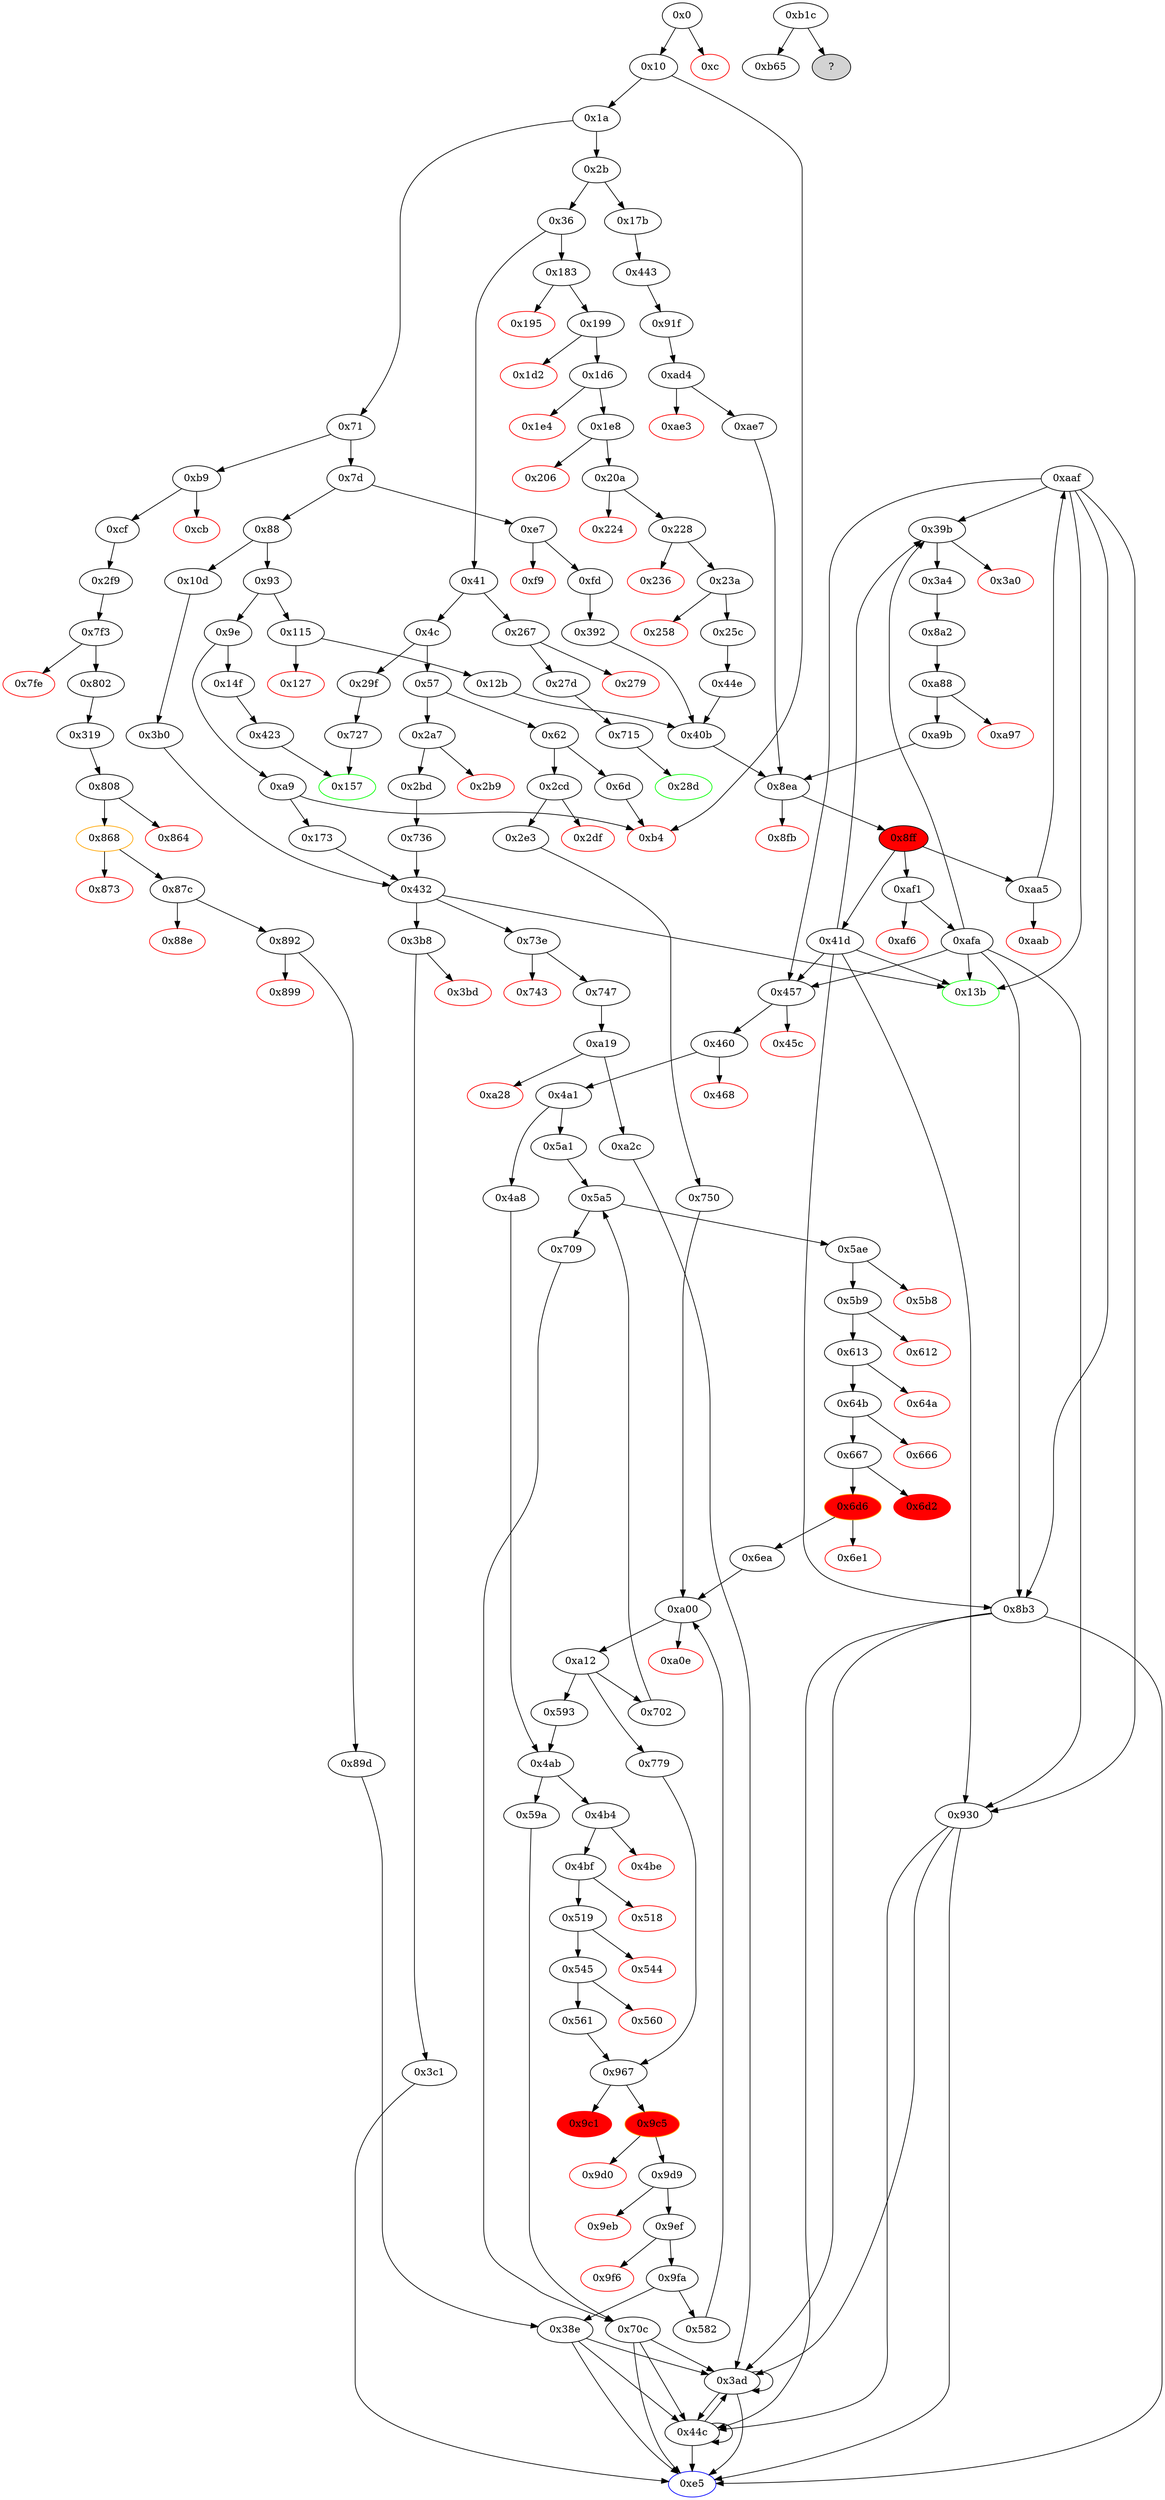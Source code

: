 digraph "" {
"0x3b0" [fillcolor=white, id="0x3b0", style=filled, tooltip="Block 0x3b0\n[0x3b0:0x3b7]\n---\nPredecessors: [0x10d]\nSuccessors: [0x432]\n---\n0x3b0 JUMPDEST\n0x3b1 PUSH2 0x3b8\n0x3b4 PUSH2 0x432\n0x3b7 JUMP\n---\n0x3b0: JUMPDEST \n0x3b1: V332 = 0x3b8\n0x3b4: V333 = 0x432\n0x3b7: JUMP 0x432\n---\nEntry stack: [V13, 0xe5]\nStack pops: 0\nStack additions: [0x3b8]\nExit stack: [V13, 0xe5, 0x3b8]\n\nDef sites:\nV13: {0x1a.0x1f}\n0xe5: {0x10d.0x10e}\n"];
"0x667" [fillcolor=white, id="0x667", style=filled, tooltip="Block 0x667\n[0x667:0x6d1]\n---\nPredecessors: [0x64b]\nSuccessors: [0x6d2, 0x6d6]\n---\n0x667 JUMPDEST\n0x668 SWAP1\n0x669 POP\n0x66a PUSH1 0x20\n0x66c MUL\n0x66d ADD\n0x66e CALLDATALOAD\n0x66f PUSH1 0x40\n0x671 MLOAD\n0x672 DUP5\n0x673 PUSH4 0xffffffff\n0x678 AND\n0x679 PUSH1 0xe0\n0x67b SHL\n0x67c DUP2\n0x67d MSTORE\n0x67e PUSH1 0x4\n0x680 ADD\n0x681 DUP1\n0x682 DUP5\n0x683 PUSH1 0x1\n0x685 PUSH1 0x1\n0x687 PUSH1 0xa0\n0x689 SHL\n0x68a SUB\n0x68b AND\n0x68c PUSH1 0x1\n0x68e PUSH1 0x1\n0x690 PUSH1 0xa0\n0x692 SHL\n0x693 SUB\n0x694 AND\n0x695 DUP2\n0x696 MSTORE\n0x697 PUSH1 0x20\n0x699 ADD\n0x69a DUP4\n0x69b PUSH1 0x1\n0x69d PUSH1 0x1\n0x69f PUSH1 0xa0\n0x6a1 SHL\n0x6a2 SUB\n0x6a3 AND\n0x6a4 PUSH1 0x1\n0x6a6 PUSH1 0x1\n0x6a8 PUSH1 0xa0\n0x6aa SHL\n0x6ab SUB\n0x6ac AND\n0x6ad DUP2\n0x6ae MSTORE\n0x6af PUSH1 0x20\n0x6b1 ADD\n0x6b2 DUP3\n0x6b3 DUP2\n0x6b4 MSTORE\n0x6b5 PUSH1 0x20\n0x6b7 ADD\n0x6b8 SWAP4\n0x6b9 POP\n0x6ba POP\n0x6bb POP\n0x6bc POP\n0x6bd PUSH1 0x0\n0x6bf PUSH1 0x40\n0x6c1 MLOAD\n0x6c2 DUP1\n0x6c3 DUP4\n0x6c4 SUB\n0x6c5 DUP2\n0x6c6 PUSH1 0x0\n0x6c8 DUP8\n0x6c9 DUP1\n0x6ca EXTCODESIZE\n0x6cb ISZERO\n0x6cc DUP1\n0x6cd ISZERO\n0x6ce PUSH2 0x6d6\n0x6d1 JUMPI\n---\n0x667: JUMPDEST \n0x66a: V566 = 0x20\n0x66c: V567 = MUL 0x20 {0x0, 0x1, 0x2, 0x3, 0x4, 0x5, 0x6}\n0x66d: V568 = ADD V567 S2\n0x66e: V569 = CALLDATALOAD V568\n0x66f: V570 = 0x40\n0x671: V571 = M[0x40]\n0x673: V572 = 0xffffffff\n0x678: V573 = AND 0xffffffff 0x23b872dd\n0x679: V574 = 0xe0\n0x67b: V575 = SHL 0xe0 0x23b872dd\n0x67d: M[V571] = 0x23b872dd00000000000000000000000000000000000000000000000000000000\n0x67e: V576 = 0x4\n0x680: V577 = ADD 0x4 V571\n0x683: V578 = 0x1\n0x685: V579 = 0x1\n0x687: V580 = 0xa0\n0x689: V581 = SHL 0xa0 0x1\n0x68a: V582 = SUB 0x10000000000000000000000000000000000000000 0x1\n0x68b: V583 = AND 0xffffffffffffffffffffffffffffffffffffffff S4\n0x68c: V584 = 0x1\n0x68e: V585 = 0x1\n0x690: V586 = 0xa0\n0x692: V587 = SHL 0xa0 0x1\n0x693: V588 = SUB 0x10000000000000000000000000000000000000000 0x1\n0x694: V589 = AND 0xffffffffffffffffffffffffffffffffffffffff V583\n0x696: M[V577] = V589\n0x697: V590 = 0x20\n0x699: V591 = ADD 0x20 V577\n0x69b: V592 = 0x1\n0x69d: V593 = 0x1\n0x69f: V594 = 0xa0\n0x6a1: V595 = SHL 0xa0 0x1\n0x6a2: V596 = SUB 0x10000000000000000000000000000000000000000 0x1\n0x6a3: V597 = AND 0xffffffffffffffffffffffffffffffffffffffff V563\n0x6a4: V598 = 0x1\n0x6a6: V599 = 0x1\n0x6a8: V600 = 0xa0\n0x6aa: V601 = SHL 0xa0 0x1\n0x6ab: V602 = SUB 0x10000000000000000000000000000000000000000 0x1\n0x6ac: V603 = AND 0xffffffffffffffffffffffffffffffffffffffff V597\n0x6ae: M[V591] = V603\n0x6af: V604 = 0x20\n0x6b1: V605 = ADD 0x20 V591\n0x6b4: M[V605] = V569\n0x6b5: V606 = 0x20\n0x6b7: V607 = ADD 0x20 V605\n0x6bd: V608 = 0x0\n0x6bf: V609 = 0x40\n0x6c1: V610 = M[0x40]\n0x6c4: V611 = SUB V607 V610\n0x6c6: V612 = 0x0\n0x6ca: V613 = EXTCODESIZE V550\n0x6cb: V614 = ISZERO V613\n0x6cd: V615 = ISZERO V614\n0x6ce: V616 = 0x6d6\n0x6d1: JUMPI 0x6d6 V615\n---\nEntry stack: [V13, S18, S17, S16, S15, S14, S13, S12, S11, S10, S9, S8, {0x0, 0x1, 0x2, 0x3, 0x4, 0x5, 0x6}, V550, 0x23b872dd, S4, V563, S2, S1, {0x0, 0x1, 0x2, 0x3, 0x4, 0x5, 0x6}]\nStack pops: 7\nStack additions: [S6, S5, V607, 0x0, V610, V611, V610, 0x0, S6, V614]\nExit stack: [S17, S16, S15, S14, S13, S12, S11, S10, S9, S8, {0x0, 0x1, 0x2, 0x3, 0x4, 0x5}, S6, 0x23b872dd, V607, 0x0, V610, V611, V610, 0x0, S6, V614]\n\nDef sites:\nV13: {0x1a.0x1f}\nS18: {0x17b.0x17c, 0x1a.0x1f, 0xe7.0xe8}\nS17: {0x17b.0x17c, 0x1a.0x1f, 0xfd.0x108, 0xe7.0xe8, 0x443.0x444}\nS16: {0x17b.0x17c, 0x1a.0x1f, 0xfd.0x108, 0x183.0x184, 0x443.0x444, 0x3a4.0x3a5, 0xe7.0xe8}\nS15: {0x199.0x19d, 0x17b.0x17c, 0x1a.0x1f, 0xfd.0x108, 0x443.0x444, 0x3a4.0x3a5, 0xe7.0xe8}\nS14: {0x199.0x1ad, 0x17b.0x17c, 0x1a.0x1f, 0xfd.0x108, 0x443.0x444, 0x3a4.0x3a5, 0xe7.0xe8}\nS13: {0x199.0x1b6, 0x17b.0x17c, 0x1a.0x1f, 0xfd.0x108, 0x443.0x444, 0x3a4.0x3a5, 0xe7.0xe8}\nS12: {0x1e8.0x1ee, 0x17b.0x17c, 0x1a.0x1f, 0xfd.0x108, 0x443.0x444, 0x3a4.0x3a5, 0xe7.0xe8}\nS11: {0x1e8.0x1ea, 0x17b.0x17c, 0x1a.0x1f, 0xfd.0x108, 0x443.0x444, 0x3a4.0x3a5, 0xe7.0xe8}\nS10: {0x17b.0x17c, 0x23a.0x240, 0xfd.0x108, 0x3a4.0x3a5, 0x443.0x444}\nS9: {0x443.0x444, 0x23a.0x23c, 0x3a4.0x3a5}\nS8: {0x199.0x1ad, 0x17b.0x17c, 0x1a.0x1f, 0xfd.0x108, 0x443.0x444, 0x3a4.0x3a5, 0xe7.0xe8}\n{0x0, 0x1, 0x2, 0x3, 0x4, 0x5, 0x6}: {0x5a1.0x5a3, 0xa00_0x6ea.0xa05}\nV550: {0x613.0x639}\n0x23b872dd: {0x613.0x63a}\nS4: {0x199.0x1b6, 0x17b.0x17c, 0x1a.0x1f, 0xfd.0x108, 0x443.0x444, 0x3a4.0x3a5, 0xe7.0xe8}\nV563: {0x64b.0x65b}\nS2: {0x1e8.0x1ee, 0x17b.0x17c, 0x1a.0x1f, 0xfd.0x108, 0x443.0x444, 0x3a4.0x3a5, 0xe7.0xe8}\nS1: {0x1e8.0x1ea, 0x17b.0x17c, 0x1a.0x1f, 0xfd.0x108, 0x443.0x444, 0x3a4.0x3a5, 0xe7.0xe8}\n{0x0, 0x1, 0x2, 0x3, 0x4, 0x5, 0x6}: {0x5a1.0x5a3, 0xa00_0x6ea.0xa05}\n"];
"0x39b" [fillcolor=white, id="0x39b", style=filled, tooltip="Block 0x39b\n[0x39b:0x39f]\n---\nPredecessors: [0x41d, 0xaaf, 0xafa]\nSuccessors: [0x3a0, 0x3a4]\n---\n0x39b JUMPDEST\n0x39c PUSH2 0x3a4\n0x39f JUMPI\n---\n0x39b: JUMPDEST \n0x39c: V328 = 0x3a4\n0x39f: JUMPI 0x3a4 S0\n---\nEntry stack: [V13, S12, S11, S10, S9, S8, S7, S6, S5, S4, S3, S2, S1, S0]\nStack pops: 1\nStack additions: []\nExit stack: [V13, S12, S11, S10, S9, S8, S7, S6, S5, S4, S3, S2, S1]\n\nDef sites:\nV13: {0x1a.0x1f}\nS12: {0x17b.0x17c, 0x1a.0x1f, 0xe7.0xe8}\nS11: {0x17b.0x17c, 0x1a.0x1f, 0xfd.0x108, 0xe7.0xe8, 0x443.0x444}\nS10: {0x17b.0x17c, 0x1a.0x1f, 0xfd.0x108, 0x443.0x444, 0x3a4.0x3a5, 0xe7.0xe8}\nS9: {0x17b.0x17c, 0x1a.0x1f, 0xfd.0x108, 0x443.0x444, 0x3a4.0x3a5, 0xe7.0xe8}\nS8: {0x17b.0x17c, 0x1a.0x1f, 0xfd.0x108, 0x183.0x184, 0x3a4.0x3a5, 0xe7.0xe8, 0x443.0x444}\nS7: {0x199.0x19d, 0x17b.0x17c, 0x1a.0x1f, 0xfd.0x108, 0x443.0x444, 0x183.0x184, 0x3a4.0x3a5, 0xe7.0xe8}\nS6: {0x199.0x19d, 0x199.0x1ad, 0x17b.0x17c, 0x1a.0x1f, 0xfd.0x108, 0x443.0x444, 0x3a4.0x3a5, 0xe7.0xe8}\nS5: {0x199.0x1ad, 0x199.0x1b6, 0x17b.0x17c, 0x1a.0x1f, 0xfd.0x108, 0x443.0x444, 0x3a4.0x3a5, 0xe7.0xe8}\nS4: {0x199.0x1b6, 0x17b.0x17c, 0x1a.0x1f, 0xfd.0x108, 0x1e8.0x1ee, 0x443.0x444, 0x3a4.0x3a5, 0xe7.0xe8}\nS3: {0x17b.0x17c, 0x1a.0x1f, 0xfd.0x108, 0x1e8.0x1ee, 0x1e8.0x1ea, 0x443.0x444, 0x3a4.0x3a5, 0xe7.0xe8}\nS2: {0x17b.0x17c, 0x1a.0x1f, 0xfd.0x108, 0x23a.0x240, 0x1e8.0x1ea, 0x443.0x444, 0x3a4.0x3a5, 0xe7.0xe8}\nS1: {0x23a.0x240, 0x1a.0x1f, 0xfd.0x108, 0x23a.0x23c, 0x443.0x447, 0x443.0x444, 0x3a4.0x3a5, 0xe7.0xe8}\nS0: {0x8ff.0x91c, 0x1a.0x1f, 0xfd.0x108, 0x23a.0x23c, 0x443.0x447, 0x3a4.0x3a5, 0x443.0x444}\n"];
"0xa88" [fillcolor=white, id="0xa88", style=filled, tooltip="Block 0xa88\n[0xa88:0xa96]\n---\nPredecessors: [0x8a2]\nSuccessors: [0xa97, 0xa9b]\n---\n0xa88 JUMPDEST\n0xa89 PUSH1 0x1\n0xa8b PUSH1 0x1\n0xa8d PUSH1 0xa0\n0xa8f SHL\n0xa90 SUB\n0xa91 DUP2\n0xa92 AND\n0xa93 PUSH2 0xa9b\n0xa96 JUMPI\n---\n0xa88: JUMPDEST \n0xa89: V917 = 0x1\n0xa8b: V918 = 0x1\n0xa8d: V919 = 0xa0\n0xa8f: V920 = SHL 0xa0 0x1\n0xa90: V921 = SUB 0x10000000000000000000000000000000000000000 0x1\n0xa92: V922 = AND S0 0xffffffffffffffffffffffffffffffffffffffff\n0xa93: V923 = 0xa9b\n0xa96: JUMPI 0xa9b V922\n---\nEntry stack: [V13, S16, S15, S14, S13, S12, S11, S10, S9, S8, S7, S6, S5, 0x3ad, S3, 0x8b3, 0x0, S0]\nStack pops: 1\nStack additions: [S0]\nExit stack: [V13, S16, S15, S14, S13, S12, S11, S10, S9, S8, S7, S6, S5, 0x3ad, S3, 0x8b3, 0x0, S0]\n\nDef sites:\nV13: {0x1a.0x1f}\nS16: {0x17b.0x17c, 0x1a.0x1f, 0xe7.0xe8}\nS15: {0x17b.0x17c, 0x1a.0x1f, 0xfd.0x108, 0xe7.0xe8, 0x443.0x444}\nS14: {0x17b.0x17c, 0x1a.0x1f, 0xfd.0x108, 0x443.0x444, 0x3a4.0x3a5, 0xe7.0xe8}\nS13: {0x17b.0x17c, 0x1a.0x1f, 0xfd.0x108, 0x443.0x444, 0x3a4.0x3a5, 0xe7.0xe8}\nS12: {0x17b.0x17c, 0x1a.0x1f, 0xfd.0x108, 0x183.0x184, 0x3a4.0x3a5, 0xe7.0xe8, 0x443.0x444}\nS11: {0x199.0x19d, 0x17b.0x17c, 0x1a.0x1f, 0xfd.0x108, 0x443.0x444, 0x183.0x184, 0x3a4.0x3a5, 0xe7.0xe8}\nS10: {0x199.0x19d, 0x199.0x1ad, 0x17b.0x17c, 0x1a.0x1f, 0xfd.0x108, 0x443.0x444, 0x3a4.0x3a5, 0xe7.0xe8}\nS9: {0x199.0x1ad, 0x199.0x1b6, 0x17b.0x17c, 0x1a.0x1f, 0xfd.0x108, 0x443.0x444, 0x3a4.0x3a5, 0xe7.0xe8}\nS8: {0x199.0x1b6, 0x17b.0x17c, 0x1a.0x1f, 0xfd.0x108, 0x1e8.0x1ee, 0x443.0x444, 0x3a4.0x3a5, 0xe7.0xe8}\nS7: {0x17b.0x17c, 0x1a.0x1f, 0xfd.0x108, 0x1e8.0x1ee, 0x1e8.0x1ea, 0x443.0x444, 0x3a4.0x3a5, 0xe7.0xe8}\nS6: {0x17b.0x17c, 0x1a.0x1f, 0xfd.0x108, 0x23a.0x240, 0x1e8.0x1ea, 0x443.0x444, 0x3a4.0x3a5, 0xe7.0xe8}\nS5: {0x23a.0x240, 0x1a.0x1f, 0xfd.0x108, 0x23a.0x23c, 0x443.0x447, 0x443.0x444, 0x3a4.0x3a5, 0xe7.0xe8}\n0x3ad: {0x3a4.0x3a5}\nS3: {0x23a.0x240, 0x1a.0x1f, 0xfd.0x108, 0x23a.0x23c, 0x443.0x447, 0x443.0x444, 0x3a4.0x3a5, 0xe7.0xe8}\n0x8b3: {0x8a2.0x8a3}\n0x0: {0x8a2.0x8a6}\nS0: {0x23a.0x240, 0x1a.0x1f, 0xfd.0x108, 0x23a.0x23c, 0x443.0x447, 0x443.0x444, 0x3a4.0x3a5, 0xe7.0xe8}\n"];
"0xa00" [fillcolor=white, id="0xa00", style=filled, tooltip="Block 0xa00\n[0xa00:0xa0d]\n---\nPredecessors: [0x582, 0x6ea, 0x750]\nSuccessors: [0xa0e, 0xa12]\n---\n0xa00 JUMPDEST\n0xa01 PUSH1 0x0\n0xa03 DUP3\n0xa04 DUP3\n0xa05 ADD\n0xa06 DUP4\n0xa07 DUP2\n0xa08 LT\n0xa09 ISZERO\n0xa0a PUSH2 0xa12\n0xa0d JUMPI\n---\n0xa00: JUMPDEST \n0xa01: V874 = 0x0\n0xa05: V875 = ADD S0 S1\n0xa08: V876 = LT V875 S1\n0xa09: V877 = ISZERO V876\n0xa0a: V878 = 0xa12\n0xa0d: JUMPI 0xa12 V877\n---\nEntry stack: [V13, S12, S11, S10, S9, S8, S7, S6, S5, S4, S3, {0x593, 0x702, 0x779}, S1, S0]\nStack pops: 2\nStack additions: [S1, S0, 0x0, V875]\nExit stack: [V13, S12, S11, S10, S9, S8, S7, S6, S5, S4, S3, {0x593, 0x702, 0x779}, S1, S0, 0x0, V875]\n\nDef sites:\nV13: {0x1a.0x1f}\nS12: {0x17b.0x17c, 0x1a.0x1f, 0x183.0x184, 0xe7.0xe8}\nS11: {0x199.0x19d, 0x17b.0x17c, 0x1a.0x1f, 0xfd.0x108, 0x443.0x444, 0xe7.0xe8}\nS10: {0x199.0x1ad, 0x17b.0x17c, 0x1a.0x1f, 0xfd.0x108, 0x443.0x444, 0x3a4.0x3a5, 0xe7.0xe8}\nS9: {0x199.0x1b6, 0x17b.0x17c, 0x1a.0x1f, 0xfd.0x108, 0x443.0x444, 0x3a4.0x3a5, 0xe7.0xe8}\nS8: {0x1e8.0x1ee, 0x17b.0x17c, 0x1a.0x1f, 0xfd.0x108, 0x443.0x444, 0x3a4.0x3a5, 0xe7.0xe8}\nS7: {0x1e8.0x1ea, 0x17b.0x17c, 0x1a.0x1f, 0xfd.0x108, 0x443.0x444, 0x3a4.0x3a5, 0xe7.0xe8}\nS6: {0x17b.0x17c, 0x23a.0x240, 0xfd.0x108, 0x1a.0x1f, 0x443.0x444, 0x3a4.0x3a5}\nS5: {0x443.0x444, 0x23a.0x23c, 0x2cd.0x2ce, 0x3a4.0x3a5}\nS4: {0x199.0x1ad, 0x17b.0x17c, 0x1a.0x1f, 0xfd.0x108, 0x443.0x444, 0x2e3.0x2ef, 0x3a4.0x3a5, 0xe7.0xe8}\nS3: {0x4a8_0xaaf.0x4a9, 0x4a8_0xafa.0x4a9, 0x4a8_0x41d_0x44e.0x4a9, 0xa00_0x6ea.0xa05, 0xa00_0x582.0xa05, 0x5a1.0x5a3, 0x2e3.0x2f4}\n{0x593, 0x702, 0x779}: {0x6ea.0x6ef, 0x750.0x76a, 0x582.0x583}\nS1: {0x4a8_0xaaf.0x4a9, 0x4a8_0xafa.0x4a9, 0x4a8_0x41d_0x44e.0x4a9, 0xa00_0x6ea.0xa05, 0xa00_0x582.0xa05, 0x750.0x769, 0x5a1.0x5a3, 0x2e3.0x2f4}\nS0: {0x6ea.0x6f2, 0x2e3.0x2f4, 0x582.0x587}\n"];
"0x3a4" [fillcolor=white, id="0x3a4", style=filled, tooltip="Block 0x3a4\n[0x3a4:0x3ac]\n---\nPredecessors: [0x39b]\nSuccessors: [0x8a2]\n---\n0x3a4 JUMPDEST\n0x3a5 PUSH2 0x3ad\n0x3a8 DUP2\n0x3a9 PUSH2 0x8a2\n0x3ac JUMP\n---\n0x3a4: JUMPDEST \n0x3a5: V330 = 0x3ad\n0x3a9: V331 = 0x8a2\n0x3ac: JUMP 0x8a2\n---\nEntry stack: [V13, S11, S10, S9, S8, S7, S6, S5, S4, S3, S2, S1, S0]\nStack pops: 1\nStack additions: [S0, 0x3ad, S0]\nExit stack: [V13, S11, S10, S9, S8, S7, S6, S5, S4, S3, S2, S1, S0, 0x3ad, S0]\n\nDef sites:\nV13: {0x1a.0x1f}\nS11: {0x17b.0x17c, 0x1a.0x1f, 0xe7.0xe8}\nS10: {0x17b.0x17c, 0x1a.0x1f, 0xfd.0x108, 0xe7.0xe8, 0x443.0x444}\nS9: {0x17b.0x17c, 0x1a.0x1f, 0xfd.0x108, 0x443.0x444, 0x3a4.0x3a5, 0xe7.0xe8}\nS8: {0x17b.0x17c, 0x1a.0x1f, 0xfd.0x108, 0x443.0x444, 0x3a4.0x3a5, 0xe7.0xe8}\nS7: {0x17b.0x17c, 0x1a.0x1f, 0xfd.0x108, 0x183.0x184, 0x3a4.0x3a5, 0xe7.0xe8, 0x443.0x444}\nS6: {0x199.0x19d, 0x17b.0x17c, 0x1a.0x1f, 0xfd.0x108, 0x443.0x444, 0x183.0x184, 0x3a4.0x3a5, 0xe7.0xe8}\nS5: {0x199.0x19d, 0x199.0x1ad, 0x17b.0x17c, 0x1a.0x1f, 0xfd.0x108, 0x443.0x444, 0x3a4.0x3a5, 0xe7.0xe8}\nS4: {0x199.0x1ad, 0x199.0x1b6, 0x17b.0x17c, 0x1a.0x1f, 0xfd.0x108, 0x443.0x444, 0x3a4.0x3a5, 0xe7.0xe8}\nS3: {0x199.0x1b6, 0x17b.0x17c, 0x1a.0x1f, 0xfd.0x108, 0x1e8.0x1ee, 0x443.0x444, 0x3a4.0x3a5, 0xe7.0xe8}\nS2: {0x17b.0x17c, 0x1a.0x1f, 0xfd.0x108, 0x1e8.0x1ee, 0x1e8.0x1ea, 0x443.0x444, 0x3a4.0x3a5, 0xe7.0xe8}\nS1: {0x17b.0x17c, 0x1a.0x1f, 0xfd.0x108, 0x23a.0x240, 0x1e8.0x1ea, 0x443.0x444, 0x3a4.0x3a5, 0xe7.0xe8}\nS0: {0x23a.0x240, 0x1a.0x1f, 0xfd.0x108, 0x23a.0x23c, 0x443.0x447, 0x443.0x444, 0x3a4.0x3a5, 0xe7.0xe8}\n"];
"0x23a" [fillcolor=white, id="0x23a", style=filled, tooltip="Block 0x23a\n[0x23a:0x257]\n---\nPredecessors: [0x228]\nSuccessors: [0x258, 0x25c]\n---\n0x23a JUMPDEST\n0x23b DUP1\n0x23c CALLDATALOAD\n0x23d SWAP1\n0x23e PUSH1 0x20\n0x240 ADD\n0x241 SWAP2\n0x242 DUP5\n0x243 PUSH1 0x20\n0x245 DUP4\n0x246 MUL\n0x247 DUP5\n0x248 ADD\n0x249 GT\n0x24a PUSH5 0x100000000\n0x250 DUP4\n0x251 GT\n0x252 OR\n0x253 ISZERO\n0x254 PUSH2 0x25c\n0x257 JUMPI\n---\n0x23a: JUMPDEST \n0x23c: V208 = CALLDATALOAD V201\n0x23e: V209 = 0x20\n0x240: V210 = ADD 0x20 V201\n0x243: V211 = 0x20\n0x246: V212 = MUL V208 0x20\n0x248: V213 = ADD V210 V212\n0x249: V214 = GT V213 V162\n0x24a: V215 = 0x100000000\n0x251: V216 = GT V208 0x100000000\n0x252: V217 = OR V216 V214\n0x253: V218 = ISZERO V217\n0x254: V219 = 0x25c\n0x257: JUMPI 0x25c V218\n---\nEntry stack: [V13, 0xe5, V148, V157, V161, V182, V180, V162, 0x4, 0xa4, V201]\nStack pops: 4\nStack additions: [S3, S2, V210, V208, S1]\nExit stack: [V13, 0xe5, V148, V157, V161, V182, V180, V162, 0x4, V210, V208, 0xa4]\n\nDef sites:\nV13: {0x1a.0x1f}\n0xe5: {0x183.0x184}\nV148: {0x199.0x19d}\nV157: {0x199.0x1ad}\nV161: {0x199.0x1b6}\nV182: {0x1e8.0x1ee}\nV180: {0x1e8.0x1ea}\nV162: {0x199.0x1ba}\n0x4: {0x183.0x187}\n0xa4: {0x20a.0x214}\nV201: {0x228.0x22a}\n"];
"0x17b" [fillcolor=white, id="0x17b", style=filled, tooltip="Block 0x17b\n[0x17b:0x182]\n---\nPredecessors: [0x2b]\nSuccessors: [0x443]\n---\n0x17b JUMPDEST\n0x17c PUSH2 0xe5\n0x17f PUSH2 0x443\n0x182 JUMP\n---\n0x17b: JUMPDEST \n0x17c: V135 = 0xe5\n0x17f: V136 = 0x443\n0x182: JUMP 0x443\n---\nEntry stack: [V13]\nStack pops: 0\nStack additions: [0xe5]\nExit stack: [V13, 0xe5]\n\nDef sites:\nV13: {0x1a.0x1f}\n"];
"0xfd" [fillcolor=white, id="0xfd", style=filled, tooltip="Block 0xfd\n[0xfd:0x10c]\n---\nPredecessors: [0xe7]\nSuccessors: [0x392]\n---\n0xfd JUMPDEST\n0xfe POP\n0xff CALLDATALOAD\n0x100 PUSH1 0x1\n0x102 PUSH1 0x1\n0x104 PUSH1 0xa0\n0x106 SHL\n0x107 SUB\n0x108 AND\n0x109 PUSH2 0x392\n0x10c JUMP\n---\n0xfd: JUMPDEST \n0xff: V84 = CALLDATALOAD 0x4\n0x100: V85 = 0x1\n0x102: V86 = 0x1\n0x104: V87 = 0xa0\n0x106: V88 = SHL 0xa0 0x1\n0x107: V89 = SUB 0x10000000000000000000000000000000000000000 0x1\n0x108: V90 = AND 0xffffffffffffffffffffffffffffffffffffffff V84\n0x109: V91 = 0x392\n0x10c: JUMP 0x392\n---\nEntry stack: [V13, 0xe5, 0x4, V78]\nStack pops: 2\nStack additions: [V90]\nExit stack: [V13, 0xe5, V90]\n\nDef sites:\nV13: {0x1a.0x1f}\n0xe5: {0xe7.0xe8}\n0x4: {0xe7.0xeb}\nV78: {0xe7.0xef}\n"];
"0x28d" [color=green, fillcolor=white, id="0x28d", style=filled, tooltip="Block 0x28d\n[0x28d:0x29e]\n---\nPredecessors: [0x715]\nSuccessors: []\n---\n0x28d JUMPDEST\n0x28e PUSH1 0x40\n0x290 DUP1\n0x291 MLOAD\n0x292 SWAP2\n0x293 DUP3\n0x294 MSTORE\n0x295 MLOAD\n0x296 SWAP1\n0x297 DUP2\n0x298 SWAP1\n0x299 SUB\n0x29a PUSH1 0x20\n0x29c ADD\n0x29d SWAP1\n0x29e RETURN\n---\n0x28d: JUMPDEST \n0x28e: V239 = 0x40\n0x291: V240 = M[0x40]\n0x294: M[V240] = V638\n0x295: V241 = M[0x40]\n0x299: V242 = SUB V240 V241\n0x29a: V243 = 0x20\n0x29c: V244 = ADD 0x20 V242\n0x29e: RETURN V241 V244\n---\nEntry stack: [V13, 0x28d, V638]\nStack pops: 1\nStack additions: []\nExit stack: [V13, 0x28d]\n\nDef sites:\nV13: {0x1a.0x1f}\n0x28d: {0x267.0x268}\nV638: {0x715.0x724}\n"];
"0x443" [fillcolor=white, id="0x443", style=filled, tooltip="Block 0x443\n[0x443:0x44b]\n---\nPredecessors: [0x17b]\nSuccessors: [0x91f]\n---\n0x443 JUMPDEST\n0x444 PUSH2 0x44c\n0x447 CALLER\n0x448 PUSH2 0x91f\n0x44b JUMP\n---\n0x443: JUMPDEST \n0x444: V380 = 0x44c\n0x447: V381 = CALLER\n0x448: V382 = 0x91f\n0x44b: JUMP 0x91f\n---\nEntry stack: [V13, 0xe5]\nStack pops: 0\nStack additions: [0x44c, V381]\nExit stack: [V13, 0xe5, 0x44c, V381]\n\nDef sites:\nV13: {0x1a.0x1f}\n0xe5: {0x17b.0x17c}\n"];
"0x279" [color=red, fillcolor=white, id="0x279", style=filled, tooltip="Block 0x279\n[0x279:0x27c]\n---\nPredecessors: [0x267]\nSuccessors: []\n---\n0x279 PUSH1 0x0\n0x27b DUP1\n0x27c REVERT\n---\n0x279: V230 = 0x0\n0x27c: REVERT 0x0 0x0\n---\nEntry stack: [V13, 0x28d, 0x4, V225]\nStack pops: 0\nStack additions: []\nExit stack: [V13, 0x28d, 0x4, V225]\n\nDef sites:\nV13: {0x1a.0x1f}\n0x28d: {0x267.0x268}\n0x4: {0x267.0x26b}\nV225: {0x267.0x26f}\n"];
"0xb65" [fillcolor=white, id="0xb65", style=filled, tooltip="Block 0xb65\n[0xb65:0xb81]\n---\nPredecessors: [0xb1c]\nSuccessors: []\n---\n0xb65 DUP2\n0xb66 MISSING 0x2e\n0xb67 MISSING 0x29\n0xb68 DIFFICULTY\n0xb69 PUSH24 0xb73bd17eb593f325e576f3f42fe9c69c3d4f64040029\n---\n0xb66: MISSING 0x2e\n0xb67: MISSING 0x29\n0xb68: V981 = DIFFICULTY\n0xb69: V982 = 0xb73bd17eb593f325e576f3f42fe9c69c3d4f64040029\n---\nEntry stack: []\nStack pops: 3\nStack additions: [0xb73bd17eb593f325e576f3f42fe9c69c3d4f64040029, V981]\nExit stack: []\n\nDef sites:\n"];
"0x2b9" [color=red, fillcolor=white, id="0x2b9", style=filled, tooltip="Block 0x2b9\n[0x2b9:0x2bc]\n---\nPredecessors: [0x2a7]\nSuccessors: []\n---\n0x2b9 PUSH1 0x0\n0x2bb DUP1\n0x2bc REVERT\n---\n0x2b9: V255 = 0x0\n0x2bc: REVERT 0x0 0x0\n---\nEntry stack: [V13, 0xe5, 0x4, V250]\nStack pops: 0\nStack additions: []\nExit stack: [V13, 0xe5, 0x4, V250]\n\nDef sites:\nV13: {0x1a.0x1f}\n0xe5: {0x2a7.0x2a8}\n0x4: {0x2a7.0x2ab}\nV250: {0x2a7.0x2af}\n"];
"0x1d2" [color=red, fillcolor=white, id="0x1d2", style=filled, tooltip="Block 0x1d2\n[0x1d2:0x1d5]\n---\nPredecessors: [0x199]\nSuccessors: []\n---\n0x1d2 PUSH1 0x0\n0x1d4 DUP1\n0x1d5 REVERT\n---\n0x1d2: V172 = 0x0\n0x1d5: REVERT 0x0 0x0\n---\nEntry stack: [V13, 0xe5, V148, V157, V161, V162, 0x4, 0x84, V167]\nStack pops: 0\nStack additions: []\nExit stack: [V13, 0xe5, V148, V157, V161, V162, 0x4, 0x84, V167]\n\nDef sites:\nV13: {0x1a.0x1f}\n0xe5: {0x183.0x184}\nV148: {0x199.0x19d}\nV157: {0x199.0x1ad}\nV161: {0x199.0x1b6}\nV162: {0x199.0x1ba}\n0x4: {0x183.0x187}\n0x84: {0x199.0x1bf}\nV167: {0x199.0x1c4}\n"];
"0xaab" [color=red, fillcolor=white, id="0xaab", style=filled, tooltip="Block 0xaab\n[0xaab:0xaae]\n---\nPredecessors: [0xaa5]\nSuccessors: []\n---\n0xaab PUSH1 0x0\n0xaad DUP1\n0xaae REVERT\n---\n0xaab: V929 = 0x0\n0xaae: REVERT 0x0 0x0\n---\nEntry stack: [V13, S14, S13, S12, S11, S10, S9, S8, S7, S6, S5, S4, S3, {0x13b, 0x39b, 0x457, 0x8b3, 0x930}, S1, S0]\nStack pops: 0\nStack additions: []\nExit stack: [V13, S14, S13, S12, S11, S10, S9, S8, S7, S6, S5, S4, S3, {0x13b, 0x39b, 0x457, 0x8b3, 0x930}, S1, S0]\n\nDef sites:\nV13: {0x1a.0x1f}\nS14: {0x17b.0x17c, 0x1a.0x1f, 0xe7.0xe8}\nS13: {0x17b.0x17c, 0x1a.0x1f, 0xfd.0x108, 0xe7.0xe8, 0x443.0x444}\nS12: {0x17b.0x17c, 0x1a.0x1f, 0xfd.0x108, 0x443.0x444, 0x3a4.0x3a5, 0xe7.0xe8}\nS11: {0x17b.0x17c, 0x1a.0x1f, 0xfd.0x108, 0x443.0x444, 0x3a4.0x3a5, 0xe7.0xe8}\nS10: {0x17b.0x17c, 0x1a.0x1f, 0xfd.0x108, 0x183.0x184, 0x443.0x444, 0x3a4.0x3a5, 0xe7.0xe8}\nS9: {0x199.0x19d, 0x17b.0x17c, 0x1a.0x1f, 0xfd.0x108, 0x443.0x444, 0x3a4.0x3a5, 0xe7.0xe8}\nS8: {0x199.0x1ad, 0x17b.0x17c, 0x1a.0x1f, 0xfd.0x108, 0x443.0x444, 0x3a4.0x3a5, 0xe7.0xe8}\nS7: {0x199.0x1b6, 0x17b.0x17c, 0x1a.0x1f, 0xfd.0x108, 0x443.0x444, 0x3a4.0x3a5, 0xe7.0xe8}\nS6: {0x1e8.0x1ee, 0x17b.0x17c, 0x1a.0x1f, 0xfd.0x108, 0x443.0x444, 0x3a4.0x3a5, 0xe7.0xe8}\nS5: {0x1e8.0x1ea, 0x17b.0x17c, 0x1a.0x1f, 0xfd.0x108, 0x443.0x444, 0x3a4.0x3a5}\nS4: {0x443.0x444, 0x23a.0x240, 0x3a4.0x3a5, 0xe7.0xe8}\nS3: {0x1a.0x1f, 0xfd.0x108, 0x23a.0x23c, 0x443.0x444, 0x3a4.0x3a5, 0x443.0x447}\n{0x13b, 0x39b, 0x457, 0x8b3, 0x930}: {0x392.0x393, 0x8a2.0x8a3, 0x115.0x116, 0x91f.0x920, 0x44e.0x44f}\nS1: {0x12b.0x136, 0x8a2.0x8a6, 0x392.0x396, 0x91f.0x923, 0x44e.0x452}\nS0: {0x40b_0x12b.0x40c, 0x40b_0x392.0x40c, 0x40b_0x44e.0x40c, 0xfd.0x108, 0x443.0x444, 0x3a4.0x3a5, 0x443.0x447}\n"];
"0xaaf" [fillcolor=white, id="0xaaf", style=filled, tooltip="Block 0xaaf\n[0xaaf:0xad3]\n---\nPredecessors: [0xaa5]\nSuccessors: [0x13b, 0x39b, 0x457, 0x8b3, 0x930]\n---\n0xaaf JUMPDEST\n0xab0 PUSH1 0x1\n0xab2 PUSH1 0x1\n0xab4 PUSH1 0xa0\n0xab6 SHL\n0xab7 SUB\n0xab8 AND\n0xab9 PUSH1 0x0\n0xabb SWAP1\n0xabc DUP2\n0xabd MSTORE\n0xabe PUSH1 0x20\n0xac0 SWAP2\n0xac1 SWAP1\n0xac2 SWAP2\n0xac3 MSTORE\n0xac4 PUSH1 0x40\n0xac6 SWAP1\n0xac7 SHA3\n0xac8 DUP1\n0xac9 SLOAD\n0xaca PUSH1 0xff\n0xacc NOT\n0xacd AND\n0xace PUSH1 0x1\n0xad0 OR\n0xad1 SWAP1\n0xad2 SSTORE\n0xad3 JUMP\n---\n0xaaf: JUMPDEST \n0xab0: V930 = 0x1\n0xab2: V931 = 0x1\n0xab4: V932 = 0xa0\n0xab6: V933 = SHL 0xa0 0x1\n0xab7: V934 = SUB 0x10000000000000000000000000000000000000000 0x1\n0xab8: V935 = AND 0xffffffffffffffffffffffffffffffffffffffff S0\n0xab9: V936 = 0x0\n0xabd: M[0x0] = V935\n0xabe: V937 = 0x20\n0xac3: M[0x20] = S1\n0xac4: V938 = 0x40\n0xac7: V939 = SHA3 0x0 0x40\n0xac9: V940 = S[V939]\n0xaca: V941 = 0xff\n0xacc: V942 = NOT 0xff\n0xacd: V943 = AND 0xffffffffffffffffffffffffffffffffffffffffffffffffffffffffffffff00 V940\n0xace: V944 = 0x1\n0xad0: V945 = OR 0x1 V943\n0xad2: S[V939] = V945\n0xad3: JUMP {0x13b, 0x39b, 0x457, 0x8b3, 0x930}\n---\nEntry stack: [V13, S14, S13, S12, S11, S10, S9, S8, S7, S6, S5, S4, S3, {0x13b, 0x39b, 0x457, 0x8b3, 0x930}, S1, S0]\nStack pops: 3\nStack additions: []\nExit stack: [V13, S14, S13, S12, S11, S10, S9, S8, S7, S6, S5, S4, S3]\n\nDef sites:\nV13: {0x1a.0x1f}\nS14: {0x17b.0x17c, 0x1a.0x1f, 0xe7.0xe8}\nS13: {0x17b.0x17c, 0x1a.0x1f, 0xfd.0x108, 0xe7.0xe8, 0x443.0x444}\nS12: {0x17b.0x17c, 0x1a.0x1f, 0xfd.0x108, 0x443.0x444, 0x3a4.0x3a5, 0xe7.0xe8}\nS11: {0x17b.0x17c, 0x1a.0x1f, 0xfd.0x108, 0x443.0x444, 0x3a4.0x3a5, 0xe7.0xe8}\nS10: {0x17b.0x17c, 0x1a.0x1f, 0xfd.0x108, 0x183.0x184, 0x443.0x444, 0x3a4.0x3a5, 0xe7.0xe8}\nS9: {0x199.0x19d, 0x17b.0x17c, 0x1a.0x1f, 0xfd.0x108, 0x443.0x444, 0x3a4.0x3a5, 0xe7.0xe8}\nS8: {0x199.0x1ad, 0x17b.0x17c, 0x1a.0x1f, 0xfd.0x108, 0x443.0x444, 0x3a4.0x3a5, 0xe7.0xe8}\nS7: {0x199.0x1b6, 0x17b.0x17c, 0x1a.0x1f, 0xfd.0x108, 0x443.0x444, 0x3a4.0x3a5, 0xe7.0xe8}\nS6: {0x1e8.0x1ee, 0x17b.0x17c, 0x1a.0x1f, 0xfd.0x108, 0x443.0x444, 0x3a4.0x3a5, 0xe7.0xe8}\nS5: {0x1e8.0x1ea, 0x17b.0x17c, 0x1a.0x1f, 0xfd.0x108, 0x443.0x444, 0x3a4.0x3a5}\nS4: {0x443.0x444, 0x23a.0x240, 0x3a4.0x3a5, 0xe7.0xe8}\nS3: {0x1a.0x1f, 0xfd.0x108, 0x23a.0x23c, 0x443.0x444, 0x3a4.0x3a5, 0x443.0x447}\n{0x13b, 0x39b, 0x457, 0x8b3, 0x930}: {0x392.0x393, 0x8a2.0x8a3, 0x115.0x116, 0x91f.0x920, 0x44e.0x44f}\nS1: {0x12b.0x136, 0x8a2.0x8a6, 0x392.0x396, 0x91f.0x923, 0x44e.0x452}\nS0: {0x40b_0x12b.0x40c, 0x40b_0x392.0x40c, 0x40b_0x44e.0x40c, 0xfd.0x108, 0x443.0x444, 0x3a4.0x3a5, 0x443.0x447}\n"];
"0x8ea" [fillcolor=white, id="0x8ea", style=filled, tooltip="Block 0x8ea\n[0x8ea:0x8fa]\n---\nPredecessors: [0x40b, 0xa9b, 0xae7]\nSuccessors: [0x8fb, 0x8ff]\n---\n0x8ea JUMPDEST\n0x8eb PUSH1 0x0\n0x8ed PUSH1 0x1\n0x8ef PUSH1 0x1\n0x8f1 PUSH1 0xa0\n0x8f3 SHL\n0x8f4 SUB\n0x8f5 DUP3\n0x8f6 AND\n0x8f7 PUSH2 0x8ff\n0x8fa JUMPI\n---\n0x8ea: JUMPDEST \n0x8eb: V783 = 0x0\n0x8ed: V784 = 0x1\n0x8ef: V785 = 0x1\n0x8f1: V786 = 0xa0\n0x8f3: V787 = SHL 0xa0 0x1\n0x8f4: V788 = SUB 0x10000000000000000000000000000000000000000 0x1\n0x8f6: V789 = AND S0 0xffffffffffffffffffffffffffffffffffffffff\n0x8f7: V790 = 0x8ff\n0x8fa: JUMPI 0x8ff V789\n---\nEntry stack: [V13, S18, S17, S16, S15, S14, S13, S12, S11, S10, S9, S8, S7, S6, {0x13b, 0x39b, 0x457, 0x8b3, 0x930}, S4, S3, {0x41d, 0xaa5, 0xaf1}, 0x0, S0]\nStack pops: 1\nStack additions: [S0, 0x0]\nExit stack: [V13, S18, S17, S16, S15, S14, S13, S12, S11, S10, S9, S8, S7, S6, {0x13b, 0x39b, 0x457, 0x8b3, 0x930}, S4, S3, {0x41d, 0xaa5, 0xaf1}, 0x0, S0, 0x0]\n\nDef sites:\nV13: {0x1a.0x1f}\nS18: {0x17b.0x17c, 0x1a.0x1f, 0xe7.0xe8}\nS17: {0x17b.0x17c, 0x1a.0x1f, 0xfd.0x108, 0xe7.0xe8, 0x443.0x444}\nS16: {0x17b.0x17c, 0x1a.0x1f, 0xfd.0x108, 0x443.0x444, 0x3a4.0x3a5, 0xe7.0xe8}\nS15: {0x17b.0x17c, 0x1a.0x1f, 0xfd.0x108, 0x183.0x184, 0x443.0x444, 0x3a4.0x3a5, 0xe7.0xe8}\nS14: {0x199.0x19d, 0x17b.0x17c, 0x1a.0x1f, 0xfd.0x108, 0x443.0x444, 0x3a4.0x3a5, 0xe7.0xe8}\nS13: {0x199.0x1ad, 0x17b.0x17c, 0x1a.0x1f, 0xfd.0x108, 0x443.0x444, 0x183.0x184, 0x3a4.0x3a5, 0xe7.0xe8}\nS12: {0x199.0x1b6, 0x199.0x19d, 0x17b.0x17c, 0x1a.0x1f, 0xfd.0x108, 0x443.0x444, 0x3a4.0x3a5, 0xe7.0xe8}\nS11: {0x199.0x1ad, 0x17b.0x17c, 0x1a.0x1f, 0xfd.0x108, 0x1e8.0x1ee, 0x443.0x444, 0x3a4.0x3a5, 0xe7.0xe8}\nS10: {0x199.0x1b6, 0x17b.0x17c, 0x1a.0x1f, 0xfd.0x108, 0x1e8.0x1ea, 0x443.0x444, 0x3a4.0x3a5, 0xe7.0xe8}\nS9: {0x17b.0x17c, 0x23a.0x240, 0xfd.0x108, 0x1a.0x1f, 0x1e8.0x1ee, 0x443.0x444, 0x3a4.0x3a5, 0xe7.0xe8}\nS8: {0x1e8.0x1ea, 0x17b.0x17c, 0x1a.0x1f, 0xfd.0x108, 0x23a.0x23c, 0x443.0x444, 0x3a4.0x3a5}\nS7: {0x443.0x444, 0x23a.0x240, 0x3a4.0x3a5, 0xe7.0xe8}\nS6: {0x1a.0x1f, 0xfd.0x108, 0x23a.0x23c, 0x443.0x444, 0x3a4.0x3a5, 0x443.0x447}\n{0x13b, 0x39b, 0x457, 0x8b3, 0x930}: {0x392.0x393, 0x8a2.0x8a3, 0x115.0x116, 0x91f.0x920, 0x44e.0x44f}\nS4: {0x12b.0x136, 0x8a2.0x8a6, 0x392.0x396, 0x91f.0x923, 0x44e.0x452}\nS3: {0x1a.0x1f, 0xfd.0x108, 0x23a.0x23c, 0x40b.0x40c, 0x443.0x444, 0x3a4.0x3a5, 0x443.0x447}\n{0x41d, 0xaa5, 0xaf1}: {0x40b.0x40e, 0xa9b.0xa9c, 0xae7.0xae8}\n0x0: {0x40b.0x40c, 0x8a2.0x8a6, 0x91f.0x923}\nS0: {0x1a.0x1f, 0xfd.0x108, 0x23a.0x23c, 0x392.0x396, 0x443.0x447, 0x12b.0x136, 0x44e.0x452, 0x443.0x444, 0x3a4.0x3a5}\n"];
"0x5ae" [fillcolor=white, id="0x5ae", style=filled, tooltip="Block 0x5ae\n[0x5ae:0x5b7]\n---\nPredecessors: [0x5a5]\nSuccessors: [0x5b8, 0x5b9]\n---\n0x5ae DUP4\n0x5af DUP4\n0x5b0 DUP3\n0x5b1 DUP2\n0x5b2 DUP2\n0x5b3 LT\n0x5b4 PUSH2 0x5b9\n0x5b7 JUMPI\n---\n0x5b3: V501 = LT S0 S2\n0x5b4: V502 = 0x5b9\n0x5b7: JUMPI 0x5b9 V501\n---\nEntry stack: [V13, S12, S11, S10, S9, S8, S7, S6, S5, S4, S3, S2, S1, S0]\nStack pops: 4\nStack additions: [S3, S2, S1, S0, S3, S2, S0]\nExit stack: [V13, S12, S11, S10, S9, S8, S7, S6, S5, S4, S3, S2, S1, S0, S3, S2, S0]\n\nDef sites:\nV13: {0x1a.0x1f}\nS12: {0x17b.0x17c, 0x1a.0x1f, 0xe7.0xe8}\nS11: {0x17b.0x17c, 0x1a.0x1f, 0xfd.0x108, 0xe7.0xe8, 0x443.0x444}\nS10: {0x17b.0x17c, 0x1a.0x1f, 0xfd.0x108, 0x443.0x444, 0x3a4.0x3a5, 0xe7.0xe8}\nS9: {0x17b.0x17c, 0x1a.0x1f, 0xfd.0x108, 0x183.0x184, 0x443.0x444, 0x3a4.0x3a5, 0xe7.0xe8}\nS8: {0x199.0x19d, 0x17b.0x17c, 0x1a.0x1f, 0xfd.0x108, 0x443.0x444, 0x3a4.0x3a5, 0xe7.0xe8}\nS7: {0x199.0x1ad, 0x17b.0x17c, 0x1a.0x1f, 0xfd.0x108, 0x443.0x444, 0x3a4.0x3a5, 0xe7.0xe8}\nS6: {0x199.0x1b6, 0x17b.0x17c, 0x1a.0x1f, 0xfd.0x108, 0x443.0x444, 0x3a4.0x3a5, 0xe7.0xe8}\nS5: {0x1e8.0x1ee, 0x17b.0x17c, 0x1a.0x1f, 0xfd.0x108, 0x443.0x444, 0x3a4.0x3a5, 0xe7.0xe8}\nS4: {0x1e8.0x1ea, 0x17b.0x17c, 0x1a.0x1f, 0xfd.0x108, 0x443.0x444, 0x3a4.0x3a5, 0xe7.0xe8}\nS3: {0x17b.0x17c, 0x23a.0x240, 0xfd.0x108, 0x1a.0x1f, 0x443.0x444, 0x3a4.0x3a5}\nS2: {0x443.0x444, 0x23a.0x23c, 0x2cd.0x2ce, 0x3a4.0x3a5}\nS1: {0x199.0x1ad, 0x17b.0x17c, 0x1a.0x1f, 0xfd.0x108, 0x443.0x444, 0x2e3.0x2ef, 0x3a4.0x3a5, 0xe7.0xe8}\nS0: {0x5a1.0x5a3, 0xa00_0x750.0xa05, 0xa00_0x582.0xa05, 0xa00_0x6ea.0xa05}\n"];
"0x460" [fillcolor=white, id="0x460", style=filled, tooltip="Block 0x460\n[0x460:0x467]\n---\nPredecessors: [0x457]\nSuccessors: [0x468, 0x4a1]\n---\n0x460 JUMPDEST\n0x461 DUP3\n0x462 DUP2\n0x463 EQ\n0x464 PUSH2 0x4a1\n0x467 JUMPI\n---\n0x460: JUMPDEST \n0x463: V388 = EQ S0 S2\n0x464: V389 = 0x4a1\n0x467: JUMPI 0x4a1 V388\n---\nEntry stack: [V13, S11, S10, S9, S8, S7, S6, S5, S4, S3, S2, S1, S0]\nStack pops: 3\nStack additions: [S2, S1, S0]\nExit stack: [V13, S11, S10, S9, S8, S7, S6, S5, S4, S3, S2, S1, S0]\n\nDef sites:\nV13: {0x1a.0x1f}\nS11: {0x17b.0x17c, 0x1a.0x1f, 0xe7.0xe8}\nS10: {0x17b.0x17c, 0x1a.0x1f, 0xfd.0x108, 0xe7.0xe8, 0x443.0x444}\nS9: {0x17b.0x17c, 0x1a.0x1f, 0xfd.0x108, 0x443.0x444, 0x3a4.0x3a5, 0xe7.0xe8}\nS8: {0x17b.0x17c, 0x1a.0x1f, 0xfd.0x108, 0x443.0x444, 0x3a4.0x3a5, 0xe7.0xe8}\nS7: {0x17b.0x17c, 0x1a.0x1f, 0xfd.0x108, 0x183.0x184, 0x443.0x444, 0x3a4.0x3a5, 0xe7.0xe8}\nS6: {0x199.0x19d, 0x17b.0x17c, 0x1a.0x1f, 0xfd.0x108, 0x183.0x184, 0x443.0x444, 0x3a4.0x3a5, 0xe7.0xe8}\nS5: {0x199.0x1ad, 0x199.0x19d, 0x17b.0x17c, 0x1a.0x1f, 0xfd.0x108, 0x443.0x444, 0x3a4.0x3a5, 0xe7.0xe8}\nS4: {0x199.0x1b6, 0x199.0x1ad, 0x17b.0x17c, 0x1a.0x1f, 0xfd.0x108, 0x443.0x444, 0x3a4.0x3a5, 0xe7.0xe8}\nS3: {0x199.0x1b6, 0x17b.0x17c, 0x1a.0x1f, 0xfd.0x108, 0x1e8.0x1ee, 0x443.0x444, 0x3a4.0x3a5, 0xe7.0xe8}\nS2: {0x17b.0x17c, 0x1a.0x1f, 0xfd.0x108, 0x1e8.0x1ea, 0x1e8.0x1ee, 0x443.0x444, 0x3a4.0x3a5, 0xe7.0xe8}\nS1: {0x17b.0x17c, 0x23a.0x240, 0x1a.0x1f, 0xfd.0x108, 0x1e8.0x1ea, 0x443.0x444, 0x3a4.0x3a5, 0xe7.0xe8}\nS0: {0x1a.0x1f, 0xfd.0x108, 0x23a.0x23c, 0x23a.0x240, 0x443.0x447, 0x443.0x444, 0x3a4.0x3a5, 0xe7.0xe8}\n"];
"0x127" [color=red, fillcolor=white, id="0x127", style=filled, tooltip="Block 0x127\n[0x127:0x12a]\n---\nPredecessors: [0x115]\nSuccessors: []\n---\n0x127 PUSH1 0x0\n0x129 DUP1\n0x12a REVERT\n---\n0x127: V102 = 0x0\n0x12a: REVERT 0x0 0x0\n---\nEntry stack: [V13, 0x13b, 0x4, V97]\nStack pops: 0\nStack additions: []\nExit stack: [V13, 0x13b, 0x4, V97]\n\nDef sites:\nV13: {0x1a.0x1f}\n0x13b: {0x115.0x116}\n0x4: {0x115.0x119}\nV97: {0x115.0x11d}\n"];
"0x582" [fillcolor=white, id="0x582", style=filled, tooltip="Block 0x582\n[0x582:0x592]\n---\nPredecessors: [0x9fa]\nSuccessors: [0xa00]\n---\n0x582 JUMPDEST\n0x583 PUSH2 0x593\n0x586 DUP2\n0x587 PUSH1 0x1\n0x589 PUSH4 0xffffffff\n0x58e PUSH2 0xa00\n0x591 AND\n0x592 JUMP\n---\n0x582: JUMPDEST \n0x583: V490 = 0x593\n0x587: V491 = 0x1\n0x589: V492 = 0xffffffff\n0x58e: V493 = 0xa00\n0x591: V494 = AND 0xa00 0xffffffff\n0x592: JUMP 0xa00\n---\nEntry stack: [V13, S9, S8, S7, S6, S5, S4, S3, S2, S1, S0]\nStack pops: 1\nStack additions: [S0, 0x593, S0, 0x1]\nExit stack: [V13, S9, S8, S7, S6, S5, S4, S3, S2, S1, S0, 0x593, S0, 0x1]\n\nDef sites:\nV13: {0x1a.0x1f}\nS9: {0x17b.0x17c, 0x183.0x184, 0x1a.0x1f, 0xe7.0xe8}\nS8: {0x199.0x19d, 0x17b.0x17c, 0x1a.0x1f, 0xfd.0x108, 0x443.0x444, 0xe7.0xe8}\nS7: {0x199.0x1ad, 0x17b.0x17c, 0x1a.0x1f, 0xfd.0x108, 0x443.0x444, 0x3a4.0x3a5, 0xe7.0xe8}\nS6: {0x199.0x1b6, 0x17b.0x17c, 0x1a.0x1f, 0xfd.0x108, 0x443.0x444, 0x3a4.0x3a5, 0xe7.0xe8}\nS5: {0x1e8.0x1ee, 0x17b.0x17c, 0x1a.0x1f, 0xfd.0x108, 0x443.0x444, 0x3a4.0x3a5, 0xe7.0xe8}\nS4: {0x1e8.0x1ea, 0x17b.0x17c, 0x1a.0x1f, 0xfd.0x108, 0x443.0x444, 0x3a4.0x3a5, 0xe7.0xe8}\nS3: {0x17b.0x17c, 0x23a.0x240, 0xfd.0x108, 0x1a.0x1f, 0x443.0x444, 0x3a4.0x3a5}\nS2: {0x443.0x444, 0x23a.0x23c, 0x2cd.0x2ce, 0x3a4.0x3a5}\nS1: {0x199.0x1ad, 0x17b.0x17c, 0x1a.0x1f, 0xfd.0x108, 0x443.0x444, 0x2e3.0x2ef, 0x3a4.0x3a5, 0xe7.0xe8}\nS0: {0x4a8_0xaaf.0x4a9, 0x4a8_0xafa.0x4a9, 0x2e3.0x2f4, 0x4a8_0x41d_0x44e.0x4a9, 0xa00_0x582.0xa05}\n"];
"0xafa" [fillcolor=white, id="0xafa", style=filled, tooltip="Block 0xafa\n[0xafa:0xb1b]\n---\nPredecessors: [0xaf1]\nSuccessors: [0x13b, 0x39b, 0x457, 0x8b3, 0x930]\n---\n0xafa JUMPDEST\n0xafb PUSH1 0x1\n0xafd PUSH1 0x1\n0xaff PUSH1 0xa0\n0xb01 SHL\n0xb02 SUB\n0xb03 AND\n0xb04 PUSH1 0x0\n0xb06 SWAP1\n0xb07 DUP2\n0xb08 MSTORE\n0xb09 PUSH1 0x20\n0xb0b SWAP2\n0xb0c SWAP1\n0xb0d SWAP2\n0xb0e MSTORE\n0xb0f PUSH1 0x40\n0xb11 SWAP1\n0xb12 SHA3\n0xb13 DUP1\n0xb14 SLOAD\n0xb15 PUSH1 0xff\n0xb17 NOT\n0xb18 AND\n0xb19 SWAP1\n0xb1a SSTORE\n0xb1b JUMP\n---\n0xafa: JUMPDEST \n0xafb: V958 = 0x1\n0xafd: V959 = 0x1\n0xaff: V960 = 0xa0\n0xb01: V961 = SHL 0xa0 0x1\n0xb02: V962 = SUB 0x10000000000000000000000000000000000000000 0x1\n0xb03: V963 = AND 0xffffffffffffffffffffffffffffffffffffffff S0\n0xb04: V964 = 0x0\n0xb08: M[0x0] = V963\n0xb09: V965 = 0x20\n0xb0e: M[0x20] = S1\n0xb0f: V966 = 0x40\n0xb12: V967 = SHA3 0x0 0x40\n0xb14: V968 = S[V967]\n0xb15: V969 = 0xff\n0xb17: V970 = NOT 0xff\n0xb18: V971 = AND 0xffffffffffffffffffffffffffffffffffffffffffffffffffffffffffffff00 V968\n0xb1a: S[V967] = V971\n0xb1b: JUMP {0x13b, 0x39b, 0x457, 0x8b3, 0x930}\n---\nEntry stack: [V13, S14, S13, S12, S11, S10, S9, S8, S7, S6, S5, S4, S3, {0x13b, 0x39b, 0x457, 0x8b3, 0x930}, S1, S0]\nStack pops: 3\nStack additions: []\nExit stack: [V13, S14, S13, S12, S11, S10, S9, S8, S7, S6, S5, S4, S3]\n\nDef sites:\nV13: {0x1a.0x1f}\nS14: {0x17b.0x17c, 0x1a.0x1f, 0xe7.0xe8}\nS13: {0x17b.0x17c, 0x1a.0x1f, 0xfd.0x108, 0xe7.0xe8, 0x443.0x444}\nS12: {0x17b.0x17c, 0x1a.0x1f, 0xfd.0x108, 0x443.0x444, 0x3a4.0x3a5, 0xe7.0xe8}\nS11: {0x17b.0x17c, 0x1a.0x1f, 0xfd.0x108, 0x443.0x444, 0x3a4.0x3a5, 0xe7.0xe8}\nS10: {0x17b.0x17c, 0x1a.0x1f, 0xfd.0x108, 0x183.0x184, 0x443.0x444, 0x3a4.0x3a5, 0xe7.0xe8}\nS9: {0x199.0x19d, 0x17b.0x17c, 0x1a.0x1f, 0xfd.0x108, 0x443.0x444, 0x3a4.0x3a5, 0xe7.0xe8}\nS8: {0x199.0x1ad, 0x17b.0x17c, 0x1a.0x1f, 0xfd.0x108, 0x443.0x444, 0x3a4.0x3a5, 0xe7.0xe8}\nS7: {0x199.0x1b6, 0x17b.0x17c, 0x1a.0x1f, 0xfd.0x108, 0x443.0x444, 0x3a4.0x3a5, 0xe7.0xe8}\nS6: {0x1e8.0x1ee, 0x17b.0x17c, 0x1a.0x1f, 0xfd.0x108, 0x443.0x444, 0x3a4.0x3a5, 0xe7.0xe8}\nS5: {0x1e8.0x1ea, 0x17b.0x17c, 0x1a.0x1f, 0xfd.0x108, 0x443.0x444, 0x3a4.0x3a5}\nS4: {0x443.0x444, 0x23a.0x240, 0x3a4.0x3a5, 0xe7.0xe8}\nS3: {0x1a.0x1f, 0xfd.0x108, 0x23a.0x23c, 0x443.0x444, 0x3a4.0x3a5, 0x443.0x447}\n{0x13b, 0x39b, 0x457, 0x8b3, 0x930}: {0x392.0x393, 0x8a2.0x8a3, 0x115.0x116, 0x91f.0x920, 0x44e.0x44f}\nS1: {0x12b.0x136, 0x8a2.0x8a6, 0x392.0x396, 0x91f.0x923, 0x44e.0x452}\nS0: {0x40b_0x12b.0x40c, 0x40b_0x392.0x40c, 0x40b_0x44e.0x40c, 0xfd.0x108, 0x443.0x444, 0x3a4.0x3a5, 0x443.0x447}\n"];
"0x1a" [fillcolor=white, id="0x1a", style=filled, tooltip="Block 0x1a\n[0x1a:0x2a]\n---\nPredecessors: [0x10]\nSuccessors: [0x2b, 0x71]\n---\n0x1a PUSH1 0x0\n0x1c CALLDATALOAD\n0x1d PUSH1 0xe0\n0x1f SHR\n0x20 DUP1\n0x21 PUSH4 0x938050e1\n0x26 GT\n0x27 PUSH2 0x71\n0x2a JUMPI\n---\n0x1a: V10 = 0x0\n0x1c: V11 = CALLDATALOAD 0x0\n0x1d: V12 = 0xe0\n0x1f: V13 = SHR 0xe0 V11\n0x21: V14 = 0x938050e1\n0x26: V15 = GT 0x938050e1 V13\n0x27: V16 = 0x71\n0x2a: JUMPI 0x71 V15\n---\nEntry stack: []\nStack pops: 0\nStack additions: [V13]\nExit stack: [V13]\n\nDef sites:\n"];
"0x41d" [fillcolor=white, id="0x41d", style=filled, tooltip="Block 0x41d\n[0x41d:0x422]\n---\nPredecessors: [0x8ff]\nSuccessors: [0x13b, 0x39b, 0x457, 0x8b3, 0x930]\n---\n0x41d JUMPDEST\n0x41e SWAP3\n0x41f SWAP2\n0x420 POP\n0x421 POP\n0x422 JUMP\n---\n0x41d: JUMPDEST \n0x422: JUMP {0x13b, 0x39b, 0x457, 0x8b3, 0x930}\n---\nEntry stack: [V13, S16, S15, S14, S13, S12, S11, S10, S9, S8, S7, S6, S5, S4, {0x13b, 0x39b, 0x457, 0x8b3, 0x930}, S2, S1, V804]\nStack pops: 4\nStack additions: [S0]\nExit stack: [V13, S16, S15, S14, S13, S12, S11, S10, S9, S8, S7, S6, S5, S4, V804]\n\nDef sites:\nV13: {0x1a.0x1f}\nS16: {0x17b.0x17c, 0x1a.0x1f, 0xe7.0xe8}\nS15: {0x17b.0x17c, 0x1a.0x1f, 0xfd.0x108, 0xe7.0xe8, 0x443.0x444}\nS14: {0x17b.0x17c, 0x1a.0x1f, 0xfd.0x108, 0x443.0x444, 0x3a4.0x3a5, 0xe7.0xe8}\nS13: {0x17b.0x17c, 0x1a.0x1f, 0xfd.0x108, 0x183.0x184, 0x443.0x444, 0x3a4.0x3a5, 0xe7.0xe8}\nS12: {0x199.0x19d, 0x17b.0x17c, 0x1a.0x1f, 0xfd.0x108, 0x443.0x444, 0x3a4.0x3a5, 0xe7.0xe8}\nS11: {0x199.0x1ad, 0x17b.0x17c, 0x1a.0x1f, 0xfd.0x108, 0x443.0x444, 0x183.0x184, 0x3a4.0x3a5, 0xe7.0xe8}\nS10: {0x199.0x1b6, 0x199.0x19d, 0x17b.0x17c, 0x1a.0x1f, 0xfd.0x108, 0x443.0x444, 0x3a4.0x3a5, 0xe7.0xe8}\nS9: {0x199.0x1ad, 0x17b.0x17c, 0x1a.0x1f, 0xfd.0x108, 0x1e8.0x1ee, 0x443.0x444, 0x3a4.0x3a5, 0xe7.0xe8}\nS8: {0x199.0x1b6, 0x17b.0x17c, 0x1a.0x1f, 0xfd.0x108, 0x1e8.0x1ea, 0x443.0x444, 0x3a4.0x3a5, 0xe7.0xe8}\nS7: {0x17b.0x17c, 0x23a.0x240, 0xfd.0x108, 0x1a.0x1f, 0x1e8.0x1ee, 0x443.0x444, 0x3a4.0x3a5, 0xe7.0xe8}\nS6: {0x1e8.0x1ea, 0x17b.0x17c, 0x1a.0x1f, 0xfd.0x108, 0x23a.0x23c, 0x443.0x444, 0x3a4.0x3a5}\nS5: {0x443.0x444, 0x23a.0x240, 0x3a4.0x3a5, 0xe7.0xe8}\nS4: {0x1a.0x1f, 0xfd.0x108, 0x23a.0x23c, 0x443.0x444, 0x3a4.0x3a5, 0x443.0x447}\n{0x13b, 0x39b, 0x457, 0x8b3, 0x930}: {0x392.0x393, 0x8a2.0x8a3, 0x115.0x116, 0x91f.0x920, 0x44e.0x44f}\nS2: {0x12b.0x136, 0x8a2.0x8a6, 0x392.0x396, 0x91f.0x923, 0x44e.0x452}\nS1: {0x40b_0x12b.0x40c, 0x40b_0x44e.0x40c, 0x40b_0x392.0x40c, 0x1a.0x1f, 0xfd.0x108, 0x23a.0x23c, 0x443.0x447, 0x443.0x444, 0x3a4.0x3a5}\nV804: {0x8ff.0x91c}\n"];
"0x802" [fillcolor=white, id="0x802", style=filled, tooltip="Block 0x802\n[0x802:0x807]\n---\nPredecessors: [0x7f3]\nSuccessors: [0x319]\n---\n0x802 JUMPDEST\n0x803 POP\n0x804 SWAP1\n0x805 SUB\n0x806 SWAP1\n0x807 JUMP\n---\n0x802: JUMPDEST \n0x805: V706 = SUB V290 V73\n0x807: JUMP 0x319\n---\nEntry stack: [V13, 0xe5, V70, V73, 0x319, V290, V73, 0x0]\nStack pops: 4\nStack additions: [V706]\nExit stack: [V13, 0xe5, V70, V73, V706]\n\nDef sites:\nV13: {0x1a.0x1f}\n0xe5: {0xb9.0xba}\nV70: {0xcf.0xdb}\nV73: {0xcf.0xe0}\n0x319: {0x2f9.0x30a}\nV290: {0x2f9.0x309}\nV73: {0xcf.0xe0}\n0x0: {0x7f3.0x7f4}\n"];
"0x6ea" [fillcolor=white, id="0x6ea", style=filled, tooltip="Block 0x6ea\n[0x6ea:0x701]\n---\nPredecessors: [0x6d6]\nSuccessors: [0xa00]\n---\n0x6ea JUMPDEST\n0x6eb POP\n0x6ec POP\n0x6ed POP\n0x6ee POP\n0x6ef PUSH2 0x702\n0x6f2 PUSH1 0x1\n0x6f4 DUP3\n0x6f5 PUSH2 0xa00\n0x6f8 SWAP1\n0x6f9 SWAP2\n0x6fa SWAP1\n0x6fb PUSH4 0xffffffff\n0x700 AND\n0x701 JUMP\n---\n0x6ea: JUMPDEST \n0x6ef: V627 = 0x702\n0x6f2: V628 = 0x1\n0x6f5: V629 = 0xa00\n0x6fb: V630 = 0xffffffff\n0x700: V631 = AND 0xffffffff 0xa00\n0x701: JUMP 0xa00\n---\nEntry stack: [V13, S13, S12, S11, S10, S9, S8, S7, S6, S5, {0x0, 0x1, 0x2, 0x3, 0x4, 0x5}, V550, 0x23b872dd, V607, V620]\nStack pops: 5\nStack additions: [S4, 0x702, S4, 0x1]\nExit stack: [V13, S13, S12, S11, S10, S9, S8, S7, S6, S5, {0x0, 0x1, 0x2, 0x3, 0x4, 0x5}, 0x702, {0x0, 0x1, 0x2, 0x3, 0x4, 0x5}, 0x1]\n\nDef sites:\nV13: {0x1a.0x1f}\nS13: {0x183.0x184, 0x1a.0x1f}\nS12: {0x199.0x19d, 0x17b.0x17c, 0x1a.0x1f, 0xe7.0xe8}\nS11: {0x199.0x1ad, 0x17b.0x17c, 0x1a.0x1f, 0xfd.0x108, 0x443.0x444, 0xe7.0xe8}\nS10: {0x199.0x1b6, 0x17b.0x17c, 0x1a.0x1f, 0xfd.0x108, 0x443.0x444, 0x3a4.0x3a5, 0xe7.0xe8}\nS9: {0x1e8.0x1ee, 0x17b.0x17c, 0x1a.0x1f, 0xfd.0x108, 0x443.0x444, 0x3a4.0x3a5, 0xe7.0xe8}\nS8: {0x1e8.0x1ea, 0x17b.0x17c, 0x1a.0x1f, 0xfd.0x108, 0x443.0x444, 0x3a4.0x3a5, 0xe7.0xe8}\nS7: {0x17b.0x17c, 0x23a.0x240, 0xfd.0x108, 0x3a4.0x3a5, 0x443.0x444}\nS6: {0x443.0x444, 0x23a.0x23c, 0x3a4.0x3a5}\nS5: {0x199.0x1ad, 0x17b.0x17c, 0x1a.0x1f, 0xfd.0x108, 0x443.0x444, 0xe7.0xe8}\n{0x0, 0x1, 0x2, 0x3, 0x4, 0x5}: {0x5a1.0x5a3, 0xa00_0x6ea.0xa05}\nV550: {0x613.0x639}\n0x23b872dd: {0x613.0x63a}\nV607: {0x667.0x6b7}\nV620: {0x6d6.0x6da}\n"];
"0x9eb" [color=red, fillcolor=white, id="0x9eb", style=filled, tooltip="Block 0x9eb\n[0x9eb:0x9ee]\n---\nPredecessors: [0x9d9]\nSuccessors: []\n---\n0x9eb PUSH1 0x0\n0x9ed DUP1\n0x9ee REVERT\n---\n0x9eb: V870 = 0x0\n0x9ee: REVERT 0x0 0x0\n---\nEntry stack: [V13, S16, S15, S14, S13, S12, S11, S10, S9, S8, S7, {0x38e, 0x582}, S5, S4, S3, S2, V864, V865]\nStack pops: 0\nStack additions: []\nExit stack: [V13, S16, S15, S14, S13, S12, S11, S10, S9, S8, S7, {0x38e, 0x582}, S5, S4, S3, S2, V864, V865]\n\nDef sites:\nV13: {0x1a.0x1f}\nS16: {0x17b.0x17c, 0x183.0x184, 0x1a.0x1f, 0xe7.0xe8}\nS15: {0x199.0x19d, 0x17b.0x17c, 0x1a.0x1f, 0xfd.0x108, 0x443.0x444, 0xe7.0xe8}\nS14: {0x199.0x1ad, 0x17b.0x17c, 0x1a.0x1f, 0xfd.0x108, 0x443.0x444, 0x3a4.0x3a5, 0xe7.0xe8}\nS13: {0x199.0x1b6, 0x17b.0x17c, 0x1a.0x1f, 0xfd.0x108, 0x443.0x444, 0x3a4.0x3a5, 0xe7.0xe8}\nS12: {0x1e8.0x1ee, 0x17b.0x17c, 0x1a.0x1f, 0xfd.0x108, 0x443.0x444, 0x3a4.0x3a5, 0xe7.0xe8}\nS11: {0x1e8.0x1ea, 0x17b.0x17c, 0x1a.0x1f, 0xfd.0x108, 0x443.0x444, 0x3a4.0x3a5, 0xe7.0xe8}\nS10: {0x17b.0x17c, 0x23a.0x240, 0xfd.0x108, 0x1a.0x1f, 0x443.0x444, 0x3a4.0x3a5}\nS9: {0x443.0x444, 0x23a.0x23c, 0x2cd.0x2ce, 0x3a4.0x3a5}\nS8: {0x199.0x1ad, 0x17b.0x17c, 0x1a.0x1f, 0xfd.0x108, 0x443.0x444, 0x2e3.0x2ef, 0x3a4.0x3a5, 0xe7.0xe8}\nS7: {0x4a8_0xaaf.0x4a9, 0x4a8_0xafa.0x4a9, 0x2e3.0x2f4, 0x4a8_0x41d_0x44e.0x4a9, 0xa00_0x582.0xa05}\n{0x38e, 0x582}: {0x519.0x536, 0x779.0x7d9}\nS5: {0x561.0x572, 0x779.0x7e5}\nS4: {0x199.0x1b6, 0x779.0x7e6, 0x17b.0x17c, 0x1a.0x1f, 0xfd.0x108, 0x443.0x444, 0x3a4.0x3a5, 0xe7.0xe8}\nS3: {0x779.0x7e7, 0x545.0x555}\nS2: {0x561.0x568, 0x2e3.0x2f4}\nV864: {0x9d9.0x9e0}\nV865: {0x9d9.0x9e1}\n"];
"?" [style=filled];
"0x73e" [fillcolor=white, id="0x73e", style=filled, tooltip="Block 0x73e\n[0x73e:0x742]\n---\nPredecessors: [0x432]\nSuccessors: [0x743, 0x747]\n---\n0x73e JUMPDEST\n0x73f PUSH2 0x747\n0x742 JUMPI\n---\n0x73e: JUMPDEST \n0x73f: V649 = 0x747\n0x742: JUMPI 0x747 V379\n---\nEntry stack: [V13, S2, S1, V379]\nStack pops: 1\nStack additions: []\nExit stack: [V13, S2, S1]\n\nDef sites:\nV13: {0x1a.0x1f}\nS2: {0x1a.0x1f, 0x2a7.0x2a8}\nS1: {0x2bd.0x2c8, 0x1a.0x1f, 0x10d.0x10e}\nV379: {0x432.0x440}\n"];
"0x9d9" [fillcolor=white, id="0x9d9", style=filled, tooltip="Block 0x9d9\n[0x9d9:0x9ea]\n---\nPredecessors: [0x9c5]\nSuccessors: [0x9eb, 0x9ef]\n---\n0x9d9 JUMPDEST\n0x9da POP\n0x9db POP\n0x9dc POP\n0x9dd POP\n0x9de PUSH1 0x40\n0x9e0 MLOAD\n0x9e1 RETURNDATASIZE\n0x9e2 PUSH1 0x20\n0x9e4 DUP2\n0x9e5 LT\n0x9e6 ISZERO\n0x9e7 PUSH2 0x9ef\n0x9ea JUMPI\n---\n0x9d9: JUMPDEST \n0x9de: V863 = 0x40\n0x9e0: V864 = M[0x40]\n0x9e1: V865 = RETURNDATASIZE\n0x9e2: V866 = 0x20\n0x9e5: V867 = LT V865 0x20\n0x9e6: V868 = ISZERO V867\n0x9e7: V869 = 0x9ef\n0x9ea: JUMPI 0x9ef V868\n---\nEntry stack: [V13, S18, S17, S16, S15, S14, S13, S12, S11, S10, S9, {0x38e, 0x582}, S7, S6, S5, S4, S3, 0x23b872dd, S1, V856]\nStack pops: 4\nStack additions: [V864, V865]\nExit stack: [V13, S18, S17, S16, S15, S14, S13, S12, S11, S10, S9, {0x38e, 0x582}, S7, S6, S5, S4, V864, V865]\n\nDef sites:\nV13: {0x1a.0x1f}\nS18: {0x17b.0x17c, 0x183.0x184, 0x1a.0x1f, 0xe7.0xe8}\nS17: {0x199.0x19d, 0x17b.0x17c, 0x1a.0x1f, 0xfd.0x108, 0x443.0x444, 0xe7.0xe8}\nS16: {0x199.0x1ad, 0x17b.0x17c, 0x1a.0x1f, 0xfd.0x108, 0x443.0x444, 0x3a4.0x3a5, 0xe7.0xe8}\nS15: {0x199.0x1b6, 0x17b.0x17c, 0x1a.0x1f, 0xfd.0x108, 0x443.0x444, 0x3a4.0x3a5, 0xe7.0xe8}\nS14: {0x1e8.0x1ee, 0x17b.0x17c, 0x1a.0x1f, 0xfd.0x108, 0x443.0x444, 0x3a4.0x3a5, 0xe7.0xe8}\nS13: {0x1e8.0x1ea, 0x17b.0x17c, 0x1a.0x1f, 0xfd.0x108, 0x443.0x444, 0x3a4.0x3a5, 0xe7.0xe8}\nS12: {0x17b.0x17c, 0x23a.0x240, 0xfd.0x108, 0x1a.0x1f, 0x443.0x444, 0x3a4.0x3a5}\nS11: {0x443.0x444, 0x23a.0x23c, 0x2cd.0x2ce, 0x3a4.0x3a5}\nS10: {0x199.0x1ad, 0x17b.0x17c, 0x1a.0x1f, 0xfd.0x108, 0x443.0x444, 0x2e3.0x2ef, 0x3a4.0x3a5, 0xe7.0xe8}\nS9: {0x4a8_0xaaf.0x4a9, 0x4a8_0xafa.0x4a9, 0x2e3.0x2f4, 0x4a8_0x41d_0x44e.0x4a9, 0xa00_0x582.0xa05}\n{0x38e, 0x582}: {0x519.0x536, 0x779.0x7d9}\nS7: {0x561.0x572, 0x779.0x7e5}\nS6: {0x199.0x1b6, 0x779.0x7e6, 0x17b.0x17c, 0x1a.0x1f, 0xfd.0x108, 0x443.0x444, 0x3a4.0x3a5, 0xe7.0xe8}\nS5: {0x779.0x7e7, 0x545.0x555}\nS4: {0x561.0x568, 0x2e3.0x2f4}\nS3: {0x967_0x779.0x99c, 0x967_0x561.0x99c}\n0x23b872dd: {0x967_0x779.0x99e, 0x967_0x561.0x99e}\nS1: {0x967_0x561.0x9a8, 0x967_0x779.0x9a8}\nV856: {0x9c5.0x9c9}\n"];
"0x258" [color=red, fillcolor=white, id="0x258", style=filled, tooltip="Block 0x258\n[0x258:0x25b]\n---\nPredecessors: [0x23a]\nSuccessors: []\n---\n0x258 PUSH1 0x0\n0x25a DUP1\n0x25b REVERT\n---\n0x258: V220 = 0x0\n0x25b: REVERT 0x0 0x0\n---\nEntry stack: [V13, 0xe5, V148, V157, V161, V182, V180, V162, 0x4, V210, V208, 0xa4]\nStack pops: 0\nStack additions: []\nExit stack: [V13, 0xe5, V148, V157, V161, V182, V180, V162, 0x4, V210, V208, 0xa4]\n\nDef sites:\nV13: {0x1a.0x1f}\n0xe5: {0x183.0x184}\nV148: {0x199.0x19d}\nV157: {0x199.0x1ad}\nV161: {0x199.0x1b6}\nV182: {0x1e8.0x1ee}\nV180: {0x1e8.0x1ea}\nV162: {0x199.0x1ba}\n0x4: {0x183.0x187}\nV210: {0x23a.0x240}\nV208: {0x23a.0x23c}\n0xa4: {0x20a.0x214}\n"];
"0x62" [fillcolor=white, id="0x62", style=filled, tooltip="Block 0x62\n[0x62:0x6c]\n---\nPredecessors: [0x57]\nSuccessors: [0x6d, 0x2cd]\n---\n0x62 DUP1\n0x63 PUSH4 0xffaad6a5\n0x68 EQ\n0x69 PUSH2 0x2cd\n0x6c JUMPI\n---\n0x63: V32 = 0xffaad6a5\n0x68: V33 = EQ 0xffaad6a5 V13\n0x69: V34 = 0x2cd\n0x6c: JUMPI 0x2cd V33\n---\nEntry stack: [V13]\nStack pops: 1\nStack additions: [S0]\nExit stack: [V13]\n\nDef sites:\nV13: {0x1a.0x1f}\n"];
"0x8fb" [color=red, fillcolor=white, id="0x8fb", style=filled, tooltip="Block 0x8fb\n[0x8fb:0x8fe]\n---\nPredecessors: [0x8ea]\nSuccessors: []\n---\n0x8fb PUSH1 0x0\n0x8fd DUP1\n0x8fe REVERT\n---\n0x8fb: V791 = 0x0\n0x8fe: REVERT 0x0 0x0\n---\nEntry stack: [S19, S18, S17, S16, S15, S14, S13, S12, S11, S10, S9, S8, S7, {0x13b, 0x39b, 0x457, 0x8b3, 0x930}, S5, S4, {0x41d, 0xaa5, 0xaf1}, 0x0, S1, 0x0]\nStack pops: 0\nStack additions: []\nExit stack: [S19, S18, S17, S16, S15, S14, S13, S12, S11, S10, S9, S8, S7, {0x13b, 0x39b, 0x457, 0x8b3, 0x930}, S5, S4, {0x41d, 0xaa5, 0xaf1}, 0x0, S1, 0x0]\n\nDef sites:\nS19: {0x17b.0x17c, 0x1a.0x1f, 0xe7.0xe8}\nS18: {0x17b.0x17c, 0x1a.0x1f, 0xfd.0x108, 0xe7.0xe8, 0x443.0x444}\nS17: {0x17b.0x17c, 0x1a.0x1f, 0xfd.0x108, 0x443.0x444, 0x3a4.0x3a5, 0xe7.0xe8}\nS16: {0x17b.0x17c, 0x1a.0x1f, 0xfd.0x108, 0x183.0x184, 0x443.0x444, 0x3a4.0x3a5, 0xe7.0xe8}\nS15: {0x199.0x19d, 0x17b.0x17c, 0x1a.0x1f, 0xfd.0x108, 0x443.0x444, 0x3a4.0x3a5, 0xe7.0xe8}\nS14: {0x199.0x1ad, 0x17b.0x17c, 0x1a.0x1f, 0xfd.0x108, 0x443.0x444, 0x183.0x184, 0x3a4.0x3a5, 0xe7.0xe8}\nS13: {0x199.0x1b6, 0x199.0x19d, 0x17b.0x17c, 0x1a.0x1f, 0xfd.0x108, 0x443.0x444, 0x3a4.0x3a5, 0xe7.0xe8}\nS12: {0x199.0x1ad, 0x17b.0x17c, 0x1a.0x1f, 0xfd.0x108, 0x1e8.0x1ee, 0x443.0x444, 0x3a4.0x3a5, 0xe7.0xe8}\nS11: {0x199.0x1b6, 0x17b.0x17c, 0x1a.0x1f, 0xfd.0x108, 0x1e8.0x1ea, 0x443.0x444, 0x3a4.0x3a5, 0xe7.0xe8}\nS10: {0x17b.0x17c, 0x23a.0x240, 0xfd.0x108, 0x1a.0x1f, 0x1e8.0x1ee, 0x443.0x444, 0x3a4.0x3a5, 0xe7.0xe8}\nS9: {0x1e8.0x1ea, 0x17b.0x17c, 0x1a.0x1f, 0xfd.0x108, 0x23a.0x23c, 0x443.0x444, 0x3a4.0x3a5}\nS8: {0x443.0x444, 0x23a.0x240, 0x3a4.0x3a5, 0xe7.0xe8}\nS7: {0x1a.0x1f, 0xfd.0x108, 0x23a.0x23c, 0x443.0x444, 0x3a4.0x3a5, 0x443.0x447}\n{0x13b, 0x39b, 0x457, 0x8b3, 0x930}: {0x392.0x393, 0x8a2.0x8a3, 0x115.0x116, 0x91f.0x920, 0x44e.0x44f}\nS5: {0x12b.0x136, 0x8a2.0x8a6, 0x392.0x396, 0x91f.0x923, 0x44e.0x452}\nS4: {0x40b_0x12b.0x40c, 0x40b_0x44e.0x40c, 0x40b_0x392.0x40c, 0x1a.0x1f, 0xfd.0x108, 0x23a.0x23c, 0x443.0x447, 0x443.0x444, 0x3a4.0x3a5}\n{0x41d, 0xaa5, 0xaf1}: {0x40b_0x392.0x40e, 0xa9b.0xa9c, 0x40b_0x44e.0x40e, 0x40b_0x12b.0x40e, 0xae7.0xae8}\n0x0: {0x40b_0x12b.0x40c, 0x40b_0x392.0x40c, 0x8a2.0x8a6, 0x40b_0x44e.0x40c, 0x91f.0x923}\nS1: {0x1a.0x1f, 0xfd.0x108, 0x23a.0x23c, 0x392.0x396, 0x443.0x447, 0x12b.0x136, 0x44e.0x452, 0x443.0x444, 0x3a4.0x3a5}\n0x0: {0x8ea.0x8eb}\n"];
"0x457" [fillcolor=white, id="0x457", style=filled, tooltip="Block 0x457\n[0x457:0x45b]\n---\nPredecessors: [0x41d, 0xaaf, 0xafa]\nSuccessors: [0x45c, 0x460]\n---\n0x457 JUMPDEST\n0x458 PUSH2 0x460\n0x45b JUMPI\n---\n0x457: JUMPDEST \n0x458: V386 = 0x460\n0x45b: JUMPI 0x460 S0\n---\nEntry stack: [V13, S13, S12, S11, S10, S9, S8, S7, S6, S5, S4, S3, S2, S1, S0]\nStack pops: 1\nStack additions: []\nExit stack: [V13, S13, S12, S11, S10, S9, S8, S7, S6, S5, S4, S3, S2, S1]\n\nDef sites:\nV13: {0x1a.0x1f}\nS13: {0x17b.0x17c, 0x1a.0x1f, 0xe7.0xe8}\nS12: {0x17b.0x17c, 0x1a.0x1f, 0xfd.0x108, 0xe7.0xe8, 0x443.0x444}\nS11: {0x17b.0x17c, 0x1a.0x1f, 0xfd.0x108, 0x443.0x444, 0x3a4.0x3a5, 0xe7.0xe8}\nS10: {0x17b.0x17c, 0x1a.0x1f, 0xfd.0x108, 0x183.0x184, 0x443.0x444, 0x3a4.0x3a5, 0xe7.0xe8}\nS9: {0x199.0x19d, 0x17b.0x17c, 0x1a.0x1f, 0xfd.0x108, 0x443.0x444, 0x3a4.0x3a5, 0xe7.0xe8}\nS8: {0x199.0x1ad, 0x17b.0x17c, 0x1a.0x1f, 0xfd.0x108, 0x443.0x444, 0x183.0x184, 0x3a4.0x3a5, 0xe7.0xe8}\nS7: {0x199.0x1b6, 0x199.0x19d, 0x17b.0x17c, 0x1a.0x1f, 0xfd.0x108, 0x183.0x184, 0x443.0x444, 0x3a4.0x3a5, 0xe7.0xe8}\nS6: {0x199.0x1ad, 0x199.0x19d, 0x17b.0x17c, 0x1a.0x1f, 0xfd.0x108, 0x1e8.0x1ee, 0x443.0x444, 0x3a4.0x3a5, 0xe7.0xe8}\nS5: {0x199.0x1b6, 0x199.0x1ad, 0x17b.0x17c, 0x1a.0x1f, 0xfd.0x108, 0x1e8.0x1ea, 0x443.0x444, 0x3a4.0x3a5, 0xe7.0xe8}\nS4: {0x199.0x1b6, 0x17b.0x17c, 0x23a.0x240, 0xfd.0x108, 0x1a.0x1f, 0x1e8.0x1ee, 0x443.0x444, 0x3a4.0x3a5, 0xe7.0xe8}\nS3: {0x17b.0x17c, 0x1a.0x1f, 0xfd.0x108, 0x23a.0x23c, 0x1e8.0x1ea, 0x1e8.0x1ee, 0x443.0x444, 0x3a4.0x3a5, 0xe7.0xe8}\nS2: {0x17b.0x17c, 0x23a.0x240, 0x1a.0x1f, 0xfd.0x108, 0x1e8.0x1ea, 0x443.0x444, 0x3a4.0x3a5, 0xe7.0xe8}\nS1: {0x1a.0x1f, 0xfd.0x108, 0x23a.0x23c, 0x23a.0x240, 0x443.0x447, 0x443.0x444, 0x3a4.0x3a5, 0xe7.0xe8}\nS0: {0x1a.0x1f, 0xfd.0x108, 0x23a.0x23c, 0x3a4.0x3a5, 0x443.0x447, 0x8ff.0x91c, 0x443.0x444}\n"];
"0x38e" [fillcolor=white, id="0x38e", style=filled, tooltip="Block 0x38e\n[0x38e:0x391]\n---\nPredecessors: [0x89d, 0x9fa]\nSuccessors: [0xe5, 0x3ad, 0x44c]\n---\n0x38e JUMPDEST\n0x38f POP\n0x390 POP\n0x391 JUMP\n---\n0x38e: JUMPDEST \n0x391: JUMP S2\n---\nEntry stack: [V13, S9, S8, S7, S6, S5, S4, S3, S2, S1, S0]\nStack pops: 3\nStack additions: []\nExit stack: [V13, S9, S8, S7, S6, S5, S4, S3]\n\nDef sites:\nV13: {0x1a.0x1f}\nS9: {0x17b.0x17c, 0x183.0x184, 0x1a.0x1f, 0xe7.0xe8}\nS8: {0x199.0x19d, 0x17b.0x17c, 0x1a.0x1f, 0xfd.0x108, 0x443.0x444, 0xe7.0xe8}\nS7: {0x199.0x1ad, 0x17b.0x17c, 0x1a.0x1f, 0xfd.0x108, 0x443.0x444, 0x3a4.0x3a5, 0xe7.0xe8}\nS6: {0x199.0x1b6, 0x17b.0x17c, 0x1a.0x1f, 0xfd.0x108, 0x443.0x444, 0x3a4.0x3a5, 0xe7.0xe8}\nS5: {0x1e8.0x1ee, 0x17b.0x17c, 0x1a.0x1f, 0xfd.0x108, 0x443.0x444, 0x3a4.0x3a5, 0xe7.0xe8}\nS4: {0x1e8.0x1ea, 0x17b.0x17c, 0x1a.0x1f, 0xfd.0x108, 0x443.0x444, 0x3a4.0x3a5, 0xe7.0xe8}\nS3: {0x17b.0x17c, 0x1a.0x1f, 0x23a.0x240, 0xfd.0x108, 0x443.0x444, 0x3a4.0x3a5}\nS2: {0xb9.0xba, 0x443.0x444, 0x23a.0x23c, 0x2cd.0x2ce, 0x3a4.0x3a5}\nS1: {0x199.0x1ad, 0x17b.0x17c, 0x1a.0x1f, 0xfd.0x108, 0xcf.0xdb, 0x443.0x444, 0x2e3.0x2ef, 0x3a4.0x3a5, 0xe7.0xe8}\nS0: {0x4a8_0xaaf.0x4a9, 0x4a8_0xafa.0x4a9, 0x4a8_0x41d_0x44e.0x4a9, 0xcf.0xe0, 0xa00_0x582.0xa05, 0x2e3.0x2f4}\n"];
"0x236" [color=red, fillcolor=white, id="0x236", style=filled, tooltip="Block 0x236\n[0x236:0x239]\n---\nPredecessors: [0x228]\nSuccessors: []\n---\n0x236 PUSH1 0x0\n0x238 DUP1\n0x239 REVERT\n---\n0x236: V207 = 0x0\n0x239: REVERT 0x0 0x0\n---\nEntry stack: [V13, 0xe5, V148, V157, V161, V182, V180, V162, 0x4, 0xa4, V201]\nStack pops: 0\nStack additions: []\nExit stack: [V13, 0xe5, V148, V157, V161, V182, V180, V162, 0x4, 0xa4, V201]\n\nDef sites:\nV13: {0x1a.0x1f}\n0xe5: {0x183.0x184}\nV148: {0x199.0x19d}\nV157: {0x199.0x1ad}\nV161: {0x199.0x1b6}\nV182: {0x1e8.0x1ee}\nV180: {0x1e8.0x1ea}\nV162: {0x199.0x1ba}\n0x4: {0x183.0x187}\n0xa4: {0x20a.0x214}\nV201: {0x228.0x22a}\n"];
"0x3c1" [fillcolor=white, id="0x3c1", style=filled, tooltip="Block 0x3c1\n[0x3c1:0x40a]\n---\nPredecessors: [0x3b8]\nSuccessors: [0xe5]\n---\n0x3c1 JUMPDEST\n0x3c2 PUSH1 0x1\n0x3c4 SLOAD\n0x3c5 PUSH1 0x40\n0x3c7 MLOAD\n0x3c8 PUSH1 0x0\n0x3ca SWAP2\n0x3cb PUSH1 0x1\n0x3cd PUSH1 0x1\n0x3cf PUSH1 0xa0\n0x3d1 SHL\n0x3d2 SUB\n0x3d3 AND\n0x3d4 SWAP1\n0x3d5 PUSH32 0x8be0079c531659141344cd1fd0a4f28419497f9722a3daafe3b4186f6b6457e0\n0x3f6 SWAP1\n0x3f7 DUP4\n0x3f8 SWAP1\n0x3f9 LOG3\n0x3fa PUSH1 0x1\n0x3fc DUP1\n0x3fd SLOAD\n0x3fe PUSH1 0x1\n0x400 PUSH1 0x1\n0x402 PUSH1 0xa0\n0x404 SHL\n0x405 SUB\n0x406 NOT\n0x407 AND\n0x408 SWAP1\n0x409 SSTORE\n0x40a JUMP\n---\n0x3c1: JUMPDEST \n0x3c2: V336 = 0x1\n0x3c4: V337 = S[0x1]\n0x3c5: V338 = 0x40\n0x3c7: V339 = M[0x40]\n0x3c8: V340 = 0x0\n0x3cb: V341 = 0x1\n0x3cd: V342 = 0x1\n0x3cf: V343 = 0xa0\n0x3d1: V344 = SHL 0xa0 0x1\n0x3d2: V345 = SUB 0x10000000000000000000000000000000000000000 0x1\n0x3d3: V346 = AND 0xffffffffffffffffffffffffffffffffffffffff V337\n0x3d5: V347 = 0x8be0079c531659141344cd1fd0a4f28419497f9722a3daafe3b4186f6b6457e0\n0x3f9: LOG V339 0x0 0x8be0079c531659141344cd1fd0a4f28419497f9722a3daafe3b4186f6b6457e0 V346 0x0\n0x3fa: V348 = 0x1\n0x3fd: V349 = S[0x1]\n0x3fe: V350 = 0x1\n0x400: V351 = 0x1\n0x402: V352 = 0xa0\n0x404: V353 = SHL 0xa0 0x1\n0x405: V354 = SUB 0x10000000000000000000000000000000000000000 0x1\n0x406: V355 = NOT 0xffffffffffffffffffffffffffffffffffffffff\n0x407: V356 = AND 0xffffffffffffffffffffffff0000000000000000000000000000000000000000 V349\n0x409: S[0x1] = V356\n0x40a: JUMP S0\n---\nEntry stack: [V13, S1, S0]\nStack pops: 1\nStack additions: []\nExit stack: [V13, S1]\n\nDef sites:\nV13: {0x1a.0x1f}\nS1: {0x1a.0x1f, 0x2a7.0x2a8}\nS0: {0x2bd.0x2c8, 0x1a.0x1f, 0x10d.0x10e}\n"];
"0x715" [fillcolor=white, id="0x715", style=filled, tooltip="Block 0x715\n[0x715:0x726]\n---\nPredecessors: [0x27d]\nSuccessors: [0x28d]\n---\n0x715 JUMPDEST\n0x716 PUSH1 0x3\n0x718 PUSH1 0x20\n0x71a MSTORE\n0x71b PUSH1 0x0\n0x71d SWAP1\n0x71e DUP2\n0x71f MSTORE\n0x720 PUSH1 0x40\n0x722 SWAP1\n0x723 SHA3\n0x724 SLOAD\n0x725 DUP2\n0x726 JUMP\n---\n0x715: JUMPDEST \n0x716: V633 = 0x3\n0x718: V634 = 0x20\n0x71a: M[0x20] = 0x3\n0x71b: V635 = 0x0\n0x71f: M[0x0] = V237\n0x720: V636 = 0x40\n0x723: V637 = SHA3 0x0 0x40\n0x724: V638 = S[V637]\n0x726: JUMP 0x28d\n---\nEntry stack: [V13, 0x28d, V237]\nStack pops: 2\nStack additions: [S1, V638]\nExit stack: [V13, 0x28d, V638]\n\nDef sites:\nV13: {0x1a.0x1f}\n0x28d: {0x267.0x268}\nV237: {0x27d.0x288}\n"];
"0x392" [fillcolor=white, id="0x392", style=filled, tooltip="Block 0x392\n[0x392:0x39a]\n---\nPredecessors: [0xfd]\nSuccessors: [0x40b]\n---\n0x392 JUMPDEST\n0x393 PUSH2 0x39b\n0x396 CALLER\n0x397 PUSH2 0x40b\n0x39a JUMP\n---\n0x392: JUMPDEST \n0x393: V325 = 0x39b\n0x396: V326 = CALLER\n0x397: V327 = 0x40b\n0x39a: JUMP 0x40b\n---\nEntry stack: [V13, 0xe5, V90]\nStack pops: 0\nStack additions: [0x39b, V326]\nExit stack: [V13, 0xe5, V90, 0x39b, V326]\n\nDef sites:\nV13: {0x1a.0x1f}\n0xe5: {0xe7.0xe8}\nV90: {0xfd.0x108}\n"];
"0x10" [fillcolor=white, id="0x10", style=filled, tooltip="Block 0x10\n[0x10:0x19]\n---\nPredecessors: [0x0]\nSuccessors: [0x1a, 0xb4]\n---\n0x10 JUMPDEST\n0x11 POP\n0x12 PUSH1 0x4\n0x14 CALLDATASIZE\n0x15 LT\n0x16 PUSH2 0xb4\n0x19 JUMPI\n---\n0x10: JUMPDEST \n0x12: V6 = 0x4\n0x14: V7 = CALLDATASIZE\n0x15: V8 = LT V7 0x4\n0x16: V9 = 0xb4\n0x19: JUMPI 0xb4 V8\n---\nEntry stack: [V2]\nStack pops: 1\nStack additions: []\nExit stack: []\n\nDef sites:\nV2: {0x0.0x5}\n"];
"0x5b8" [color=red, fillcolor=white, id="0x5b8", style=filled, tooltip="Block 0x5b8\n[0x5b8:0x5b8]\n---\nPredecessors: [0x5ae]\nSuccessors: []\n---\n0x5b8 INVALID\n---\n0x5b8: INVALID \n---\nEntry stack: [V13, S15, S14, S13, S12, S11, S10, S9, S8, S7, S6, S5, S4, S3, S2, S1, S0]\nStack pops: 0\nStack additions: []\nExit stack: [V13, S15, S14, S13, S12, S11, S10, S9, S8, S7, S6, S5, S4, S3, S2, S1, S0]\n\nDef sites:\nV13: {0x1a.0x1f}\nS15: {0x17b.0x17c, 0x1a.0x1f, 0xe7.0xe8}\nS14: {0x17b.0x17c, 0x1a.0x1f, 0xfd.0x108, 0xe7.0xe8, 0x443.0x444}\nS13: {0x17b.0x17c, 0x1a.0x1f, 0xfd.0x108, 0x443.0x444, 0x3a4.0x3a5, 0xe7.0xe8}\nS12: {0x17b.0x17c, 0x1a.0x1f, 0xfd.0x108, 0x183.0x184, 0x443.0x444, 0x3a4.0x3a5, 0xe7.0xe8}\nS11: {0x199.0x19d, 0x17b.0x17c, 0x1a.0x1f, 0xfd.0x108, 0x443.0x444, 0x3a4.0x3a5, 0xe7.0xe8}\nS10: {0x199.0x1ad, 0x17b.0x17c, 0x1a.0x1f, 0xfd.0x108, 0x443.0x444, 0x3a4.0x3a5, 0xe7.0xe8}\nS9: {0x199.0x1b6, 0x17b.0x17c, 0x1a.0x1f, 0xfd.0x108, 0x443.0x444, 0x3a4.0x3a5, 0xe7.0xe8}\nS8: {0x1e8.0x1ee, 0x17b.0x17c, 0x1a.0x1f, 0xfd.0x108, 0x443.0x444, 0x3a4.0x3a5, 0xe7.0xe8}\nS7: {0x1e8.0x1ea, 0x17b.0x17c, 0x1a.0x1f, 0xfd.0x108, 0x443.0x444, 0x3a4.0x3a5, 0xe7.0xe8}\nS6: {0x17b.0x17c, 0x23a.0x240, 0xfd.0x108, 0x1a.0x1f, 0x443.0x444, 0x3a4.0x3a5}\nS5: {0x443.0x444, 0x23a.0x23c, 0x2cd.0x2ce, 0x3a4.0x3a5}\nS4: {0x199.0x1ad, 0x17b.0x17c, 0x1a.0x1f, 0xfd.0x108, 0x443.0x444, 0x2e3.0x2ef, 0x3a4.0x3a5, 0xe7.0xe8}\nS3: {0x5a1.0x5a3, 0xa00_0x750.0xa05, 0xa00_0x582.0xa05, 0xa00_0x6ea.0xa05}\nS2: {0x17b.0x17c, 0x23a.0x240, 0xfd.0x108, 0x1a.0x1f, 0x443.0x444, 0x3a4.0x3a5}\nS1: {0x443.0x444, 0x23a.0x23c, 0x2cd.0x2ce, 0x3a4.0x3a5}\nS0: {0x5a1.0x5a3, 0xa00_0x750.0xa05, 0xa00_0x582.0xa05, 0xa00_0x6ea.0xa05}\n"];
"0x183" [fillcolor=white, id="0x183", style=filled, tooltip="Block 0x183\n[0x183:0x194]\n---\nPredecessors: [0x36]\nSuccessors: [0x195, 0x199]\n---\n0x183 JUMPDEST\n0x184 PUSH2 0xe5\n0x187 PUSH1 0x4\n0x189 DUP1\n0x18a CALLDATASIZE\n0x18b SUB\n0x18c PUSH1 0xa0\n0x18e DUP2\n0x18f LT\n0x190 ISZERO\n0x191 PUSH2 0x199\n0x194 JUMPI\n---\n0x183: JUMPDEST \n0x184: V137 = 0xe5\n0x187: V138 = 0x4\n0x18a: V139 = CALLDATASIZE\n0x18b: V140 = SUB V139 0x4\n0x18c: V141 = 0xa0\n0x18f: V142 = LT V140 0xa0\n0x190: V143 = ISZERO V142\n0x191: V144 = 0x199\n0x194: JUMPI 0x199 V143\n---\nEntry stack: [V13]\nStack pops: 0\nStack additions: [0xe5, 0x4, V140]\nExit stack: [V13, 0xe5, 0x4, V140]\n\nDef sites:\nV13: {0x1a.0x1f}\n"];
"0x41" [fillcolor=white, id="0x41", style=filled, tooltip="Block 0x41\n[0x41:0x4b]\n---\nPredecessors: [0x36]\nSuccessors: [0x4c, 0x267]\n---\n0x41 DUP1\n0x42 PUSH4 0xcb13cddb\n0x47 EQ\n0x48 PUSH2 0x267\n0x4b JUMPI\n---\n0x42: V23 = 0xcb13cddb\n0x47: V24 = EQ 0xcb13cddb V13\n0x48: V25 = 0x267\n0x4b: JUMPI 0x267 V24\n---\nEntry stack: [V13]\nStack pops: 1\nStack additions: [S0]\nExit stack: [V13]\n\nDef sites:\nV13: {0x1a.0x1f}\n"];
"0x561" [fillcolor=white, id="0x561", style=filled, tooltip="Block 0x561\n[0x561:0x581]\n---\nPredecessors: [0x545]\nSuccessors: [0x967]\n---\n0x561 JUMPDEST\n0x562 SWAP1\n0x563 POP\n0x564 PUSH1 0x20\n0x566 MUL\n0x567 ADD\n0x568 CALLDATALOAD\n0x569 DUP6\n0x56a PUSH1 0x1\n0x56c PUSH1 0x1\n0x56e PUSH1 0xa0\n0x570 SHL\n0x571 SUB\n0x572 AND\n0x573 PUSH2 0x967\n0x576 SWAP1\n0x577 SWAP4\n0x578 SWAP3\n0x579 SWAP2\n0x57a SWAP1\n0x57b PUSH4 0xffffffff\n0x580 AND\n0x581 JUMP\n---\n0x561: JUMPDEST \n0x564: V477 = 0x20\n0x566: V478 = MUL 0x20 {0x0, 0x1, 0x2, 0x3, 0x4, 0x5}\n0x567: V479 = ADD V478 S2\n0x568: V480 = CALLDATALOAD V479\n0x56a: V481 = 0x1\n0x56c: V482 = 0x1\n0x56e: V483 = 0xa0\n0x570: V484 = SHL 0xa0 0x1\n0x571: V485 = SUB 0x10000000000000000000000000000000000000000 0x1\n0x572: V486 = AND 0xffffffffffffffffffffffffffffffffffffffff S7\n0x573: V487 = 0x967\n0x57b: V488 = 0xffffffff\n0x580: V489 = AND 0xffffffff 0x967\n0x581: JUMP 0x967\n---\nEntry stack: [V13, S17, S16, S15, S14, S13, S12, S11, S10, S9, S8, S7, {0x0, 0x1, 0x2, 0x3, 0x4, 0x5}, 0x582, S4, V474, S2, S1, {0x0, 0x1, 0x2, 0x3, 0x4, 0x5}]\nStack pops: 8\nStack additions: [S7, S6, S5, V486, S4, S3, V480]\nExit stack: [V13, S17, S16, S15, S14, S13, S12, S11, S10, S9, S8, S7, {0x0, 0x1, 0x2, 0x3, 0x4, 0x5}, 0x582, V486, S4, V474, V480]\n\nDef sites:\nV13: {0x1a.0x1f}\nS17: {0x17b.0x17c, 0x1a.0x1f, 0xe7.0xe8}\nS16: {0x17b.0x17c, 0x1a.0x1f, 0xfd.0x108, 0xe7.0xe8, 0x443.0x444}\nS15: {0x17b.0x17c, 0x1a.0x1f, 0xfd.0x108, 0x183.0x184, 0x443.0x444, 0x3a4.0x3a5, 0xe7.0xe8}\nS14: {0x199.0x19d, 0x17b.0x17c, 0x1a.0x1f, 0xfd.0x108, 0x443.0x444, 0x3a4.0x3a5, 0xe7.0xe8}\nS13: {0x199.0x1ad, 0x17b.0x17c, 0x1a.0x1f, 0xfd.0x108, 0x443.0x444, 0x3a4.0x3a5, 0xe7.0xe8}\nS12: {0x199.0x1b6, 0x17b.0x17c, 0x1a.0x1f, 0xfd.0x108, 0x443.0x444, 0x3a4.0x3a5, 0xe7.0xe8}\nS11: {0x1e8.0x1ee, 0x17b.0x17c, 0x1a.0x1f, 0xfd.0x108, 0x443.0x444, 0x3a4.0x3a5, 0xe7.0xe8}\nS10: {0x1e8.0x1ea, 0x17b.0x17c, 0x1a.0x1f, 0xfd.0x108, 0x443.0x444, 0x3a4.0x3a5, 0xe7.0xe8}\nS9: {0x17b.0x17c, 0x23a.0x240, 0xfd.0x108, 0x3a4.0x3a5, 0x443.0x444}\nS8: {0x443.0x444, 0x23a.0x23c, 0x3a4.0x3a5}\nS7: {0x199.0x1ad, 0x17b.0x17c, 0x1a.0x1f, 0xfd.0x108, 0x443.0x444, 0x3a4.0x3a5, 0xe7.0xe8}\n{0x0, 0x1, 0x2, 0x3, 0x4, 0x5}: {0x4a8_0xaaf.0x4a9, 0x4a8_0xafa.0x4a9, 0x4a8_0x41d_0x44e.0x4a9, 0xa00_0x582.0xa05}\n0x582: {0x519.0x536}\nS4: {0x199.0x1b6, 0x17b.0x17c, 0x1a.0x1f, 0xfd.0x108, 0x443.0x444, 0x3a4.0x3a5, 0xe7.0xe8}\nV474: {0x545.0x555}\nS2: {0x1e8.0x1ee, 0x17b.0x17c, 0x1a.0x1f, 0xfd.0x108, 0x443.0x444, 0x3a4.0x3a5, 0xe7.0xe8}\nS1: {0x1e8.0x1ea, 0x17b.0x17c, 0x1a.0x1f, 0xfd.0x108, 0x443.0x444, 0x3a4.0x3a5, 0xe7.0xe8}\n{0x0, 0x1, 0x2, 0x3, 0x4, 0x5}: {0x4a8_0xaaf.0x4a9, 0x4a8_0xafa.0x4a9, 0x4a8_0x41d_0x44e.0x4a9, 0xa00_0x582.0xa05}\n"];
"0x5b9" [fillcolor=white, id="0x5b9", style=filled, tooltip="Block 0x5b9\n[0x5b9:0x611]\n---\nPredecessors: [0x5ae]\nSuccessors: [0x612, 0x613]\n---\n0x5b9 JUMPDEST\n0x5ba SWAP1\n0x5bb POP\n0x5bc PUSH1 0x20\n0x5be MUL\n0x5bf ADD\n0x5c0 CALLDATALOAD\n0x5c1 PUSH1 0x1\n0x5c3 PUSH1 0x1\n0x5c5 PUSH1 0xa0\n0x5c7 SHL\n0x5c8 SUB\n0x5c9 AND\n0x5ca PUSH1 0x1\n0x5cc PUSH1 0x1\n0x5ce PUSH1 0xa0\n0x5d0 SHL\n0x5d1 SUB\n0x5d2 AND\n0x5d3 DUP8\n0x5d4 PUSH1 0x1\n0x5d6 PUSH1 0x1\n0x5d8 PUSH1 0xa0\n0x5da SHL\n0x5db SUB\n0x5dc AND\n0x5dd DUP10\n0x5de PUSH1 0x1\n0x5e0 PUSH1 0x1\n0x5e2 PUSH1 0xa0\n0x5e4 SHL\n0x5e5 SUB\n0x5e6 AND\n0x5e7 PUSH32 0xfff9d2db425206b21326916b8a396cb630795952ad77e961b49956c44e9097b2\n0x608 DUP10\n0x609 DUP10\n0x60a DUP7\n0x60b DUP2\n0x60c DUP2\n0x60d LT\n0x60e PUSH2 0x613\n0x611 JUMPI\n---\n0x5b9: JUMPDEST \n0x5bc: V503 = 0x20\n0x5be: V504 = MUL 0x20 S0\n0x5bf: V505 = ADD V504 S2\n0x5c0: V506 = CALLDATALOAD V505\n0x5c1: V507 = 0x1\n0x5c3: V508 = 0x1\n0x5c5: V509 = 0xa0\n0x5c7: V510 = SHL 0xa0 0x1\n0x5c8: V511 = SUB 0x10000000000000000000000000000000000000000 0x1\n0x5c9: V512 = AND 0xffffffffffffffffffffffffffffffffffffffff V506\n0x5ca: V513 = 0x1\n0x5cc: V514 = 0x1\n0x5ce: V515 = 0xa0\n0x5d0: V516 = SHL 0xa0 0x1\n0x5d1: V517 = SUB 0x10000000000000000000000000000000000000000 0x1\n0x5d2: V518 = AND 0xffffffffffffffffffffffffffffffffffffffff V512\n0x5d4: V519 = 0x1\n0x5d6: V520 = 0x1\n0x5d8: V521 = 0xa0\n0x5da: V522 = SHL 0xa0 0x1\n0x5db: V523 = SUB 0x10000000000000000000000000000000000000000 0x1\n0x5dc: V524 = AND 0xffffffffffffffffffffffffffffffffffffffff S9\n0x5de: V525 = 0x1\n0x5e0: V526 = 0x1\n0x5e2: V527 = 0xa0\n0x5e4: V528 = SHL 0xa0 0x1\n0x5e5: V529 = SUB 0x10000000000000000000000000000000000000000 0x1\n0x5e6: V530 = AND 0xffffffffffffffffffffffffffffffffffffffff S10\n0x5e7: V531 = 0xfff9d2db425206b21326916b8a396cb630795952ad77e961b49956c44e9097b2\n0x60d: V532 = LT S3 S7\n0x60e: V533 = 0x613\n0x611: JUMPI 0x613 V532\n---\nEntry stack: [V13, S15, S14, S13, S12, S11, S10, S9, S8, S7, S6, S5, S4, S3, S2, S1, S0]\nStack pops: 11\nStack additions: [S10, S9, S8, S7, S6, S5, S4, S3, V518, V524, V530, 0xfff9d2db425206b21326916b8a396cb630795952ad77e961b49956c44e9097b2, S8, S7, S3]\nExit stack: [S15, S14, S13, S12, S11, S10, S9, S8, S7, S6, S5, S4, {0x0, 0x1, 0x2, 0x3, 0x4, 0x5, 0x6}, V518, V524, V530, 0xfff9d2db425206b21326916b8a396cb630795952ad77e961b49956c44e9097b2, S8, S7, {0x0, 0x1, 0x2, 0x3, 0x4, 0x5, 0x6}]\n\nDef sites:\nV13: {0x1a.0x1f}\nS15: {0x17b.0x17c, 0x1a.0x1f, 0xe7.0xe8}\nS14: {0x17b.0x17c, 0x1a.0x1f, 0xfd.0x108, 0xe7.0xe8, 0x443.0x444}\nS13: {0x17b.0x17c, 0x1a.0x1f, 0xfd.0x108, 0x443.0x444, 0x3a4.0x3a5, 0xe7.0xe8}\nS12: {0x17b.0x17c, 0x1a.0x1f, 0xfd.0x108, 0x183.0x184, 0x443.0x444, 0x3a4.0x3a5, 0xe7.0xe8}\nS11: {0x199.0x19d, 0x17b.0x17c, 0x1a.0x1f, 0xfd.0x108, 0x443.0x444, 0x3a4.0x3a5, 0xe7.0xe8}\nS10: {0x199.0x1ad, 0x17b.0x17c, 0x1a.0x1f, 0xfd.0x108, 0x443.0x444, 0x3a4.0x3a5, 0xe7.0xe8}\nS9: {0x199.0x1b6, 0x17b.0x17c, 0x1a.0x1f, 0xfd.0x108, 0x443.0x444, 0x3a4.0x3a5, 0xe7.0xe8}\nS8: {0x1e8.0x1ee, 0x17b.0x17c, 0x1a.0x1f, 0xfd.0x108, 0x443.0x444, 0x3a4.0x3a5, 0xe7.0xe8}\nS7: {0x1e8.0x1ea, 0x17b.0x17c, 0x1a.0x1f, 0xfd.0x108, 0x443.0x444, 0x3a4.0x3a5, 0xe7.0xe8}\nS6: {0x17b.0x17c, 0x23a.0x240, 0xfd.0x108, 0x1a.0x1f, 0x443.0x444, 0x3a4.0x3a5}\nS5: {0x443.0x444, 0x23a.0x23c, 0x2cd.0x2ce, 0x3a4.0x3a5}\nS4: {0x199.0x1ad, 0x17b.0x17c, 0x1a.0x1f, 0xfd.0x108, 0x443.0x444, 0x2e3.0x2ef, 0x3a4.0x3a5, 0xe7.0xe8}\nS3: {0x5a1.0x5a3, 0xa00_0x750.0xa05, 0xa00_0x582.0xa05, 0xa00_0x6ea.0xa05}\nS2: {0x17b.0x17c, 0x23a.0x240, 0xfd.0x108, 0x1a.0x1f, 0x443.0x444, 0x3a4.0x3a5}\nS1: {0x443.0x444, 0x23a.0x23c, 0x2cd.0x2ce, 0x3a4.0x3a5}\nS0: {0x5a1.0x5a3, 0xa00_0x750.0xa05, 0xa00_0x582.0xa05, 0xa00_0x6ea.0xa05}\n"];
"0x29f" [fillcolor=white, id="0x29f", style=filled, tooltip="Block 0x29f\n[0x29f:0x2a6]\n---\nPredecessors: [0x4c]\nSuccessors: [0x727]\n---\n0x29f JUMPDEST\n0x2a0 PUSH2 0x157\n0x2a3 PUSH2 0x727\n0x2a6 JUMP\n---\n0x29f: JUMPDEST \n0x2a0: V245 = 0x157\n0x2a3: V246 = 0x727\n0x2a6: JUMP 0x727\n---\nEntry stack: [V13]\nStack pops: 0\nStack additions: [0x157]\nExit stack: [V13, 0x157]\n\nDef sites:\nV13: {0x1a.0x1f}\n"];
"0x873" [color=red, fillcolor=white, id="0x873", style=filled, tooltip="Block 0x873\n[0x873:0x87b]\n---\nPredecessors: [0x868]\nSuccessors: []\n---\n0x873 RETURNDATASIZE\n0x874 PUSH1 0x0\n0x876 DUP1\n0x877 RETURNDATACOPY\n0x878 RETURNDATASIZE\n0x879 PUSH1 0x0\n0x87b REVERT\n---\n0x873: V753 = RETURNDATASIZE\n0x874: V754 = 0x0\n0x877: RETURNDATACOPY 0x0 0x0 V753\n0x878: V755 = RETURNDATASIZE\n0x879: V756 = 0x0\n0x87b: REVERT 0x0 V755\n---\nEntry stack: [V13, 0xe5, V70, V73, 0x38e, V321, V70, V73, V712, 0xa9059cbb, V737, V750]\nStack pops: 0\nStack additions: []\nExit stack: [V13, 0xe5, V70, V73, 0x38e, V321, V70, V73, V712, 0xa9059cbb, V737, V750]\n\nDef sites:\nV13: {0x1a.0x1f}\n0xe5: {0xb9.0xba}\nV70: {0xcf.0xdb}\nV73: {0xcf.0xe0}\n0x38e: {0x319.0x375}\nV321: {0x319.0x381}\nV70: {0xcf.0xdb}\nV73: {0xcf.0xe0}\nV712: {0x808.0x812}\n0xa9059cbb: {0x808.0x813}\nV737: {0x808.0x84a}\nV750: {0x868.0x86c}\n"];
"0x750" [fillcolor=white, id="0x750", style=filled, tooltip="Block 0x750\n[0x750:0x778]\n---\nPredecessors: [0x2e3]\nSuccessors: [0xa00]\n---\n0x750 JUMPDEST\n0x751 PUSH1 0x1\n0x753 PUSH1 0x1\n0x755 PUSH1 0xa0\n0x757 SHL\n0x758 SUB\n0x759 DUP3\n0x75a AND\n0x75b PUSH1 0x0\n0x75d SWAP1\n0x75e DUP2\n0x75f MSTORE\n0x760 PUSH1 0x3\n0x762 PUSH1 0x20\n0x764 MSTORE\n0x765 PUSH1 0x40\n0x767 SWAP1\n0x768 SHA3\n0x769 SLOAD\n0x76a PUSH2 0x779\n0x76d SWAP1\n0x76e DUP3\n0x76f PUSH4 0xffffffff\n0x774 PUSH2 0xa00\n0x777 AND\n0x778 JUMP\n---\n0x750: JUMPDEST \n0x751: V653 = 0x1\n0x753: V654 = 0x1\n0x755: V655 = 0xa0\n0x757: V656 = SHL 0xa0 0x1\n0x758: V657 = SUB 0x10000000000000000000000000000000000000000 0x1\n0x75a: V658 = AND V279 0xffffffffffffffffffffffffffffffffffffffff\n0x75b: V659 = 0x0\n0x75f: M[0x0] = V658\n0x760: V660 = 0x3\n0x762: V661 = 0x20\n0x764: M[0x20] = 0x3\n0x765: V662 = 0x40\n0x768: V663 = SHA3 0x0 0x40\n0x769: V664 = S[V663]\n0x76a: V665 = 0x779\n0x76f: V666 = 0xffffffff\n0x774: V667 = 0xa00\n0x777: V668 = AND 0xa00 0xffffffff\n0x778: JUMP 0xa00\n---\nEntry stack: [V13, 0xe5, V279, V282]\nStack pops: 2\nStack additions: [S1, S0, 0x779, V664, S0]\nExit stack: [V13, 0xe5, V279, V282, 0x779, V664, V282]\n\nDef sites:\nV13: {0x1a.0x1f}\n0xe5: {0x2cd.0x2ce}\nV279: {0x2e3.0x2ef}\nV282: {0x2e3.0x2f4}\n"];
"0xa2c" [fillcolor=white, id="0xa2c", style=filled, tooltip="Block 0xa2c\n[0xa2c:0xa87]\n---\nPredecessors: [0xa19]\nSuccessors: [0x3ad]\n---\n0xa2c JUMPDEST\n0xa2d PUSH1 0x1\n0xa2f SLOAD\n0xa30 PUSH1 0x40\n0xa32 MLOAD\n0xa33 PUSH1 0x1\n0xa35 PUSH1 0x1\n0xa37 PUSH1 0xa0\n0xa39 SHL\n0xa3a SUB\n0xa3b DUP1\n0xa3c DUP5\n0xa3d AND\n0xa3e SWAP3\n0xa3f AND\n0xa40 SWAP1\n0xa41 PUSH32 0x8be0079c531659141344cd1fd0a4f28419497f9722a3daafe3b4186f6b6457e0\n0xa62 SWAP1\n0xa63 PUSH1 0x0\n0xa65 SWAP1\n0xa66 LOG3\n0xa67 PUSH1 0x1\n0xa69 DUP1\n0xa6a SLOAD\n0xa6b PUSH1 0x1\n0xa6d PUSH1 0x1\n0xa6f PUSH1 0xa0\n0xa71 SHL\n0xa72 SUB\n0xa73 NOT\n0xa74 AND\n0xa75 PUSH1 0x1\n0xa77 PUSH1 0x1\n0xa79 PUSH1 0xa0\n0xa7b SHL\n0xa7c SUB\n0xa7d SWAP3\n0xa7e SWAP1\n0xa7f SWAP3\n0xa80 AND\n0xa81 SWAP2\n0xa82 SWAP1\n0xa83 SWAP2\n0xa84 OR\n0xa85 SWAP1\n0xa86 SSTORE\n0xa87 JUMP\n---\n0xa2c: JUMPDEST \n0xa2d: V888 = 0x1\n0xa2f: V889 = S[0x1]\n0xa30: V890 = 0x40\n0xa32: V891 = M[0x40]\n0xa33: V892 = 0x1\n0xa35: V893 = 0x1\n0xa37: V894 = 0xa0\n0xa39: V895 = SHL 0xa0 0x1\n0xa3a: V896 = SUB 0x10000000000000000000000000000000000000000 0x1\n0xa3d: V897 = AND S0 0xffffffffffffffffffffffffffffffffffffffff\n0xa3f: V898 = AND V889 0xffffffffffffffffffffffffffffffffffffffff\n0xa41: V899 = 0x8be0079c531659141344cd1fd0a4f28419497f9722a3daafe3b4186f6b6457e0\n0xa63: V900 = 0x0\n0xa66: LOG V891 0x0 0x8be0079c531659141344cd1fd0a4f28419497f9722a3daafe3b4186f6b6457e0 V898 V897\n0xa67: V901 = 0x1\n0xa6a: V902 = S[0x1]\n0xa6b: V903 = 0x1\n0xa6d: V904 = 0x1\n0xa6f: V905 = 0xa0\n0xa71: V906 = SHL 0xa0 0x1\n0xa72: V907 = SUB 0x10000000000000000000000000000000000000000 0x1\n0xa73: V908 = NOT 0xffffffffffffffffffffffffffffffffffffffff\n0xa74: V909 = AND 0xffffffffffffffffffffffff0000000000000000000000000000000000000000 V902\n0xa75: V910 = 0x1\n0xa77: V911 = 0x1\n0xa79: V912 = 0xa0\n0xa7b: V913 = SHL 0xa0 0x1\n0xa7c: V914 = SUB 0x10000000000000000000000000000000000000000 0x1\n0xa80: V915 = AND 0xffffffffffffffffffffffffffffffffffffffff S0\n0xa84: V916 = OR V915 V909\n0xa86: S[0x1] = V916\n0xa87: JUMP 0x3ad\n---\nEntry stack: [V13, S3, S2, 0x3ad, S0]\nStack pops: 2\nStack additions: []\nExit stack: [V13, S3, S2]\n\nDef sites:\nV13: {0x1a.0x1f}\nS3: {0x1a.0x1f, 0x2a7.0x2a8}\nS2: {0x2bd.0x2c8, 0x1a.0x1f, 0x10d.0x10e}\n0x3ad: {0x747.0x748}\nS0: {0x2bd.0x2c8, 0x1a.0x1f, 0x10d.0x10e}\n"];
"0x6d2" [color=red, fillcolor=red, id="0x6d2", style=filled, tooltip="Block 0x6d2\n[0x6d2:0x6d5]\n---\nPredecessors: [0x667]\nSuccessors: []\n---\n0x6d2 PUSH1 0x0\n0x6d4 DUP1\n0x6d5 REVERT\n---\n0x6d2: V617 = 0x0\n0x6d5: REVERT 0x0 0x0\n---\nEntry stack: [V13, S19, S18, S17, S16, S15, S14, S13, S12, S11, {0x0, 0x1, 0x2, 0x3, 0x4, 0x5}, V550, 0x23b872dd, V607, 0x0, V610, V611, V610, 0x0, V550, V614]\nStack pops: 0\nStack additions: []\nExit stack: [V13, S19, S18, S17, S16, S15, S14, S13, S12, S11, {0x0, 0x1, 0x2, 0x3, 0x4, 0x5}, V550, 0x23b872dd, V607, 0x0, V610, V611, V610, 0x0, V550, V614]\n\nDef sites:\nV13: {0x1a.0x1f}\nS19: {0x183.0x184, 0x1a.0x1f}\nS18: {0x199.0x19d, 0x17b.0x17c, 0x1a.0x1f, 0xe7.0xe8}\nS17: {0x199.0x1ad, 0x17b.0x17c, 0x1a.0x1f, 0xfd.0x108, 0x443.0x444, 0xe7.0xe8}\nS16: {0x199.0x1b6, 0x17b.0x17c, 0x1a.0x1f, 0xfd.0x108, 0x443.0x444, 0x3a4.0x3a5, 0xe7.0xe8}\nS15: {0x1e8.0x1ee, 0x17b.0x17c, 0x1a.0x1f, 0xfd.0x108, 0x443.0x444, 0x3a4.0x3a5, 0xe7.0xe8}\nS14: {0x1e8.0x1ea, 0x17b.0x17c, 0x1a.0x1f, 0xfd.0x108, 0x443.0x444, 0x3a4.0x3a5, 0xe7.0xe8}\nS13: {0x17b.0x17c, 0x23a.0x240, 0xfd.0x108, 0x3a4.0x3a5, 0x443.0x444}\nS12: {0x443.0x444, 0x23a.0x23c, 0x3a4.0x3a5}\nS11: {0x199.0x1ad, 0x17b.0x17c, 0x1a.0x1f, 0xfd.0x108, 0x443.0x444, 0xe7.0xe8}\n{0x0, 0x1, 0x2, 0x3, 0x4, 0x5}: {0x5a1.0x5a3, 0xa00_0x6ea.0xa05}\nV550: {0x613.0x639}\n0x23b872dd: {0x613.0x63a}\nV607: {0x667.0x6b7}\n0x0: {0x667.0x6bd}\nV610: {0x667.0x6c1}\nV611: {0x667.0x6c4}\nV610: {0x667.0x6c1}\n0x0: {0x667.0x6c6}\nV550: {0x613.0x639}\nV614: {0x667.0x6cb}\n"];
"0x9f6" [color=red, fillcolor=white, id="0x9f6", style=filled, tooltip="Block 0x9f6\n[0x9f6:0x9f9]\n---\nPredecessors: [0x9ef]\nSuccessors: []\n---\n0x9f6 PUSH1 0x0\n0x9f8 DUP1\n0x9f9 REVERT\n---\n0x9f6: V873 = 0x0\n0x9f9: REVERT 0x0 0x0\n---\nEntry stack: [V13, S14, S13, S12, S11, S10, S9, S8, S7, S6, S5, {0x38e, 0x582}, S3, S2, S1, S0]\nStack pops: 0\nStack additions: []\nExit stack: [V13, S14, S13, S12, S11, S10, S9, S8, S7, S6, S5, {0x38e, 0x582}, S3, S2, S1, S0]\n\nDef sites:\nV13: {0x1a.0x1f}\nS14: {0x17b.0x17c, 0x183.0x184, 0x1a.0x1f, 0xe7.0xe8}\nS13: {0x199.0x19d, 0x17b.0x17c, 0x1a.0x1f, 0xfd.0x108, 0x443.0x444, 0xe7.0xe8}\nS12: {0x199.0x1ad, 0x17b.0x17c, 0x1a.0x1f, 0xfd.0x108, 0x443.0x444, 0x3a4.0x3a5, 0xe7.0xe8}\nS11: {0x199.0x1b6, 0x17b.0x17c, 0x1a.0x1f, 0xfd.0x108, 0x443.0x444, 0x3a4.0x3a5, 0xe7.0xe8}\nS10: {0x1e8.0x1ee, 0x17b.0x17c, 0x1a.0x1f, 0xfd.0x108, 0x443.0x444, 0x3a4.0x3a5, 0xe7.0xe8}\nS9: {0x1e8.0x1ea, 0x17b.0x17c, 0x1a.0x1f, 0xfd.0x108, 0x443.0x444, 0x3a4.0x3a5, 0xe7.0xe8}\nS8: {0x17b.0x17c, 0x23a.0x240, 0xfd.0x108, 0x1a.0x1f, 0x443.0x444, 0x3a4.0x3a5}\nS7: {0x443.0x444, 0x23a.0x23c, 0x2cd.0x2ce, 0x3a4.0x3a5}\nS6: {0x199.0x1ad, 0x17b.0x17c, 0x1a.0x1f, 0xfd.0x108, 0x443.0x444, 0x2e3.0x2ef, 0x3a4.0x3a5, 0xe7.0xe8}\nS5: {0x4a8_0xaaf.0x4a9, 0x4a8_0xafa.0x4a9, 0x2e3.0x2f4, 0x4a8_0x41d_0x44e.0x4a9, 0xa00_0x582.0xa05}\n{0x38e, 0x582}: {0x519.0x536, 0x779.0x7d9}\nS3: {0x561.0x572, 0x779.0x7e5}\nS2: {0x199.0x1b6, 0x779.0x7e6, 0x17b.0x17c, 0x1a.0x1f, 0xfd.0x108, 0x443.0x444, 0x3a4.0x3a5, 0xe7.0xe8}\nS1: {0x779.0x7e7, 0x545.0x555}\nS0: {0x561.0x568, 0x2e3.0x2f4}\n"];
"0x206" [color=red, fillcolor=white, id="0x206", style=filled, tooltip="Block 0x206\n[0x206:0x209]\n---\nPredecessors: [0x1e8]\nSuccessors: []\n---\n0x206 PUSH1 0x0\n0x208 DUP1\n0x209 REVERT\n---\n0x206: V192 = 0x0\n0x209: REVERT 0x0 0x0\n---\nEntry stack: [V13, 0xe5, V148, V157, V161, V162, 0x4, V182, V180, 0x84]\nStack pops: 0\nStack additions: []\nExit stack: [V13, 0xe5, V148, V157, V161, V162, 0x4, V182, V180, 0x84]\n\nDef sites:\nV13: {0x1a.0x1f}\n0xe5: {0x183.0x184}\nV148: {0x199.0x19d}\nV157: {0x199.0x1ad}\nV161: {0x199.0x1b6}\nV162: {0x199.0x1ba}\n0x4: {0x183.0x187}\nV182: {0x1e8.0x1ee}\nV180: {0x1e8.0x1ea}\n0x84: {0x199.0x1bf}\n"];
"0x432" [fillcolor=white, id="0x432", style=filled, tooltip="Block 0x432\n[0x432:0x442]\n---\nPredecessors: [0x173, 0x3b0, 0x736]\nSuccessors: [0x13b, 0x3b8, 0x73e]\n---\n0x432 JUMPDEST\n0x433 PUSH1 0x1\n0x435 SLOAD\n0x436 PUSH1 0x1\n0x438 PUSH1 0x1\n0x43a PUSH1 0xa0\n0x43c SHL\n0x43d SUB\n0x43e AND\n0x43f CALLER\n0x440 EQ\n0x441 SWAP1\n0x442 JUMP\n---\n0x432: JUMPDEST \n0x433: V370 = 0x1\n0x435: V371 = S[0x1]\n0x436: V372 = 0x1\n0x438: V373 = 0x1\n0x43a: V374 = 0xa0\n0x43c: V375 = SHL 0xa0 0x1\n0x43d: V376 = SUB 0x10000000000000000000000000000000000000000 0x1\n0x43e: V377 = AND 0xffffffffffffffffffffffffffffffffffffffff V371\n0x43f: V378 = CALLER\n0x440: V379 = EQ V378 V377\n0x442: JUMP {0x13b, 0x3b8, 0x73e}\n---\nEntry stack: [V13, S2, S1, {0x13b, 0x3b8, 0x73e}]\nStack pops: 1\nStack additions: [V379]\nExit stack: [V13, S2, S1, V379]\n\nDef sites:\nV13: {0x1a.0x1f}\nS2: {0x1a.0x1f, 0x2a7.0x2a8}\nS1: {0x2bd.0x2c8, 0x1a.0x1f, 0x10d.0x10e}\n{0x13b, 0x3b8, 0x73e}: {0x3b0.0x3b1, 0x173.0x174, 0x736.0x737}\n"];
"0x967" [fillcolor=white, id="0x967", style=filled, tooltip="Block 0x967\n[0x967:0x9c0]\n---\nPredecessors: [0x561, 0x779]\nSuccessors: [0x9c1, 0x9c5]\n---\n0x967 JUMPDEST\n0x968 PUSH1 0x40\n0x96a DUP1\n0x96b MLOAD\n0x96c PUSH1 0x1\n0x96e PUSH1 0xe0\n0x970 SHL\n0x971 PUSH4 0x23b872dd\n0x976 MUL\n0x977 DUP2\n0x978 MSTORE\n0x979 PUSH1 0x1\n0x97b PUSH1 0x1\n0x97d PUSH1 0xa0\n0x97f SHL\n0x980 SUB\n0x981 DUP6\n0x982 DUP2\n0x983 AND\n0x984 PUSH1 0x4\n0x986 DUP4\n0x987 ADD\n0x988 MSTORE\n0x989 DUP5\n0x98a DUP2\n0x98b AND\n0x98c PUSH1 0x24\n0x98e DUP4\n0x98f ADD\n0x990 MSTORE\n0x991 PUSH1 0x44\n0x993 DUP3\n0x994 ADD\n0x995 DUP5\n0x996 SWAP1\n0x997 MSTORE\n0x998 SWAP2\n0x999 MLOAD\n0x99a SWAP2\n0x99b DUP7\n0x99c AND\n0x99d SWAP2\n0x99e PUSH4 0x23b872dd\n0x9a3 SWAP2\n0x9a4 PUSH1 0x64\n0x9a6 DUP1\n0x9a7 DUP3\n0x9a8 ADD\n0x9a9 SWAP3\n0x9aa PUSH1 0x20\n0x9ac SWAP3\n0x9ad SWAP1\n0x9ae SWAP2\n0x9af SWAP1\n0x9b0 DUP3\n0x9b1 SWAP1\n0x9b2 SUB\n0x9b3 ADD\n0x9b4 DUP2\n0x9b5 PUSH1 0x0\n0x9b7 DUP8\n0x9b8 DUP1\n0x9b9 EXTCODESIZE\n0x9ba ISZERO\n0x9bb DUP1\n0x9bc ISZERO\n0x9bd PUSH2 0x9c5\n0x9c0 JUMPI\n---\n0x967: JUMPDEST \n0x968: V820 = 0x40\n0x96b: V821 = M[0x40]\n0x96c: V822 = 0x1\n0x96e: V823 = 0xe0\n0x970: V824 = SHL 0xe0 0x1\n0x971: V825 = 0x23b872dd\n0x976: V826 = MUL 0x23b872dd 0x100000000000000000000000000000000000000000000000000000000\n0x978: M[V821] = 0x23b872dd00000000000000000000000000000000000000000000000000000000\n0x979: V827 = 0x1\n0x97b: V828 = 0x1\n0x97d: V829 = 0xa0\n0x97f: V830 = SHL 0xa0 0x1\n0x980: V831 = SUB 0x10000000000000000000000000000000000000000 0x1\n0x983: V832 = AND 0xffffffffffffffffffffffffffffffffffffffff S2\n0x984: V833 = 0x4\n0x987: V834 = ADD V821 0x4\n0x988: M[V834] = V832\n0x98b: V835 = AND 0xffffffffffffffffffffffffffffffffffffffff S1\n0x98c: V836 = 0x24\n0x98f: V837 = ADD V821 0x24\n0x990: M[V837] = V835\n0x991: V838 = 0x44\n0x994: V839 = ADD V821 0x44\n0x997: M[V839] = S0\n0x999: V840 = M[0x40]\n0x99c: V841 = AND S3 0xffffffffffffffffffffffffffffffffffffffff\n0x99e: V842 = 0x23b872dd\n0x9a4: V843 = 0x64\n0x9a8: V844 = ADD V821 0x64\n0x9aa: V845 = 0x20\n0x9b2: V846 = SUB V821 V840\n0x9b3: V847 = ADD V846 0x64\n0x9b5: V848 = 0x0\n0x9b9: V849 = EXTCODESIZE V841\n0x9ba: V850 = ISZERO V849\n0x9bc: V851 = ISZERO V850\n0x9bd: V852 = 0x9c5\n0x9c0: JUMPI 0x9c5 V851\n---\nEntry stack: [V13, S16, S15, S14, S13, S12, S11, S10, S9, S8, S7, S6, S5, {0x38e, 0x582}, S3, S2, S1, S0]\nStack pops: 4\nStack additions: [S3, S2, S1, S0, V841, 0x23b872dd, V844, 0x20, V840, V847, V840, 0x0, V841, V850]\nExit stack: [V13, S16, S15, S14, S13, S12, S11, S10, S9, S8, S7, S6, S5, {0x38e, 0x582}, S3, S2, S1, S0, V841, 0x23b872dd, V844, 0x20, V840, V847, V840, 0x0, V841, V850]\n\nDef sites:\nV13: {0x1a.0x1f}\nS16: {0x17b.0x17c, 0x1a.0x1f, 0xe7.0xe8}\nS15: {0x17b.0x17c, 0x1a.0x1f, 0xfd.0x108, 0xe7.0xe8, 0x443.0x444}\nS14: {0x17b.0x17c, 0x1a.0x1f, 0xfd.0x108, 0x183.0x184, 0x443.0x444, 0x3a4.0x3a5, 0xe7.0xe8}\nS13: {0x199.0x19d, 0x17b.0x17c, 0x1a.0x1f, 0xfd.0x108, 0x443.0x444, 0x3a4.0x3a5, 0xe7.0xe8}\nS12: {0x199.0x1ad, 0x17b.0x17c, 0x1a.0x1f, 0xfd.0x108, 0x443.0x444, 0x3a4.0x3a5, 0xe7.0xe8}\nS11: {0x199.0x1b6, 0x17b.0x17c, 0x1a.0x1f, 0xfd.0x108, 0x443.0x444, 0x3a4.0x3a5, 0xe7.0xe8}\nS10: {0x1e8.0x1ee, 0x17b.0x17c, 0x1a.0x1f, 0xfd.0x108, 0x443.0x444, 0x3a4.0x3a5, 0xe7.0xe8}\nS9: {0x1e8.0x1ea, 0x17b.0x17c, 0x1a.0x1f, 0xfd.0x108, 0x443.0x444, 0x3a4.0x3a5, 0xe7.0xe8}\nS8: {0x17b.0x17c, 0x23a.0x240, 0xfd.0x108, 0x1a.0x1f, 0x443.0x444, 0x3a4.0x3a5}\nS7: {0x443.0x444, 0x23a.0x23c, 0x2cd.0x2ce, 0x3a4.0x3a5}\nS6: {0x199.0x1ad, 0x17b.0x17c, 0x1a.0x1f, 0xfd.0x108, 0x443.0x444, 0x2e3.0x2ef, 0x3a4.0x3a5, 0xe7.0xe8}\nS5: {0x4a8_0xaaf.0x4a9, 0x4a8_0xafa.0x4a9, 0x4a8_0x41d_0x44e.0x4a9, 0xa00_0x582.0xa05, 0xa00_0x6ea.0xa05, 0x2e3.0x2f4, 0x5a1.0x5a3}\n{0x38e, 0x582}: {0x519.0x536, 0x779.0x7d9}\nS3: {0x561.0x572, 0x779.0x7e5}\nS2: {0x199.0x1b6, 0x779.0x7e6, 0x17b.0x17c, 0x1a.0x1f, 0xfd.0x108, 0x443.0x444, 0x3a4.0x3a5, 0xe7.0xe8}\nS1: {0x779.0x7e7, 0x545.0x555}\nS0: {0x4a8_0xaaf.0x4a9, 0x4a8_0xafa.0x4a9, 0x4a8_0x41d_0x44e.0x4a9, 0xa00_0x6ea.0xa05, 0xa00_0x582.0xa05, 0x561.0x568, 0x2e3.0x2f4, 0x5a1.0x5a3}\n"];
"0x27d" [fillcolor=white, id="0x27d", style=filled, tooltip="Block 0x27d\n[0x27d:0x28c]\n---\nPredecessors: [0x267]\nSuccessors: [0x715]\n---\n0x27d JUMPDEST\n0x27e POP\n0x27f CALLDATALOAD\n0x280 PUSH1 0x1\n0x282 PUSH1 0x1\n0x284 PUSH1 0xa0\n0x286 SHL\n0x287 SUB\n0x288 AND\n0x289 PUSH2 0x715\n0x28c JUMP\n---\n0x27d: JUMPDEST \n0x27f: V231 = CALLDATALOAD 0x4\n0x280: V232 = 0x1\n0x282: V233 = 0x1\n0x284: V234 = 0xa0\n0x286: V235 = SHL 0xa0 0x1\n0x287: V236 = SUB 0x10000000000000000000000000000000000000000 0x1\n0x288: V237 = AND 0xffffffffffffffffffffffffffffffffffffffff V231\n0x289: V238 = 0x715\n0x28c: JUMP 0x715\n---\nEntry stack: [V13, 0x28d, 0x4, V225]\nStack pops: 2\nStack additions: [V237]\nExit stack: [V13, 0x28d, V237]\n\nDef sites:\nV13: {0x1a.0x1f}\n0x28d: {0x267.0x268}\n0x4: {0x267.0x26b}\nV225: {0x267.0x26f}\n"];
"0x7d" [fillcolor=white, id="0x7d", style=filled, tooltip="Block 0x7d\n[0x7d:0x87]\n---\nPredecessors: [0x71]\nSuccessors: [0x88, 0xe7]\n---\n0x7d DUP1\n0x7e PUSH4 0x20694db0\n0x83 EQ\n0x84 PUSH2 0xe7\n0x87 JUMPI\n---\n0x7e: V39 = 0x20694db0\n0x83: V40 = EQ 0x20694db0 V13\n0x84: V41 = 0xe7\n0x87: JUMPI 0xe7 V40\n---\nEntry stack: [V13]\nStack pops: 1\nStack additions: [S0]\nExit stack: [V13]\n\nDef sites:\nV13: {0x1a.0x1f}\n"];
"0xae3" [color=red, fillcolor=white, id="0xae3", style=filled, tooltip="Block 0xae3\n[0xae3:0xae6]\n---\nPredecessors: [0xad4]\nSuccessors: []\n---\n0xae3 PUSH1 0x0\n0xae5 DUP1\n0xae6 REVERT\n---\n0xae3: V953 = 0x0\n0xae6: REVERT 0x0 0x0\n---\nEntry stack: [V13, 0xe5, 0x44c, V381, 0x930, 0x0, V381]\nStack pops: 0\nStack additions: []\nExit stack: [V13, 0xe5, 0x44c, V381, 0x930, 0x0, V381]\n\nDef sites:\nV13: {0x1a.0x1f}\n0xe5: {0x17b.0x17c}\n0x44c: {0x443.0x444}\nV381: {0x443.0x447}\n0x930: {0x91f.0x920}\n0x0: {0x91f.0x923}\nV381: {0x443.0x447}\n"];
"0xa97" [color=red, fillcolor=white, id="0xa97", style=filled, tooltip="Block 0xa97\n[0xa97:0xa9a]\n---\nPredecessors: [0xa88]\nSuccessors: []\n---\n0xa97 PUSH1 0x0\n0xa99 DUP1\n0xa9a REVERT\n---\n0xa97: V924 = 0x0\n0xa9a: REVERT 0x0 0x0\n---\nEntry stack: [V13, S16, S15, S14, S13, S12, S11, S10, S9, S8, S7, S6, S5, 0x3ad, S3, 0x8b3, 0x0, S0]\nStack pops: 0\nStack additions: []\nExit stack: [V13, S16, S15, S14, S13, S12, S11, S10, S9, S8, S7, S6, S5, 0x3ad, S3, 0x8b3, 0x0, S0]\n\nDef sites:\nV13: {0x1a.0x1f}\nS16: {0x17b.0x17c, 0x1a.0x1f, 0xe7.0xe8}\nS15: {0x17b.0x17c, 0x1a.0x1f, 0xfd.0x108, 0xe7.0xe8, 0x443.0x444}\nS14: {0x17b.0x17c, 0x1a.0x1f, 0xfd.0x108, 0x443.0x444, 0x3a4.0x3a5, 0xe7.0xe8}\nS13: {0x17b.0x17c, 0x1a.0x1f, 0xfd.0x108, 0x443.0x444, 0x3a4.0x3a5, 0xe7.0xe8}\nS12: {0x17b.0x17c, 0x1a.0x1f, 0xfd.0x108, 0x183.0x184, 0x3a4.0x3a5, 0xe7.0xe8, 0x443.0x444}\nS11: {0x199.0x19d, 0x17b.0x17c, 0x1a.0x1f, 0xfd.0x108, 0x443.0x444, 0x183.0x184, 0x3a4.0x3a5, 0xe7.0xe8}\nS10: {0x199.0x19d, 0x199.0x1ad, 0x17b.0x17c, 0x1a.0x1f, 0xfd.0x108, 0x443.0x444, 0x3a4.0x3a5, 0xe7.0xe8}\nS9: {0x199.0x1ad, 0x199.0x1b6, 0x17b.0x17c, 0x1a.0x1f, 0xfd.0x108, 0x443.0x444, 0x3a4.0x3a5, 0xe7.0xe8}\nS8: {0x199.0x1b6, 0x17b.0x17c, 0x1a.0x1f, 0xfd.0x108, 0x1e8.0x1ee, 0x443.0x444, 0x3a4.0x3a5, 0xe7.0xe8}\nS7: {0x17b.0x17c, 0x1a.0x1f, 0xfd.0x108, 0x1e8.0x1ee, 0x1e8.0x1ea, 0x443.0x444, 0x3a4.0x3a5, 0xe7.0xe8}\nS6: {0x17b.0x17c, 0x1a.0x1f, 0xfd.0x108, 0x23a.0x240, 0x1e8.0x1ea, 0x443.0x444, 0x3a4.0x3a5, 0xe7.0xe8}\nS5: {0x23a.0x240, 0x1a.0x1f, 0xfd.0x108, 0x23a.0x23c, 0x443.0x447, 0x443.0x444, 0x3a4.0x3a5, 0xe7.0xe8}\n0x3ad: {0x3a4.0x3a5}\nS3: {0x23a.0x240, 0x1a.0x1f, 0xfd.0x108, 0x23a.0x23c, 0x443.0x447, 0x443.0x444, 0x3a4.0x3a5, 0xe7.0xe8}\n0x8b3: {0x8a2.0x8a3}\n0x0: {0x8a2.0x8a6}\nS0: {0x23a.0x240, 0x1a.0x1f, 0xfd.0x108, 0x23a.0x23c, 0x443.0x447, 0x443.0x444, 0x3a4.0x3a5, 0xe7.0xe8}\n"];
"0x899" [color=red, fillcolor=white, id="0x899", style=filled, tooltip="Block 0x899\n[0x899:0x89c]\n---\nPredecessors: [0x892]\nSuccessors: []\n---\n0x899 PUSH1 0x0\n0x89b DUP1\n0x89c REVERT\n---\n0x899: V767 = 0x0\n0x89c: REVERT 0x0 0x0\n---\nEntry stack: [V13, 0xe5, V70, V73, 0x38e, V321, V70, V73]\nStack pops: 0\nStack additions: []\nExit stack: [V13, 0xe5, V70, V73, 0x38e, V321, V70, V73]\n\nDef sites:\nV13: {0x1a.0x1f}\n0xe5: {0xb9.0xba}\nV70: {0xcf.0xdb}\nV73: {0xcf.0xe0}\n0x38e: {0x319.0x375}\nV321: {0x319.0x381}\nV70: {0xcf.0xdb}\nV73: {0xcf.0xe0}\n"];
"0x71" [fillcolor=white, id="0x71", style=filled, tooltip="Block 0x71\n[0x71:0x7c]\n---\nPredecessors: [0x1a]\nSuccessors: [0x7d, 0xb9]\n---\n0x71 JUMPDEST\n0x72 DUP1\n0x73 PUSH4 0x205c2878\n0x78 EQ\n0x79 PUSH2 0xb9\n0x7c JUMPI\n---\n0x71: JUMPDEST \n0x73: V36 = 0x205c2878\n0x78: V37 = EQ 0x205c2878 V13\n0x79: V38 = 0xb9\n0x7c: JUMPI 0xb9 V37\n---\nEntry stack: [V13]\nStack pops: 1\nStack additions: [S0]\nExit stack: [V13]\n\nDef sites:\nV13: {0x1a.0x1f}\n"];
"0x12b" [fillcolor=white, id="0x12b", style=filled, tooltip="Block 0x12b\n[0x12b:0x13a]\n---\nPredecessors: [0x115]\nSuccessors: [0x40b]\n---\n0x12b JUMPDEST\n0x12c POP\n0x12d CALLDATALOAD\n0x12e PUSH1 0x1\n0x130 PUSH1 0x1\n0x132 PUSH1 0xa0\n0x134 SHL\n0x135 SUB\n0x136 AND\n0x137 PUSH2 0x40b\n0x13a JUMP\n---\n0x12b: JUMPDEST \n0x12d: V103 = CALLDATALOAD 0x4\n0x12e: V104 = 0x1\n0x130: V105 = 0x1\n0x132: V106 = 0xa0\n0x134: V107 = SHL 0xa0 0x1\n0x135: V108 = SUB 0x10000000000000000000000000000000000000000 0x1\n0x136: V109 = AND 0xffffffffffffffffffffffffffffffffffffffff V103\n0x137: V110 = 0x40b\n0x13a: JUMP 0x40b\n---\nEntry stack: [V13, 0x13b, 0x4, V97]\nStack pops: 2\nStack additions: [V109]\nExit stack: [V13, 0x13b, V109]\n\nDef sites:\nV13: {0x1a.0x1f}\n0x13b: {0x115.0x116}\n0x4: {0x115.0x119}\nV97: {0x115.0x11d}\n"];
"0x2a7" [fillcolor=white, id="0x2a7", style=filled, tooltip="Block 0x2a7\n[0x2a7:0x2b8]\n---\nPredecessors: [0x57]\nSuccessors: [0x2b9, 0x2bd]\n---\n0x2a7 JUMPDEST\n0x2a8 PUSH2 0xe5\n0x2ab PUSH1 0x4\n0x2ad DUP1\n0x2ae CALLDATASIZE\n0x2af SUB\n0x2b0 PUSH1 0x20\n0x2b2 DUP2\n0x2b3 LT\n0x2b4 ISZERO\n0x2b5 PUSH2 0x2bd\n0x2b8 JUMPI\n---\n0x2a7: JUMPDEST \n0x2a8: V247 = 0xe5\n0x2ab: V248 = 0x4\n0x2ae: V249 = CALLDATASIZE\n0x2af: V250 = SUB V249 0x4\n0x2b0: V251 = 0x20\n0x2b3: V252 = LT V250 0x20\n0x2b4: V253 = ISZERO V252\n0x2b5: V254 = 0x2bd\n0x2b8: JUMPI 0x2bd V253\n---\nEntry stack: [V13]\nStack pops: 0\nStack additions: [0xe5, 0x4, V250]\nExit stack: [V13, 0xe5, 0x4, V250]\n\nDef sites:\nV13: {0x1a.0x1f}\n"];
"0x7f3" [fillcolor=white, id="0x7f3", style=filled, tooltip="Block 0x7f3\n[0x7f3:0x7fd]\n---\nPredecessors: [0x2f9]\nSuccessors: [0x7fe, 0x802]\n---\n0x7f3 JUMPDEST\n0x7f4 PUSH1 0x0\n0x7f6 DUP3\n0x7f7 DUP3\n0x7f8 GT\n0x7f9 ISZERO\n0x7fa PUSH2 0x802\n0x7fd JUMPI\n---\n0x7f3: JUMPDEST \n0x7f4: V701 = 0x0\n0x7f8: V702 = GT V73 V290\n0x7f9: V703 = ISZERO V702\n0x7fa: V704 = 0x802\n0x7fd: JUMPI 0x802 V703\n---\nEntry stack: [V13, 0xe5, V70, V73, 0x319, V290, V73]\nStack pops: 2\nStack additions: [S1, S0, 0x0]\nExit stack: [V13, 0xe5, V70, V73, 0x319, V290, V73, 0x0]\n\nDef sites:\nV13: {0x1a.0x1f}\n0xe5: {0xb9.0xba}\nV70: {0xcf.0xdb}\nV73: {0xcf.0xe0}\n0x319: {0x2f9.0x30a}\nV290: {0x2f9.0x309}\nV73: {0xcf.0xe0}\n"];
"0x864" [color=red, fillcolor=white, id="0x864", style=filled, tooltip="Block 0x864\n[0x864:0x867]\n---\nPredecessors: [0x808]\nSuccessors: []\n---\n0x864 PUSH1 0x0\n0x866 DUP1\n0x867 REVERT\n---\n0x864: V747 = 0x0\n0x867: REVERT 0x0 0x0\n---\nEntry stack: [V13, 0xe5, V70, V73, 0x38e, V321, V70, V73, V712, 0xa9059cbb, V737, 0x20, V740, V741, V740, 0x0, V712, V744]\nStack pops: 0\nStack additions: []\nExit stack: [V13, 0xe5, V70, V73, 0x38e, V321, V70, V73, V712, 0xa9059cbb, V737, 0x20, V740, V741, V740, 0x0, V712, V744]\n\nDef sites:\nV13: {0x1a.0x1f}\n0xe5: {0xb9.0xba}\nV70: {0xcf.0xdb}\nV73: {0xcf.0xe0}\n0x38e: {0x319.0x375}\nV321: {0x319.0x381}\nV70: {0xcf.0xdb}\nV73: {0xcf.0xe0}\nV712: {0x808.0x812}\n0xa9059cbb: {0x808.0x813}\nV737: {0x808.0x84a}\n0x20: {0x808.0x84f}\nV740: {0x808.0x853}\nV741: {0x808.0x856}\nV740: {0x808.0x853}\n0x0: {0x808.0x858}\nV712: {0x808.0x812}\nV744: {0x808.0x85d}\n"];
"0xcf" [fillcolor=white, id="0xcf", style=filled, tooltip="Block 0xcf\n[0xcf:0xe4]\n---\nPredecessors: [0xb9]\nSuccessors: [0x2f9]\n---\n0xcf JUMPDEST\n0xd0 POP\n0xd1 PUSH1 0x1\n0xd3 PUSH1 0x1\n0xd5 PUSH1 0xa0\n0xd7 SHL\n0xd8 SUB\n0xd9 DUP2\n0xda CALLDATALOAD\n0xdb AND\n0xdc SWAP1\n0xdd PUSH1 0x20\n0xdf ADD\n0xe0 CALLDATALOAD\n0xe1 PUSH2 0x2f9\n0xe4 JUMP\n---\n0xcf: JUMPDEST \n0xd1: V64 = 0x1\n0xd3: V65 = 0x1\n0xd5: V66 = 0xa0\n0xd7: V67 = SHL 0xa0 0x1\n0xd8: V68 = SUB 0x10000000000000000000000000000000000000000 0x1\n0xda: V69 = CALLDATALOAD 0x4\n0xdb: V70 = AND V69 0xffffffffffffffffffffffffffffffffffffffff\n0xdd: V71 = 0x20\n0xdf: V72 = ADD 0x20 0x4\n0xe0: V73 = CALLDATALOAD 0x24\n0xe1: V74 = 0x2f9\n0xe4: JUMP 0x2f9\n---\nEntry stack: [V13, 0xe5, 0x4, V58]\nStack pops: 2\nStack additions: [V70, V73]\nExit stack: [V13, 0xe5, V70, V73]\n\nDef sites:\nV13: {0x1a.0x1f}\n0xe5: {0xb9.0xba}\n0x4: {0xb9.0xbd}\nV58: {0xb9.0xc1}\n"];
"0xb1c" [fillcolor=white, id="0xb1c", style=filled, tooltip="Block 0xb1c\n[0xb1c:0xb64]\n---\nPredecessors: []\nSuccessors: [0xb65]\nHas unresolved jump.\n---\n0xb1c INVALID\n0xb1d MISSING 0x46\n0xb1e PUSH2 0x696c\n0xb21 PUSH6 0x6420746f2062\n0xb28 PUSH22 0x6c6b20697373756520696e7465726573747320647565\n0xb3f SHA3\n0xb40 PUSH21 0x6f20696c6c6567616c20617267756d656e74732ea1\n0xb56 PUSH6 0x627a7a723058\n0xb5d SHA3\n0xb5e SHR\n0xb5f MISSING 0xac\n0xb60 MISSING 0xc\n0xb61 INVALID\n0xb62 MSIZE\n0xb63 MISSING 0x23\n0xb64 JUMPI\n---\n0xb1c: INVALID \n0xb1d: MISSING 0x46\n0xb1e: V972 = 0x696c\n0xb21: V973 = 0x6420746f2062\n0xb28: V974 = 0x6c6b20697373756520696e7465726573747320647565\n0xb3f: V975 = SHA3 0x6c6b20697373756520696e7465726573747320647565 0x6420746f2062\n0xb40: V976 = 0x6f20696c6c6567616c20617267756d656e74732ea1\n0xb56: V977 = 0x627a7a723058\n0xb5d: V978 = SHA3 0x627a7a723058 0x6f20696c6c6567616c20617267756d656e74732ea1\n0xb5e: V979 = SHR V978 V975\n0xb5f: MISSING 0xac\n0xb60: MISSING 0xc\n0xb61: INVALID \n0xb62: V980 = MSIZE\n0xb63: MISSING 0x23\n0xb64: JUMPI S0 S1\n---\nEntry stack: []\nStack pops: 0\nStack additions: [V979, 0x696c, V980]\nExit stack: []\n\nDef sites:\n"];
"0x157" [color=green, fillcolor=white, id="0x157", style=filled, tooltip="Block 0x157\n[0x157:0x172]\n---\nPredecessors: [0x423, 0x727]\nSuccessors: []\n---\n0x157 JUMPDEST\n0x158 PUSH1 0x40\n0x15a DUP1\n0x15b MLOAD\n0x15c PUSH1 0x1\n0x15e PUSH1 0x1\n0x160 PUSH1 0xa0\n0x162 SHL\n0x163 SUB\n0x164 SWAP1\n0x165 SWAP3\n0x166 AND\n0x167 DUP3\n0x168 MSTORE\n0x169 MLOAD\n0x16a SWAP1\n0x16b DUP2\n0x16c SWAP1\n0x16d SUB\n0x16e PUSH1 0x20\n0x170 ADD\n0x171 SWAP1\n0x172 RETURN\n---\n0x157: JUMPDEST \n0x158: V121 = 0x40\n0x15b: V122 = M[0x40]\n0x15c: V123 = 0x1\n0x15e: V124 = 0x1\n0x160: V125 = 0xa0\n0x162: V126 = SHL 0xa0 0x1\n0x163: V127 = SUB 0x10000000000000000000000000000000000000000 0x1\n0x166: V128 = AND S0 0xffffffffffffffffffffffffffffffffffffffff\n0x168: M[V122] = V128\n0x169: V129 = M[0x40]\n0x16d: V130 = SUB V122 V129\n0x16e: V131 = 0x20\n0x170: V132 = ADD 0x20 V130\n0x172: RETURN V129 V132\n---\nEntry stack: [V13, S1, S0]\nStack pops: 1\nStack additions: []\nExit stack: [V13, S1]\n\nDef sites:\nV13: {0x1a.0x1f}\nS1: {0x1a.0x1f, 0x29f.0x2a0}\nS0: {0x423.0x42f, 0x727.0x733}\n"];
"0xa9" [fillcolor=white, id="0xa9", style=filled, tooltip="Block 0xa9\n[0xa9:0xb3]\n---\nPredecessors: [0x9e]\nSuccessors: [0xb4, 0x173]\n---\n0xa9 DUP1\n0xaa PUSH4 0x8f32d59b\n0xaf EQ\n0xb0 PUSH2 0x173\n0xb3 JUMPI\n---\n0xaa: V51 = 0x8f32d59b\n0xaf: V52 = EQ 0x8f32d59b V13\n0xb0: V53 = 0x173\n0xb3: JUMPI 0x173 V52\n---\nEntry stack: [V13]\nStack pops: 1\nStack additions: [S0]\nExit stack: [V13]\n\nDef sites:\nV13: {0x1a.0x1f}\n"];
"0x747" [fillcolor=white, id="0x747", style=filled, tooltip="Block 0x747\n[0x747:0x74f]\n---\nPredecessors: [0x73e]\nSuccessors: [0xa19]\n---\n0x747 JUMPDEST\n0x748 PUSH2 0x3ad\n0x74b DUP2\n0x74c PUSH2 0xa19\n0x74f JUMP\n---\n0x747: JUMPDEST \n0x748: V651 = 0x3ad\n0x74c: V652 = 0xa19\n0x74f: JUMP 0xa19\n---\nEntry stack: [V13, S1, S0]\nStack pops: 1\nStack additions: [S0, 0x3ad, S0]\nExit stack: [V13, S1, S0, 0x3ad, S0]\n\nDef sites:\nV13: {0x1a.0x1f}\nS1: {0x1a.0x1f, 0x2a7.0x2a8}\nS0: {0x2bd.0x2c8, 0x1a.0x1f, 0x10d.0x10e}\n"];
"0x8b3" [fillcolor=white, id="0x8b3", style=filled, tooltip="Block 0x8b3\n[0x8b3:0x8e9]\n---\nPredecessors: [0x41d, 0xaaf, 0xafa]\nSuccessors: [0xe5, 0x3ad, 0x44c]\n---\n0x8b3 JUMPDEST\n0x8b4 PUSH1 0x40\n0x8b6 MLOAD\n0x8b7 PUSH1 0x1\n0x8b9 PUSH1 0x1\n0x8bb PUSH1 0xa0\n0x8bd SHL\n0x8be SUB\n0x8bf DUP3\n0x8c0 AND\n0x8c1 SWAP1\n0x8c2 PUSH32 0x5e7c881d716bee8cb7ed92293133ba156704252439e5c502c277448f04e20c2\n0x8e3 SWAP1\n0x8e4 PUSH1 0x0\n0x8e6 SWAP1\n0x8e7 LOG2\n0x8e8 POP\n0x8e9 JUMP\n---\n0x8b3: JUMPDEST \n0x8b4: V773 = 0x40\n0x8b6: V774 = M[0x40]\n0x8b7: V775 = 0x1\n0x8b9: V776 = 0x1\n0x8bb: V777 = 0xa0\n0x8bd: V778 = SHL 0xa0 0x1\n0x8be: V779 = SUB 0x10000000000000000000000000000000000000000 0x1\n0x8c0: V780 = AND S0 0xffffffffffffffffffffffffffffffffffffffff\n0x8c2: V781 = 0x5e7c881d716bee8cb7ed92293133ba156704252439e5c502c277448f04e20c2\n0x8e4: V782 = 0x0\n0x8e7: LOG V774 0x0 0x5e7c881d716bee8cb7ed92293133ba156704252439e5c502c277448f04e20c2 V780\n0x8e9: JUMP S1\n---\nEntry stack: [V13, S12, S11, S10, S9, S8, S7, S6, S5, S4, S3, S2, S1, S0]\nStack pops: 2\nStack additions: []\nExit stack: [V13, S12, S11, S10, S9, S8, S7, S6, S5, S4, S3, S2]\n\nDef sites:\nV13: {0x1a.0x1f}\nS12: {0x17b.0x17c, 0x1a.0x1f, 0xe7.0xe8}\nS11: {0x17b.0x17c, 0x1a.0x1f, 0xfd.0x108, 0xe7.0xe8, 0x443.0x444}\nS10: {0x17b.0x17c, 0x1a.0x1f, 0xfd.0x108, 0x443.0x444, 0x3a4.0x3a5, 0xe7.0xe8}\nS9: {0x17b.0x17c, 0x1a.0x1f, 0xfd.0x108, 0x443.0x444, 0x3a4.0x3a5, 0xe7.0xe8}\nS8: {0x17b.0x17c, 0x1a.0x1f, 0xfd.0x108, 0x183.0x184, 0x3a4.0x3a5, 0xe7.0xe8, 0x443.0x444}\nS7: {0x199.0x19d, 0x17b.0x17c, 0x1a.0x1f, 0xfd.0x108, 0x443.0x444, 0x183.0x184, 0x3a4.0x3a5, 0xe7.0xe8}\nS6: {0x199.0x19d, 0x199.0x1ad, 0x17b.0x17c, 0x1a.0x1f, 0xfd.0x108, 0x443.0x444, 0x3a4.0x3a5, 0xe7.0xe8}\nS5: {0x199.0x1ad, 0x199.0x1b6, 0x17b.0x17c, 0x1a.0x1f, 0xfd.0x108, 0x443.0x444, 0x3a4.0x3a5, 0xe7.0xe8}\nS4: {0x199.0x1b6, 0x17b.0x17c, 0x1a.0x1f, 0xfd.0x108, 0x1e8.0x1ee, 0x443.0x444, 0x3a4.0x3a5, 0xe7.0xe8}\nS3: {0x17b.0x17c, 0x1a.0x1f, 0xfd.0x108, 0x1e8.0x1ee, 0x1e8.0x1ea, 0x443.0x444, 0x3a4.0x3a5, 0xe7.0xe8}\nS2: {0x17b.0x17c, 0x1a.0x1f, 0xfd.0x108, 0x23a.0x240, 0x1e8.0x1ea, 0x443.0x444, 0x3a4.0x3a5, 0xe7.0xe8}\nS1: {0x23a.0x240, 0x1a.0x1f, 0xfd.0x108, 0x23a.0x23c, 0x443.0x447, 0x443.0x444, 0x3a4.0x3a5, 0xe7.0xe8}\nS0: {0x8ff.0x91c, 0x1a.0x1f, 0xfd.0x108, 0x23a.0x23c, 0x443.0x447, 0x3a4.0x3a5, 0x443.0x444}\n"];
"0x3a0" [color=red, fillcolor=white, id="0x3a0", style=filled, tooltip="Block 0x3a0\n[0x3a0:0x3a3]\n---\nPredecessors: [0x39b]\nSuccessors: []\n---\n0x3a0 PUSH1 0x0\n0x3a2 DUP1\n0x3a3 REVERT\n---\n0x3a0: V329 = 0x0\n0x3a3: REVERT 0x0 0x0\n---\nEntry stack: [V13, S11, S10, S9, S8, S7, S6, S5, S4, S3, S2, S1, S0]\nStack pops: 0\nStack additions: []\nExit stack: [V13, S11, S10, S9, S8, S7, S6, S5, S4, S3, S2, S1, S0]\n\nDef sites:\nV13: {0x1a.0x1f}\nS11: {0x17b.0x17c, 0x1a.0x1f, 0xe7.0xe8}\nS10: {0x17b.0x17c, 0x1a.0x1f, 0xfd.0x108, 0xe7.0xe8, 0x443.0x444}\nS9: {0x17b.0x17c, 0x1a.0x1f, 0xfd.0x108, 0x443.0x444, 0x3a4.0x3a5, 0xe7.0xe8}\nS8: {0x17b.0x17c, 0x1a.0x1f, 0xfd.0x108, 0x443.0x444, 0x3a4.0x3a5, 0xe7.0xe8}\nS7: {0x17b.0x17c, 0x1a.0x1f, 0xfd.0x108, 0x183.0x184, 0x3a4.0x3a5, 0xe7.0xe8, 0x443.0x444}\nS6: {0x199.0x19d, 0x17b.0x17c, 0x1a.0x1f, 0xfd.0x108, 0x443.0x444, 0x183.0x184, 0x3a4.0x3a5, 0xe7.0xe8}\nS5: {0x199.0x19d, 0x199.0x1ad, 0x17b.0x17c, 0x1a.0x1f, 0xfd.0x108, 0x443.0x444, 0x3a4.0x3a5, 0xe7.0xe8}\nS4: {0x199.0x1ad, 0x199.0x1b6, 0x17b.0x17c, 0x1a.0x1f, 0xfd.0x108, 0x443.0x444, 0x3a4.0x3a5, 0xe7.0xe8}\nS3: {0x199.0x1b6, 0x17b.0x17c, 0x1a.0x1f, 0xfd.0x108, 0x1e8.0x1ee, 0x443.0x444, 0x3a4.0x3a5, 0xe7.0xe8}\nS2: {0x17b.0x17c, 0x1a.0x1f, 0xfd.0x108, 0x1e8.0x1ee, 0x1e8.0x1ea, 0x443.0x444, 0x3a4.0x3a5, 0xe7.0xe8}\nS1: {0x17b.0x17c, 0x1a.0x1f, 0xfd.0x108, 0x23a.0x240, 0x1e8.0x1ea, 0x443.0x444, 0x3a4.0x3a5, 0xe7.0xe8}\nS0: {0x23a.0x240, 0x1a.0x1f, 0xfd.0x108, 0x23a.0x23c, 0x443.0x447, 0x443.0x444, 0x3a4.0x3a5, 0xe7.0xe8}\n"];
"0xaf1" [fillcolor=white, id="0xaf1", style=filled, tooltip="Block 0xaf1\n[0xaf1:0xaf5]\n---\nPredecessors: [0x8ff]\nSuccessors: [0xaf6, 0xafa]\n---\n0xaf1 JUMPDEST\n0xaf2 PUSH2 0xafa\n0xaf5 JUMPI\n---\n0xaf1: JUMPDEST \n0xaf2: V956 = 0xafa\n0xaf5: JUMPI 0xafa V804\n---\nEntry stack: [V13, S15, S14, S13, S12, S11, S10, S9, S8, S7, S6, S5, S4, {0x13b, 0x39b, 0x457, 0x8b3, 0x930}, S2, S1, V804]\nStack pops: 1\nStack additions: []\nExit stack: [V13, S15, S14, S13, S12, S11, S10, S9, S8, S7, S6, S5, S4, {0x13b, 0x39b, 0x457, 0x8b3, 0x930}, S2, S1]\n\nDef sites:\nV13: {0x1a.0x1f}\nS15: {0x17b.0x17c, 0x1a.0x1f, 0xe7.0xe8}\nS14: {0x17b.0x17c, 0x1a.0x1f, 0xfd.0x108, 0xe7.0xe8, 0x443.0x444}\nS13: {0x17b.0x17c, 0x1a.0x1f, 0xfd.0x108, 0x443.0x444, 0x3a4.0x3a5, 0xe7.0xe8}\nS12: {0x17b.0x17c, 0x1a.0x1f, 0xfd.0x108, 0x443.0x444, 0x3a4.0x3a5, 0xe7.0xe8}\nS11: {0x17b.0x17c, 0x1a.0x1f, 0xfd.0x108, 0x183.0x184, 0x443.0x444, 0x3a4.0x3a5, 0xe7.0xe8}\nS10: {0x199.0x19d, 0x17b.0x17c, 0x1a.0x1f, 0xfd.0x108, 0x443.0x444, 0x3a4.0x3a5, 0xe7.0xe8}\nS9: {0x199.0x1ad, 0x17b.0x17c, 0x1a.0x1f, 0xfd.0x108, 0x443.0x444, 0x3a4.0x3a5, 0xe7.0xe8}\nS8: {0x199.0x1b6, 0x17b.0x17c, 0x1a.0x1f, 0xfd.0x108, 0x443.0x444, 0x3a4.0x3a5, 0xe7.0xe8}\nS7: {0x1e8.0x1ee, 0x17b.0x17c, 0x1a.0x1f, 0xfd.0x108, 0x443.0x444, 0x3a4.0x3a5, 0xe7.0xe8}\nS6: {0x1e8.0x1ea, 0x17b.0x17c, 0x1a.0x1f, 0xfd.0x108, 0x443.0x444, 0x3a4.0x3a5}\nS5: {0x443.0x444, 0x23a.0x240, 0x3a4.0x3a5, 0xe7.0xe8}\nS4: {0x1a.0x1f, 0xfd.0x108, 0x23a.0x23c, 0x443.0x444, 0x3a4.0x3a5, 0x443.0x447}\n{0x13b, 0x39b, 0x457, 0x8b3, 0x930}: {0x392.0x393, 0x8a2.0x8a3, 0x115.0x116, 0x91f.0x920, 0x44e.0x44f}\nS2: {0x12b.0x136, 0x8a2.0x8a6, 0x392.0x396, 0x91f.0x923, 0x44e.0x452}\nS1: {0x40b_0x12b.0x40c, 0x40b_0x392.0x40c, 0x40b_0x44e.0x40c, 0xfd.0x108, 0x443.0x444, 0x3a4.0x3a5, 0x443.0x447}\nV804: {0x8ff.0x91c}\n"];
"0x6e1" [color=red, fillcolor=white, id="0x6e1", style=filled, tooltip="Block 0x6e1\n[0x6e1:0x6e9]\n---\nPredecessors: [0x6d6]\nSuccessors: []\n---\n0x6e1 RETURNDATASIZE\n0x6e2 PUSH1 0x0\n0x6e4 DUP1\n0x6e5 RETURNDATACOPY\n0x6e6 RETURNDATASIZE\n0x6e7 PUSH1 0x0\n0x6e9 REVERT\n---\n0x6e1: V623 = RETURNDATASIZE\n0x6e2: V624 = 0x0\n0x6e5: RETURNDATACOPY 0x0 0x0 V623\n0x6e6: V625 = RETURNDATASIZE\n0x6e7: V626 = 0x0\n0x6e9: REVERT 0x0 V625\n---\nEntry stack: [V13, S13, S12, S11, S10, S9, S8, S7, S6, S5, {0x0, 0x1, 0x2, 0x3, 0x4, 0x5}, V550, 0x23b872dd, V607, V620]\nStack pops: 0\nStack additions: []\nExit stack: [V13, S13, S12, S11, S10, S9, S8, S7, S6, S5, {0x0, 0x1, 0x2, 0x3, 0x4, 0x5}, V550, 0x23b872dd, V607, V620]\n\nDef sites:\nV13: {0x1a.0x1f}\nS13: {0x183.0x184, 0x1a.0x1f}\nS12: {0x199.0x19d, 0x17b.0x17c, 0x1a.0x1f, 0xe7.0xe8}\nS11: {0x199.0x1ad, 0x17b.0x17c, 0x1a.0x1f, 0xfd.0x108, 0x443.0x444, 0xe7.0xe8}\nS10: {0x199.0x1b6, 0x17b.0x17c, 0x1a.0x1f, 0xfd.0x108, 0x443.0x444, 0x3a4.0x3a5, 0xe7.0xe8}\nS9: {0x1e8.0x1ee, 0x17b.0x17c, 0x1a.0x1f, 0xfd.0x108, 0x443.0x444, 0x3a4.0x3a5, 0xe7.0xe8}\nS8: {0x1e8.0x1ea, 0x17b.0x17c, 0x1a.0x1f, 0xfd.0x108, 0x443.0x444, 0x3a4.0x3a5, 0xe7.0xe8}\nS7: {0x17b.0x17c, 0x23a.0x240, 0xfd.0x108, 0x3a4.0x3a5, 0x443.0x444}\nS6: {0x443.0x444, 0x23a.0x23c, 0x3a4.0x3a5}\nS5: {0x199.0x1ad, 0x17b.0x17c, 0x1a.0x1f, 0xfd.0x108, 0x443.0x444, 0xe7.0xe8}\n{0x0, 0x1, 0x2, 0x3, 0x4, 0x5}: {0x5a1.0x5a3, 0xa00_0x6ea.0xa05}\nV550: {0x613.0x639}\n0x23b872dd: {0x613.0x63a}\nV607: {0x667.0x6b7}\nV620: {0x6d6.0x6da}\n"];
"0xf9" [color=red, fillcolor=white, id="0xf9", style=filled, tooltip="Block 0xf9\n[0xf9:0xfc]\n---\nPredecessors: [0xe7]\nSuccessors: []\n---\n0xf9 PUSH1 0x0\n0xfb DUP1\n0xfc REVERT\n---\n0xf9: V83 = 0x0\n0xfc: REVERT 0x0 0x0\n---\nEntry stack: [V13, 0xe5, 0x4, V78]\nStack pops: 0\nStack additions: []\nExit stack: [V13, 0xe5, 0x4, V78]\n\nDef sites:\nV13: {0x1a.0x1f}\n0xe5: {0xe7.0xe8}\n0x4: {0xe7.0xeb}\nV78: {0xe7.0xef}\n"];
"0x2b" [fillcolor=white, id="0x2b", style=filled, tooltip="Block 0x2b\n[0x2b:0x35]\n---\nPredecessors: [0x1a]\nSuccessors: [0x36, 0x17b]\n---\n0x2b DUP1\n0x2c PUSH4 0x938050e1\n0x31 EQ\n0x32 PUSH2 0x17b\n0x35 JUMPI\n---\n0x2c: V17 = 0x938050e1\n0x31: V18 = EQ 0x938050e1 V13\n0x32: V19 = 0x17b\n0x35: JUMPI 0x17b V18\n---\nEntry stack: [V13]\nStack pops: 1\nStack additions: [S0]\nExit stack: [V13]\n\nDef sites:\nV13: {0x1a.0x1f}\n"];
"0x736" [fillcolor=white, id="0x736", style=filled, tooltip="Block 0x736\n[0x736:0x73d]\n---\nPredecessors: [0x2bd]\nSuccessors: [0x432]\n---\n0x736 JUMPDEST\n0x737 PUSH2 0x73e\n0x73a PUSH2 0x432\n0x73d JUMP\n---\n0x736: JUMPDEST \n0x737: V647 = 0x73e\n0x73a: V648 = 0x432\n0x73d: JUMP 0x432\n---\nEntry stack: [V13, 0xe5, V262]\nStack pops: 0\nStack additions: [0x73e]\nExit stack: [V13, 0xe5, V262, 0x73e]\n\nDef sites:\nV13: {0x1a.0x1f}\n0xe5: {0x2a7.0x2a8}\nV262: {0x2bd.0x2c8}\n"];
"0xaf6" [color=red, fillcolor=white, id="0xaf6", style=filled, tooltip="Block 0xaf6\n[0xaf6:0xaf9]\n---\nPredecessors: [0xaf1]\nSuccessors: []\n---\n0xaf6 PUSH1 0x0\n0xaf8 DUP1\n0xaf9 REVERT\n---\n0xaf6: V957 = 0x0\n0xaf9: REVERT 0x0 0x0\n---\nEntry stack: [V13, S14, S13, S12, S11, S10, S9, S8, S7, S6, S5, S4, S3, {0x13b, 0x39b, 0x457, 0x8b3, 0x930}, S1, S0]\nStack pops: 0\nStack additions: []\nExit stack: [V13, S14, S13, S12, S11, S10, S9, S8, S7, S6, S5, S4, S3, {0x13b, 0x39b, 0x457, 0x8b3, 0x930}, S1, S0]\n\nDef sites:\nV13: {0x1a.0x1f}\nS14: {0x17b.0x17c, 0x1a.0x1f, 0xe7.0xe8}\nS13: {0x17b.0x17c, 0x1a.0x1f, 0xfd.0x108, 0xe7.0xe8, 0x443.0x444}\nS12: {0x17b.0x17c, 0x1a.0x1f, 0xfd.0x108, 0x443.0x444, 0x3a4.0x3a5, 0xe7.0xe8}\nS11: {0x17b.0x17c, 0x1a.0x1f, 0xfd.0x108, 0x443.0x444, 0x3a4.0x3a5, 0xe7.0xe8}\nS10: {0x17b.0x17c, 0x1a.0x1f, 0xfd.0x108, 0x183.0x184, 0x443.0x444, 0x3a4.0x3a5, 0xe7.0xe8}\nS9: {0x199.0x19d, 0x17b.0x17c, 0x1a.0x1f, 0xfd.0x108, 0x443.0x444, 0x3a4.0x3a5, 0xe7.0xe8}\nS8: {0x199.0x1ad, 0x17b.0x17c, 0x1a.0x1f, 0xfd.0x108, 0x443.0x444, 0x3a4.0x3a5, 0xe7.0xe8}\nS7: {0x199.0x1b6, 0x17b.0x17c, 0x1a.0x1f, 0xfd.0x108, 0x443.0x444, 0x3a4.0x3a5, 0xe7.0xe8}\nS6: {0x1e8.0x1ee, 0x17b.0x17c, 0x1a.0x1f, 0xfd.0x108, 0x443.0x444, 0x3a4.0x3a5, 0xe7.0xe8}\nS5: {0x1e8.0x1ea, 0x17b.0x17c, 0x1a.0x1f, 0xfd.0x108, 0x443.0x444, 0x3a4.0x3a5}\nS4: {0x443.0x444, 0x23a.0x240, 0x3a4.0x3a5, 0xe7.0xe8}\nS3: {0x1a.0x1f, 0xfd.0x108, 0x23a.0x23c, 0x443.0x444, 0x3a4.0x3a5, 0x443.0x447}\n{0x13b, 0x39b, 0x457, 0x8b3, 0x930}: {0x392.0x393, 0x8a2.0x8a3, 0x115.0x116, 0x91f.0x920, 0x44e.0x44f}\nS1: {0x12b.0x136, 0x8a2.0x8a6, 0x392.0x396, 0x91f.0x923, 0x44e.0x452}\nS0: {0x40b_0x12b.0x40c, 0x40b_0x392.0x40c, 0x40b_0x44e.0x40c, 0xfd.0x108, 0x443.0x444, 0x3a4.0x3a5, 0x443.0x447}\n"];
"0x40b" [fillcolor=white, id="0x40b", style=filled, tooltip="Block 0x40b\n[0x40b:0x41c]\n---\nPredecessors: [0x12b, 0x392, 0x44e]\nSuccessors: [0x8ea]\n---\n0x40b JUMPDEST\n0x40c PUSH1 0x0\n0x40e PUSH2 0x41d\n0x411 DUP2\n0x412 DUP4\n0x413 PUSH4 0xffffffff\n0x418 PUSH2 0x8ea\n0x41b AND\n0x41c JUMP\n---\n0x40b: JUMPDEST \n0x40c: V357 = 0x0\n0x40e: V358 = 0x41d\n0x413: V359 = 0xffffffff\n0x418: V360 = 0x8ea\n0x41b: V361 = AND 0x8ea 0xffffffff\n0x41c: JUMP 0x8ea\n---\nEntry stack: [V13, 0xe5, V148, V157, V161, V182, S4, S3, S2, {0x13b, 0x39b, 0x457}, S0]\nStack pops: 1\nStack additions: [S0, 0x0, 0x41d, 0x0, S0]\nExit stack: [V13, 0xe5, V148, V157, V161, V182, S4, S3, S2, {0x13b, 0x39b, 0x457}, S0, 0x0, 0x41d, 0x0, S0]\n\nDef sites:\nV13: {0x1a.0x1f}\n0xe5: {0x183.0x184}\nV148: {0x199.0x19d}\nV157: {0x199.0x1ad}\nV161: {0x199.0x1b6}\nV182: {0x1e8.0x1ee}\nS4: {0x1e8.0x1ea, 0x1a.0x1f}\nS3: {0x23a.0x240, 0xe7.0xe8}\nS2: {0x1a.0x1f, 0xfd.0x108, 0x23a.0x23c}\n{0x13b, 0x39b, 0x457}: {0x392.0x393, 0x115.0x116, 0x44e.0x44f}\nS0: {0x12b.0x136, 0x392.0x396, 0x44e.0x452}\n"];
"0x3b8" [fillcolor=white, id="0x3b8", style=filled, tooltip="Block 0x3b8\n[0x3b8:0x3bc]\n---\nPredecessors: [0x432]\nSuccessors: [0x3bd, 0x3c1]\n---\n0x3b8 JUMPDEST\n0x3b9 PUSH2 0x3c1\n0x3bc JUMPI\n---\n0x3b8: JUMPDEST \n0x3b9: V334 = 0x3c1\n0x3bc: JUMPI 0x3c1 V379\n---\nEntry stack: [V13, S2, S1, V379]\nStack pops: 1\nStack additions: []\nExit stack: [V13, S2, S1]\n\nDef sites:\nV13: {0x1a.0x1f}\nS2: {0x1a.0x1f, 0x2a7.0x2a8}\nS1: {0x2bd.0x2c8, 0x1a.0x1f, 0x10d.0x10e}\nV379: {0x432.0x440}\n"];
"0x5a1" [fillcolor=white, id="0x5a1", style=filled, tooltip="Block 0x5a1\n[0x5a1:0x5a4]\n---\nPredecessors: [0x4a1]\nSuccessors: [0x5a5]\n---\n0x5a1 JUMPDEST\n0x5a2 DUP6\n0x5a3 PUSH1 0x0\n---\n0x5a1: JUMPDEST \n0x5a3: V497 = 0x0\n---\nEntry stack: [V13, S10, S9, S8, S7, S6, S5, S4, S3, S2, S1, S0]\nStack pops: 6\nStack additions: [S5, S4, S3, S2, S1, S0, S5, 0x0]\nExit stack: [V13, S10, S9, S8, S7, S6, S5, S4, S3, S2, S1, S0, S5, 0x0]\n\nDef sites:\nV13: {0x1a.0x1f}\nS10: {0x17b.0x17c, 0x1a.0x1f, 0xe7.0xe8}\nS9: {0x17b.0x17c, 0x1a.0x1f, 0xfd.0x108, 0xe7.0xe8, 0x443.0x444}\nS8: {0x17b.0x17c, 0x1a.0x1f, 0xfd.0x108, 0x443.0x444, 0x3a4.0x3a5, 0xe7.0xe8}\nS7: {0x17b.0x17c, 0x1a.0x1f, 0xfd.0x108, 0x183.0x184, 0x443.0x444, 0x3a4.0x3a5, 0xe7.0xe8}\nS6: {0x199.0x19d, 0x17b.0x17c, 0x1a.0x1f, 0xfd.0x108, 0x443.0x444, 0x3a4.0x3a5, 0xe7.0xe8}\nS5: {0x199.0x1ad, 0x17b.0x17c, 0x1a.0x1f, 0xfd.0x108, 0x443.0x444, 0x3a4.0x3a5, 0xe7.0xe8}\nS4: {0x199.0x1b6, 0x17b.0x17c, 0x1a.0x1f, 0xfd.0x108, 0x443.0x444, 0x3a4.0x3a5, 0xe7.0xe8}\nS3: {0x1e8.0x1ee, 0x17b.0x17c, 0x1a.0x1f, 0xfd.0x108, 0x443.0x444, 0x3a4.0x3a5, 0xe7.0xe8}\nS2: {0x1e8.0x1ea, 0x17b.0x17c, 0x1a.0x1f, 0xfd.0x108, 0x443.0x444, 0x3a4.0x3a5, 0xe7.0xe8}\nS1: {0x17b.0x17c, 0x443.0x444, 0x23a.0x240, 0xfd.0x108, 0x3a4.0x3a5}\nS0: {0x443.0x444, 0x23a.0x23c, 0x3a4.0x3a5}\n"];
"0x4ab" [fillcolor=white, id="0x4ab", style=filled, tooltip="Block 0x4ab\n[0x4ab:0x4b3]\n---\nPredecessors: [0x4a8, 0x593]\nSuccessors: [0x4b4, 0x59a]\n---\n0x4ab JUMPDEST\n0x4ac DUP3\n0x4ad DUP2\n0x4ae LT\n0x4af ISZERO\n0x4b0 PUSH2 0x59a\n0x4b3 JUMPI\n---\n0x4ab: JUMPDEST \n0x4ae: V415 = LT S0 S2\n0x4af: V416 = ISZERO V415\n0x4b0: V417 = 0x59a\n0x4b3: JUMPI 0x59a V416\n---\nEntry stack: [V13, S12, S11, S10, S9, S8, S7, S6, S5, S4, S3, S2, S1, S0]\nStack pops: 3\nStack additions: [S2, S1, S0]\nExit stack: [V13, S12, S11, S10, S9, S8, S7, S6, S5, S4, S3, S2, S1, S0]\n\nDef sites:\nV13: {0x1a.0x1f}\nS12: {0x17b.0x17c, 0x1a.0x1f, 0xe7.0xe8}\nS11: {0x17b.0x17c, 0x1a.0x1f, 0xfd.0x108, 0xe7.0xe8, 0x443.0x444}\nS10: {0x17b.0x17c, 0x1a.0x1f, 0xfd.0x108, 0x443.0x444, 0x3a4.0x3a5, 0xe7.0xe8}\nS9: {0x17b.0x17c, 0x1a.0x1f, 0xfd.0x108, 0x183.0x184, 0x443.0x444, 0x3a4.0x3a5, 0xe7.0xe8}\nS8: {0x199.0x19d, 0x17b.0x17c, 0x1a.0x1f, 0xfd.0x108, 0x443.0x444, 0x3a4.0x3a5, 0xe7.0xe8}\nS7: {0x199.0x1ad, 0x17b.0x17c, 0x1a.0x1f, 0xfd.0x108, 0x443.0x444, 0x3a4.0x3a5, 0xe7.0xe8}\nS6: {0x199.0x1b6, 0x17b.0x17c, 0x1a.0x1f, 0xfd.0x108, 0x443.0x444, 0x3a4.0x3a5, 0xe7.0xe8}\nS5: {0x1e8.0x1ee, 0x17b.0x17c, 0x1a.0x1f, 0xfd.0x108, 0x443.0x444, 0x3a4.0x3a5, 0xe7.0xe8}\nS4: {0x1e8.0x1ea, 0x17b.0x17c, 0x1a.0x1f, 0xfd.0x108, 0x443.0x444, 0x3a4.0x3a5, 0xe7.0xe8}\nS3: {0x17b.0x17c, 0x23a.0x240, 0xfd.0x108, 0x1a.0x1f, 0x443.0x444, 0x3a4.0x3a5}\nS2: {0x443.0x444, 0x23a.0x23c, 0x2cd.0x2ce, 0x3a4.0x3a5}\nS1: {0x199.0x1ad, 0x17b.0x17c, 0x1a.0x1f, 0xfd.0x108, 0x443.0x444, 0x2e3.0x2ef, 0x3a4.0x3a5, 0xe7.0xe8}\nS0: {0xa00_0x6ea.0xa05, 0xa00_0x750.0xa05, 0x4a8.0x4a9, 0xa00_0x582.0xa05}\n"];
"0x89d" [fillcolor=white, id="0x89d", style=filled, tooltip="Block 0x89d\n[0x89d:0x8a1]\n---\nPredecessors: [0x892]\nSuccessors: [0x38e]\n---\n0x89d JUMPDEST\n0x89e POP\n0x89f POP\n0x8a0 POP\n0x8a1 JUMP\n---\n0x89d: JUMPDEST \n0x8a1: JUMP 0x38e\n---\nEntry stack: [V13, 0xe5, V70, V73, 0x38e, V321, V70, V73]\nStack pops: 4\nStack additions: []\nExit stack: [V13, 0xe5, V70, V73]\n\nDef sites:\nV13: {0x1a.0x1f}\n0xe5: {0xb9.0xba}\nV70: {0xcf.0xdb}\nV73: {0xcf.0xe0}\n0x38e: {0x319.0x375}\nV321: {0x319.0x381}\nV70: {0xcf.0xdb}\nV73: {0xcf.0xe0}\n"];
"0x779" [fillcolor=white, id="0x779", style=filled, tooltip="Block 0x779\n[0x779:0x7f2]\n---\nPredecessors: [0xa12]\nSuccessors: [0x967]\n---\n0x779 JUMPDEST\n0x77a PUSH1 0x1\n0x77c PUSH1 0x1\n0x77e PUSH1 0xa0\n0x780 SHL\n0x781 SUB\n0x782 DUP4\n0x783 AND\n0x784 PUSH1 0x0\n0x786 DUP2\n0x787 DUP2\n0x788 MSTORE\n0x789 PUSH1 0x3\n0x78b PUSH1 0x20\n0x78d SWAP1\n0x78e DUP2\n0x78f MSTORE\n0x790 PUSH1 0x40\n0x792 SWAP2\n0x793 DUP3\n0x794 SWAP1\n0x795 SHA3\n0x796 DUP5\n0x797 SWAP1\n0x798 SSTORE\n0x799 DUP2\n0x79a MLOAD\n0x79b DUP6\n0x79c DUP2\n0x79d MSTORE\n0x79e SWAP1\n0x79f DUP2\n0x7a0 ADD\n0x7a1 SWAP4\n0x7a2 SWAP1\n0x7a3 SWAP4\n0x7a4 MSTORE\n0x7a5 DUP1\n0x7a6 MLOAD\n0x7a7 SWAP2\n0x7a8 SWAP3\n0x7a9 CALLER\n0x7aa SWAP3\n0x7ab PUSH32 0xf5681f9d0db1b911ac18ee83d515a1cf1051853a9eae418316a2fdf7dea427c5\n0x7cc SWAP3\n0x7cd SWAP2\n0x7ce DUP2\n0x7cf SWAP1\n0x7d0 SUB\n0x7d1 SWAP1\n0x7d2 SWAP2\n0x7d3 ADD\n0x7d4 SWAP1\n0x7d5 LOG3\n0x7d6 PUSH1 0x2\n0x7d8 SLOAD\n0x7d9 PUSH2 0x38e\n0x7dc SWAP1\n0x7dd PUSH1 0x1\n0x7df PUSH1 0x1\n0x7e1 PUSH1 0xa0\n0x7e3 SHL\n0x7e4 SUB\n0x7e5 AND\n0x7e6 CALLER\n0x7e7 ADDRESS\n0x7e8 DUP5\n0x7e9 PUSH4 0xffffffff\n0x7ee PUSH2 0x967\n0x7f1 AND\n0x7f2 JUMP\n---\n0x779: JUMPDEST \n0x77a: V669 = 0x1\n0x77c: V670 = 0x1\n0x77e: V671 = 0xa0\n0x780: V672 = SHL 0xa0 0x1\n0x781: V673 = SUB 0x10000000000000000000000000000000000000000 0x1\n0x783: V674 = AND S2 0xffffffffffffffffffffffffffffffffffffffff\n0x784: V675 = 0x0\n0x788: M[0x0] = V674\n0x789: V676 = 0x3\n0x78b: V677 = 0x20\n0x78f: M[0x20] = 0x3\n0x790: V678 = 0x40\n0x795: V679 = SHA3 0x0 0x40\n0x798: S[V679] = S0\n0x79a: V680 = M[0x40]\n0x79d: M[V680] = S1\n0x7a0: V681 = ADD V680 0x20\n0x7a4: M[V681] = S0\n0x7a6: V682 = M[0x40]\n0x7a9: V683 = CALLER\n0x7ab: V684 = 0xf5681f9d0db1b911ac18ee83d515a1cf1051853a9eae418316a2fdf7dea427c5\n0x7d0: V685 = SUB V680 V682\n0x7d3: V686 = ADD 0x40 V685\n0x7d5: LOG V682 V686 0xf5681f9d0db1b911ac18ee83d515a1cf1051853a9eae418316a2fdf7dea427c5 V683 V674\n0x7d6: V687 = 0x2\n0x7d8: V688 = S[0x2]\n0x7d9: V689 = 0x38e\n0x7dd: V690 = 0x1\n0x7df: V691 = 0x1\n0x7e1: V692 = 0xa0\n0x7e3: V693 = SHL 0xa0 0x1\n0x7e4: V694 = SUB 0x10000000000000000000000000000000000000000 0x1\n0x7e5: V695 = AND 0xffffffffffffffffffffffffffffffffffffffff V688\n0x7e6: V696 = CALLER\n0x7e7: V697 = ADDRESS\n0x7e9: V698 = 0xffffffff\n0x7ee: V699 = 0x967\n0x7f1: V700 = AND 0x967 0xffffffff\n0x7f2: JUMP 0x967\n---\nEntry stack: [V13, S10, S9, S8, S7, S6, S5, S4, S3, S2, S1, S0]\nStack pops: 3\nStack additions: [S2, S1, 0x38e, V695, V696, V697, S1]\nExit stack: [V13, S10, S9, S8, S7, S6, S5, S4, S3, S2, S1, 0x38e, V695, V696, V697, S1]\n\nDef sites:\nV13: {0x1a.0x1f}\nS10: {0x17b.0x17c, 0x1a.0x1f, 0x183.0x184, 0xe7.0xe8}\nS9: {0x199.0x19d, 0x17b.0x17c, 0x1a.0x1f, 0xfd.0x108, 0x443.0x444, 0xe7.0xe8}\nS8: {0x199.0x1ad, 0x17b.0x17c, 0x1a.0x1f, 0xfd.0x108, 0x443.0x444, 0x3a4.0x3a5, 0xe7.0xe8}\nS7: {0x199.0x1b6, 0x17b.0x17c, 0x1a.0x1f, 0xfd.0x108, 0x443.0x444, 0x3a4.0x3a5, 0xe7.0xe8}\nS6: {0x1e8.0x1ee, 0x17b.0x17c, 0x1a.0x1f, 0xfd.0x108, 0x443.0x444, 0x3a4.0x3a5, 0xe7.0xe8}\nS5: {0x1e8.0x1ea, 0x17b.0x17c, 0x1a.0x1f, 0xfd.0x108, 0x443.0x444, 0x3a4.0x3a5, 0xe7.0xe8}\nS4: {0x17b.0x17c, 0x23a.0x240, 0xfd.0x108, 0x1a.0x1f, 0x443.0x444, 0x3a4.0x3a5}\nS3: {0x443.0x444, 0x23a.0x23c, 0x2cd.0x2ce, 0x3a4.0x3a5}\nS2: {0x199.0x1ad, 0x17b.0x17c, 0x1a.0x1f, 0xfd.0x108, 0x443.0x444, 0x2e3.0x2ef, 0x3a4.0x3a5, 0xe7.0xe8}\nS1: {0x4a8_0xaaf.0x4a9, 0x4a8_0xafa.0x4a9, 0x4a8_0x41d_0x44e.0x4a9, 0xa00_0x6ea.0xa05, 0xa00_0x582.0xa05, 0x5a1.0x5a3, 0x2e3.0x2f4}\nS0: {0xa00_0x6ea.0xa05, 0xa00_0x750.0xa05, 0xa00_0x582.0xa05}\n"];
"0x8ff" [fillcolor=red, id="0x8ff", style=filled, tooltip="Block 0x8ff\n[0x8ff:0x91e]\n---\nPredecessors: [0x8ea]\nSuccessors: [0x41d, 0xaa5, 0xaf1]\n---\n0x8ff JUMPDEST\n0x900 POP\n0x901 PUSH1 0x1\n0x903 PUSH1 0x1\n0x905 PUSH1 0xa0\n0x907 SHL\n0x908 SUB\n0x909 AND\n0x90a PUSH1 0x0\n0x90c SWAP1\n0x90d DUP2\n0x90e MSTORE\n0x90f PUSH1 0x20\n0x911 SWAP2\n0x912 SWAP1\n0x913 SWAP2\n0x914 MSTORE\n0x915 PUSH1 0x40\n0x917 SWAP1\n0x918 SHA3\n0x919 SLOAD\n0x91a PUSH1 0xff\n0x91c AND\n0x91d SWAP1\n0x91e JUMP\n---\n0x8ff: JUMPDEST \n0x901: V792 = 0x1\n0x903: V793 = 0x1\n0x905: V794 = 0xa0\n0x907: V795 = SHL 0xa0 0x1\n0x908: V796 = SUB 0x10000000000000000000000000000000000000000 0x1\n0x909: V797 = AND 0xffffffffffffffffffffffffffffffffffffffff S1\n0x90a: V798 = 0x0\n0x90e: M[0x0] = V797\n0x90f: V799 = 0x20\n0x914: M[0x20] = 0x0\n0x915: V800 = 0x40\n0x918: V801 = SHA3 0x0 0x40\n0x919: V802 = S[V801]\n0x91a: V803 = 0xff\n0x91c: V804 = AND 0xff V802\n0x91e: JUMP {0x41d, 0xaa5, 0xaf1}\n---\nEntry stack: [V13, S19, S18, S17, S16, S15, S14, S13, S12, S11, S10, S9, S8, S7, {0x13b, 0x39b, 0x457, 0x8b3, 0x930}, S5, S4, {0x41d, 0xaa5, 0xaf1}, 0x0, S1, 0x0]\nStack pops: 4\nStack additions: [V804]\nExit stack: [V13, S19, S18, S17, S16, S15, S14, S13, S12, S11, S10, S9, S8, S7, {0x13b, 0x39b, 0x457, 0x8b3, 0x930}, S5, S4, V804]\n\nDef sites:\nV13: {0x1a.0x1f}\nS19: {0x17b.0x17c, 0x1a.0x1f, 0xe7.0xe8}\nS18: {0x17b.0x17c, 0x1a.0x1f, 0xfd.0x108, 0xe7.0xe8, 0x443.0x444}\nS17: {0x17b.0x17c, 0x1a.0x1f, 0xfd.0x108, 0x443.0x444, 0x3a4.0x3a5, 0xe7.0xe8}\nS16: {0x17b.0x17c, 0x1a.0x1f, 0xfd.0x108, 0x183.0x184, 0x443.0x444, 0x3a4.0x3a5, 0xe7.0xe8}\nS15: {0x199.0x19d, 0x17b.0x17c, 0x1a.0x1f, 0xfd.0x108, 0x443.0x444, 0x3a4.0x3a5, 0xe7.0xe8}\nS14: {0x199.0x1ad, 0x17b.0x17c, 0x1a.0x1f, 0xfd.0x108, 0x443.0x444, 0x183.0x184, 0x3a4.0x3a5, 0xe7.0xe8}\nS13: {0x199.0x1b6, 0x199.0x19d, 0x17b.0x17c, 0x1a.0x1f, 0xfd.0x108, 0x443.0x444, 0x3a4.0x3a5, 0xe7.0xe8}\nS12: {0x199.0x1ad, 0x17b.0x17c, 0x1a.0x1f, 0xfd.0x108, 0x1e8.0x1ee, 0x443.0x444, 0x3a4.0x3a5, 0xe7.0xe8}\nS11: {0x199.0x1b6, 0x17b.0x17c, 0x1a.0x1f, 0xfd.0x108, 0x1e8.0x1ea, 0x443.0x444, 0x3a4.0x3a5, 0xe7.0xe8}\nS10: {0x17b.0x17c, 0x23a.0x240, 0xfd.0x108, 0x1a.0x1f, 0x1e8.0x1ee, 0x443.0x444, 0x3a4.0x3a5, 0xe7.0xe8}\nS9: {0x1e8.0x1ea, 0x17b.0x17c, 0x1a.0x1f, 0xfd.0x108, 0x23a.0x23c, 0x443.0x444, 0x3a4.0x3a5}\nS8: {0x443.0x444, 0x23a.0x240, 0x3a4.0x3a5, 0xe7.0xe8}\nS7: {0x1a.0x1f, 0xfd.0x108, 0x23a.0x23c, 0x443.0x444, 0x3a4.0x3a5, 0x443.0x447}\n{0x13b, 0x39b, 0x457, 0x8b3, 0x930}: {0x392.0x393, 0x8a2.0x8a3, 0x115.0x116, 0x91f.0x920, 0x44e.0x44f}\nS5: {0x12b.0x136, 0x8a2.0x8a6, 0x392.0x396, 0x91f.0x923, 0x44e.0x452}\nS4: {0x40b_0x12b.0x40c, 0x40b_0x44e.0x40c, 0x40b_0x392.0x40c, 0x1a.0x1f, 0xfd.0x108, 0x23a.0x23c, 0x443.0x447, 0x443.0x444, 0x3a4.0x3a5}\n{0x41d, 0xaa5, 0xaf1}: {0x40b_0x392.0x40e, 0xa9b.0xa9c, 0x40b_0x44e.0x40e, 0x40b_0x12b.0x40e, 0xae7.0xae8}\n0x0: {0x40b_0x12b.0x40c, 0x40b_0x392.0x40c, 0x8a2.0x8a6, 0x40b_0x44e.0x40c, 0x91f.0x923}\nS1: {0x1a.0x1f, 0xfd.0x108, 0x23a.0x23c, 0x392.0x396, 0x443.0x447, 0x12b.0x136, 0x44e.0x452, 0x443.0x444, 0x3a4.0x3a5}\n0x0: {0x8ea.0x8eb}\n"];
"0x727" [fillcolor=white, id="0x727", style=filled, tooltip="Block 0x727\n[0x727:0x735]\n---\nPredecessors: [0x29f]\nSuccessors: [0x157]\n---\n0x727 JUMPDEST\n0x728 PUSH1 0x2\n0x72a SLOAD\n0x72b PUSH1 0x1\n0x72d PUSH1 0x1\n0x72f PUSH1 0xa0\n0x731 SHL\n0x732 SUB\n0x733 AND\n0x734 DUP2\n0x735 JUMP\n---\n0x727: JUMPDEST \n0x728: V639 = 0x2\n0x72a: V640 = S[0x2]\n0x72b: V641 = 0x1\n0x72d: V642 = 0x1\n0x72f: V643 = 0xa0\n0x731: V644 = SHL 0xa0 0x1\n0x732: V645 = SUB 0x10000000000000000000000000000000000000000 0x1\n0x733: V646 = AND 0xffffffffffffffffffffffffffffffffffffffff V640\n0x735: JUMP 0x157\n---\nEntry stack: [V13, 0x157]\nStack pops: 1\nStack additions: [S0, V646]\nExit stack: [V13, 0x157, V646]\n\nDef sites:\nV13: {0x1a.0x1f}\n0x157: {0x29f.0x2a0}\n"];
"0x9fa" [fillcolor=white, id="0x9fa", style=filled, tooltip="Block 0x9fa\n[0x9fa:0x9ff]\n---\nPredecessors: [0x9ef]\nSuccessors: [0x38e, 0x582]\n---\n0x9fa JUMPDEST\n0x9fb POP\n0x9fc POP\n0x9fd POP\n0x9fe POP\n0x9ff JUMP\n---\n0x9fa: JUMPDEST \n0x9ff: JUMP {0x38e, 0x582}\n---\nEntry stack: [V13, S14, S13, S12, S11, S10, S9, S8, S7, S6, S5, {0x38e, 0x582}, S3, S2, S1, S0]\nStack pops: 5\nStack additions: []\nExit stack: [V13, S14, S13, S12, S11, S10, S9, S8, S7, S6, S5]\n\nDef sites:\nV13: {0x1a.0x1f}\nS14: {0x17b.0x17c, 0x183.0x184, 0x1a.0x1f, 0xe7.0xe8}\nS13: {0x199.0x19d, 0x17b.0x17c, 0x1a.0x1f, 0xfd.0x108, 0x443.0x444, 0xe7.0xe8}\nS12: {0x199.0x1ad, 0x17b.0x17c, 0x1a.0x1f, 0xfd.0x108, 0x443.0x444, 0x3a4.0x3a5, 0xe7.0xe8}\nS11: {0x199.0x1b6, 0x17b.0x17c, 0x1a.0x1f, 0xfd.0x108, 0x443.0x444, 0x3a4.0x3a5, 0xe7.0xe8}\nS10: {0x1e8.0x1ee, 0x17b.0x17c, 0x1a.0x1f, 0xfd.0x108, 0x443.0x444, 0x3a4.0x3a5, 0xe7.0xe8}\nS9: {0x1e8.0x1ea, 0x17b.0x17c, 0x1a.0x1f, 0xfd.0x108, 0x443.0x444, 0x3a4.0x3a5, 0xe7.0xe8}\nS8: {0x17b.0x17c, 0x23a.0x240, 0xfd.0x108, 0x1a.0x1f, 0x443.0x444, 0x3a4.0x3a5}\nS7: {0x443.0x444, 0x23a.0x23c, 0x2cd.0x2ce, 0x3a4.0x3a5}\nS6: {0x199.0x1ad, 0x17b.0x17c, 0x1a.0x1f, 0xfd.0x108, 0x443.0x444, 0x2e3.0x2ef, 0x3a4.0x3a5, 0xe7.0xe8}\nS5: {0x4a8_0xaaf.0x4a9, 0x4a8_0xafa.0x4a9, 0x2e3.0x2f4, 0x4a8_0x41d_0x44e.0x4a9, 0xa00_0x582.0xa05}\n{0x38e, 0x582}: {0x519.0x536, 0x779.0x7d9}\nS3: {0x561.0x572, 0x779.0x7e5}\nS2: {0x199.0x1b6, 0x779.0x7e6, 0x17b.0x17c, 0x1a.0x1f, 0xfd.0x108, 0x443.0x444, 0x3a4.0x3a5, 0xe7.0xe8}\nS1: {0x779.0x7e7, 0x545.0x555}\nS0: {0x561.0x568, 0x2e3.0x2f4}\n"];
"0xa28" [color=red, fillcolor=white, id="0xa28", style=filled, tooltip="Block 0xa28\n[0xa28:0xa2b]\n---\nPredecessors: [0xa19]\nSuccessors: []\n---\n0xa28 PUSH1 0x0\n0xa2a DUP1\n0xa2b REVERT\n---\n0xa28: V887 = 0x0\n0xa2b: REVERT 0x0 0x0\n---\nEntry stack: [V13, S3, S2, 0x3ad, S0]\nStack pops: 0\nStack additions: []\nExit stack: [V13, S3, S2, 0x3ad, S0]\n\nDef sites:\nV13: {0x1a.0x1f}\nS3: {0x1a.0x1f, 0x2a7.0x2a8}\nS2: {0x2bd.0x2c8, 0x1a.0x1f, 0x10d.0x10e}\n0x3ad: {0x747.0x748}\nS0: {0x2bd.0x2c8, 0x1a.0x1f, 0x10d.0x10e}\n"];
"0x45c" [color=red, fillcolor=white, id="0x45c", style=filled, tooltip="Block 0x45c\n[0x45c:0x45f]\n---\nPredecessors: [0x457]\nSuccessors: []\n---\n0x45c PUSH1 0x0\n0x45e DUP1\n0x45f REVERT\n---\n0x45c: V387 = 0x0\n0x45f: REVERT 0x0 0x0\n---\nEntry stack: [V13, S11, S10, S9, S8, S7, S6, S5, S4, S3, S2, S1, S0]\nStack pops: 0\nStack additions: []\nExit stack: [V13, S11, S10, S9, S8, S7, S6, S5, S4, S3, S2, S1, S0]\n\nDef sites:\nV13: {0x1a.0x1f}\nS11: {0x17b.0x17c, 0x1a.0x1f, 0xe7.0xe8}\nS10: {0x17b.0x17c, 0x1a.0x1f, 0xfd.0x108, 0xe7.0xe8, 0x443.0x444}\nS9: {0x17b.0x17c, 0x1a.0x1f, 0xfd.0x108, 0x443.0x444, 0x3a4.0x3a5, 0xe7.0xe8}\nS8: {0x17b.0x17c, 0x1a.0x1f, 0xfd.0x108, 0x443.0x444, 0x3a4.0x3a5, 0xe7.0xe8}\nS7: {0x17b.0x17c, 0x1a.0x1f, 0xfd.0x108, 0x183.0x184, 0x443.0x444, 0x3a4.0x3a5, 0xe7.0xe8}\nS6: {0x199.0x19d, 0x17b.0x17c, 0x1a.0x1f, 0xfd.0x108, 0x183.0x184, 0x443.0x444, 0x3a4.0x3a5, 0xe7.0xe8}\nS5: {0x199.0x1ad, 0x199.0x19d, 0x17b.0x17c, 0x1a.0x1f, 0xfd.0x108, 0x443.0x444, 0x3a4.0x3a5, 0xe7.0xe8}\nS4: {0x199.0x1b6, 0x199.0x1ad, 0x17b.0x17c, 0x1a.0x1f, 0xfd.0x108, 0x443.0x444, 0x3a4.0x3a5, 0xe7.0xe8}\nS3: {0x199.0x1b6, 0x17b.0x17c, 0x1a.0x1f, 0xfd.0x108, 0x1e8.0x1ee, 0x443.0x444, 0x3a4.0x3a5, 0xe7.0xe8}\nS2: {0x17b.0x17c, 0x1a.0x1f, 0xfd.0x108, 0x1e8.0x1ea, 0x1e8.0x1ee, 0x443.0x444, 0x3a4.0x3a5, 0xe7.0xe8}\nS1: {0x17b.0x17c, 0x23a.0x240, 0x1a.0x1f, 0xfd.0x108, 0x1e8.0x1ea, 0x443.0x444, 0x3a4.0x3a5, 0xe7.0xe8}\nS0: {0x1a.0x1f, 0xfd.0x108, 0x23a.0x23c, 0x23a.0x240, 0x443.0x447, 0x443.0x444, 0x3a4.0x3a5, 0xe7.0xe8}\n"];
"0x4be" [color=red, fillcolor=white, id="0x4be", style=filled, tooltip="Block 0x4be\n[0x4be:0x4be]\n---\nPredecessors: [0x4b4]\nSuccessors: []\n---\n0x4be INVALID\n---\n0x4be: INVALID \n---\nEntry stack: [V13, S15, S14, S13, S12, S11, S10, S9, S8, S7, S6, S5, S4, S3, S2, S1, S0]\nStack pops: 0\nStack additions: []\nExit stack: [V13, S15, S14, S13, S12, S11, S10, S9, S8, S7, S6, S5, S4, S3, S2, S1, S0]\n\nDef sites:\nV13: {0x1a.0x1f}\nS15: {0x17b.0x17c, 0x1a.0x1f, 0xe7.0xe8}\nS14: {0x17b.0x17c, 0x1a.0x1f, 0xfd.0x108, 0xe7.0xe8, 0x443.0x444}\nS13: {0x17b.0x17c, 0x1a.0x1f, 0xfd.0x108, 0x443.0x444, 0x3a4.0x3a5, 0xe7.0xe8}\nS12: {0x17b.0x17c, 0x1a.0x1f, 0xfd.0x108, 0x183.0x184, 0x443.0x444, 0x3a4.0x3a5, 0xe7.0xe8}\nS11: {0x199.0x19d, 0x17b.0x17c, 0x1a.0x1f, 0xfd.0x108, 0x443.0x444, 0x3a4.0x3a5, 0xe7.0xe8}\nS10: {0x199.0x1ad, 0x17b.0x17c, 0x1a.0x1f, 0xfd.0x108, 0x443.0x444, 0x3a4.0x3a5, 0xe7.0xe8}\nS9: {0x199.0x1b6, 0x17b.0x17c, 0x1a.0x1f, 0xfd.0x108, 0x443.0x444, 0x3a4.0x3a5, 0xe7.0xe8}\nS8: {0x1e8.0x1ee, 0x17b.0x17c, 0x1a.0x1f, 0xfd.0x108, 0x443.0x444, 0x3a4.0x3a5, 0xe7.0xe8}\nS7: {0x1e8.0x1ea, 0x17b.0x17c, 0x1a.0x1f, 0xfd.0x108, 0x443.0x444, 0x3a4.0x3a5, 0xe7.0xe8}\nS6: {0x17b.0x17c, 0x23a.0x240, 0xfd.0x108, 0x1a.0x1f, 0x443.0x444, 0x3a4.0x3a5}\nS5: {0x443.0x444, 0x23a.0x23c, 0x2cd.0x2ce, 0x3a4.0x3a5}\nS4: {0x199.0x1ad, 0x17b.0x17c, 0x1a.0x1f, 0xfd.0x108, 0x443.0x444, 0x2e3.0x2ef, 0x3a4.0x3a5, 0xe7.0xe8}\nS3: {0x4a8_0xaaf.0x4a9, 0xa00_0x582.0xa05, 0x4a8_0xafa.0x4a9, 0x4a8_0x41d_0x44e.0x4a9, 0xa00_0x6ea.0xa05, 0xa00_0x750.0xa05}\nS2: {0x17b.0x17c, 0x23a.0x240, 0xfd.0x108, 0x1a.0x1f, 0x443.0x444, 0x3a4.0x3a5}\nS1: {0x443.0x444, 0x23a.0x23c, 0x2cd.0x2ce, 0x3a4.0x3a5}\nS0: {0x4a8_0xaaf.0x4a9, 0xa00_0x582.0xa05, 0x4a8_0xafa.0x4a9, 0x4a8_0x41d_0x44e.0x4a9, 0xa00_0x6ea.0xa05, 0xa00_0x750.0xa05}\n"];
"0x59a" [fillcolor=white, id="0x59a", style=filled, tooltip="Block 0x59a\n[0x59a:0x5a0]\n---\nPredecessors: [0x4ab]\nSuccessors: [0x70c]\n---\n0x59a JUMPDEST\n0x59b POP\n0x59c POP\n0x59d PUSH2 0x70c\n0x5a0 JUMP\n---\n0x59a: JUMPDEST \n0x59d: V496 = 0x70c\n0x5a0: JUMP 0x70c\n---\nEntry stack: [V13, S12, S11, S10, S9, S8, S7, S6, S5, S4, S3, S2, S1, S0]\nStack pops: 2\nStack additions: []\nExit stack: [V13, S12, S11, S10, S9, S8, S7, S6, S5, S4, S3, S2]\n\nDef sites:\nV13: {0x1a.0x1f}\nS12: {0x17b.0x17c, 0x1a.0x1f, 0xe7.0xe8}\nS11: {0x17b.0x17c, 0x1a.0x1f, 0xfd.0x108, 0xe7.0xe8, 0x443.0x444}\nS10: {0x17b.0x17c, 0x1a.0x1f, 0xfd.0x108, 0x443.0x444, 0x3a4.0x3a5, 0xe7.0xe8}\nS9: {0x17b.0x17c, 0x1a.0x1f, 0xfd.0x108, 0x183.0x184, 0x443.0x444, 0x3a4.0x3a5, 0xe7.0xe8}\nS8: {0x199.0x19d, 0x17b.0x17c, 0x1a.0x1f, 0xfd.0x108, 0x443.0x444, 0x3a4.0x3a5, 0xe7.0xe8}\nS7: {0x199.0x1ad, 0x17b.0x17c, 0x1a.0x1f, 0xfd.0x108, 0x443.0x444, 0x3a4.0x3a5, 0xe7.0xe8}\nS6: {0x199.0x1b6, 0x17b.0x17c, 0x1a.0x1f, 0xfd.0x108, 0x443.0x444, 0x3a4.0x3a5, 0xe7.0xe8}\nS5: {0x1e8.0x1ee, 0x17b.0x17c, 0x1a.0x1f, 0xfd.0x108, 0x443.0x444, 0x3a4.0x3a5, 0xe7.0xe8}\nS4: {0x1e8.0x1ea, 0x17b.0x17c, 0x1a.0x1f, 0xfd.0x108, 0x443.0x444, 0x3a4.0x3a5, 0xe7.0xe8}\nS3: {0x17b.0x17c, 0x23a.0x240, 0xfd.0x108, 0x1a.0x1f, 0x443.0x444, 0x3a4.0x3a5}\nS2: {0x443.0x444, 0x23a.0x23c, 0x2cd.0x2ce, 0x3a4.0x3a5}\nS1: {0x199.0x1ad, 0x17b.0x17c, 0x1a.0x1f, 0xfd.0x108, 0x443.0x444, 0x2e3.0x2ef, 0x3a4.0x3a5, 0xe7.0xe8}\nS0: {0x4a8_0xaaf.0x4a9, 0xa00_0x582.0xa05, 0x4a8_0xafa.0x4a9, 0x4a8_0x41d_0x44e.0x4a9, 0xa00_0x6ea.0xa05, 0xa00_0x750.0xa05}\n"];
"0x612" [color=red, fillcolor=white, id="0x612", style=filled, tooltip="Block 0x612\n[0x612:0x612]\n---\nPredecessors: [0x5b9]\nSuccessors: []\n---\n0x612 INVALID\n---\n0x612: INVALID \n---\nEntry stack: [V13, S18, S17, S16, S15, S14, S13, S12, S11, S10, S9, S8, {0x0, 0x1, 0x2, 0x3, 0x4, 0x5, 0x6}, V518, V524, V530, 0xfff9d2db425206b21326916b8a396cb630795952ad77e961b49956c44e9097b2, S2, S1, {0x0, 0x1, 0x2, 0x3, 0x4, 0x5, 0x6}]\nStack pops: 0\nStack additions: []\nExit stack: [V13, S18, S17, S16, S15, S14, S13, S12, S11, S10, S9, S8, {0x0, 0x1, 0x2, 0x3, 0x4, 0x5, 0x6}, V518, V524, V530, 0xfff9d2db425206b21326916b8a396cb630795952ad77e961b49956c44e9097b2, S2, S1, {0x0, 0x1, 0x2, 0x3, 0x4, 0x5, 0x6}]\n\nDef sites:\nV13: {0x1a.0x1f}\nS18: {0x17b.0x17c, 0x1a.0x1f, 0xe7.0xe8}\nS17: {0x17b.0x17c, 0x1a.0x1f, 0xfd.0x108, 0xe7.0xe8, 0x443.0x444}\nS16: {0x17b.0x17c, 0x1a.0x1f, 0xfd.0x108, 0x183.0x184, 0x443.0x444, 0x3a4.0x3a5, 0xe7.0xe8}\nS15: {0x199.0x19d, 0x17b.0x17c, 0x1a.0x1f, 0xfd.0x108, 0x443.0x444, 0x3a4.0x3a5, 0xe7.0xe8}\nS14: {0x199.0x1ad, 0x17b.0x17c, 0x1a.0x1f, 0xfd.0x108, 0x443.0x444, 0x3a4.0x3a5, 0xe7.0xe8}\nS13: {0x199.0x1b6, 0x17b.0x17c, 0x1a.0x1f, 0xfd.0x108, 0x443.0x444, 0x3a4.0x3a5, 0xe7.0xe8}\nS12: {0x1e8.0x1ee, 0x17b.0x17c, 0x1a.0x1f, 0xfd.0x108, 0x443.0x444, 0x3a4.0x3a5, 0xe7.0xe8}\nS11: {0x1e8.0x1ea, 0x17b.0x17c, 0x1a.0x1f, 0xfd.0x108, 0x443.0x444, 0x3a4.0x3a5, 0xe7.0xe8}\nS10: {0x17b.0x17c, 0x23a.0x240, 0xfd.0x108, 0x3a4.0x3a5, 0x443.0x444}\nS9: {0x443.0x444, 0x23a.0x23c, 0x3a4.0x3a5}\nS8: {0x199.0x1ad, 0x17b.0x17c, 0x1a.0x1f, 0xfd.0x108, 0x443.0x444, 0x3a4.0x3a5, 0xe7.0xe8}\n{0x0, 0x1, 0x2, 0x3, 0x4, 0x5, 0x6}: {0x5a1.0x5a3, 0xa00_0x6ea.0xa05}\nV518: {0x5b9.0x5d2}\nV524: {0x5b9.0x5dc}\nV530: {0x5b9.0x5e6}\n0xfff9d2db425206b21326916b8a396cb630795952ad77e961b49956c44e9097b2: {0x5b9.0x5e7}\nS2: {0x1e8.0x1ee, 0x17b.0x17c, 0x1a.0x1f, 0xfd.0x108, 0x443.0x444, 0x3a4.0x3a5, 0xe7.0xe8}\nS1: {0x1e8.0x1ea, 0x17b.0x17c, 0x1a.0x1f, 0xfd.0x108, 0x443.0x444, 0x3a4.0x3a5, 0xe7.0xe8}\n{0x0, 0x1, 0x2, 0x3, 0x4, 0x5, 0x6}: {0x5a1.0x5a3, 0xa00_0x6ea.0xa05}\n"];
"0x64a" [color=red, fillcolor=white, id="0x64a", style=filled, tooltip="Block 0x64a\n[0x64a:0x64a]\n---\nPredecessors: [0x613]\nSuccessors: []\n---\n0x64a INVALID\n---\n0x64a: INVALID \n---\nEntry stack: [V13, S17, S16, S15, S14, S13, S12, S11, S10, S9, S8, S7, {0x0, 0x1, 0x2, 0x3, 0x4, 0x5, 0x6}, V550, 0x23b872dd, S3, S2, S1, {0x0, 0x1, 0x2, 0x3, 0x4, 0x5, 0x6}]\nStack pops: 0\nStack additions: []\nExit stack: [V13, S17, S16, S15, S14, S13, S12, S11, S10, S9, S8, S7, {0x0, 0x1, 0x2, 0x3, 0x4, 0x5, 0x6}, V550, 0x23b872dd, S3, S2, S1, {0x0, 0x1, 0x2, 0x3, 0x4, 0x5, 0x6}]\n\nDef sites:\nV13: {0x1a.0x1f}\nS17: {0x17b.0x17c, 0x1a.0x1f, 0xe7.0xe8}\nS16: {0x17b.0x17c, 0x1a.0x1f, 0xfd.0x108, 0xe7.0xe8, 0x443.0x444}\nS15: {0x17b.0x17c, 0x1a.0x1f, 0xfd.0x108, 0x183.0x184, 0x443.0x444, 0x3a4.0x3a5, 0xe7.0xe8}\nS14: {0x199.0x19d, 0x17b.0x17c, 0x1a.0x1f, 0xfd.0x108, 0x443.0x444, 0x3a4.0x3a5, 0xe7.0xe8}\nS13: {0x199.0x1ad, 0x17b.0x17c, 0x1a.0x1f, 0xfd.0x108, 0x443.0x444, 0x3a4.0x3a5, 0xe7.0xe8}\nS12: {0x199.0x1b6, 0x17b.0x17c, 0x1a.0x1f, 0xfd.0x108, 0x443.0x444, 0x3a4.0x3a5, 0xe7.0xe8}\nS11: {0x1e8.0x1ee, 0x17b.0x17c, 0x1a.0x1f, 0xfd.0x108, 0x443.0x444, 0x3a4.0x3a5, 0xe7.0xe8}\nS10: {0x1e8.0x1ea, 0x17b.0x17c, 0x1a.0x1f, 0xfd.0x108, 0x443.0x444, 0x3a4.0x3a5, 0xe7.0xe8}\nS9: {0x17b.0x17c, 0x23a.0x240, 0xfd.0x108, 0x3a4.0x3a5, 0x443.0x444}\nS8: {0x443.0x444, 0x23a.0x23c, 0x3a4.0x3a5}\nS7: {0x199.0x1ad, 0x17b.0x17c, 0x1a.0x1f, 0xfd.0x108, 0x443.0x444, 0x3a4.0x3a5, 0xe7.0xe8}\n{0x0, 0x1, 0x2, 0x3, 0x4, 0x5, 0x6}: {0x5a1.0x5a3, 0xa00_0x6ea.0xa05}\nV550: {0x613.0x639}\n0x23b872dd: {0x613.0x63a}\nS3: {0x199.0x1b6, 0x17b.0x17c, 0x1a.0x1f, 0xfd.0x108, 0x443.0x444, 0x3a4.0x3a5, 0xe7.0xe8}\nS2: {0x17b.0x17c, 0x23a.0x240, 0xfd.0x108, 0x3a4.0x3a5, 0x443.0x444}\nS1: {0x443.0x444, 0x23a.0x23c, 0x3a4.0x3a5}\n{0x0, 0x1, 0x2, 0x3, 0x4, 0x5, 0x6}: {0x5a1.0x5a3, 0xa00_0x6ea.0xa05}\n"];
"0x2f9" [fillcolor=white, id="0x2f9", style=filled, tooltip="Block 0x2f9\n[0x2f9:0x318]\n---\nPredecessors: [0xcf]\nSuccessors: [0x7f3]\n---\n0x2f9 JUMPDEST\n0x2fa CALLER\n0x2fb PUSH1 0x0\n0x2fd SWAP1\n0x2fe DUP2\n0x2ff MSTORE\n0x300 PUSH1 0x3\n0x302 PUSH1 0x20\n0x304 MSTORE\n0x305 PUSH1 0x40\n0x307 SWAP1\n0x308 SHA3\n0x309 SLOAD\n0x30a PUSH2 0x319\n0x30d SWAP1\n0x30e DUP3\n0x30f PUSH4 0xffffffff\n0x314 PUSH2 0x7f3\n0x317 AND\n0x318 JUMP\n---\n0x2f9: JUMPDEST \n0x2fa: V284 = CALLER\n0x2fb: V285 = 0x0\n0x2ff: M[0x0] = V284\n0x300: V286 = 0x3\n0x302: V287 = 0x20\n0x304: M[0x20] = 0x3\n0x305: V288 = 0x40\n0x308: V289 = SHA3 0x0 0x40\n0x309: V290 = S[V289]\n0x30a: V291 = 0x319\n0x30f: V292 = 0xffffffff\n0x314: V293 = 0x7f3\n0x317: V294 = AND 0x7f3 0xffffffff\n0x318: JUMP 0x7f3\n---\nEntry stack: [V13, 0xe5, V70, V73]\nStack pops: 1\nStack additions: [S0, 0x319, V290, S0]\nExit stack: [V13, 0xe5, V70, V73, 0x319, V290, V73]\n\nDef sites:\nV13: {0x1a.0x1f}\n0xe5: {0xb9.0xba}\nV70: {0xcf.0xdb}\nV73: {0xcf.0xe0}\n"];
"0x57" [fillcolor=white, id="0x57", style=filled, tooltip="Block 0x57\n[0x57:0x61]\n---\nPredecessors: [0x4c]\nSuccessors: [0x62, 0x2a7]\n---\n0x57 DUP1\n0x58 PUSH4 0xf2fde38b\n0x5d EQ\n0x5e PUSH2 0x2a7\n0x61 JUMPI\n---\n0x58: V29 = 0xf2fde38b\n0x5d: V30 = EQ 0xf2fde38b V13\n0x5e: V31 = 0x2a7\n0x61: JUMPI 0x2a7 V30\n---\nEntry stack: [V13]\nStack pops: 1\nStack additions: [S0]\nExit stack: [V13]\n\nDef sites:\nV13: {0x1a.0x1f}\n"];
"0x8a2" [fillcolor=white, id="0x8a2", style=filled, tooltip="Block 0x8a2\n[0x8a2:0x8b2]\n---\nPredecessors: [0x3a4]\nSuccessors: [0xa88]\n---\n0x8a2 JUMPDEST\n0x8a3 PUSH2 0x8b3\n0x8a6 PUSH1 0x0\n0x8a8 DUP3\n0x8a9 PUSH4 0xffffffff\n0x8ae PUSH2 0xa88\n0x8b1 AND\n0x8b2 JUMP\n---\n0x8a2: JUMPDEST \n0x8a3: V768 = 0x8b3\n0x8a6: V769 = 0x0\n0x8a9: V770 = 0xffffffff\n0x8ae: V771 = 0xa88\n0x8b1: V772 = AND 0xa88 0xffffffff\n0x8b2: JUMP 0xa88\n---\nEntry stack: [V13, S13, S12, S11, S10, S9, S8, S7, S6, S5, S4, S3, S2, 0x3ad, S0]\nStack pops: 1\nStack additions: [S0, 0x8b3, 0x0, S0]\nExit stack: [V13, S13, S12, S11, S10, S9, S8, S7, S6, S5, S4, S3, S2, 0x3ad, S0, 0x8b3, 0x0, S0]\n\nDef sites:\nV13: {0x1a.0x1f}\nS13: {0x17b.0x17c, 0x1a.0x1f, 0xe7.0xe8}\nS12: {0x17b.0x17c, 0x1a.0x1f, 0xfd.0x108, 0xe7.0xe8, 0x443.0x444}\nS11: {0x17b.0x17c, 0x1a.0x1f, 0xfd.0x108, 0x443.0x444, 0x3a4.0x3a5, 0xe7.0xe8}\nS10: {0x17b.0x17c, 0x1a.0x1f, 0xfd.0x108, 0x443.0x444, 0x3a4.0x3a5, 0xe7.0xe8}\nS9: {0x17b.0x17c, 0x1a.0x1f, 0xfd.0x108, 0x183.0x184, 0x3a4.0x3a5, 0xe7.0xe8, 0x443.0x444}\nS8: {0x199.0x19d, 0x17b.0x17c, 0x1a.0x1f, 0xfd.0x108, 0x443.0x444, 0x183.0x184, 0x3a4.0x3a5, 0xe7.0xe8}\nS7: {0x199.0x19d, 0x199.0x1ad, 0x17b.0x17c, 0x1a.0x1f, 0xfd.0x108, 0x443.0x444, 0x3a4.0x3a5, 0xe7.0xe8}\nS6: {0x199.0x1ad, 0x199.0x1b6, 0x17b.0x17c, 0x1a.0x1f, 0xfd.0x108, 0x443.0x444, 0x3a4.0x3a5, 0xe7.0xe8}\nS5: {0x199.0x1b6, 0x17b.0x17c, 0x1a.0x1f, 0xfd.0x108, 0x1e8.0x1ee, 0x443.0x444, 0x3a4.0x3a5, 0xe7.0xe8}\nS4: {0x17b.0x17c, 0x1a.0x1f, 0xfd.0x108, 0x1e8.0x1ee, 0x1e8.0x1ea, 0x443.0x444, 0x3a4.0x3a5, 0xe7.0xe8}\nS3: {0x17b.0x17c, 0x1a.0x1f, 0xfd.0x108, 0x23a.0x240, 0x1e8.0x1ea, 0x443.0x444, 0x3a4.0x3a5, 0xe7.0xe8}\nS2: {0x23a.0x240, 0x1a.0x1f, 0xfd.0x108, 0x23a.0x23c, 0x443.0x447, 0x443.0x444, 0x3a4.0x3a5, 0xe7.0xe8}\n0x3ad: {0x3a4.0x3a5}\nS0: {0x23a.0x240, 0x1a.0x1f, 0xfd.0x108, 0x23a.0x23c, 0x443.0x447, 0x443.0x444, 0x3a4.0x3a5, 0xe7.0xe8}\n"];
"0x702" [fillcolor=white, id="0x702", style=filled, tooltip="Block 0x702\n[0x702:0x708]\n---\nPredecessors: [0xa12]\nSuccessors: [0x5a5]\n---\n0x702 JUMPDEST\n0x703 SWAP1\n0x704 POP\n0x705 PUSH2 0x5a5\n0x708 JUMP\n---\n0x702: JUMPDEST \n0x705: V632 = 0x5a5\n0x708: JUMP 0x5a5\n---\nEntry stack: [V13, S10, S9, S8, S7, S6, S5, S4, S3, S2, S1, S0]\nStack pops: 2\nStack additions: [S0]\nExit stack: [V13, S10, S9, S8, S7, S6, S5, S4, S3, S2, S0]\n\nDef sites:\nV13: {0x1a.0x1f}\nS10: {0x17b.0x17c, 0x1a.0x1f, 0x183.0x184, 0xe7.0xe8}\nS9: {0x199.0x19d, 0x17b.0x17c, 0x1a.0x1f, 0xfd.0x108, 0x443.0x444, 0xe7.0xe8}\nS8: {0x199.0x1ad, 0x17b.0x17c, 0x1a.0x1f, 0xfd.0x108, 0x443.0x444, 0x3a4.0x3a5, 0xe7.0xe8}\nS7: {0x199.0x1b6, 0x17b.0x17c, 0x1a.0x1f, 0xfd.0x108, 0x443.0x444, 0x3a4.0x3a5, 0xe7.0xe8}\nS6: {0x1e8.0x1ee, 0x17b.0x17c, 0x1a.0x1f, 0xfd.0x108, 0x443.0x444, 0x3a4.0x3a5, 0xe7.0xe8}\nS5: {0x1e8.0x1ea, 0x17b.0x17c, 0x1a.0x1f, 0xfd.0x108, 0x443.0x444, 0x3a4.0x3a5, 0xe7.0xe8}\nS4: {0x17b.0x17c, 0x23a.0x240, 0xfd.0x108, 0x1a.0x1f, 0x443.0x444, 0x3a4.0x3a5}\nS3: {0x443.0x444, 0x23a.0x23c, 0x2cd.0x2ce, 0x3a4.0x3a5}\nS2: {0x199.0x1ad, 0x17b.0x17c, 0x1a.0x1f, 0xfd.0x108, 0x443.0x444, 0x2e3.0x2ef, 0x3a4.0x3a5, 0xe7.0xe8}\nS1: {0x4a8_0xaaf.0x4a9, 0x4a8_0xafa.0x4a9, 0x4a8_0x41d_0x44e.0x4a9, 0xa00_0x6ea.0xa05, 0xa00_0x582.0xa05, 0x5a1.0x5a3, 0x2e3.0x2f4}\nS0: {0xa00_0x6ea.0xa05, 0xa00_0x750.0xa05, 0xa00_0x582.0xa05}\n"];
"0x195" [color=red, fillcolor=white, id="0x195", style=filled, tooltip="Block 0x195\n[0x195:0x198]\n---\nPredecessors: [0x183]\nSuccessors: []\n---\n0x195 PUSH1 0x0\n0x197 DUP1\n0x198 REVERT\n---\n0x195: V145 = 0x0\n0x198: REVERT 0x0 0x0\n---\nEntry stack: [V13, 0xe5, 0x4, V140]\nStack pops: 0\nStack additions: []\nExit stack: [V13, 0xe5, 0x4, V140]\n\nDef sites:\nV13: {0x1a.0x1f}\n0xe5: {0x183.0x184}\n0x4: {0x183.0x187}\nV140: {0x183.0x18b}\n"];
"0x709" [fillcolor=white, id="0x709", style=filled, tooltip="Block 0x709\n[0x709:0x70b]\n---\nPredecessors: [0x5a5]\nSuccessors: [0x70c]\n---\n0x709 JUMPDEST\n0x70a POP\n0x70b POP\n---\n0x709: JUMPDEST \n---\nEntry stack: [V13, S12, S11, S10, S9, S8, S7, S6, S5, S4, S3, S2, S1, S0]\nStack pops: 2\nStack additions: []\nExit stack: [V13, S12, S11, S10, S9, S8, S7, S6, S5, S4, S3, S2]\n\nDef sites:\nV13: {0x1a.0x1f}\nS12: {0x17b.0x17c, 0x1a.0x1f, 0xe7.0xe8}\nS11: {0x17b.0x17c, 0x1a.0x1f, 0xfd.0x108, 0xe7.0xe8, 0x443.0x444}\nS10: {0x17b.0x17c, 0x1a.0x1f, 0xfd.0x108, 0x443.0x444, 0x3a4.0x3a5, 0xe7.0xe8}\nS9: {0x17b.0x17c, 0x1a.0x1f, 0xfd.0x108, 0x183.0x184, 0x443.0x444, 0x3a4.0x3a5, 0xe7.0xe8}\nS8: {0x199.0x19d, 0x17b.0x17c, 0x1a.0x1f, 0xfd.0x108, 0x443.0x444, 0x3a4.0x3a5, 0xe7.0xe8}\nS7: {0x199.0x1ad, 0x17b.0x17c, 0x1a.0x1f, 0xfd.0x108, 0x443.0x444, 0x3a4.0x3a5, 0xe7.0xe8}\nS6: {0x199.0x1b6, 0x17b.0x17c, 0x1a.0x1f, 0xfd.0x108, 0x443.0x444, 0x3a4.0x3a5, 0xe7.0xe8}\nS5: {0x1e8.0x1ee, 0x17b.0x17c, 0x1a.0x1f, 0xfd.0x108, 0x443.0x444, 0x3a4.0x3a5, 0xe7.0xe8}\nS4: {0x1e8.0x1ea, 0x17b.0x17c, 0x1a.0x1f, 0xfd.0x108, 0x443.0x444, 0x3a4.0x3a5, 0xe7.0xe8}\nS3: {0x17b.0x17c, 0x23a.0x240, 0xfd.0x108, 0x1a.0x1f, 0x443.0x444, 0x3a4.0x3a5}\nS2: {0x443.0x444, 0x23a.0x23c, 0x2cd.0x2ce, 0x3a4.0x3a5}\nS1: {0x199.0x1ad, 0x17b.0x17c, 0x1a.0x1f, 0xfd.0x108, 0x443.0x444, 0x2e3.0x2ef, 0x3a4.0x3a5, 0xe7.0xe8}\nS0: {0x5a1.0x5a3, 0xa00_0x750.0xa05, 0xa00_0x582.0xa05, 0xa00_0x6ea.0xa05}\n"];
"0x613" [fillcolor=white, id="0x613", style=filled, tooltip="Block 0x613\n[0x613:0x649]\n---\nPredecessors: [0x5b9]\nSuccessors: [0x64a, 0x64b]\n---\n0x613 JUMPDEST\n0x614 SWAP1\n0x615 POP\n0x616 PUSH1 0x20\n0x618 MUL\n0x619 ADD\n0x61a CALLDATALOAD\n0x61b PUSH1 0x40\n0x61d MLOAD\n0x61e DUP1\n0x61f DUP3\n0x620 DUP2\n0x621 MSTORE\n0x622 PUSH1 0x20\n0x624 ADD\n0x625 SWAP2\n0x626 POP\n0x627 POP\n0x628 PUSH1 0x40\n0x62a MLOAD\n0x62b DUP1\n0x62c SWAP2\n0x62d SUB\n0x62e SWAP1\n0x62f LOG4\n0x630 DUP2\n0x631 PUSH1 0x1\n0x633 PUSH1 0x1\n0x635 PUSH1 0xa0\n0x637 SHL\n0x638 SUB\n0x639 AND\n0x63a PUSH4 0x23b872dd\n0x63f DUP9\n0x640 DUP7\n0x641 DUP7\n0x642 DUP6\n0x643 DUP2\n0x644 DUP2\n0x645 LT\n0x646 PUSH2 0x64b\n0x649 JUMPI\n---\n0x613: JUMPDEST \n0x616: V534 = 0x20\n0x618: V535 = MUL 0x20 {0x0, 0x1, 0x2, 0x3, 0x4, 0x5, 0x6}\n0x619: V536 = ADD V535 S2\n0x61a: V537 = CALLDATALOAD V536\n0x61b: V538 = 0x40\n0x61d: V539 = M[0x40]\n0x621: M[V539] = V537\n0x622: V540 = 0x20\n0x624: V541 = ADD 0x20 V539\n0x628: V542 = 0x40\n0x62a: V543 = M[0x40]\n0x62d: V544 = SUB V541 V543\n0x62f: LOG V543 V544 0xfff9d2db425206b21326916b8a396cb630795952ad77e961b49956c44e9097b2 V530 V524 V518\n0x631: V545 = 0x1\n0x633: V546 = 0x1\n0x635: V547 = 0xa0\n0x637: V548 = SHL 0xa0 0x1\n0x638: V549 = SUB 0x10000000000000000000000000000000000000000 0x1\n0x639: V550 = AND 0xffffffffffffffffffffffffffffffffffffffff S8\n0x63a: V551 = 0x23b872dd\n0x645: V552 = LT {0x0, 0x1, 0x2, 0x3, 0x4, 0x5, 0x6} S9\n0x646: V553 = 0x64b\n0x649: JUMPI 0x64b V552\n---\nEntry stack: [V13, S18, S17, S16, S15, S14, S13, S12, S11, S10, S9, S8, {0x0, 0x1, 0x2, 0x3, 0x4, 0x5, 0x6}, V518, V524, V530, 0xfff9d2db425206b21326916b8a396cb630795952ad77e961b49956c44e9097b2, S2, S1, {0x0, 0x1, 0x2, 0x3, 0x4, 0x5, 0x6}]\nStack pops: 14\nStack additions: [S13, S12, S11, S10, S9, S8, S7, V550, 0x23b872dd, S13, S10, S9, S7]\nExit stack: [V13, S18, S17, S16, S15, S14, S13, S12, S11, S10, S9, S8, {0x0, 0x1, 0x2, 0x3, 0x4, 0x5, 0x6}, V550, 0x23b872dd, S13, S10, S9, {0x0, 0x1, 0x2, 0x3, 0x4, 0x5, 0x6}]\n\nDef sites:\nV13: {0x1a.0x1f}\nS18: {0x17b.0x17c, 0x1a.0x1f, 0xe7.0xe8}\nS17: {0x17b.0x17c, 0x1a.0x1f, 0xfd.0x108, 0xe7.0xe8, 0x443.0x444}\nS16: {0x17b.0x17c, 0x1a.0x1f, 0xfd.0x108, 0x183.0x184, 0x443.0x444, 0x3a4.0x3a5, 0xe7.0xe8}\nS15: {0x199.0x19d, 0x17b.0x17c, 0x1a.0x1f, 0xfd.0x108, 0x443.0x444, 0x3a4.0x3a5, 0xe7.0xe8}\nS14: {0x199.0x1ad, 0x17b.0x17c, 0x1a.0x1f, 0xfd.0x108, 0x443.0x444, 0x3a4.0x3a5, 0xe7.0xe8}\nS13: {0x199.0x1b6, 0x17b.0x17c, 0x1a.0x1f, 0xfd.0x108, 0x443.0x444, 0x3a4.0x3a5, 0xe7.0xe8}\nS12: {0x1e8.0x1ee, 0x17b.0x17c, 0x1a.0x1f, 0xfd.0x108, 0x443.0x444, 0x3a4.0x3a5, 0xe7.0xe8}\nS11: {0x1e8.0x1ea, 0x17b.0x17c, 0x1a.0x1f, 0xfd.0x108, 0x443.0x444, 0x3a4.0x3a5, 0xe7.0xe8}\nS10: {0x17b.0x17c, 0x23a.0x240, 0xfd.0x108, 0x3a4.0x3a5, 0x443.0x444}\nS9: {0x443.0x444, 0x23a.0x23c, 0x3a4.0x3a5}\nS8: {0x199.0x1ad, 0x17b.0x17c, 0x1a.0x1f, 0xfd.0x108, 0x443.0x444, 0x3a4.0x3a5, 0xe7.0xe8}\n{0x0, 0x1, 0x2, 0x3, 0x4, 0x5, 0x6}: {0x5a1.0x5a3, 0xa00_0x6ea.0xa05}\nV518: {0x5b9.0x5d2}\nV524: {0x5b9.0x5dc}\nV530: {0x5b9.0x5e6}\n0xfff9d2db425206b21326916b8a396cb630795952ad77e961b49956c44e9097b2: {0x5b9.0x5e7}\nS2: {0x1e8.0x1ee, 0x17b.0x17c, 0x1a.0x1f, 0xfd.0x108, 0x443.0x444, 0x3a4.0x3a5, 0xe7.0xe8}\nS1: {0x1e8.0x1ea, 0x17b.0x17c, 0x1a.0x1f, 0xfd.0x108, 0x443.0x444, 0x3a4.0x3a5, 0xe7.0xe8}\n{0x0, 0x1, 0x2, 0x3, 0x4, 0x5, 0x6}: {0x5a1.0x5a3, 0xa00_0x6ea.0xa05}\n"];
"0x70c" [fillcolor=white, id="0x70c", style=filled, tooltip="Block 0x70c\n[0x70c:0x714]\n---\nPredecessors: [0x59a, 0x709]\nSuccessors: [0xe5, 0x3ad, 0x44c]\n---\n0x70c JUMPDEST\n0x70d POP\n0x70e POP\n0x70f POP\n0x710 POP\n0x711 POP\n0x712 POP\n0x713 POP\n0x714 JUMP\n---\n0x70c: JUMPDEST \n0x714: JUMP S7\n---\nEntry stack: [V13, S10, S9, S8, S7, S6, S5, S4, S3, S2, S1, S0]\nStack pops: 8\nStack additions: []\nExit stack: [V13, S10, S9, S8]\n\nDef sites:\nV13: {0x1a.0x1f}\nS10: {0x17b.0x17c, 0x1a.0x1f, 0xe7.0xe8}\nS9: {0x17b.0x17c, 0x1a.0x1f, 0xfd.0x108, 0xe7.0xe8, 0x443.0x444}\nS8: {0x17b.0x17c, 0x1a.0x1f, 0xfd.0x108, 0x443.0x444, 0x3a4.0x3a5, 0xe7.0xe8}\nS7: {0x17b.0x17c, 0x1a.0x1f, 0xfd.0x108, 0x183.0x184, 0x443.0x444, 0x3a4.0x3a5, 0xe7.0xe8}\nS6: {0x199.0x19d, 0x17b.0x17c, 0x1a.0x1f, 0xfd.0x108, 0x443.0x444, 0x3a4.0x3a5, 0xe7.0xe8}\nS5: {0x199.0x1ad, 0x17b.0x17c, 0x1a.0x1f, 0xfd.0x108, 0x443.0x444, 0x3a4.0x3a5, 0xe7.0xe8}\nS4: {0x199.0x1b6, 0x17b.0x17c, 0x1a.0x1f, 0xfd.0x108, 0x443.0x444, 0x3a4.0x3a5, 0xe7.0xe8}\nS3: {0x1e8.0x1ee, 0x17b.0x17c, 0x1a.0x1f, 0xfd.0x108, 0x443.0x444, 0x3a4.0x3a5, 0xe7.0xe8}\nS2: {0x1e8.0x1ea, 0x17b.0x17c, 0x1a.0x1f, 0xfd.0x108, 0x443.0x444, 0x3a4.0x3a5, 0xe7.0xe8}\nS1: {0x17b.0x17c, 0x23a.0x240, 0xfd.0x108, 0x3a4.0x3a5, 0x443.0x444}\nS0: {0x443.0x444, 0x23a.0x23c, 0x3a4.0x3a5}\n"];
"0x224" [color=red, fillcolor=white, id="0x224", style=filled, tooltip="Block 0x224\n[0x224:0x227]\n---\nPredecessors: [0x20a]\nSuccessors: []\n---\n0x224 PUSH1 0x0\n0x226 DUP1\n0x227 REVERT\n---\n0x224: V200 = 0x0\n0x227: REVERT 0x0 0x0\n---\nEntry stack: [V13, 0xe5, V148, V157, V161, V182, V180, V162, 0x4, 0xa4, V195]\nStack pops: 0\nStack additions: []\nExit stack: [V13, 0xe5, V148, V157, V161, V182, V180, V162, 0x4, 0xa4, V195]\n\nDef sites:\nV13: {0x1a.0x1f}\n0xe5: {0x183.0x184}\nV148: {0x199.0x19d}\nV157: {0x199.0x1ad}\nV161: {0x199.0x1b6}\nV182: {0x1e8.0x1ee}\nV180: {0x1e8.0x1ea}\nV162: {0x199.0x1ba}\n0x4: {0x183.0x187}\n0xa4: {0x20a.0x214}\nV195: {0x20a.0x216}\n"];
"0x560" [color=red, fillcolor=white, id="0x560", style=filled, tooltip="Block 0x560\n[0x560:0x560]\n---\nPredecessors: [0x545]\nSuccessors: []\n---\n0x560 INVALID\n---\n0x560: INVALID \n---\nEntry stack: [V13, S17, S16, S15, S14, S13, S12, S11, S10, S9, S8, S7, {0x0, 0x1, 0x2, 0x3, 0x4, 0x5}, 0x582, S4, V474, S2, S1, {0x0, 0x1, 0x2, 0x3, 0x4, 0x5}]\nStack pops: 0\nStack additions: []\nExit stack: [V13, S17, S16, S15, S14, S13, S12, S11, S10, S9, S8, S7, {0x0, 0x1, 0x2, 0x3, 0x4, 0x5}, 0x582, S4, V474, S2, S1, {0x0, 0x1, 0x2, 0x3, 0x4, 0x5}]\n\nDef sites:\nV13: {0x1a.0x1f}\nS17: {0x17b.0x17c, 0x1a.0x1f, 0xe7.0xe8}\nS16: {0x17b.0x17c, 0x1a.0x1f, 0xfd.0x108, 0xe7.0xe8, 0x443.0x444}\nS15: {0x17b.0x17c, 0x1a.0x1f, 0xfd.0x108, 0x183.0x184, 0x443.0x444, 0x3a4.0x3a5, 0xe7.0xe8}\nS14: {0x199.0x19d, 0x17b.0x17c, 0x1a.0x1f, 0xfd.0x108, 0x443.0x444, 0x3a4.0x3a5, 0xe7.0xe8}\nS13: {0x199.0x1ad, 0x17b.0x17c, 0x1a.0x1f, 0xfd.0x108, 0x443.0x444, 0x3a4.0x3a5, 0xe7.0xe8}\nS12: {0x199.0x1b6, 0x17b.0x17c, 0x1a.0x1f, 0xfd.0x108, 0x443.0x444, 0x3a4.0x3a5, 0xe7.0xe8}\nS11: {0x1e8.0x1ee, 0x17b.0x17c, 0x1a.0x1f, 0xfd.0x108, 0x443.0x444, 0x3a4.0x3a5, 0xe7.0xe8}\nS10: {0x1e8.0x1ea, 0x17b.0x17c, 0x1a.0x1f, 0xfd.0x108, 0x443.0x444, 0x3a4.0x3a5, 0xe7.0xe8}\nS9: {0x17b.0x17c, 0x23a.0x240, 0xfd.0x108, 0x3a4.0x3a5, 0x443.0x444}\nS8: {0x443.0x444, 0x23a.0x23c, 0x3a4.0x3a5}\nS7: {0x199.0x1ad, 0x17b.0x17c, 0x1a.0x1f, 0xfd.0x108, 0x443.0x444, 0x3a4.0x3a5, 0xe7.0xe8}\n{0x0, 0x1, 0x2, 0x3, 0x4, 0x5}: {0x4a8_0xaaf.0x4a9, 0x4a8_0xafa.0x4a9, 0x4a8_0x41d_0x44e.0x4a9, 0xa00_0x582.0xa05}\n0x582: {0x519.0x536}\nS4: {0x199.0x1b6, 0x17b.0x17c, 0x1a.0x1f, 0xfd.0x108, 0x443.0x444, 0x3a4.0x3a5, 0xe7.0xe8}\nV474: {0x545.0x555}\nS2: {0x1e8.0x1ee, 0x17b.0x17c, 0x1a.0x1f, 0xfd.0x108, 0x443.0x444, 0x3a4.0x3a5, 0xe7.0xe8}\nS1: {0x1e8.0x1ea, 0x17b.0x17c, 0x1a.0x1f, 0xfd.0x108, 0x443.0x444, 0x3a4.0x3a5, 0xe7.0xe8}\n{0x0, 0x1, 0x2, 0x3, 0x4, 0x5}: {0x4a8_0xaaf.0x4a9, 0x4a8_0xafa.0x4a9, 0x4a8_0x41d_0x44e.0x4a9, 0xa00_0x582.0xa05}\n"];
"0xcb" [color=red, fillcolor=white, id="0xcb", style=filled, tooltip="Block 0xcb\n[0xcb:0xce]\n---\nPredecessors: [0xb9]\nSuccessors: []\n---\n0xcb PUSH1 0x0\n0xcd DUP1\n0xce REVERT\n---\n0xcb: V63 = 0x0\n0xce: REVERT 0x0 0x0\n---\nEntry stack: [V13, 0xe5, 0x4, V58]\nStack pops: 0\nStack additions: []\nExit stack: [V13, 0xe5, 0x4, V58]\n\nDef sites:\nV13: {0x1a.0x1f}\n0xe5: {0xb9.0xba}\n0x4: {0xb9.0xbd}\nV58: {0xb9.0xc1}\n"];
"0xad4" [fillcolor=white, id="0xad4", style=filled, tooltip="Block 0xad4\n[0xad4:0xae2]\n---\nPredecessors: [0x91f]\nSuccessors: [0xae3, 0xae7]\n---\n0xad4 JUMPDEST\n0xad5 PUSH1 0x1\n0xad7 PUSH1 0x1\n0xad9 PUSH1 0xa0\n0xadb SHL\n0xadc SUB\n0xadd DUP2\n0xade AND\n0xadf PUSH2 0xae7\n0xae2 JUMPI\n---\n0xad4: JUMPDEST \n0xad5: V946 = 0x1\n0xad7: V947 = 0x1\n0xad9: V948 = 0xa0\n0xadb: V949 = SHL 0xa0 0x1\n0xadc: V950 = SUB 0x10000000000000000000000000000000000000000 0x1\n0xade: V951 = AND V381 0xffffffffffffffffffffffffffffffffffffffff\n0xadf: V952 = 0xae7\n0xae2: JUMPI 0xae7 V951\n---\nEntry stack: [V13, 0xe5, 0x44c, V381, 0x930, 0x0, V381]\nStack pops: 1\nStack additions: [S0]\nExit stack: [V13, 0xe5, 0x44c, V381, 0x930, 0x0, V381]\n\nDef sites:\nV13: {0x1a.0x1f}\n0xe5: {0x17b.0x17c}\n0x44c: {0x443.0x444}\nV381: {0x443.0x447}\n0x930: {0x91f.0x920}\n0x0: {0x91f.0x923}\nV381: {0x443.0x447}\n"];
"0x2bd" [fillcolor=white, id="0x2bd", style=filled, tooltip="Block 0x2bd\n[0x2bd:0x2cc]\n---\nPredecessors: [0x2a7]\nSuccessors: [0x736]\n---\n0x2bd JUMPDEST\n0x2be POP\n0x2bf CALLDATALOAD\n0x2c0 PUSH1 0x1\n0x2c2 PUSH1 0x1\n0x2c4 PUSH1 0xa0\n0x2c6 SHL\n0x2c7 SUB\n0x2c8 AND\n0x2c9 PUSH2 0x736\n0x2cc JUMP\n---\n0x2bd: JUMPDEST \n0x2bf: V256 = CALLDATALOAD 0x4\n0x2c0: V257 = 0x1\n0x2c2: V258 = 0x1\n0x2c4: V259 = 0xa0\n0x2c6: V260 = SHL 0xa0 0x1\n0x2c7: V261 = SUB 0x10000000000000000000000000000000000000000 0x1\n0x2c8: V262 = AND 0xffffffffffffffffffffffffffffffffffffffff V256\n0x2c9: V263 = 0x736\n0x2cc: JUMP 0x736\n---\nEntry stack: [V13, 0xe5, 0x4, V250]\nStack pops: 2\nStack additions: [V262]\nExit stack: [V13, 0xe5, V262]\n\nDef sites:\nV13: {0x1a.0x1f}\n0xe5: {0x2a7.0x2a8}\n0x4: {0x2a7.0x2ab}\nV250: {0x2a7.0x2af}\n"];
"0x20a" [fillcolor=white, id="0x20a", style=filled, tooltip="Block 0x20a\n[0x20a:0x223]\n---\nPredecessors: [0x1e8]\nSuccessors: [0x224, 0x228]\n---\n0x20a JUMPDEST\n0x20b SWAP2\n0x20c SWAP4\n0x20d SWAP1\n0x20e SWAP3\n0x20f SWAP1\n0x210 SWAP2\n0x211 PUSH1 0x20\n0x213 DUP2\n0x214 ADD\n0x215 SWAP1\n0x216 CALLDATALOAD\n0x217 PUSH5 0x100000000\n0x21d DUP2\n0x21e GT\n0x21f ISZERO\n0x220 PUSH2 0x228\n0x223 JUMPI\n---\n0x20a: JUMPDEST \n0x211: V193 = 0x20\n0x214: V194 = ADD 0x84 0x20\n0x216: V195 = CALLDATALOAD 0x84\n0x217: V196 = 0x100000000\n0x21e: V197 = GT V195 0x100000000\n0x21f: V198 = ISZERO V197\n0x220: V199 = 0x228\n0x223: JUMPI 0x228 V198\n---\nEntry stack: [V13, 0xe5, V148, V157, V161, V162, 0x4, V182, V180, 0x84]\nStack pops: 5\nStack additions: [S2, S1, S4, S3, 0xa4, V195]\nExit stack: [V13, 0xe5, V148, V157, V161, V182, V180, V162, 0x4, 0xa4, V195]\n\nDef sites:\nV13: {0x1a.0x1f}\n0xe5: {0x183.0x184}\nV148: {0x199.0x19d}\nV157: {0x199.0x1ad}\nV161: {0x199.0x1b6}\nV162: {0x199.0x1ba}\n0x4: {0x183.0x187}\nV182: {0x1e8.0x1ee}\nV180: {0x1e8.0x1ea}\n0x84: {0x199.0x1bf}\n"];
"0x91f" [fillcolor=white, id="0x91f", style=filled, tooltip="Block 0x91f\n[0x91f:0x92f]\n---\nPredecessors: [0x443]\nSuccessors: [0xad4]\n---\n0x91f JUMPDEST\n0x920 PUSH2 0x930\n0x923 PUSH1 0x0\n0x925 DUP3\n0x926 PUSH4 0xffffffff\n0x92b PUSH2 0xad4\n0x92e AND\n0x92f JUMP\n---\n0x91f: JUMPDEST \n0x920: V805 = 0x930\n0x923: V806 = 0x0\n0x926: V807 = 0xffffffff\n0x92b: V808 = 0xad4\n0x92e: V809 = AND 0xad4 0xffffffff\n0x92f: JUMP 0xad4\n---\nEntry stack: [V13, 0xe5, 0x44c, V381]\nStack pops: 1\nStack additions: [S0, 0x930, 0x0, S0]\nExit stack: [V13, 0xe5, 0x44c, V381, 0x930, 0x0, V381]\n\nDef sites:\nV13: {0x1a.0x1f}\n0xe5: {0x17b.0x17c}\n0x44c: {0x443.0x444}\nV381: {0x443.0x447}\n"];
"0xa9b" [fillcolor=white, id="0xa9b", style=filled, tooltip="Block 0xa9b\n[0xa9b:0xaa4]\n---\nPredecessors: [0xa88]\nSuccessors: [0x8ea]\n---\n0xa9b JUMPDEST\n0xa9c PUSH2 0xaa5\n0xa9f DUP3\n0xaa0 DUP3\n0xaa1 PUSH2 0x8ea\n0xaa4 JUMP\n---\n0xa9b: JUMPDEST \n0xa9c: V925 = 0xaa5\n0xaa1: V926 = 0x8ea\n0xaa4: JUMP 0x8ea\n---\nEntry stack: [V13, S16, S15, S14, S13, S12, S11, S10, S9, S8, S7, S6, S5, 0x3ad, S3, 0x8b3, 0x0, S0]\nStack pops: 2\nStack additions: [S1, S0, 0xaa5, S1, S0]\nExit stack: [S16, S15, S14, S13, S12, S11, S10, S9, S8, S7, S6, S5, 0x3ad, S3, 0x8b3, 0x0, S0, 0xaa5, 0x0, S0]\n\nDef sites:\nV13: {0x1a.0x1f}\nS16: {0x17b.0x17c, 0x1a.0x1f, 0xe7.0xe8}\nS15: {0x17b.0x17c, 0x1a.0x1f, 0xfd.0x108, 0xe7.0xe8, 0x443.0x444}\nS14: {0x17b.0x17c, 0x1a.0x1f, 0xfd.0x108, 0x443.0x444, 0x3a4.0x3a5, 0xe7.0xe8}\nS13: {0x17b.0x17c, 0x1a.0x1f, 0xfd.0x108, 0x443.0x444, 0x3a4.0x3a5, 0xe7.0xe8}\nS12: {0x17b.0x17c, 0x1a.0x1f, 0xfd.0x108, 0x183.0x184, 0x3a4.0x3a5, 0xe7.0xe8, 0x443.0x444}\nS11: {0x199.0x19d, 0x17b.0x17c, 0x1a.0x1f, 0xfd.0x108, 0x443.0x444, 0x183.0x184, 0x3a4.0x3a5, 0xe7.0xe8}\nS10: {0x199.0x19d, 0x199.0x1ad, 0x17b.0x17c, 0x1a.0x1f, 0xfd.0x108, 0x443.0x444, 0x3a4.0x3a5, 0xe7.0xe8}\nS9: {0x199.0x1ad, 0x199.0x1b6, 0x17b.0x17c, 0x1a.0x1f, 0xfd.0x108, 0x443.0x444, 0x3a4.0x3a5, 0xe7.0xe8}\nS8: {0x199.0x1b6, 0x17b.0x17c, 0x1a.0x1f, 0xfd.0x108, 0x1e8.0x1ee, 0x443.0x444, 0x3a4.0x3a5, 0xe7.0xe8}\nS7: {0x17b.0x17c, 0x1a.0x1f, 0xfd.0x108, 0x1e8.0x1ee, 0x1e8.0x1ea, 0x443.0x444, 0x3a4.0x3a5, 0xe7.0xe8}\nS6: {0x17b.0x17c, 0x1a.0x1f, 0xfd.0x108, 0x23a.0x240, 0x1e8.0x1ea, 0x443.0x444, 0x3a4.0x3a5, 0xe7.0xe8}\nS5: {0x23a.0x240, 0x1a.0x1f, 0xfd.0x108, 0x23a.0x23c, 0x443.0x447, 0x443.0x444, 0x3a4.0x3a5, 0xe7.0xe8}\n0x3ad: {0x3a4.0x3a5}\nS3: {0x23a.0x240, 0x1a.0x1f, 0xfd.0x108, 0x23a.0x23c, 0x443.0x447, 0x443.0x444, 0x3a4.0x3a5, 0xe7.0xe8}\n0x8b3: {0x8a2.0x8a3}\n0x0: {0x8a2.0x8a6}\nS0: {0x23a.0x240, 0x1a.0x1f, 0xfd.0x108, 0x23a.0x23c, 0x443.0x447, 0x443.0x444, 0x3a4.0x3a5, 0xe7.0xe8}\n"];
"0xa12" [fillcolor=white, id="0xa12", style=filled, tooltip="Block 0xa12\n[0xa12:0xa18]\n---\nPredecessors: [0xa00]\nSuccessors: [0x593, 0x702, 0x779]\n---\n0xa12 JUMPDEST\n0xa13 SWAP4\n0xa14 SWAP3\n0xa15 POP\n0xa16 POP\n0xa17 POP\n0xa18 JUMP\n---\n0xa12: JUMPDEST \n0xa18: JUMP {0x593, 0x702, 0x779}\n---\nEntry stack: [V13, S14, S13, S12, S11, S10, S9, S8, S7, S6, S5, {0x593, 0x702, 0x779}, S3, S2, 0x0, V875]\nStack pops: 5\nStack additions: [S0]\nExit stack: [V13, S14, S13, S12, S11, S10, S9, S8, S7, S6, S5, V875]\n\nDef sites:\nV13: {0x1a.0x1f}\nS14: {0x17b.0x17c, 0x1a.0x1f, 0x183.0x184, 0xe7.0xe8}\nS13: {0x199.0x19d, 0x17b.0x17c, 0x1a.0x1f, 0xfd.0x108, 0x443.0x444, 0xe7.0xe8}\nS12: {0x199.0x1ad, 0x17b.0x17c, 0x1a.0x1f, 0xfd.0x108, 0x443.0x444, 0x3a4.0x3a5, 0xe7.0xe8}\nS11: {0x199.0x1b6, 0x17b.0x17c, 0x1a.0x1f, 0xfd.0x108, 0x443.0x444, 0x3a4.0x3a5, 0xe7.0xe8}\nS10: {0x1e8.0x1ee, 0x17b.0x17c, 0x1a.0x1f, 0xfd.0x108, 0x443.0x444, 0x3a4.0x3a5, 0xe7.0xe8}\nS9: {0x1e8.0x1ea, 0x17b.0x17c, 0x1a.0x1f, 0xfd.0x108, 0x443.0x444, 0x3a4.0x3a5, 0xe7.0xe8}\nS8: {0x17b.0x17c, 0x23a.0x240, 0xfd.0x108, 0x1a.0x1f, 0x443.0x444, 0x3a4.0x3a5}\nS7: {0x443.0x444, 0x23a.0x23c, 0x2cd.0x2ce, 0x3a4.0x3a5}\nS6: {0x199.0x1ad, 0x17b.0x17c, 0x1a.0x1f, 0xfd.0x108, 0x443.0x444, 0x2e3.0x2ef, 0x3a4.0x3a5, 0xe7.0xe8}\nS5: {0x4a8_0xaaf.0x4a9, 0x4a8_0xafa.0x4a9, 0x4a8_0x41d_0x44e.0x4a9, 0xa00_0x6ea.0xa05, 0xa00_0x582.0xa05, 0x5a1.0x5a3, 0x2e3.0x2f4}\n{0x593, 0x702, 0x779}: {0x6ea.0x6ef, 0x750.0x76a, 0x582.0x583}\nS3: {0x4a8_0xaaf.0x4a9, 0x4a8_0xafa.0x4a9, 0x4a8_0x41d_0x44e.0x4a9, 0xa00_0x6ea.0xa05, 0xa00_0x582.0xa05, 0x750.0x769, 0x5a1.0x5a3, 0x2e3.0x2f4}\nS2: {0x6ea.0x6f2, 0x2e3.0x2f4, 0x582.0x587}\n0x0: {0xa00.0xa01}\nV875: {0xa00.0xa05}\n"];
"0x4c" [fillcolor=white, id="0x4c", style=filled, tooltip="Block 0x4c\n[0x4c:0x56]\n---\nPredecessors: [0x41]\nSuccessors: [0x57, 0x29f]\n---\n0x4c DUP1\n0x4d PUSH4 0xed274609\n0x52 EQ\n0x53 PUSH2 0x29f\n0x56 JUMPI\n---\n0x4d: V26 = 0xed274609\n0x52: V27 = EQ 0xed274609 V13\n0x53: V28 = 0x29f\n0x56: JUMPI 0x29f V27\n---\nEntry stack: [V13]\nStack pops: 1\nStack additions: [S0]\nExit stack: [V13]\n\nDef sites:\nV13: {0x1a.0x1f}\n"];
"0x14f" [fillcolor=white, id="0x14f", style=filled, tooltip="Block 0x14f\n[0x14f:0x156]\n---\nPredecessors: [0x9e]\nSuccessors: [0x423]\n---\n0x14f JUMPDEST\n0x150 PUSH2 0x157\n0x153 PUSH2 0x423\n0x156 JUMP\n---\n0x14f: JUMPDEST \n0x150: V119 = 0x157\n0x153: V120 = 0x423\n0x156: JUMP 0x423\n---\nEntry stack: [V13]\nStack pops: 0\nStack additions: [0x157]\nExit stack: [V13, 0x157]\n\nDef sites:\nV13: {0x1a.0x1f}\n"];
"0xae7" [fillcolor=white, id="0xae7", style=filled, tooltip="Block 0xae7\n[0xae7:0xaf0]\n---\nPredecessors: [0xad4]\nSuccessors: [0x8ea]\n---\n0xae7 JUMPDEST\n0xae8 PUSH2 0xaf1\n0xaeb DUP3\n0xaec DUP3\n0xaed PUSH2 0x8ea\n0xaf0 JUMP\n---\n0xae7: JUMPDEST \n0xae8: V954 = 0xaf1\n0xaed: V955 = 0x8ea\n0xaf0: JUMP 0x8ea\n---\nEntry stack: [V13, 0xe5, 0x44c, V381, 0x930, 0x0, V381]\nStack pops: 2\nStack additions: [S1, S0, 0xaf1, S1, S0]\nExit stack: [V13, 0xe5, 0x44c, V381, 0x930, 0x0, V381, 0xaf1, 0x0, V381]\n\nDef sites:\nV13: {0x1a.0x1f}\n0xe5: {0x17b.0x17c}\n0x44c: {0x443.0x444}\nV381: {0x443.0x447}\n0x930: {0x91f.0x920}\n0x0: {0x91f.0x923}\nV381: {0x443.0x447}\n"];
"0x1e8" [fillcolor=white, id="0x1e8", style=filled, tooltip="Block 0x1e8\n[0x1e8:0x205]\n---\nPredecessors: [0x1d6]\nSuccessors: [0x206, 0x20a]\n---\n0x1e8 JUMPDEST\n0x1e9 DUP1\n0x1ea CALLDATALOAD\n0x1eb SWAP1\n0x1ec PUSH1 0x20\n0x1ee ADD\n0x1ef SWAP2\n0x1f0 DUP5\n0x1f1 PUSH1 0x20\n0x1f3 DUP4\n0x1f4 MUL\n0x1f5 DUP5\n0x1f6 ADD\n0x1f7 GT\n0x1f8 PUSH5 0x100000000\n0x1fe DUP4\n0x1ff GT\n0x200 OR\n0x201 ISZERO\n0x202 PUSH2 0x20a\n0x205 JUMPI\n---\n0x1e8: JUMPDEST \n0x1ea: V180 = CALLDATALOAD V173\n0x1ec: V181 = 0x20\n0x1ee: V182 = ADD 0x20 V173\n0x1f1: V183 = 0x20\n0x1f4: V184 = MUL V180 0x20\n0x1f6: V185 = ADD V182 V184\n0x1f7: V186 = GT V185 V162\n0x1f8: V187 = 0x100000000\n0x1ff: V188 = GT V180 0x100000000\n0x200: V189 = OR V188 V186\n0x201: V190 = ISZERO V189\n0x202: V191 = 0x20a\n0x205: JUMPI 0x20a V190\n---\nEntry stack: [V13, 0xe5, V148, V157, V161, V162, 0x4, 0x84, V173]\nStack pops: 4\nStack additions: [S3, S2, V182, V180, S1]\nExit stack: [V13, 0xe5, V148, V157, V161, V162, 0x4, V182, V180, 0x84]\n\nDef sites:\nV13: {0x1a.0x1f}\n0xe5: {0x183.0x184}\nV148: {0x199.0x19d}\nV157: {0x199.0x1ad}\nV161: {0x199.0x1b6}\nV162: {0x199.0x1ba}\n0x4: {0x183.0x187}\n0x84: {0x199.0x1bf}\nV173: {0x1d6.0x1d8}\n"];
"0x44e" [fillcolor=white, id="0x44e", style=filled, tooltip="Block 0x44e\n[0x44e:0x456]\n---\nPredecessors: [0x25c]\nSuccessors: [0x40b]\n---\n0x44e JUMPDEST\n0x44f PUSH2 0x457\n0x452 CALLER\n0x453 PUSH2 0x40b\n0x456 JUMP\n---\n0x44e: JUMPDEST \n0x44f: V383 = 0x457\n0x452: V384 = CALLER\n0x453: V385 = 0x40b\n0x456: JUMP 0x40b\n---\nEntry stack: [V13, 0xe5, V148, V157, V161, V182, V180, V210, V208]\nStack pops: 0\nStack additions: [0x457, V384]\nExit stack: [V13, 0xe5, V148, V157, V161, V182, V180, V210, V208, 0x457, V384]\n\nDef sites:\nV13: {0x1a.0x1f}\n0xe5: {0x183.0x184}\nV148: {0x199.0x19d}\nV157: {0x199.0x1ad}\nV161: {0x199.0x1b6}\nV182: {0x1e8.0x1ee}\nV180: {0x1e8.0x1ea}\nV210: {0x23a.0x240}\nV208: {0x23a.0x23c}\n"];
"0x1e4" [color=red, fillcolor=white, id="0x1e4", style=filled, tooltip="Block 0x1e4\n[0x1e4:0x1e7]\n---\nPredecessors: [0x1d6]\nSuccessors: []\n---\n0x1e4 PUSH1 0x0\n0x1e6 DUP1\n0x1e7 REVERT\n---\n0x1e4: V179 = 0x0\n0x1e7: REVERT 0x0 0x0\n---\nEntry stack: [V13, 0xe5, V148, V157, V161, V162, 0x4, 0x84, V173]\nStack pops: 0\nStack additions: []\nExit stack: [V13, 0xe5, V148, V157, V161, V162, 0x4, 0x84, V173]\n\nDef sites:\nV13: {0x1a.0x1f}\n0xe5: {0x183.0x184}\nV148: {0x199.0x19d}\nV157: {0x199.0x1ad}\nV161: {0x199.0x1b6}\nV162: {0x199.0x1ba}\n0x4: {0x183.0x187}\n0x84: {0x199.0x1bf}\nV173: {0x1d6.0x1d8}\n"];
"0x930" [fillcolor=white, id="0x930", style=filled, tooltip="Block 0x930\n[0x930:0x966]\n---\nPredecessors: [0x41d, 0xaaf, 0xafa]\nSuccessors: [0xe5, 0x3ad, 0x44c]\n---\n0x930 JUMPDEST\n0x931 PUSH1 0x40\n0x933 MLOAD\n0x934 PUSH1 0x1\n0x936 PUSH1 0x1\n0x938 PUSH1 0xa0\n0x93a SHL\n0x93b SUB\n0x93c DUP3\n0x93d AND\n0x93e SWAP1\n0x93f PUSH32 0xaf66545c919a3be306ee446d8f42a9558b5b022620df880517bc9593ec0f2d52\n0x960 SWAP1\n0x961 PUSH1 0x0\n0x963 SWAP1\n0x964 LOG2\n0x965 POP\n0x966 JUMP\n---\n0x930: JUMPDEST \n0x931: V810 = 0x40\n0x933: V811 = M[0x40]\n0x934: V812 = 0x1\n0x936: V813 = 0x1\n0x938: V814 = 0xa0\n0x93a: V815 = SHL 0xa0 0x1\n0x93b: V816 = SUB 0x10000000000000000000000000000000000000000 0x1\n0x93d: V817 = AND S0 0xffffffffffffffffffffffffffffffffffffffff\n0x93f: V818 = 0xaf66545c919a3be306ee446d8f42a9558b5b022620df880517bc9593ec0f2d52\n0x961: V819 = 0x0\n0x964: LOG V811 0x0 0xaf66545c919a3be306ee446d8f42a9558b5b022620df880517bc9593ec0f2d52 V817\n0x966: JUMP S1\n---\nEntry stack: [V13, S12, S11, S10, S9, S8, S7, S6, S5, S4, S3, S2, S1, S0]\nStack pops: 2\nStack additions: []\nExit stack: [V13, S12, S11, S10, S9, S8, S7, S6, S5, S4, S3, S2]\n\nDef sites:\nV13: {0x1a.0x1f}\nS12: {0x17b.0x17c, 0x1a.0x1f, 0xe7.0xe8}\nS11: {0x17b.0x17c, 0x1a.0x1f, 0xfd.0x108, 0xe7.0xe8, 0x443.0x444}\nS10: {0x17b.0x17c, 0x1a.0x1f, 0xfd.0x108, 0x443.0x444, 0x3a4.0x3a5, 0xe7.0xe8}\nS9: {0x17b.0x17c, 0x1a.0x1f, 0xfd.0x108, 0x443.0x444, 0x3a4.0x3a5, 0xe7.0xe8}\nS8: {0x17b.0x17c, 0x1a.0x1f, 0xfd.0x108, 0x183.0x184, 0x3a4.0x3a5, 0xe7.0xe8, 0x443.0x444}\nS7: {0x199.0x19d, 0x17b.0x17c, 0x1a.0x1f, 0xfd.0x108, 0x443.0x444, 0x183.0x184, 0x3a4.0x3a5, 0xe7.0xe8}\nS6: {0x199.0x19d, 0x199.0x1ad, 0x17b.0x17c, 0x1a.0x1f, 0xfd.0x108, 0x443.0x444, 0x3a4.0x3a5, 0xe7.0xe8}\nS5: {0x199.0x1ad, 0x199.0x1b6, 0x17b.0x17c, 0x1a.0x1f, 0xfd.0x108, 0x443.0x444, 0x3a4.0x3a5, 0xe7.0xe8}\nS4: {0x199.0x1b6, 0x17b.0x17c, 0x1a.0x1f, 0xfd.0x108, 0x1e8.0x1ee, 0x443.0x444, 0x3a4.0x3a5, 0xe7.0xe8}\nS3: {0x17b.0x17c, 0x1a.0x1f, 0xfd.0x108, 0x1e8.0x1ee, 0x1e8.0x1ea, 0x443.0x444, 0x3a4.0x3a5, 0xe7.0xe8}\nS2: {0x17b.0x17c, 0x1a.0x1f, 0xfd.0x108, 0x23a.0x240, 0x1e8.0x1ea, 0x443.0x444, 0x3a4.0x3a5, 0xe7.0xe8}\nS1: {0x23a.0x240, 0x1a.0x1f, 0xfd.0x108, 0x23a.0x23c, 0x443.0x447, 0x443.0x444, 0x3a4.0x3a5, 0xe7.0xe8}\nS0: {0x8ff.0x91c, 0x1a.0x1f, 0xfd.0x108, 0x23a.0x23c, 0x443.0x447, 0x3a4.0x3a5, 0x443.0x444}\n"];
"0x3bd" [color=red, fillcolor=white, id="0x3bd", style=filled, tooltip="Block 0x3bd\n[0x3bd:0x3c0]\n---\nPredecessors: [0x3b8]\nSuccessors: []\n---\n0x3bd PUSH1 0x0\n0x3bf DUP1\n0x3c0 REVERT\n---\n0x3bd: V335 = 0x0\n0x3c0: REVERT 0x0 0x0\n---\nEntry stack: [V13, S1, S0]\nStack pops: 0\nStack additions: []\nExit stack: [V13, S1, S0]\n\nDef sites:\nV13: {0x1a.0x1f}\nS1: {0x1a.0x1f, 0x2a7.0x2a8}\nS0: {0x2bd.0x2c8, 0x1a.0x1f, 0x10d.0x10e}\n"];
"0x9d0" [color=red, fillcolor=white, id="0x9d0", style=filled, tooltip="Block 0x9d0\n[0x9d0:0x9d8]\n---\nPredecessors: [0x9c5]\nSuccessors: []\n---\n0x9d0 RETURNDATASIZE\n0x9d1 PUSH1 0x0\n0x9d3 DUP1\n0x9d4 RETURNDATACOPY\n0x9d5 RETURNDATASIZE\n0x9d6 PUSH1 0x0\n0x9d8 REVERT\n---\n0x9d0: V859 = RETURNDATASIZE\n0x9d1: V860 = 0x0\n0x9d4: RETURNDATACOPY 0x0 0x0 V859\n0x9d5: V861 = RETURNDATASIZE\n0x9d6: V862 = 0x0\n0x9d8: REVERT 0x0 V861\n---\nEntry stack: [V13, S18, S17, S16, S15, S14, S13, S12, S11, S10, S9, {0x38e, 0x582}, S7, S6, S5, S4, S3, 0x23b872dd, S1, V856]\nStack pops: 0\nStack additions: []\nExit stack: [V13, S18, S17, S16, S15, S14, S13, S12, S11, S10, S9, {0x38e, 0x582}, S7, S6, S5, S4, S3, 0x23b872dd, S1, V856]\n\nDef sites:\nV13: {0x1a.0x1f}\nS18: {0x17b.0x17c, 0x183.0x184, 0x1a.0x1f, 0xe7.0xe8}\nS17: {0x199.0x19d, 0x17b.0x17c, 0x1a.0x1f, 0xfd.0x108, 0x443.0x444, 0xe7.0xe8}\nS16: {0x199.0x1ad, 0x17b.0x17c, 0x1a.0x1f, 0xfd.0x108, 0x443.0x444, 0x3a4.0x3a5, 0xe7.0xe8}\nS15: {0x199.0x1b6, 0x17b.0x17c, 0x1a.0x1f, 0xfd.0x108, 0x443.0x444, 0x3a4.0x3a5, 0xe7.0xe8}\nS14: {0x1e8.0x1ee, 0x17b.0x17c, 0x1a.0x1f, 0xfd.0x108, 0x443.0x444, 0x3a4.0x3a5, 0xe7.0xe8}\nS13: {0x1e8.0x1ea, 0x17b.0x17c, 0x1a.0x1f, 0xfd.0x108, 0x443.0x444, 0x3a4.0x3a5, 0xe7.0xe8}\nS12: {0x17b.0x17c, 0x23a.0x240, 0xfd.0x108, 0x1a.0x1f, 0x443.0x444, 0x3a4.0x3a5}\nS11: {0x443.0x444, 0x23a.0x23c, 0x2cd.0x2ce, 0x3a4.0x3a5}\nS10: {0x199.0x1ad, 0x17b.0x17c, 0x1a.0x1f, 0xfd.0x108, 0x443.0x444, 0x2e3.0x2ef, 0x3a4.0x3a5, 0xe7.0xe8}\nS9: {0x4a8_0xaaf.0x4a9, 0x4a8_0xafa.0x4a9, 0x2e3.0x2f4, 0x4a8_0x41d_0x44e.0x4a9, 0xa00_0x582.0xa05}\n{0x38e, 0x582}: {0x519.0x536, 0x779.0x7d9}\nS7: {0x561.0x572, 0x779.0x7e5}\nS6: {0x199.0x1b6, 0x779.0x7e6, 0x17b.0x17c, 0x1a.0x1f, 0xfd.0x108, 0x443.0x444, 0x3a4.0x3a5, 0xe7.0xe8}\nS5: {0x779.0x7e7, 0x545.0x555}\nS4: {0x561.0x568, 0x2e3.0x2f4}\nS3: {0x967_0x779.0x99c, 0x967_0x561.0x99c}\n0x23b872dd: {0x967_0x779.0x99e, 0x967_0x561.0x99e}\nS1: {0x967_0x561.0x9a8, 0x967_0x779.0x9a8}\nV856: {0x9c5.0x9c9}\n"];
"0x9c1" [color=red, fillcolor=red, id="0x9c1", style=filled, tooltip="Block 0x9c1\n[0x9c1:0x9c4]\n---\nPredecessors: [0x967]\nSuccessors: []\n---\n0x9c1 PUSH1 0x0\n0x9c3 DUP1\n0x9c4 REVERT\n---\n0x9c1: V853 = 0x0\n0x9c4: REVERT 0x0 0x0\n---\nEntry stack: [S25, S24, S23, S22, S21, S20, S19, S18, S17, S16, S15, {0x38e, 0x582}, S13, S12, S11, S10, V841, 0x23b872dd, V844, 0x20, V840, V847, V840, 0x0, V841, V850]\nStack pops: 0\nStack additions: []\nExit stack: [S25, S24, S23, S22, S21, S20, S19, S18, S17, S16, S15, {0x38e, 0x582}, S13, S12, S11, S10, V841, 0x23b872dd, V844, 0x20, V840, V847, V840, 0x0, V841, V850]\n\nDef sites:\nS25: {0x17b.0x17c, 0x1a.0x1f, 0xfd.0x108, 0xe7.0xe8, 0x443.0x444}\nS24: {0x17b.0x17c, 0x1a.0x1f, 0xfd.0x108, 0x183.0x184, 0x443.0x444, 0x3a4.0x3a5, 0xe7.0xe8}\nS23: {0x199.0x19d, 0x17b.0x17c, 0x1a.0x1f, 0xfd.0x108, 0x443.0x444, 0x3a4.0x3a5, 0xe7.0xe8}\nS22: {0x199.0x1ad, 0x17b.0x17c, 0x1a.0x1f, 0xfd.0x108, 0x443.0x444, 0x3a4.0x3a5, 0xe7.0xe8}\nS21: {0x199.0x1b6, 0x17b.0x17c, 0x1a.0x1f, 0xfd.0x108, 0x443.0x444, 0x3a4.0x3a5, 0xe7.0xe8}\nS20: {0x1e8.0x1ee, 0x17b.0x17c, 0x1a.0x1f, 0xfd.0x108, 0x443.0x444, 0x3a4.0x3a5, 0xe7.0xe8}\nS19: {0x1e8.0x1ea, 0x17b.0x17c, 0x1a.0x1f, 0xfd.0x108, 0x443.0x444, 0x3a4.0x3a5, 0xe7.0xe8}\nS18: {0x17b.0x17c, 0x23a.0x240, 0xfd.0x108, 0x1a.0x1f, 0x443.0x444, 0x3a4.0x3a5}\nS17: {0x443.0x444, 0x23a.0x23c, 0x2cd.0x2ce, 0x3a4.0x3a5}\nS16: {0x199.0x1ad, 0x17b.0x17c, 0x1a.0x1f, 0xfd.0x108, 0x443.0x444, 0x2e3.0x2ef, 0x3a4.0x3a5, 0xe7.0xe8}\nS15: {0x4a8_0xaaf.0x4a9, 0x4a8_0xafa.0x4a9, 0x4a8_0x41d_0x44e.0x4a9, 0xa00_0x582.0xa05, 0xa00_0x6ea.0xa05, 0x2e3.0x2f4, 0x5a1.0x5a3}\n{0x38e, 0x582}: {0x519.0x536, 0x779.0x7d9}\nS13: {0x561.0x572, 0x779.0x7e5}\nS12: {0x199.0x1b6, 0x779.0x7e6, 0x17b.0x17c, 0x1a.0x1f, 0xfd.0x108, 0x443.0x444, 0x3a4.0x3a5, 0xe7.0xe8}\nS11: {0x779.0x7e7, 0x545.0x555}\nS10: {0x4a8_0xaaf.0x4a9, 0x4a8_0xafa.0x4a9, 0x4a8_0x41d_0x44e.0x4a9, 0xa00_0x6ea.0xa05, 0xa00_0x582.0xa05, 0x561.0x568, 0x2e3.0x2f4, 0x5a1.0x5a3}\nV841: {0x967.0x99c}\n0x23b872dd: {0x967.0x99e}\nV844: {0x967.0x9a8}\n0x20: {0x967.0x9aa}\nV840: {0x967.0x999}\nV847: {0x967.0x9b3}\nV840: {0x967.0x999}\n0x0: {0x967.0x9b5}\nV841: {0x967.0x99c}\nV850: {0x967.0x9ba}\n"];
"0x2e3" [fillcolor=white, id="0x2e3", style=filled, tooltip="Block 0x2e3\n[0x2e3:0x2f8]\n---\nPredecessors: [0x2cd]\nSuccessors: [0x750]\n---\n0x2e3 JUMPDEST\n0x2e4 POP\n0x2e5 PUSH1 0x1\n0x2e7 PUSH1 0x1\n0x2e9 PUSH1 0xa0\n0x2eb SHL\n0x2ec SUB\n0x2ed DUP2\n0x2ee CALLDATALOAD\n0x2ef AND\n0x2f0 SWAP1\n0x2f1 PUSH1 0x20\n0x2f3 ADD\n0x2f4 CALLDATALOAD\n0x2f5 PUSH2 0x750\n0x2f8 JUMP\n---\n0x2e3: JUMPDEST \n0x2e5: V273 = 0x1\n0x2e7: V274 = 0x1\n0x2e9: V275 = 0xa0\n0x2eb: V276 = SHL 0xa0 0x1\n0x2ec: V277 = SUB 0x10000000000000000000000000000000000000000 0x1\n0x2ee: V278 = CALLDATALOAD 0x4\n0x2ef: V279 = AND V278 0xffffffffffffffffffffffffffffffffffffffff\n0x2f1: V280 = 0x20\n0x2f3: V281 = ADD 0x20 0x4\n0x2f4: V282 = CALLDATALOAD 0x24\n0x2f5: V283 = 0x750\n0x2f8: JUMP 0x750\n---\nEntry stack: [V13, 0xe5, 0x4, V267]\nStack pops: 2\nStack additions: [V279, V282]\nExit stack: [V13, 0xe5, V279, V282]\n\nDef sites:\nV13: {0x1a.0x1f}\n0xe5: {0x2cd.0x2ce}\n0x4: {0x2cd.0x2d1}\nV267: {0x2cd.0x2d5}\n"];
"0xe5" [color=blue, fillcolor=white, id="0xe5", style=filled, tooltip="Block 0xe5\n[0xe5:0xe6]\n---\nPredecessors: [0x38e, 0x3ad, 0x3c1, 0x44c, 0x70c, 0x8b3, 0x930]\nSuccessors: []\n---\n0xe5 JUMPDEST\n0xe6 STOP\n---\n0xe5: JUMPDEST \n0xe6: STOP \n---\nEntry stack: [V13, S8, S7, S6, S5, S4, S3, S2, S1, S0]\nStack pops: 0\nStack additions: []\nExit stack: [V13, S8, S7, S6, S5, S4, S3, S2, S1, S0]\n\nDef sites:\nV13: {0x1a.0x1f}\nS8: {0x17b.0x17c, 0x1a.0x1f, 0xe7.0xe8}\nS7: {0x17b.0x17c, 0x1a.0x1f, 0xfd.0x108, 0xe7.0xe8, 0x443.0x444}\nS6: {0x17b.0x17c, 0x1a.0x1f, 0xfd.0x108, 0x183.0x184, 0x443.0x444, 0x3a4.0x3a5, 0xe7.0xe8}\nS5: {0x199.0x19d, 0x17b.0x17c, 0x1a.0x1f, 0xfd.0x108, 0x443.0x444, 0x183.0x184, 0x3a4.0x3a5, 0xe7.0xe8}\nS4: {0x199.0x19d, 0x199.0x1ad, 0x17b.0x17c, 0x1a.0x1f, 0xfd.0x108, 0x183.0x184, 0x443.0x444, 0x3a4.0x3a5, 0xe7.0xe8}\nS3: {0x199.0x1ad, 0x199.0x1b6, 0x17b.0x17c, 0x1a.0x1f, 0xfd.0x108, 0x199.0x19d, 0x183.0x184, 0x443.0x444, 0x3a4.0x3a5, 0xe7.0xe8}\nS2: {0x199.0x1b6, 0x199.0x19d, 0x17b.0x17c, 0x1a.0x1f, 0xfd.0x108, 0x199.0x1ad, 0x1e8.0x1ee, 0x443.0x444, 0x3a4.0x3a5, 0xe7.0xe8}\nS1: {0x199.0x1ad, 0x199.0x1b6, 0x17b.0x17c, 0x1a.0x1f, 0xfd.0x108, 0x1e8.0x1ee, 0x1e8.0x1ea, 0x443.0x444, 0x3a4.0x3a5, 0xe7.0xe8}\nS0: {0x199.0x1b6, 0x17b.0x17c, 0x1a.0x1f, 0xfd.0x108, 0x23a.0x240, 0x1e8.0x1ea, 0x2a7.0x2a8, 0x1e8.0x1ee, 0x443.0x444, 0x3a4.0x3a5, 0xe7.0xe8}\n"];
"0x4bf" [fillcolor=white, id="0x4bf", style=filled, tooltip="Block 0x4bf\n[0x4bf:0x517]\n---\nPredecessors: [0x4b4]\nSuccessors: [0x518, 0x519]\n---\n0x4bf JUMPDEST\n0x4c0 SWAP1\n0x4c1 POP\n0x4c2 PUSH1 0x20\n0x4c4 MUL\n0x4c5 ADD\n0x4c6 CALLDATALOAD\n0x4c7 PUSH1 0x1\n0x4c9 PUSH1 0x1\n0x4cb PUSH1 0xa0\n0x4cd SHL\n0x4ce SUB\n0x4cf AND\n0x4d0 PUSH1 0x1\n0x4d2 PUSH1 0x1\n0x4d4 PUSH1 0xa0\n0x4d6 SHL\n0x4d7 SUB\n0x4d8 AND\n0x4d9 DUP8\n0x4da PUSH1 0x1\n0x4dc PUSH1 0x1\n0x4de PUSH1 0xa0\n0x4e0 SHL\n0x4e1 SUB\n0x4e2 AND\n0x4e3 DUP10\n0x4e4 PUSH1 0x1\n0x4e6 PUSH1 0x1\n0x4e8 PUSH1 0xa0\n0x4ea SHL\n0x4eb SUB\n0x4ec AND\n0x4ed PUSH32 0xfff9d2db425206b21326916b8a396cb630795952ad77e961b49956c44e9097b2\n0x50e DUP10\n0x50f DUP10\n0x510 DUP7\n0x511 DUP2\n0x512 DUP2\n0x513 LT\n0x514 PUSH2 0x519\n0x517 JUMPI\n---\n0x4bf: JUMPDEST \n0x4c2: V420 = 0x20\n0x4c4: V421 = MUL 0x20 S0\n0x4c5: V422 = ADD V421 S2\n0x4c6: V423 = CALLDATALOAD V422\n0x4c7: V424 = 0x1\n0x4c9: V425 = 0x1\n0x4cb: V426 = 0xa0\n0x4cd: V427 = SHL 0xa0 0x1\n0x4ce: V428 = SUB 0x10000000000000000000000000000000000000000 0x1\n0x4cf: V429 = AND 0xffffffffffffffffffffffffffffffffffffffff V423\n0x4d0: V430 = 0x1\n0x4d2: V431 = 0x1\n0x4d4: V432 = 0xa0\n0x4d6: V433 = SHL 0xa0 0x1\n0x4d7: V434 = SUB 0x10000000000000000000000000000000000000000 0x1\n0x4d8: V435 = AND 0xffffffffffffffffffffffffffffffffffffffff V429\n0x4da: V436 = 0x1\n0x4dc: V437 = 0x1\n0x4de: V438 = 0xa0\n0x4e0: V439 = SHL 0xa0 0x1\n0x4e1: V440 = SUB 0x10000000000000000000000000000000000000000 0x1\n0x4e2: V441 = AND 0xffffffffffffffffffffffffffffffffffffffff S9\n0x4e4: V442 = 0x1\n0x4e6: V443 = 0x1\n0x4e8: V444 = 0xa0\n0x4ea: V445 = SHL 0xa0 0x1\n0x4eb: V446 = SUB 0x10000000000000000000000000000000000000000 0x1\n0x4ec: V447 = AND 0xffffffffffffffffffffffffffffffffffffffff S10\n0x4ed: V448 = 0xfff9d2db425206b21326916b8a396cb630795952ad77e961b49956c44e9097b2\n0x513: V449 = LT S3 S7\n0x514: V450 = 0x519\n0x517: JUMPI 0x519 V449\n---\nEntry stack: [V13, S15, S14, S13, S12, S11, S10, S9, S8, S7, S6, S5, S4, S3, S2, S1, S0]\nStack pops: 11\nStack additions: [S10, S9, S8, S7, S6, S5, S4, S3, V435, V441, V447, 0xfff9d2db425206b21326916b8a396cb630795952ad77e961b49956c44e9097b2, S8, S7, S3]\nExit stack: [S15, S14, S13, S12, S11, S10, S9, S8, S7, S6, S5, S4, {0x0, 0x1, 0x2, 0x3, 0x4, 0x5}, V435, V441, V447, 0xfff9d2db425206b21326916b8a396cb630795952ad77e961b49956c44e9097b2, S8, S7, {0x0, 0x1, 0x2, 0x3, 0x4, 0x5}]\n\nDef sites:\nV13: {0x1a.0x1f}\nS15: {0x17b.0x17c, 0x1a.0x1f, 0xe7.0xe8}\nS14: {0x17b.0x17c, 0x1a.0x1f, 0xfd.0x108, 0xe7.0xe8, 0x443.0x444}\nS13: {0x17b.0x17c, 0x1a.0x1f, 0xfd.0x108, 0x443.0x444, 0x3a4.0x3a5, 0xe7.0xe8}\nS12: {0x17b.0x17c, 0x1a.0x1f, 0xfd.0x108, 0x183.0x184, 0x443.0x444, 0x3a4.0x3a5, 0xe7.0xe8}\nS11: {0x199.0x19d, 0x17b.0x17c, 0x1a.0x1f, 0xfd.0x108, 0x443.0x444, 0x3a4.0x3a5, 0xe7.0xe8}\nS10: {0x199.0x1ad, 0x17b.0x17c, 0x1a.0x1f, 0xfd.0x108, 0x443.0x444, 0x3a4.0x3a5, 0xe7.0xe8}\nS9: {0x199.0x1b6, 0x17b.0x17c, 0x1a.0x1f, 0xfd.0x108, 0x443.0x444, 0x3a4.0x3a5, 0xe7.0xe8}\nS8: {0x1e8.0x1ee, 0x17b.0x17c, 0x1a.0x1f, 0xfd.0x108, 0x443.0x444, 0x3a4.0x3a5, 0xe7.0xe8}\nS7: {0x1e8.0x1ea, 0x17b.0x17c, 0x1a.0x1f, 0xfd.0x108, 0x443.0x444, 0x3a4.0x3a5, 0xe7.0xe8}\nS6: {0x17b.0x17c, 0x23a.0x240, 0xfd.0x108, 0x1a.0x1f, 0x443.0x444, 0x3a4.0x3a5}\nS5: {0x443.0x444, 0x23a.0x23c, 0x2cd.0x2ce, 0x3a4.0x3a5}\nS4: {0x199.0x1ad, 0x17b.0x17c, 0x1a.0x1f, 0xfd.0x108, 0x443.0x444, 0x2e3.0x2ef, 0x3a4.0x3a5, 0xe7.0xe8}\nS3: {0x4a8_0xaaf.0x4a9, 0xa00_0x582.0xa05, 0x4a8_0xafa.0x4a9, 0x4a8_0x41d_0x44e.0x4a9, 0xa00_0x6ea.0xa05, 0xa00_0x750.0xa05}\nS2: {0x17b.0x17c, 0x23a.0x240, 0xfd.0x108, 0x1a.0x1f, 0x443.0x444, 0x3a4.0x3a5}\nS1: {0x443.0x444, 0x23a.0x23c, 0x2cd.0x2ce, 0x3a4.0x3a5}\nS0: {0x4a8_0xaaf.0x4a9, 0xa00_0x582.0xa05, 0x4a8_0xafa.0x4a9, 0x4a8_0x41d_0x44e.0x4a9, 0xa00_0x6ea.0xa05, 0xa00_0x750.0xa05}\n"];
"0x267" [fillcolor=white, id="0x267", style=filled, tooltip="Block 0x267\n[0x267:0x278]\n---\nPredecessors: [0x41]\nSuccessors: [0x279, 0x27d]\n---\n0x267 JUMPDEST\n0x268 PUSH2 0x28d\n0x26b PUSH1 0x4\n0x26d DUP1\n0x26e CALLDATASIZE\n0x26f SUB\n0x270 PUSH1 0x20\n0x272 DUP2\n0x273 LT\n0x274 ISZERO\n0x275 PUSH2 0x27d\n0x278 JUMPI\n---\n0x267: JUMPDEST \n0x268: V222 = 0x28d\n0x26b: V223 = 0x4\n0x26e: V224 = CALLDATASIZE\n0x26f: V225 = SUB V224 0x4\n0x270: V226 = 0x20\n0x273: V227 = LT V225 0x20\n0x274: V228 = ISZERO V227\n0x275: V229 = 0x27d\n0x278: JUMPI 0x27d V228\n---\nEntry stack: [V13]\nStack pops: 0\nStack additions: [0x28d, 0x4, V225]\nExit stack: [V13, 0x28d, 0x4, V225]\n\nDef sites:\nV13: {0x1a.0x1f}\n"];
"0x9ef" [fillcolor=white, id="0x9ef", style=filled, tooltip="Block 0x9ef\n[0x9ef:0x9f5]\n---\nPredecessors: [0x9d9]\nSuccessors: [0x9f6, 0x9fa]\n---\n0x9ef JUMPDEST\n0x9f0 POP\n0x9f1 MLOAD\n0x9f2 PUSH2 0x9fa\n0x9f5 JUMPI\n---\n0x9ef: JUMPDEST \n0x9f1: V871 = M[V864]\n0x9f2: V872 = 0x9fa\n0x9f5: JUMPI 0x9fa V871\n---\nEntry stack: [V13, S16, S15, S14, S13, S12, S11, S10, S9, S8, S7, {0x38e, 0x582}, S5, S4, S3, S2, V864, V865]\nStack pops: 2\nStack additions: []\nExit stack: [V13, S16, S15, S14, S13, S12, S11, S10, S9, S8, S7, {0x38e, 0x582}, S5, S4, S3, S2]\n\nDef sites:\nV13: {0x1a.0x1f}\nS16: {0x17b.0x17c, 0x183.0x184, 0x1a.0x1f, 0xe7.0xe8}\nS15: {0x199.0x19d, 0x17b.0x17c, 0x1a.0x1f, 0xfd.0x108, 0x443.0x444, 0xe7.0xe8}\nS14: {0x199.0x1ad, 0x17b.0x17c, 0x1a.0x1f, 0xfd.0x108, 0x443.0x444, 0x3a4.0x3a5, 0xe7.0xe8}\nS13: {0x199.0x1b6, 0x17b.0x17c, 0x1a.0x1f, 0xfd.0x108, 0x443.0x444, 0x3a4.0x3a5, 0xe7.0xe8}\nS12: {0x1e8.0x1ee, 0x17b.0x17c, 0x1a.0x1f, 0xfd.0x108, 0x443.0x444, 0x3a4.0x3a5, 0xe7.0xe8}\nS11: {0x1e8.0x1ea, 0x17b.0x17c, 0x1a.0x1f, 0xfd.0x108, 0x443.0x444, 0x3a4.0x3a5, 0xe7.0xe8}\nS10: {0x17b.0x17c, 0x23a.0x240, 0xfd.0x108, 0x1a.0x1f, 0x443.0x444, 0x3a4.0x3a5}\nS9: {0x443.0x444, 0x23a.0x23c, 0x2cd.0x2ce, 0x3a4.0x3a5}\nS8: {0x199.0x1ad, 0x17b.0x17c, 0x1a.0x1f, 0xfd.0x108, 0x443.0x444, 0x2e3.0x2ef, 0x3a4.0x3a5, 0xe7.0xe8}\nS7: {0x4a8_0xaaf.0x4a9, 0x4a8_0xafa.0x4a9, 0x2e3.0x2f4, 0x4a8_0x41d_0x44e.0x4a9, 0xa00_0x582.0xa05}\n{0x38e, 0x582}: {0x519.0x536, 0x779.0x7d9}\nS5: {0x561.0x572, 0x779.0x7e5}\nS4: {0x199.0x1b6, 0x779.0x7e6, 0x17b.0x17c, 0x1a.0x1f, 0xfd.0x108, 0x443.0x444, 0x3a4.0x3a5, 0xe7.0xe8}\nS3: {0x779.0x7e7, 0x545.0x555}\nS2: {0x561.0x568, 0x2e3.0x2f4}\nV864: {0x9d9.0x9e0}\nV865: {0x9d9.0x9e1}\n"];
"0x6d" [fillcolor=white, id="0x6d", style=filled, tooltip="Block 0x6d\n[0x6d:0x70]\n---\nPredecessors: [0x62]\nSuccessors: [0xb4]\n---\n0x6d PUSH2 0xb4\n0x70 JUMP\n---\n0x6d: V35 = 0xb4\n0x70: JUMP 0xb4\n---\nEntry stack: [V13]\nStack pops: 0\nStack additions: []\nExit stack: [V13]\n\nDef sites:\nV13: {0x1a.0x1f}\n"];
"0x6d6" [color=orange, fillcolor=red, id="0x6d6", style=filled, tooltip="Block 0x6d6\n[0x6d6:0x6e0]\n---\nPredecessors: [0x667]\nSuccessors: [0x6e1, 0x6ea]\n---\n0x6d6 JUMPDEST\n0x6d7 POP\n0x6d8 GAS\n0x6d9 CALL\n0x6da ISZERO\n0x6db DUP1\n0x6dc ISZERO\n0x6dd PUSH2 0x6ea\n0x6e0 JUMPI\n---\n0x6d6: JUMPDEST \n0x6d8: V618 = GAS\n0x6d9: V619 = CALL V618 V550 0x0 V610 V611 V610 0x0\n0x6da: V620 = ISZERO V619\n0x6dc: V621 = ISZERO V620\n0x6dd: V622 = 0x6ea\n0x6e0: JUMPI 0x6ea V621\n---\nEntry stack: [V13, S19, S18, S17, S16, S15, S14, S13, S12, S11, {0x0, 0x1, 0x2, 0x3, 0x4, 0x5}, V550, 0x23b872dd, V607, 0x0, V610, V611, V610, 0x0, V550, V614]\nStack pops: 7\nStack additions: [V620]\nExit stack: [V13, S19, S18, S17, S16, S15, S14, S13, S12, S11, {0x0, 0x1, 0x2, 0x3, 0x4, 0x5}, V550, 0x23b872dd, V607, V620]\n\nDef sites:\nV13: {0x1a.0x1f}\nS19: {0x183.0x184, 0x1a.0x1f}\nS18: {0x199.0x19d, 0x17b.0x17c, 0x1a.0x1f, 0xe7.0xe8}\nS17: {0x199.0x1ad, 0x17b.0x17c, 0x1a.0x1f, 0xfd.0x108, 0x443.0x444, 0xe7.0xe8}\nS16: {0x199.0x1b6, 0x17b.0x17c, 0x1a.0x1f, 0xfd.0x108, 0x443.0x444, 0x3a4.0x3a5, 0xe7.0xe8}\nS15: {0x1e8.0x1ee, 0x17b.0x17c, 0x1a.0x1f, 0xfd.0x108, 0x443.0x444, 0x3a4.0x3a5, 0xe7.0xe8}\nS14: {0x1e8.0x1ea, 0x17b.0x17c, 0x1a.0x1f, 0xfd.0x108, 0x443.0x444, 0x3a4.0x3a5, 0xe7.0xe8}\nS13: {0x17b.0x17c, 0x23a.0x240, 0xfd.0x108, 0x3a4.0x3a5, 0x443.0x444}\nS12: {0x443.0x444, 0x23a.0x23c, 0x3a4.0x3a5}\nS11: {0x199.0x1ad, 0x17b.0x17c, 0x1a.0x1f, 0xfd.0x108, 0x443.0x444, 0xe7.0xe8}\n{0x0, 0x1, 0x2, 0x3, 0x4, 0x5}: {0x5a1.0x5a3, 0xa00_0x6ea.0xa05}\nV550: {0x613.0x639}\n0x23b872dd: {0x613.0x63a}\nV607: {0x667.0x6b7}\n0x0: {0x667.0x6bd}\nV610: {0x667.0x6c1}\nV611: {0x667.0x6c4}\nV610: {0x667.0x6c1}\n0x0: {0x667.0x6c6}\nV550: {0x613.0x639}\nV614: {0x667.0x6cb}\n"];
"0x115" [fillcolor=white, id="0x115", style=filled, tooltip="Block 0x115\n[0x115:0x126]\n---\nPredecessors: [0x93]\nSuccessors: [0x127, 0x12b]\n---\n0x115 JUMPDEST\n0x116 PUSH2 0x13b\n0x119 PUSH1 0x4\n0x11b DUP1\n0x11c CALLDATASIZE\n0x11d SUB\n0x11e PUSH1 0x20\n0x120 DUP2\n0x121 LT\n0x122 ISZERO\n0x123 PUSH2 0x12b\n0x126 JUMPI\n---\n0x115: JUMPDEST \n0x116: V94 = 0x13b\n0x119: V95 = 0x4\n0x11c: V96 = CALLDATASIZE\n0x11d: V97 = SUB V96 0x4\n0x11e: V98 = 0x20\n0x121: V99 = LT V97 0x20\n0x122: V100 = ISZERO V99\n0x123: V101 = 0x12b\n0x126: JUMPI 0x12b V100\n---\nEntry stack: [V13]\nStack pops: 0\nStack additions: [0x13b, 0x4, V97]\nExit stack: [V13, 0x13b, 0x4, V97]\n\nDef sites:\nV13: {0x1a.0x1f}\n"];
"0x1d6" [fillcolor=white, id="0x1d6", style=filled, tooltip="Block 0x1d6\n[0x1d6:0x1e3]\n---\nPredecessors: [0x199]\nSuccessors: [0x1e4, 0x1e8]\n---\n0x1d6 JUMPDEST\n0x1d7 DUP3\n0x1d8 ADD\n0x1d9 DUP4\n0x1da PUSH1 0x20\n0x1dc DUP3\n0x1dd ADD\n0x1de GT\n0x1df ISZERO\n0x1e0 PUSH2 0x1e8\n0x1e3 JUMPI\n---\n0x1d6: JUMPDEST \n0x1d8: V173 = ADD 0x4 V167\n0x1da: V174 = 0x20\n0x1dd: V175 = ADD V173 0x20\n0x1de: V176 = GT V175 V162\n0x1df: V177 = ISZERO V176\n0x1e0: V178 = 0x1e8\n0x1e3: JUMPI 0x1e8 V177\n---\nEntry stack: [V13, 0xe5, V148, V157, V161, V162, 0x4, 0x84, V167]\nStack pops: 4\nStack additions: [S3, S2, S1, V173]\nExit stack: [V13, 0xe5, V148, V157, V161, V162, 0x4, 0x84, V173]\n\nDef sites:\nV13: {0x1a.0x1f}\n0xe5: {0x183.0x184}\nV148: {0x199.0x19d}\nV157: {0x199.0x1ad}\nV161: {0x199.0x1b6}\nV162: {0x199.0x1ba}\n0x4: {0x183.0x187}\n0x84: {0x199.0x1bf}\nV167: {0x199.0x1c4}\n"];
"0x10d" [fillcolor=white, id="0x10d", style=filled, tooltip="Block 0x10d\n[0x10d:0x114]\n---\nPredecessors: [0x88]\nSuccessors: [0x3b0]\n---\n0x10d JUMPDEST\n0x10e PUSH2 0xe5\n0x111 PUSH2 0x3b0\n0x114 JUMP\n---\n0x10d: JUMPDEST \n0x10e: V92 = 0xe5\n0x111: V93 = 0x3b0\n0x114: JUMP 0x3b0\n---\nEntry stack: [V13]\nStack pops: 0\nStack additions: [0xe5]\nExit stack: [V13, 0xe5]\n\nDef sites:\nV13: {0x1a.0x1f}\n"];
"0xaa5" [fillcolor=white, id="0xaa5", style=filled, tooltip="Block 0xaa5\n[0xaa5:0xaaa]\n---\nPredecessors: [0x8ff]\nSuccessors: [0xaab, 0xaaf]\n---\n0xaa5 JUMPDEST\n0xaa6 ISZERO\n0xaa7 PUSH2 0xaaf\n0xaaa JUMPI\n---\n0xaa5: JUMPDEST \n0xaa6: V927 = ISZERO V804\n0xaa7: V928 = 0xaaf\n0xaaa: JUMPI 0xaaf V927\n---\nEntry stack: [V13, S15, S14, S13, S12, S11, S10, S9, S8, S7, S6, S5, S4, {0x13b, 0x39b, 0x457, 0x8b3, 0x930}, S2, S1, V804]\nStack pops: 1\nStack additions: []\nExit stack: [V13, S15, S14, S13, S12, S11, S10, S9, S8, S7, S6, S5, S4, {0x13b, 0x39b, 0x457, 0x8b3, 0x930}, S2, S1]\n\nDef sites:\nV13: {0x1a.0x1f}\nS15: {0x17b.0x17c, 0x1a.0x1f, 0xe7.0xe8}\nS14: {0x17b.0x17c, 0x1a.0x1f, 0xfd.0x108, 0xe7.0xe8, 0x443.0x444}\nS13: {0x17b.0x17c, 0x1a.0x1f, 0xfd.0x108, 0x443.0x444, 0x3a4.0x3a5, 0xe7.0xe8}\nS12: {0x17b.0x17c, 0x1a.0x1f, 0xfd.0x108, 0x443.0x444, 0x3a4.0x3a5, 0xe7.0xe8}\nS11: {0x17b.0x17c, 0x1a.0x1f, 0xfd.0x108, 0x183.0x184, 0x443.0x444, 0x3a4.0x3a5, 0xe7.0xe8}\nS10: {0x199.0x19d, 0x17b.0x17c, 0x1a.0x1f, 0xfd.0x108, 0x443.0x444, 0x3a4.0x3a5, 0xe7.0xe8}\nS9: {0x199.0x1ad, 0x17b.0x17c, 0x1a.0x1f, 0xfd.0x108, 0x443.0x444, 0x3a4.0x3a5, 0xe7.0xe8}\nS8: {0x199.0x1b6, 0x17b.0x17c, 0x1a.0x1f, 0xfd.0x108, 0x443.0x444, 0x3a4.0x3a5, 0xe7.0xe8}\nS7: {0x1e8.0x1ee, 0x17b.0x17c, 0x1a.0x1f, 0xfd.0x108, 0x443.0x444, 0x3a4.0x3a5, 0xe7.0xe8}\nS6: {0x1e8.0x1ea, 0x17b.0x17c, 0x1a.0x1f, 0xfd.0x108, 0x443.0x444, 0x3a4.0x3a5}\nS5: {0x443.0x444, 0x23a.0x240, 0x3a4.0x3a5, 0xe7.0xe8}\nS4: {0x1a.0x1f, 0xfd.0x108, 0x23a.0x23c, 0x443.0x444, 0x3a4.0x3a5, 0x443.0x447}\n{0x13b, 0x39b, 0x457, 0x8b3, 0x930}: {0x392.0x393, 0x8a2.0x8a3, 0x115.0x116, 0x91f.0x920, 0x44e.0x44f}\nS2: {0x12b.0x136, 0x8a2.0x8a6, 0x392.0x396, 0x91f.0x923, 0x44e.0x452}\nS1: {0x40b_0x12b.0x40c, 0x40b_0x392.0x40c, 0x40b_0x44e.0x40c, 0xfd.0x108, 0x443.0x444, 0x3a4.0x3a5, 0x443.0x447}\nV804: {0x8ff.0x91c}\n"];
"0xa19" [fillcolor=white, id="0xa19", style=filled, tooltip="Block 0xa19\n[0xa19:0xa27]\n---\nPredecessors: [0x747]\nSuccessors: [0xa28, 0xa2c]\n---\n0xa19 JUMPDEST\n0xa1a PUSH1 0x1\n0xa1c PUSH1 0x1\n0xa1e PUSH1 0xa0\n0xa20 SHL\n0xa21 SUB\n0xa22 DUP2\n0xa23 AND\n0xa24 PUSH2 0xa2c\n0xa27 JUMPI\n---\n0xa19: JUMPDEST \n0xa1a: V880 = 0x1\n0xa1c: V881 = 0x1\n0xa1e: V882 = 0xa0\n0xa20: V883 = SHL 0xa0 0x1\n0xa21: V884 = SUB 0x10000000000000000000000000000000000000000 0x1\n0xa23: V885 = AND S0 0xffffffffffffffffffffffffffffffffffffffff\n0xa24: V886 = 0xa2c\n0xa27: JUMPI 0xa2c V885\n---\nEntry stack: [V13, S3, S2, 0x3ad, S0]\nStack pops: 1\nStack additions: [S0]\nExit stack: [V13, S3, S2, 0x3ad, S0]\n\nDef sites:\nV13: {0x1a.0x1f}\nS3: {0x1a.0x1f, 0x2a7.0x2a8}\nS2: {0x2bd.0x2c8, 0x1a.0x1f, 0x10d.0x10e}\n0x3ad: {0x747.0x748}\nS0: {0x2bd.0x2c8, 0x1a.0x1f, 0x10d.0x10e}\n"];
"0x518" [color=red, fillcolor=white, id="0x518", style=filled, tooltip="Block 0x518\n[0x518:0x518]\n---\nPredecessors: [0x4bf]\nSuccessors: []\n---\n0x518 INVALID\n---\n0x518: INVALID \n---\nEntry stack: [V13, S18, S17, S16, S15, S14, S13, S12, S11, S10, S9, S8, {0x0, 0x1, 0x2, 0x3, 0x4, 0x5}, V435, V441, V447, 0xfff9d2db425206b21326916b8a396cb630795952ad77e961b49956c44e9097b2, S2, S1, {0x0, 0x1, 0x2, 0x3, 0x4, 0x5}]\nStack pops: 0\nStack additions: []\nExit stack: [V13, S18, S17, S16, S15, S14, S13, S12, S11, S10, S9, S8, {0x0, 0x1, 0x2, 0x3, 0x4, 0x5}, V435, V441, V447, 0xfff9d2db425206b21326916b8a396cb630795952ad77e961b49956c44e9097b2, S2, S1, {0x0, 0x1, 0x2, 0x3, 0x4, 0x5}]\n\nDef sites:\nV13: {0x1a.0x1f}\nS18: {0x17b.0x17c, 0x1a.0x1f, 0xe7.0xe8}\nS17: {0x17b.0x17c, 0x1a.0x1f, 0xfd.0x108, 0xe7.0xe8, 0x443.0x444}\nS16: {0x17b.0x17c, 0x1a.0x1f, 0xfd.0x108, 0x183.0x184, 0x443.0x444, 0x3a4.0x3a5, 0xe7.0xe8}\nS15: {0x199.0x19d, 0x17b.0x17c, 0x1a.0x1f, 0xfd.0x108, 0x443.0x444, 0x3a4.0x3a5, 0xe7.0xe8}\nS14: {0x199.0x1ad, 0x17b.0x17c, 0x1a.0x1f, 0xfd.0x108, 0x443.0x444, 0x3a4.0x3a5, 0xe7.0xe8}\nS13: {0x199.0x1b6, 0x17b.0x17c, 0x1a.0x1f, 0xfd.0x108, 0x443.0x444, 0x3a4.0x3a5, 0xe7.0xe8}\nS12: {0x1e8.0x1ee, 0x17b.0x17c, 0x1a.0x1f, 0xfd.0x108, 0x443.0x444, 0x3a4.0x3a5, 0xe7.0xe8}\nS11: {0x1e8.0x1ea, 0x17b.0x17c, 0x1a.0x1f, 0xfd.0x108, 0x443.0x444, 0x3a4.0x3a5, 0xe7.0xe8}\nS10: {0x17b.0x17c, 0x23a.0x240, 0xfd.0x108, 0x3a4.0x3a5, 0x443.0x444}\nS9: {0x443.0x444, 0x23a.0x23c, 0x3a4.0x3a5}\nS8: {0x199.0x1ad, 0x17b.0x17c, 0x1a.0x1f, 0xfd.0x108, 0x443.0x444, 0x3a4.0x3a5, 0xe7.0xe8}\n{0x0, 0x1, 0x2, 0x3, 0x4, 0x5}: {0x4a8_0xaaf.0x4a9, 0x4a8_0xafa.0x4a9, 0x4a8_0x41d_0x44e.0x4a9, 0xa00_0x582.0xa05}\nV435: {0x4bf.0x4d8}\nV441: {0x4bf.0x4e2}\nV447: {0x4bf.0x4ec}\n0xfff9d2db425206b21326916b8a396cb630795952ad77e961b49956c44e9097b2: {0x4bf.0x4ed}\nS2: {0x1e8.0x1ee, 0x17b.0x17c, 0x1a.0x1f, 0xfd.0x108, 0x443.0x444, 0x3a4.0x3a5, 0xe7.0xe8}\nS1: {0x1e8.0x1ea, 0x17b.0x17c, 0x1a.0x1f, 0xfd.0x108, 0x443.0x444, 0x3a4.0x3a5, 0xe7.0xe8}\n{0x0, 0x1, 0x2, 0x3, 0x4, 0x5}: {0x4a8_0xaaf.0x4a9, 0x4a8_0xafa.0x4a9, 0x4a8_0x41d_0x44e.0x4a9, 0xa00_0x582.0xa05}\n"];
"0x44c" [fillcolor=white, id="0x44c", style=filled, tooltip="Block 0x44c\n[0x44c:0x44d]\n---\nPredecessors: [0x38e, 0x3ad, 0x44c, 0x70c, 0x8b3, 0x930]\nSuccessors: [0xe5, 0x3ad, 0x44c]\n---\n0x44c JUMPDEST\n0x44d JUMP\n---\n0x44c: JUMPDEST \n0x44d: JUMP S0\n---\nEntry stack: [V13, S9, S8, S7, S6, S5, S4, S3, S2, S1, S0]\nStack pops: 1\nStack additions: []\nExit stack: [V13, S9, S8, S7, S6, S5, S4, S3, S2, S1]\n\nDef sites:\nV13: {0x1a.0x1f}\nS9: {0x17b.0x17c, 0x1a.0x1f, 0xe7.0xe8}\nS8: {0x17b.0x17c, 0x1a.0x1f, 0xfd.0x108, 0xe7.0xe8, 0x443.0x444}\nS7: {0x17b.0x17c, 0x1a.0x1f, 0xfd.0x108, 0x443.0x444, 0x3a4.0x3a5, 0xe7.0xe8}\nS6: {0x17b.0x17c, 0x1a.0x1f, 0xfd.0x108, 0x183.0x184, 0x443.0x444, 0x3a4.0x3a5, 0xe7.0xe8}\nS5: {0x199.0x19d, 0x17b.0x17c, 0x1a.0x1f, 0xfd.0x108, 0x443.0x444, 0x183.0x184, 0x3a4.0x3a5, 0xe7.0xe8}\nS4: {0x199.0x19d, 0x199.0x1ad, 0x17b.0x17c, 0x1a.0x1f, 0xfd.0x108, 0x183.0x184, 0x443.0x444, 0x3a4.0x3a5, 0xe7.0xe8}\nS3: {0x199.0x1ad, 0x199.0x1b6, 0x17b.0x17c, 0x1a.0x1f, 0xfd.0x108, 0x199.0x19d, 0x183.0x184, 0x443.0x444, 0x3a4.0x3a5, 0xe7.0xe8}\nS2: {0x199.0x1b6, 0x199.0x19d, 0x17b.0x17c, 0x1a.0x1f, 0xfd.0x108, 0x199.0x1ad, 0x1e8.0x1ee, 0x443.0x444, 0x3a4.0x3a5, 0xe7.0xe8}\nS1: {0x199.0x1ad, 0x199.0x1b6, 0x17b.0x17c, 0x1a.0x1f, 0xfd.0x108, 0x1e8.0x1ee, 0x1e8.0x1ea, 0x443.0x444, 0x3a4.0x3a5, 0xe7.0xe8}\nS0: {0x199.0x1b6, 0x17b.0x17c, 0x1a.0x1f, 0xfd.0x108, 0x23a.0x240, 0x1e8.0x1ea, 0x1e8.0x1ee, 0x443.0x444, 0x3a4.0x3a5, 0xe7.0xe8}\n"];
"0x666" [color=red, fillcolor=white, id="0x666", style=filled, tooltip="Block 0x666\n[0x666:0x666]\n---\nPredecessors: [0x64b]\nSuccessors: []\n---\n0x666 INVALID\n---\n0x666: INVALID \n---\nEntry stack: [V13, S18, S17, S16, S15, S14, S13, S12, S11, S10, S9, S8, {0x0, 0x1, 0x2, 0x3, 0x4, 0x5, 0x6}, V550, 0x23b872dd, S4, V563, S2, S1, {0x0, 0x1, 0x2, 0x3, 0x4, 0x5, 0x6}]\nStack pops: 0\nStack additions: []\nExit stack: [V13, S18, S17, S16, S15, S14, S13, S12, S11, S10, S9, S8, {0x0, 0x1, 0x2, 0x3, 0x4, 0x5, 0x6}, V550, 0x23b872dd, S4, V563, S2, S1, {0x0, 0x1, 0x2, 0x3, 0x4, 0x5, 0x6}]\n\nDef sites:\nV13: {0x1a.0x1f}\nS18: {0x17b.0x17c, 0x1a.0x1f, 0xe7.0xe8}\nS17: {0x17b.0x17c, 0x1a.0x1f, 0xfd.0x108, 0xe7.0xe8, 0x443.0x444}\nS16: {0x17b.0x17c, 0x1a.0x1f, 0xfd.0x108, 0x183.0x184, 0x443.0x444, 0x3a4.0x3a5, 0xe7.0xe8}\nS15: {0x199.0x19d, 0x17b.0x17c, 0x1a.0x1f, 0xfd.0x108, 0x443.0x444, 0x3a4.0x3a5, 0xe7.0xe8}\nS14: {0x199.0x1ad, 0x17b.0x17c, 0x1a.0x1f, 0xfd.0x108, 0x443.0x444, 0x3a4.0x3a5, 0xe7.0xe8}\nS13: {0x199.0x1b6, 0x17b.0x17c, 0x1a.0x1f, 0xfd.0x108, 0x443.0x444, 0x3a4.0x3a5, 0xe7.0xe8}\nS12: {0x1e8.0x1ee, 0x17b.0x17c, 0x1a.0x1f, 0xfd.0x108, 0x443.0x444, 0x3a4.0x3a5, 0xe7.0xe8}\nS11: {0x1e8.0x1ea, 0x17b.0x17c, 0x1a.0x1f, 0xfd.0x108, 0x443.0x444, 0x3a4.0x3a5, 0xe7.0xe8}\nS10: {0x17b.0x17c, 0x23a.0x240, 0xfd.0x108, 0x3a4.0x3a5, 0x443.0x444}\nS9: {0x443.0x444, 0x23a.0x23c, 0x3a4.0x3a5}\nS8: {0x199.0x1ad, 0x17b.0x17c, 0x1a.0x1f, 0xfd.0x108, 0x443.0x444, 0x3a4.0x3a5, 0xe7.0xe8}\n{0x0, 0x1, 0x2, 0x3, 0x4, 0x5, 0x6}: {0x5a1.0x5a3, 0xa00_0x6ea.0xa05}\nV550: {0x613.0x639}\n0x23b872dd: {0x613.0x63a}\nS4: {0x199.0x1b6, 0x17b.0x17c, 0x1a.0x1f, 0xfd.0x108, 0x443.0x444, 0x3a4.0x3a5, 0xe7.0xe8}\nV563: {0x64b.0x65b}\nS2: {0x1e8.0x1ee, 0x17b.0x17c, 0x1a.0x1f, 0xfd.0x108, 0x443.0x444, 0x3a4.0x3a5, 0xe7.0xe8}\nS1: {0x1e8.0x1ea, 0x17b.0x17c, 0x1a.0x1f, 0xfd.0x108, 0x443.0x444, 0x3a4.0x3a5, 0xe7.0xe8}\n{0x0, 0x1, 0x2, 0x3, 0x4, 0x5, 0x6}: {0x5a1.0x5a3, 0xa00_0x6ea.0xa05}\n"];
"0x868" [color=orange, fillcolor=white, id="0x868", style=filled, tooltip="Block 0x868\n[0x868:0x872]\n---\nPredecessors: [0x808]\nSuccessors: [0x873, 0x87c]\n---\n0x868 JUMPDEST\n0x869 POP\n0x86a GAS\n0x86b CALL\n0x86c ISZERO\n0x86d DUP1\n0x86e ISZERO\n0x86f PUSH2 0x87c\n0x872 JUMPI\n---\n0x868: JUMPDEST \n0x86a: V748 = GAS\n0x86b: V749 = CALL V748 V712 0x0 V740 V741 V740 0x20\n0x86c: V750 = ISZERO V749\n0x86e: V751 = ISZERO V750\n0x86f: V752 = 0x87c\n0x872: JUMPI 0x87c V751\n---\nEntry stack: [V13, 0xe5, V70, V73, 0x38e, V321, V70, V73, V712, 0xa9059cbb, V737, 0x20, V740, V741, V740, 0x0, V712, V744]\nStack pops: 7\nStack additions: [V750]\nExit stack: [V13, 0xe5, V70, V73, 0x38e, V321, V70, V73, V712, 0xa9059cbb, V737, V750]\n\nDef sites:\nV13: {0x1a.0x1f}\n0xe5: {0xb9.0xba}\nV70: {0xcf.0xdb}\nV73: {0xcf.0xe0}\n0x38e: {0x319.0x375}\nV321: {0x319.0x381}\nV70: {0xcf.0xdb}\nV73: {0xcf.0xe0}\nV712: {0x808.0x812}\n0xa9059cbb: {0x808.0x813}\nV737: {0x808.0x84a}\n0x20: {0x808.0x84f}\nV740: {0x808.0x853}\nV741: {0x808.0x856}\nV740: {0x808.0x853}\n0x0: {0x808.0x858}\nV712: {0x808.0x812}\nV744: {0x808.0x85d}\n"];
"0x743" [color=red, fillcolor=white, id="0x743", style=filled, tooltip="Block 0x743\n[0x743:0x746]\n---\nPredecessors: [0x73e]\nSuccessors: []\n---\n0x743 PUSH1 0x0\n0x745 DUP1\n0x746 REVERT\n---\n0x743: V650 = 0x0\n0x746: REVERT 0x0 0x0\n---\nEntry stack: [V13, S1, S0]\nStack pops: 0\nStack additions: []\nExit stack: [V13, S1, S0]\n\nDef sites:\nV13: {0x1a.0x1f}\nS1: {0x1a.0x1f, 0x2a7.0x2a8}\nS0: {0x2bd.0x2c8, 0x1a.0x1f, 0x10d.0x10e}\n"];
"0x87c" [fillcolor=white, id="0x87c", style=filled, tooltip="Block 0x87c\n[0x87c:0x88d]\n---\nPredecessors: [0x868]\nSuccessors: [0x88e, 0x892]\n---\n0x87c JUMPDEST\n0x87d POP\n0x87e POP\n0x87f POP\n0x880 POP\n0x881 PUSH1 0x40\n0x883 MLOAD\n0x884 RETURNDATASIZE\n0x885 PUSH1 0x20\n0x887 DUP2\n0x888 LT\n0x889 ISZERO\n0x88a PUSH2 0x892\n0x88d JUMPI\n---\n0x87c: JUMPDEST \n0x881: V757 = 0x40\n0x883: V758 = M[0x40]\n0x884: V759 = RETURNDATASIZE\n0x885: V760 = 0x20\n0x888: V761 = LT V759 0x20\n0x889: V762 = ISZERO V761\n0x88a: V763 = 0x892\n0x88d: JUMPI 0x892 V762\n---\nEntry stack: [V13, 0xe5, V70, V73, 0x38e, V321, V70, V73, V712, 0xa9059cbb, V737, V750]\nStack pops: 4\nStack additions: [V758, V759]\nExit stack: [V13, 0xe5, V70, V73, 0x38e, V321, V70, V73, V758, V759]\n\nDef sites:\nV13: {0x1a.0x1f}\n0xe5: {0xb9.0xba}\nV70: {0xcf.0xdb}\nV73: {0xcf.0xe0}\n0x38e: {0x319.0x375}\nV321: {0x319.0x381}\nV70: {0xcf.0xdb}\nV73: {0xcf.0xe0}\nV712: {0x808.0x812}\n0xa9059cbb: {0x808.0x813}\nV737: {0x808.0x84a}\nV750: {0x868.0x86c}\n"];
"0x2df" [color=red, fillcolor=white, id="0x2df", style=filled, tooltip="Block 0x2df\n[0x2df:0x2e2]\n---\nPredecessors: [0x2cd]\nSuccessors: []\n---\n0x2df PUSH1 0x0\n0x2e1 DUP1\n0x2e2 REVERT\n---\n0x2df: V272 = 0x0\n0x2e2: REVERT 0x0 0x0\n---\nEntry stack: [V13, 0xe5, 0x4, V267]\nStack pops: 0\nStack additions: []\nExit stack: [V13, 0xe5, 0x4, V267]\n\nDef sites:\nV13: {0x1a.0x1f}\n0xe5: {0x2cd.0x2ce}\n0x4: {0x2cd.0x2d1}\nV267: {0x2cd.0x2d5}\n"];
"0x544" [color=red, fillcolor=white, id="0x544", style=filled, tooltip="Block 0x544\n[0x544:0x544]\n---\nPredecessors: [0x519]\nSuccessors: []\n---\n0x544 INVALID\n---\n0x544: INVALID \n---\nEntry stack: [V13, S16, S15, S14, S13, S12, S11, S10, S9, S8, S7, S6, {0x0, 0x1, 0x2, 0x3, 0x4, 0x5}, 0x582, S3, S2, S1, {0x0, 0x1, 0x2, 0x3, 0x4, 0x5}]\nStack pops: 0\nStack additions: []\nExit stack: [V13, S16, S15, S14, S13, S12, S11, S10, S9, S8, S7, S6, {0x0, 0x1, 0x2, 0x3, 0x4, 0x5}, 0x582, S3, S2, S1, {0x0, 0x1, 0x2, 0x3, 0x4, 0x5}]\n\nDef sites:\nV13: {0x1a.0x1f}\nS16: {0x17b.0x17c, 0x1a.0x1f, 0xe7.0xe8}\nS15: {0x17b.0x17c, 0x1a.0x1f, 0xfd.0x108, 0xe7.0xe8, 0x443.0x444}\nS14: {0x17b.0x17c, 0x1a.0x1f, 0xfd.0x108, 0x183.0x184, 0x443.0x444, 0x3a4.0x3a5, 0xe7.0xe8}\nS13: {0x199.0x19d, 0x17b.0x17c, 0x1a.0x1f, 0xfd.0x108, 0x443.0x444, 0x3a4.0x3a5, 0xe7.0xe8}\nS12: {0x199.0x1ad, 0x17b.0x17c, 0x1a.0x1f, 0xfd.0x108, 0x443.0x444, 0x3a4.0x3a5, 0xe7.0xe8}\nS11: {0x199.0x1b6, 0x17b.0x17c, 0x1a.0x1f, 0xfd.0x108, 0x443.0x444, 0x3a4.0x3a5, 0xe7.0xe8}\nS10: {0x1e8.0x1ee, 0x17b.0x17c, 0x1a.0x1f, 0xfd.0x108, 0x443.0x444, 0x3a4.0x3a5, 0xe7.0xe8}\nS9: {0x1e8.0x1ea, 0x17b.0x17c, 0x1a.0x1f, 0xfd.0x108, 0x443.0x444, 0x3a4.0x3a5, 0xe7.0xe8}\nS8: {0x17b.0x17c, 0x23a.0x240, 0xfd.0x108, 0x3a4.0x3a5, 0x443.0x444}\nS7: {0x443.0x444, 0x23a.0x23c, 0x3a4.0x3a5}\nS6: {0x199.0x1ad, 0x17b.0x17c, 0x1a.0x1f, 0xfd.0x108, 0x443.0x444, 0x3a4.0x3a5, 0xe7.0xe8}\n{0x0, 0x1, 0x2, 0x3, 0x4, 0x5}: {0x4a8_0xaaf.0x4a9, 0x4a8_0xafa.0x4a9, 0x4a8_0x41d_0x44e.0x4a9, 0xa00_0x582.0xa05}\n0x582: {0x519.0x536}\nS3: {0x199.0x1b6, 0x17b.0x17c, 0x1a.0x1f, 0xfd.0x108, 0x443.0x444, 0x3a4.0x3a5, 0xe7.0xe8}\nS2: {0x17b.0x17c, 0x23a.0x240, 0xfd.0x108, 0x3a4.0x3a5, 0x443.0x444}\nS1: {0x443.0x444, 0x23a.0x23c, 0x3a4.0x3a5}\n{0x0, 0x1, 0x2, 0x3, 0x4, 0x5}: {0x4a8_0xaaf.0x4a9, 0x4a8_0xafa.0x4a9, 0x4a8_0x41d_0x44e.0x4a9, 0xa00_0x582.0xa05}\n"];
"0x4a1" [fillcolor=white, id="0x4a1", style=filled, tooltip="Block 0x4a1\n[0x4a1:0x4a7]\n---\nPredecessors: [0x460]\nSuccessors: [0x4a8, 0x5a1]\n---\n0x4a1 JUMPDEST\n0x4a2 DUP7\n0x4a3 ISZERO\n0x4a4 PUSH2 0x5a1\n0x4a7 JUMPI\n---\n0x4a1: JUMPDEST \n0x4a3: V412 = ISZERO S6\n0x4a4: V413 = 0x5a1\n0x4a7: JUMPI 0x5a1 V412\n---\nEntry stack: [V13, S10, S9, S8, S7, S6, S5, S4, S3, S2, S1, S0]\nStack pops: 7\nStack additions: [S6, S5, S4, S3, S2, S1, S0]\nExit stack: [V13, S10, S9, S8, S7, S6, S5, S4, S3, S2, S1, S0]\n\nDef sites:\nV13: {0x1a.0x1f}\nS10: {0x17b.0x17c, 0x1a.0x1f, 0xe7.0xe8}\nS9: {0x17b.0x17c, 0x1a.0x1f, 0xfd.0x108, 0xe7.0xe8, 0x443.0x444}\nS8: {0x17b.0x17c, 0x1a.0x1f, 0xfd.0x108, 0x443.0x444, 0x3a4.0x3a5, 0xe7.0xe8}\nS7: {0x17b.0x17c, 0x1a.0x1f, 0xfd.0x108, 0x183.0x184, 0x443.0x444, 0x3a4.0x3a5, 0xe7.0xe8}\nS6: {0x199.0x19d, 0x17b.0x17c, 0x1a.0x1f, 0xfd.0x108, 0x443.0x444, 0x3a4.0x3a5, 0xe7.0xe8}\nS5: {0x199.0x1ad, 0x17b.0x17c, 0x1a.0x1f, 0xfd.0x108, 0x443.0x444, 0x3a4.0x3a5, 0xe7.0xe8}\nS4: {0x199.0x1b6, 0x17b.0x17c, 0x1a.0x1f, 0xfd.0x108, 0x443.0x444, 0x3a4.0x3a5, 0xe7.0xe8}\nS3: {0x1e8.0x1ee, 0x17b.0x17c, 0x1a.0x1f, 0xfd.0x108, 0x443.0x444, 0x3a4.0x3a5, 0xe7.0xe8}\nS2: {0x1e8.0x1ea, 0x17b.0x17c, 0x1a.0x1f, 0xfd.0x108, 0x443.0x444, 0x3a4.0x3a5, 0xe7.0xe8}\nS1: {0x17b.0x17c, 0x443.0x444, 0x23a.0x240, 0xfd.0x108, 0x3a4.0x3a5}\nS0: {0x443.0x444, 0x23a.0x23c, 0x3a4.0x3a5}\n"];
"0xa0e" [color=red, fillcolor=white, id="0xa0e", style=filled, tooltip="Block 0xa0e\n[0xa0e:0xa11]\n---\nPredecessors: [0xa00]\nSuccessors: []\n---\n0xa0e PUSH1 0x0\n0xa10 DUP1\n0xa11 REVERT\n---\n0xa0e: V879 = 0x0\n0xa11: REVERT 0x0 0x0\n---\nEntry stack: [V13, S14, S13, S12, S11, S10, S9, S8, S7, S6, S5, {0x593, 0x702, 0x779}, S3, S2, 0x0, V875]\nStack pops: 0\nStack additions: []\nExit stack: [V13, S14, S13, S12, S11, S10, S9, S8, S7, S6, S5, {0x593, 0x702, 0x779}, S3, S2, 0x0, V875]\n\nDef sites:\nV13: {0x1a.0x1f}\nS14: {0x17b.0x17c, 0x1a.0x1f, 0x183.0x184, 0xe7.0xe8}\nS13: {0x199.0x19d, 0x17b.0x17c, 0x1a.0x1f, 0xfd.0x108, 0x443.0x444, 0xe7.0xe8}\nS12: {0x199.0x1ad, 0x17b.0x17c, 0x1a.0x1f, 0xfd.0x108, 0x443.0x444, 0x3a4.0x3a5, 0xe7.0xe8}\nS11: {0x199.0x1b6, 0x17b.0x17c, 0x1a.0x1f, 0xfd.0x108, 0x443.0x444, 0x3a4.0x3a5, 0xe7.0xe8}\nS10: {0x1e8.0x1ee, 0x17b.0x17c, 0x1a.0x1f, 0xfd.0x108, 0x443.0x444, 0x3a4.0x3a5, 0xe7.0xe8}\nS9: {0x1e8.0x1ea, 0x17b.0x17c, 0x1a.0x1f, 0xfd.0x108, 0x443.0x444, 0x3a4.0x3a5, 0xe7.0xe8}\nS8: {0x17b.0x17c, 0x23a.0x240, 0xfd.0x108, 0x1a.0x1f, 0x443.0x444, 0x3a4.0x3a5}\nS7: {0x443.0x444, 0x23a.0x23c, 0x2cd.0x2ce, 0x3a4.0x3a5}\nS6: {0x199.0x1ad, 0x17b.0x17c, 0x1a.0x1f, 0xfd.0x108, 0x443.0x444, 0x2e3.0x2ef, 0x3a4.0x3a5, 0xe7.0xe8}\nS5: {0x4a8_0xaaf.0x4a9, 0x4a8_0xafa.0x4a9, 0x4a8_0x41d_0x44e.0x4a9, 0xa00_0x6ea.0xa05, 0xa00_0x582.0xa05, 0x5a1.0x5a3, 0x2e3.0x2f4}\n{0x593, 0x702, 0x779}: {0x6ea.0x6ef, 0x750.0x76a, 0x582.0x583}\nS3: {0x4a8_0xaaf.0x4a9, 0x4a8_0xafa.0x4a9, 0x4a8_0x41d_0x44e.0x4a9, 0xa00_0x6ea.0xa05, 0xa00_0x582.0xa05, 0x750.0x769, 0x5a1.0x5a3, 0x2e3.0x2f4}\nS2: {0x6ea.0x6f2, 0x2e3.0x2f4, 0x582.0x587}\n0x0: {0xa00.0xa01}\nV875: {0xa00.0xa05}\n"];
"0x519" [fillcolor=white, id="0x519", style=filled, tooltip="Block 0x519\n[0x519:0x543]\n---\nPredecessors: [0x4bf]\nSuccessors: [0x544, 0x545]\n---\n0x519 JUMPDEST\n0x51a SWAP1\n0x51b POP\n0x51c PUSH1 0x20\n0x51e MUL\n0x51f ADD\n0x520 CALLDATALOAD\n0x521 PUSH1 0x40\n0x523 MLOAD\n0x524 DUP1\n0x525 DUP3\n0x526 DUP2\n0x527 MSTORE\n0x528 PUSH1 0x20\n0x52a ADD\n0x52b SWAP2\n0x52c POP\n0x52d POP\n0x52e PUSH1 0x40\n0x530 MLOAD\n0x531 DUP1\n0x532 SWAP2\n0x533 SUB\n0x534 SWAP1\n0x535 LOG4\n0x536 PUSH2 0x582\n0x539 DUP8\n0x53a DUP6\n0x53b DUP6\n0x53c DUP5\n0x53d DUP2\n0x53e DUP2\n0x53f LT\n0x540 PUSH2 0x545\n0x543 JUMPI\n---\n0x519: JUMPDEST \n0x51c: V451 = 0x20\n0x51e: V452 = MUL 0x20 {0x0, 0x1, 0x2, 0x3, 0x4, 0x5}\n0x51f: V453 = ADD V452 S2\n0x520: V454 = CALLDATALOAD V453\n0x521: V455 = 0x40\n0x523: V456 = M[0x40]\n0x527: M[V456] = V454\n0x528: V457 = 0x20\n0x52a: V458 = ADD 0x20 V456\n0x52e: V459 = 0x40\n0x530: V460 = M[0x40]\n0x533: V461 = SUB V458 V460\n0x535: LOG V460 V461 0xfff9d2db425206b21326916b8a396cb630795952ad77e961b49956c44e9097b2 V447 V441 V435\n0x536: V462 = 0x582\n0x53f: V463 = LT {0x0, 0x1, 0x2, 0x3, 0x4, 0x5} S9\n0x540: V464 = 0x545\n0x543: JUMPI 0x545 V463\n---\nEntry stack: [V13, S18, S17, S16, S15, S14, S13, S12, S11, S10, S9, S8, {0x0, 0x1, 0x2, 0x3, 0x4, 0x5}, V435, V441, V447, 0xfff9d2db425206b21326916b8a396cb630795952ad77e961b49956c44e9097b2, S2, S1, {0x0, 0x1, 0x2, 0x3, 0x4, 0x5}]\nStack pops: 14\nStack additions: [S13, S12, S11, S10, S9, S8, S7, 0x582, S13, S10, S9, S7]\nExit stack: [V13, S18, S17, S16, S15, S14, S13, S12, S11, S10, S9, S8, {0x0, 0x1, 0x2, 0x3, 0x4, 0x5}, 0x582, S13, S10, S9, {0x0, 0x1, 0x2, 0x3, 0x4, 0x5}]\n\nDef sites:\nV13: {0x1a.0x1f}\nS18: {0x17b.0x17c, 0x1a.0x1f, 0xe7.0xe8}\nS17: {0x17b.0x17c, 0x1a.0x1f, 0xfd.0x108, 0xe7.0xe8, 0x443.0x444}\nS16: {0x17b.0x17c, 0x1a.0x1f, 0xfd.0x108, 0x183.0x184, 0x443.0x444, 0x3a4.0x3a5, 0xe7.0xe8}\nS15: {0x199.0x19d, 0x17b.0x17c, 0x1a.0x1f, 0xfd.0x108, 0x443.0x444, 0x3a4.0x3a5, 0xe7.0xe8}\nS14: {0x199.0x1ad, 0x17b.0x17c, 0x1a.0x1f, 0xfd.0x108, 0x443.0x444, 0x3a4.0x3a5, 0xe7.0xe8}\nS13: {0x199.0x1b6, 0x17b.0x17c, 0x1a.0x1f, 0xfd.0x108, 0x443.0x444, 0x3a4.0x3a5, 0xe7.0xe8}\nS12: {0x1e8.0x1ee, 0x17b.0x17c, 0x1a.0x1f, 0xfd.0x108, 0x443.0x444, 0x3a4.0x3a5, 0xe7.0xe8}\nS11: {0x1e8.0x1ea, 0x17b.0x17c, 0x1a.0x1f, 0xfd.0x108, 0x443.0x444, 0x3a4.0x3a5, 0xe7.0xe8}\nS10: {0x17b.0x17c, 0x23a.0x240, 0xfd.0x108, 0x3a4.0x3a5, 0x443.0x444}\nS9: {0x443.0x444, 0x23a.0x23c, 0x3a4.0x3a5}\nS8: {0x199.0x1ad, 0x17b.0x17c, 0x1a.0x1f, 0xfd.0x108, 0x443.0x444, 0x3a4.0x3a5, 0xe7.0xe8}\n{0x0, 0x1, 0x2, 0x3, 0x4, 0x5}: {0x4a8_0xaaf.0x4a9, 0x4a8_0xafa.0x4a9, 0x4a8_0x41d_0x44e.0x4a9, 0xa00_0x582.0xa05}\nV435: {0x4bf.0x4d8}\nV441: {0x4bf.0x4e2}\nV447: {0x4bf.0x4ec}\n0xfff9d2db425206b21326916b8a396cb630795952ad77e961b49956c44e9097b2: {0x4bf.0x4ed}\nS2: {0x1e8.0x1ee, 0x17b.0x17c, 0x1a.0x1f, 0xfd.0x108, 0x443.0x444, 0x3a4.0x3a5, 0xe7.0xe8}\nS1: {0x1e8.0x1ea, 0x17b.0x17c, 0x1a.0x1f, 0xfd.0x108, 0x443.0x444, 0x3a4.0x3a5, 0xe7.0xe8}\n{0x0, 0x1, 0x2, 0x3, 0x4, 0x5}: {0x4a8_0xaaf.0x4a9, 0x4a8_0xafa.0x4a9, 0x4a8_0x41d_0x44e.0x4a9, 0xa00_0x582.0xa05}\n"];
"0x0" [fillcolor=white, id="0x0", style=filled, tooltip="Block 0x0\n[0x0:0xb]\n---\nPredecessors: []\nSuccessors: [0xc, 0x10]\n---\n0x0 PUSH1 0x80\n0x2 PUSH1 0x40\n0x4 MSTORE\n0x5 CALLVALUE\n0x6 DUP1\n0x7 ISZERO\n0x8 PUSH2 0x10\n0xb JUMPI\n---\n0x0: V0 = 0x80\n0x2: V1 = 0x40\n0x4: M[0x40] = 0x80\n0x5: V2 = CALLVALUE\n0x7: V3 = ISZERO V2\n0x8: V4 = 0x10\n0xb: JUMPI 0x10 V3\n---\nEntry stack: []\nStack pops: 0\nStack additions: [V2]\nExit stack: [V2]\n\nDef sites:\n"];
"0x4b4" [fillcolor=white, id="0x4b4", style=filled, tooltip="Block 0x4b4\n[0x4b4:0x4bd]\n---\nPredecessors: [0x4ab]\nSuccessors: [0x4be, 0x4bf]\n---\n0x4b4 DUP4\n0x4b5 DUP4\n0x4b6 DUP3\n0x4b7 DUP2\n0x4b8 DUP2\n0x4b9 LT\n0x4ba PUSH2 0x4bf\n0x4bd JUMPI\n---\n0x4b9: V418 = LT S0 S2\n0x4ba: V419 = 0x4bf\n0x4bd: JUMPI 0x4bf V418\n---\nEntry stack: [V13, S12, S11, S10, S9, S8, S7, S6, S5, S4, S3, S2, S1, S0]\nStack pops: 4\nStack additions: [S3, S2, S1, S0, S3, S2, S0]\nExit stack: [V13, S12, S11, S10, S9, S8, S7, S6, S5, S4, S3, S2, S1, S0, S3, S2, S0]\n\nDef sites:\nV13: {0x1a.0x1f}\nS12: {0x17b.0x17c, 0x1a.0x1f, 0xe7.0xe8}\nS11: {0x17b.0x17c, 0x1a.0x1f, 0xfd.0x108, 0xe7.0xe8, 0x443.0x444}\nS10: {0x17b.0x17c, 0x1a.0x1f, 0xfd.0x108, 0x443.0x444, 0x3a4.0x3a5, 0xe7.0xe8}\nS9: {0x17b.0x17c, 0x1a.0x1f, 0xfd.0x108, 0x183.0x184, 0x443.0x444, 0x3a4.0x3a5, 0xe7.0xe8}\nS8: {0x199.0x19d, 0x17b.0x17c, 0x1a.0x1f, 0xfd.0x108, 0x443.0x444, 0x3a4.0x3a5, 0xe7.0xe8}\nS7: {0x199.0x1ad, 0x17b.0x17c, 0x1a.0x1f, 0xfd.0x108, 0x443.0x444, 0x3a4.0x3a5, 0xe7.0xe8}\nS6: {0x199.0x1b6, 0x17b.0x17c, 0x1a.0x1f, 0xfd.0x108, 0x443.0x444, 0x3a4.0x3a5, 0xe7.0xe8}\nS5: {0x1e8.0x1ee, 0x17b.0x17c, 0x1a.0x1f, 0xfd.0x108, 0x443.0x444, 0x3a4.0x3a5, 0xe7.0xe8}\nS4: {0x1e8.0x1ea, 0x17b.0x17c, 0x1a.0x1f, 0xfd.0x108, 0x443.0x444, 0x3a4.0x3a5, 0xe7.0xe8}\nS3: {0x17b.0x17c, 0x23a.0x240, 0xfd.0x108, 0x1a.0x1f, 0x443.0x444, 0x3a4.0x3a5}\nS2: {0x443.0x444, 0x23a.0x23c, 0x2cd.0x2ce, 0x3a4.0x3a5}\nS1: {0x199.0x1ad, 0x17b.0x17c, 0x1a.0x1f, 0xfd.0x108, 0x443.0x444, 0x2e3.0x2ef, 0x3a4.0x3a5, 0xe7.0xe8}\nS0: {0x4a8_0xaaf.0x4a9, 0xa00_0x582.0xa05, 0x4a8_0xafa.0x4a9, 0x4a8_0x41d_0x44e.0x4a9, 0xa00_0x6ea.0xa05, 0xa00_0x750.0xa05}\n"];
"0x4a8" [fillcolor=white, id="0x4a8", style=filled, tooltip="Block 0x4a8\n[0x4a8:0x4aa]\n---\nPredecessors: [0x4a1]\nSuccessors: [0x4ab]\n---\n0x4a8 DUP6\n0x4a9 PUSH1 0x0\n---\n0x4a9: V414 = 0x0\n---\nEntry stack: [V13, S10, S9, S8, S7, S6, S5, S4, S3, S2, S1, S0]\nStack pops: 6\nStack additions: [S5, S4, S3, S2, S1, S0, S5, 0x0]\nExit stack: [V13, S10, S9, S8, S7, S6, S5, S4, S3, S2, S1, S0, S5, 0x0]\n\nDef sites:\nV13: {0x1a.0x1f}\nS10: {0x17b.0x17c, 0x1a.0x1f, 0xe7.0xe8}\nS9: {0x17b.0x17c, 0x1a.0x1f, 0xfd.0x108, 0xe7.0xe8, 0x443.0x444}\nS8: {0x17b.0x17c, 0x1a.0x1f, 0xfd.0x108, 0x443.0x444, 0x3a4.0x3a5, 0xe7.0xe8}\nS7: {0x17b.0x17c, 0x1a.0x1f, 0xfd.0x108, 0x183.0x184, 0x443.0x444, 0x3a4.0x3a5, 0xe7.0xe8}\nS6: {0x199.0x19d, 0x17b.0x17c, 0x1a.0x1f, 0xfd.0x108, 0x443.0x444, 0x3a4.0x3a5, 0xe7.0xe8}\nS5: {0x199.0x1ad, 0x17b.0x17c, 0x1a.0x1f, 0xfd.0x108, 0x443.0x444, 0x3a4.0x3a5, 0xe7.0xe8}\nS4: {0x199.0x1b6, 0x17b.0x17c, 0x1a.0x1f, 0xfd.0x108, 0x443.0x444, 0x3a4.0x3a5, 0xe7.0xe8}\nS3: {0x1e8.0x1ee, 0x17b.0x17c, 0x1a.0x1f, 0xfd.0x108, 0x443.0x444, 0x3a4.0x3a5, 0xe7.0xe8}\nS2: {0x1e8.0x1ea, 0x17b.0x17c, 0x1a.0x1f, 0xfd.0x108, 0x443.0x444, 0x3a4.0x3a5, 0xe7.0xe8}\nS1: {0x17b.0x17c, 0x443.0x444, 0x23a.0x240, 0xfd.0x108, 0x3a4.0x3a5}\nS0: {0x443.0x444, 0x23a.0x23c, 0x3a4.0x3a5}\n"];
"0x228" [fillcolor=white, id="0x228", style=filled, tooltip="Block 0x228\n[0x228:0x235]\n---\nPredecessors: [0x20a]\nSuccessors: [0x236, 0x23a]\n---\n0x228 JUMPDEST\n0x229 DUP3\n0x22a ADD\n0x22b DUP4\n0x22c PUSH1 0x20\n0x22e DUP3\n0x22f ADD\n0x230 GT\n0x231 ISZERO\n0x232 PUSH2 0x23a\n0x235 JUMPI\n---\n0x228: JUMPDEST \n0x22a: V201 = ADD 0x4 V195\n0x22c: V202 = 0x20\n0x22f: V203 = ADD V201 0x20\n0x230: V204 = GT V203 V162\n0x231: V205 = ISZERO V204\n0x232: V206 = 0x23a\n0x235: JUMPI 0x23a V205\n---\nEntry stack: [V13, 0xe5, V148, V157, V161, V182, V180, V162, 0x4, 0xa4, V195]\nStack pops: 4\nStack additions: [S3, S2, S1, V201]\nExit stack: [V13, 0xe5, V148, V157, V161, V182, V180, V162, 0x4, 0xa4, V201]\n\nDef sites:\nV13: {0x1a.0x1f}\n0xe5: {0x183.0x184}\nV148: {0x199.0x19d}\nV157: {0x199.0x1ad}\nV161: {0x199.0x1b6}\nV182: {0x1e8.0x1ee}\nV180: {0x1e8.0x1ea}\nV162: {0x199.0x1ba}\n0x4: {0x183.0x187}\n0xa4: {0x20a.0x214}\nV195: {0x20a.0x216}\n"];
"0x3ad" [fillcolor=white, id="0x3ad", style=filled, tooltip="Block 0x3ad\n[0x3ad:0x3af]\n---\nPredecessors: [0x38e, 0x3ad, 0x44c, 0x70c, 0x8b3, 0x930, 0xa2c]\nSuccessors: [0xe5, 0x3ad, 0x44c]\n---\n0x3ad JUMPDEST\n0x3ae POP\n0x3af JUMP\n---\n0x3ad: JUMPDEST \n0x3af: JUMP S1\n---\nEntry stack: [V13, S10, S9, S8, S7, S6, S5, S4, S3, S2, S1, S0]\nStack pops: 2\nStack additions: []\nExit stack: [V13, S10, S9, S8, S7, S6, S5, S4, S3, S2]\n\nDef sites:\nV13: {0x1a.0x1f}\nS10: {0x17b.0x17c, 0x1a.0x1f, 0xe7.0xe8}\nS9: {0x17b.0x17c, 0x1a.0x1f, 0xfd.0x108, 0xe7.0xe8, 0x443.0x444}\nS8: {0x17b.0x17c, 0x1a.0x1f, 0xfd.0x108, 0x443.0x444, 0x3a4.0x3a5, 0xe7.0xe8}\nS7: {0x17b.0x17c, 0x1a.0x1f, 0xfd.0x108, 0x443.0x444, 0x3a4.0x3a5, 0xe7.0xe8}\nS6: {0x17b.0x17c, 0x1a.0x1f, 0xfd.0x108, 0x183.0x184, 0x443.0x444, 0x3a4.0x3a5, 0xe7.0xe8}\nS5: {0x199.0x19d, 0x17b.0x17c, 0x1a.0x1f, 0xfd.0x108, 0x443.0x444, 0x183.0x184, 0x3a4.0x3a5, 0xe7.0xe8}\nS4: {0x199.0x19d, 0x199.0x1ad, 0x17b.0x17c, 0x1a.0x1f, 0xfd.0x108, 0x443.0x444, 0x3a4.0x3a5, 0xe7.0xe8}\nS3: {0x199.0x1ad, 0x199.0x1b6, 0x17b.0x17c, 0x1a.0x1f, 0xfd.0x108, 0x443.0x444, 0x3a4.0x3a5, 0xe7.0xe8}\nS2: {0x199.0x1b6, 0x17b.0x17c, 0x1a.0x1f, 0xfd.0x108, 0x1e8.0x1ee, 0x443.0x444, 0x3a4.0x3a5, 0xe7.0xe8}\nS1: {0x17b.0x17c, 0x1a.0x1f, 0xfd.0x108, 0x1e8.0x1ee, 0x1e8.0x1ea, 0x2a7.0x2a8, 0x443.0x444, 0x3a4.0x3a5, 0xe7.0xe8}\nS0: {0x17b.0x17c, 0x1a.0x1f, 0xfd.0x108, 0x23a.0x240, 0x2bd.0x2c8, 0x1e8.0x1ea, 0x10d.0x10e, 0x443.0x444, 0x3a4.0x3a5, 0xe7.0xe8}\n"];
"0x7fe" [color=red, fillcolor=white, id="0x7fe", style=filled, tooltip="Block 0x7fe\n[0x7fe:0x801]\n---\nPredecessors: [0x7f3]\nSuccessors: []\n---\n0x7fe PUSH1 0x0\n0x800 DUP1\n0x801 REVERT\n---\n0x7fe: V705 = 0x0\n0x801: REVERT 0x0 0x0\n---\nEntry stack: [V13, 0xe5, V70, V73, 0x319, V290, V73, 0x0]\nStack pops: 0\nStack additions: []\nExit stack: [V13, 0xe5, V70, V73, 0x319, V290, V73, 0x0]\n\nDef sites:\nV13: {0x1a.0x1f}\n0xe5: {0xb9.0xba}\nV70: {0xcf.0xdb}\nV73: {0xcf.0xe0}\n0x319: {0x2f9.0x30a}\nV290: {0x2f9.0x309}\nV73: {0xcf.0xe0}\n0x0: {0x7f3.0x7f4}\n"];
"0x9e" [fillcolor=white, id="0x9e", style=filled, tooltip="Block 0x9e\n[0x9e:0xa8]\n---\nPredecessors: [0x93]\nSuccessors: [0xa9, 0x14f]\n---\n0x9e DUP1\n0x9f PUSH4 0x8da5cb5b\n0xa4 EQ\n0xa5 PUSH2 0x14f\n0xa8 JUMPI\n---\n0x9f: V48 = 0x8da5cb5b\n0xa4: V49 = EQ 0x8da5cb5b V13\n0xa5: V50 = 0x14f\n0xa8: JUMPI 0x14f V49\n---\nEntry stack: [V13]\nStack pops: 1\nStack additions: [S0]\nExit stack: [V13]\n\nDef sites:\nV13: {0x1a.0x1f}\n"];
"0x808" [fillcolor=white, id="0x808", style=filled, tooltip="Block 0x808\n[0x808:0x863]\n---\nPredecessors: [0x319]\nSuccessors: [0x864, 0x868]\n---\n0x808 JUMPDEST\n0x809 DUP3\n0x80a PUSH1 0x1\n0x80c PUSH1 0x1\n0x80e PUSH1 0xa0\n0x810 SHL\n0x811 SUB\n0x812 AND\n0x813 PUSH4 0xa9059cbb\n0x818 DUP4\n0x819 DUP4\n0x81a PUSH1 0x40\n0x81c MLOAD\n0x81d DUP4\n0x81e PUSH4 0xffffffff\n0x823 AND\n0x824 PUSH1 0xe0\n0x826 SHL\n0x827 DUP2\n0x828 MSTORE\n0x829 PUSH1 0x4\n0x82b ADD\n0x82c DUP1\n0x82d DUP4\n0x82e PUSH1 0x1\n0x830 PUSH1 0x1\n0x832 PUSH1 0xa0\n0x834 SHL\n0x835 SUB\n0x836 AND\n0x837 PUSH1 0x1\n0x839 PUSH1 0x1\n0x83b PUSH1 0xa0\n0x83d SHL\n0x83e SUB\n0x83f AND\n0x840 DUP2\n0x841 MSTORE\n0x842 PUSH1 0x20\n0x844 ADD\n0x845 DUP3\n0x846 DUP2\n0x847 MSTORE\n0x848 PUSH1 0x20\n0x84a ADD\n0x84b SWAP3\n0x84c POP\n0x84d POP\n0x84e POP\n0x84f PUSH1 0x20\n0x851 PUSH1 0x40\n0x853 MLOAD\n0x854 DUP1\n0x855 DUP4\n0x856 SUB\n0x857 DUP2\n0x858 PUSH1 0x0\n0x85a DUP8\n0x85b DUP1\n0x85c EXTCODESIZE\n0x85d ISZERO\n0x85e DUP1\n0x85f ISZERO\n0x860 PUSH2 0x868\n0x863 JUMPI\n---\n0x808: JUMPDEST \n0x80a: V707 = 0x1\n0x80c: V708 = 0x1\n0x80e: V709 = 0xa0\n0x810: V710 = SHL 0xa0 0x1\n0x811: V711 = SUB 0x10000000000000000000000000000000000000000 0x1\n0x812: V712 = AND 0xffffffffffffffffffffffffffffffffffffffff V321\n0x813: V713 = 0xa9059cbb\n0x81a: V714 = 0x40\n0x81c: V715 = M[0x40]\n0x81e: V716 = 0xffffffff\n0x823: V717 = AND 0xffffffff 0xa9059cbb\n0x824: V718 = 0xe0\n0x826: V719 = SHL 0xe0 0xa9059cbb\n0x828: M[V715] = 0xa9059cbb00000000000000000000000000000000000000000000000000000000\n0x829: V720 = 0x4\n0x82b: V721 = ADD 0x4 V715\n0x82e: V722 = 0x1\n0x830: V723 = 0x1\n0x832: V724 = 0xa0\n0x834: V725 = SHL 0xa0 0x1\n0x835: V726 = SUB 0x10000000000000000000000000000000000000000 0x1\n0x836: V727 = AND 0xffffffffffffffffffffffffffffffffffffffff V70\n0x837: V728 = 0x1\n0x839: V729 = 0x1\n0x83b: V730 = 0xa0\n0x83d: V731 = SHL 0xa0 0x1\n0x83e: V732 = SUB 0x10000000000000000000000000000000000000000 0x1\n0x83f: V733 = AND 0xffffffffffffffffffffffffffffffffffffffff V727\n0x841: M[V721] = V733\n0x842: V734 = 0x20\n0x844: V735 = ADD 0x20 V721\n0x847: M[V735] = V73\n0x848: V736 = 0x20\n0x84a: V737 = ADD 0x20 V735\n0x84f: V738 = 0x20\n0x851: V739 = 0x40\n0x853: V740 = M[0x40]\n0x856: V741 = SUB V737 V740\n0x858: V742 = 0x0\n0x85c: V743 = EXTCODESIZE V712\n0x85d: V744 = ISZERO V743\n0x85f: V745 = ISZERO V744\n0x860: V746 = 0x868\n0x863: JUMPI 0x868 V745\n---\nEntry stack: [V13, 0xe5, V70, V73, 0x38e, V321, V70, V73]\nStack pops: 3\nStack additions: [S2, S1, S0, V712, 0xa9059cbb, V737, 0x20, V740, V741, V740, 0x0, V712, V744]\nExit stack: [V13, 0xe5, V70, V73, 0x38e, V321, V70, V73, V712, 0xa9059cbb, V737, 0x20, V740, V741, V740, 0x0, V712, V744]\n\nDef sites:\nV13: {0x1a.0x1f}\n0xe5: {0xb9.0xba}\nV70: {0xcf.0xdb}\nV73: {0xcf.0xe0}\n0x38e: {0x319.0x375}\nV321: {0x319.0x381}\nV70: {0xcf.0xdb}\nV73: {0xcf.0xe0}\n"];
"0x423" [fillcolor=white, id="0x423", style=filled, tooltip="Block 0x423\n[0x423:0x431]\n---\nPredecessors: [0x14f]\nSuccessors: [0x157]\n---\n0x423 JUMPDEST\n0x424 PUSH1 0x1\n0x426 SLOAD\n0x427 PUSH1 0x1\n0x429 PUSH1 0x1\n0x42b PUSH1 0xa0\n0x42d SHL\n0x42e SUB\n0x42f AND\n0x430 SWAP1\n0x431 JUMP\n---\n0x423: JUMPDEST \n0x424: V362 = 0x1\n0x426: V363 = S[0x1]\n0x427: V364 = 0x1\n0x429: V365 = 0x1\n0x42b: V366 = 0xa0\n0x42d: V367 = SHL 0xa0 0x1\n0x42e: V368 = SUB 0x10000000000000000000000000000000000000000 0x1\n0x42f: V369 = AND 0xffffffffffffffffffffffffffffffffffffffff V363\n0x431: JUMP 0x157\n---\nEntry stack: [V13, 0x157]\nStack pops: 1\nStack additions: [V369]\nExit stack: [V13, V369]\n\nDef sites:\nV13: {0x1a.0x1f}\n0x157: {0x14f.0x150}\n"];
"0x25c" [fillcolor=white, id="0x25c", style=filled, tooltip="Block 0x25c\n[0x25c:0x266]\n---\nPredecessors: [0x23a]\nSuccessors: [0x44e]\n---\n0x25c JUMPDEST\n0x25d POP\n0x25e SWAP1\n0x25f SWAP3\n0x260 POP\n0x261 SWAP1\n0x262 POP\n0x263 PUSH2 0x44e\n0x266 JUMP\n---\n0x25c: JUMPDEST \n0x263: V221 = 0x44e\n0x266: JUMP 0x44e\n---\nEntry stack: [V13, 0xe5, V148, V157, V161, V182, V180, V162, 0x4, V210, V208, 0xa4]\nStack pops: 5\nStack additions: [S2, S1]\nExit stack: [V13, 0xe5, V148, V157, V161, V182, V180, V210, V208]\n\nDef sites:\nV13: {0x1a.0x1f}\n0xe5: {0x183.0x184}\nV148: {0x199.0x19d}\nV157: {0x199.0x1ad}\nV161: {0x199.0x1b6}\nV182: {0x1e8.0x1ee}\nV180: {0x1e8.0x1ea}\nV162: {0x199.0x1ba}\n0x4: {0x183.0x187}\nV210: {0x23a.0x240}\nV208: {0x23a.0x23c}\n0xa4: {0x20a.0x214}\n"];
"0x5a5" [fillcolor=white, id="0x5a5", style=filled, tooltip="Block 0x5a5\n[0x5a5:0x5ad]\n---\nPredecessors: [0x5a1, 0x702]\nSuccessors: [0x5ae, 0x709]\n---\n0x5a5 JUMPDEST\n0x5a6 DUP3\n0x5a7 DUP2\n0x5a8 LT\n0x5a9 ISZERO\n0x5aa PUSH2 0x709\n0x5ad JUMPI\n---\n0x5a5: JUMPDEST \n0x5a8: V498 = LT S0 S2\n0x5a9: V499 = ISZERO V498\n0x5aa: V500 = 0x709\n0x5ad: JUMPI 0x709 V499\n---\nEntry stack: [V13, S12, S11, S10, S9, S8, S7, S6, S5, S4, S3, S2, S1, S0]\nStack pops: 3\nStack additions: [S2, S1, S0]\nExit stack: [V13, S12, S11, S10, S9, S8, S7, S6, S5, S4, S3, S2, S1, S0]\n\nDef sites:\nV13: {0x1a.0x1f}\nS12: {0x17b.0x17c, 0x1a.0x1f, 0xe7.0xe8}\nS11: {0x17b.0x17c, 0x1a.0x1f, 0xfd.0x108, 0xe7.0xe8, 0x443.0x444}\nS10: {0x17b.0x17c, 0x1a.0x1f, 0xfd.0x108, 0x443.0x444, 0x3a4.0x3a5, 0xe7.0xe8}\nS9: {0x17b.0x17c, 0x1a.0x1f, 0xfd.0x108, 0x183.0x184, 0x443.0x444, 0x3a4.0x3a5, 0xe7.0xe8}\nS8: {0x199.0x19d, 0x17b.0x17c, 0x1a.0x1f, 0xfd.0x108, 0x443.0x444, 0x3a4.0x3a5, 0xe7.0xe8}\nS7: {0x199.0x1ad, 0x17b.0x17c, 0x1a.0x1f, 0xfd.0x108, 0x443.0x444, 0x3a4.0x3a5, 0xe7.0xe8}\nS6: {0x199.0x1b6, 0x17b.0x17c, 0x1a.0x1f, 0xfd.0x108, 0x443.0x444, 0x3a4.0x3a5, 0xe7.0xe8}\nS5: {0x1e8.0x1ee, 0x17b.0x17c, 0x1a.0x1f, 0xfd.0x108, 0x443.0x444, 0x3a4.0x3a5, 0xe7.0xe8}\nS4: {0x1e8.0x1ea, 0x17b.0x17c, 0x1a.0x1f, 0xfd.0x108, 0x443.0x444, 0x3a4.0x3a5, 0xe7.0xe8}\nS3: {0x17b.0x17c, 0x23a.0x240, 0xfd.0x108, 0x1a.0x1f, 0x443.0x444, 0x3a4.0x3a5}\nS2: {0x443.0x444, 0x23a.0x23c, 0x2cd.0x2ce, 0x3a4.0x3a5}\nS1: {0x199.0x1ad, 0x17b.0x17c, 0x1a.0x1f, 0xfd.0x108, 0x443.0x444, 0x2e3.0x2ef, 0x3a4.0x3a5, 0xe7.0xe8}\nS0: {0x5a1.0x5a3, 0xa00_0x750.0xa05, 0xa00_0x582.0xa05, 0xa00_0x6ea.0xa05}\n"];
"0xb9" [fillcolor=white, id="0xb9", style=filled, tooltip="Block 0xb9\n[0xb9:0xca]\n---\nPredecessors: [0x71]\nSuccessors: [0xcb, 0xcf]\n---\n0xb9 JUMPDEST\n0xba PUSH2 0xe5\n0xbd PUSH1 0x4\n0xbf DUP1\n0xc0 CALLDATASIZE\n0xc1 SUB\n0xc2 PUSH1 0x40\n0xc4 DUP2\n0xc5 LT\n0xc6 ISZERO\n0xc7 PUSH2 0xcf\n0xca JUMPI\n---\n0xb9: JUMPDEST \n0xba: V55 = 0xe5\n0xbd: V56 = 0x4\n0xc0: V57 = CALLDATASIZE\n0xc1: V58 = SUB V57 0x4\n0xc2: V59 = 0x40\n0xc5: V60 = LT V58 0x40\n0xc6: V61 = ISZERO V60\n0xc7: V62 = 0xcf\n0xca: JUMPI 0xcf V61\n---\nEntry stack: [V13]\nStack pops: 0\nStack additions: [0xe5, 0x4, V58]\nExit stack: [V13, 0xe5, 0x4, V58]\n\nDef sites:\nV13: {0x1a.0x1f}\n"];
"0xe7" [fillcolor=white, id="0xe7", style=filled, tooltip="Block 0xe7\n[0xe7:0xf8]\n---\nPredecessors: [0x7d]\nSuccessors: [0xf9, 0xfd]\n---\n0xe7 JUMPDEST\n0xe8 PUSH2 0xe5\n0xeb PUSH1 0x4\n0xed DUP1\n0xee CALLDATASIZE\n0xef SUB\n0xf0 PUSH1 0x20\n0xf2 DUP2\n0xf3 LT\n0xf4 ISZERO\n0xf5 PUSH2 0xfd\n0xf8 JUMPI\n---\n0xe7: JUMPDEST \n0xe8: V75 = 0xe5\n0xeb: V76 = 0x4\n0xee: V77 = CALLDATASIZE\n0xef: V78 = SUB V77 0x4\n0xf0: V79 = 0x20\n0xf3: V80 = LT V78 0x20\n0xf4: V81 = ISZERO V80\n0xf5: V82 = 0xfd\n0xf8: JUMPI 0xfd V81\n---\nEntry stack: [V13]\nStack pops: 0\nStack additions: [0xe5, 0x4, V78]\nExit stack: [V13, 0xe5, 0x4, V78]\n\nDef sites:\nV13: {0x1a.0x1f}\n"];
"0x88e" [color=red, fillcolor=white, id="0x88e", style=filled, tooltip="Block 0x88e\n[0x88e:0x891]\n---\nPredecessors: [0x87c]\nSuccessors: []\n---\n0x88e PUSH1 0x0\n0x890 DUP1\n0x891 REVERT\n---\n0x88e: V764 = 0x0\n0x891: REVERT 0x0 0x0\n---\nEntry stack: [V13, 0xe5, V70, V73, 0x38e, V321, V70, V73, V758, V759]\nStack pops: 0\nStack additions: []\nExit stack: [V13, 0xe5, V70, V73, 0x38e, V321, V70, V73, V758, V759]\n\nDef sites:\nV13: {0x1a.0x1f}\n0xe5: {0xb9.0xba}\nV70: {0xcf.0xdb}\nV73: {0xcf.0xe0}\n0x38e: {0x319.0x375}\nV321: {0x319.0x381}\nV70: {0xcf.0xdb}\nV73: {0xcf.0xe0}\nV758: {0x87c.0x883}\nV759: {0x87c.0x884}\n"];
"0x199" [fillcolor=white, id="0x199", style=filled, tooltip="Block 0x199\n[0x199:0x1d1]\n---\nPredecessors: [0x183]\nSuccessors: [0x1d2, 0x1d6]\n---\n0x199 JUMPDEST\n0x19a DUP2\n0x19b CALLDATALOAD\n0x19c ISZERO\n0x19d ISZERO\n0x19e SWAP2\n0x19f PUSH1 0x1\n0x1a1 PUSH1 0x1\n0x1a3 PUSH1 0xa0\n0x1a5 SHL\n0x1a6 SUB\n0x1a7 PUSH1 0x20\n0x1a9 DUP3\n0x1aa ADD\n0x1ab CALLDATALOAD\n0x1ac DUP2\n0x1ad AND\n0x1ae SWAP3\n0x1af PUSH1 0x40\n0x1b1 DUP4\n0x1b2 ADD\n0x1b3 CALLDATALOAD\n0x1b4 SWAP1\n0x1b5 SWAP2\n0x1b6 AND\n0x1b7 SWAP2\n0x1b8 SWAP1\n0x1b9 DUP2\n0x1ba ADD\n0x1bb SWAP1\n0x1bc PUSH1 0x80\n0x1be DUP2\n0x1bf ADD\n0x1c0 PUSH1 0x60\n0x1c2 DUP3\n0x1c3 ADD\n0x1c4 CALLDATALOAD\n0x1c5 PUSH5 0x100000000\n0x1cb DUP2\n0x1cc GT\n0x1cd ISZERO\n0x1ce PUSH2 0x1d6\n0x1d1 JUMPI\n---\n0x199: JUMPDEST \n0x19b: V146 = CALLDATALOAD 0x4\n0x19c: V147 = ISZERO V146\n0x19d: V148 = ISZERO V147\n0x19f: V149 = 0x1\n0x1a1: V150 = 0x1\n0x1a3: V151 = 0xa0\n0x1a5: V152 = SHL 0xa0 0x1\n0x1a6: V153 = SUB 0x10000000000000000000000000000000000000000 0x1\n0x1a7: V154 = 0x20\n0x1aa: V155 = ADD 0x4 0x20\n0x1ab: V156 = CALLDATALOAD 0x24\n0x1ad: V157 = AND 0xffffffffffffffffffffffffffffffffffffffff V156\n0x1af: V158 = 0x40\n0x1b2: V159 = ADD 0x4 0x40\n0x1b3: V160 = CALLDATALOAD 0x44\n0x1b6: V161 = AND 0xffffffffffffffffffffffffffffffffffffffff V160\n0x1ba: V162 = ADD 0x4 V140\n0x1bc: V163 = 0x80\n0x1bf: V164 = ADD 0x4 0x80\n0x1c0: V165 = 0x60\n0x1c3: V166 = ADD 0x4 0x60\n0x1c4: V167 = CALLDATALOAD 0x64\n0x1c5: V168 = 0x100000000\n0x1cc: V169 = GT V167 0x100000000\n0x1cd: V170 = ISZERO V169\n0x1ce: V171 = 0x1d6\n0x1d1: JUMPI 0x1d6 V170\n---\nEntry stack: [V13, 0xe5, 0x4, V140]\nStack pops: 2\nStack additions: [V148, V157, V161, V162, S1, 0x84, V167]\nExit stack: [V13, 0xe5, V148, V157, V161, V162, 0x4, 0x84, V167]\n\nDef sites:\nV13: {0x1a.0x1f}\n0xe5: {0x183.0x184}\n0x4: {0x183.0x187}\nV140: {0x183.0x18b}\n"];
"0x319" [fillcolor=white, id="0x319", style=filled, tooltip="Block 0x319\n[0x319:0x38d]\n---\nPredecessors: [0x802]\nSuccessors: [0x808]\n---\n0x319 JUMPDEST\n0x31a CALLER\n0x31b PUSH1 0x0\n0x31d DUP2\n0x31e DUP2\n0x31f MSTORE\n0x320 PUSH1 0x3\n0x322 PUSH1 0x20\n0x324 SWAP1\n0x325 DUP2\n0x326 MSTORE\n0x327 PUSH1 0x40\n0x329 SWAP2\n0x32a DUP3\n0x32b SWAP1\n0x32c SHA3\n0x32d DUP5\n0x32e SWAP1\n0x32f SSTORE\n0x330 DUP2\n0x331 MLOAD\n0x332 DUP6\n0x333 DUP2\n0x334 MSTORE\n0x335 SWAP1\n0x336 DUP2\n0x337 ADD\n0x338 SWAP4\n0x339 SWAP1\n0x33a SWAP4\n0x33b MSTORE\n0x33c DUP1\n0x33d MLOAD\n0x33e PUSH1 0x1\n0x340 PUSH1 0x1\n0x342 PUSH1 0xa0\n0x344 SHL\n0x345 SUB\n0x346 DUP7\n0x347 AND\n0x348 SWAP4\n0x349 PUSH32 0x91fb9d98b786c57d74c099ccd2beca1739e9f6a81fb49001ca465c4b7591bbe2\n0x36a SWAP3\n0x36b SWAP1\n0x36c DUP3\n0x36d SWAP1\n0x36e SUB\n0x36f ADD\n0x370 SWAP1\n0x371 LOG3\n0x372 PUSH1 0x2\n0x374 SLOAD\n0x375 PUSH2 0x38e\n0x378 SWAP1\n0x379 PUSH1 0x1\n0x37b PUSH1 0x1\n0x37d PUSH1 0xa0\n0x37f SHL\n0x380 SUB\n0x381 AND\n0x382 DUP4\n0x383 DUP4\n0x384 PUSH4 0xffffffff\n0x389 PUSH2 0x808\n0x38c AND\n0x38d JUMP\n---\n0x319: JUMPDEST \n0x31a: V295 = CALLER\n0x31b: V296 = 0x0\n0x31f: M[0x0] = V295\n0x320: V297 = 0x3\n0x322: V298 = 0x20\n0x326: M[0x20] = 0x3\n0x327: V299 = 0x40\n0x32c: V300 = SHA3 0x0 0x40\n0x32f: S[V300] = V706\n0x331: V301 = M[0x40]\n0x334: M[V301] = V73\n0x337: V302 = ADD V301 0x20\n0x33b: M[V302] = V706\n0x33d: V303 = M[0x40]\n0x33e: V304 = 0x1\n0x340: V305 = 0x1\n0x342: V306 = 0xa0\n0x344: V307 = SHL 0xa0 0x1\n0x345: V308 = SUB 0x10000000000000000000000000000000000000000 0x1\n0x347: V309 = AND V70 0xffffffffffffffffffffffffffffffffffffffff\n0x349: V310 = 0x91fb9d98b786c57d74c099ccd2beca1739e9f6a81fb49001ca465c4b7591bbe2\n0x36e: V311 = SUB V301 V303\n0x36f: V312 = ADD V311 0x40\n0x371: LOG V303 V312 0x91fb9d98b786c57d74c099ccd2beca1739e9f6a81fb49001ca465c4b7591bbe2 V295 V309\n0x372: V313 = 0x2\n0x374: V314 = S[0x2]\n0x375: V315 = 0x38e\n0x379: V316 = 0x1\n0x37b: V317 = 0x1\n0x37d: V318 = 0xa0\n0x37f: V319 = SHL 0xa0 0x1\n0x380: V320 = SUB 0x10000000000000000000000000000000000000000 0x1\n0x381: V321 = AND 0xffffffffffffffffffffffffffffffffffffffff V314\n0x384: V322 = 0xffffffff\n0x389: V323 = 0x808\n0x38c: V324 = AND 0x808 0xffffffff\n0x38d: JUMP 0x808\n---\nEntry stack: [V13, 0xe5, V70, V73, V706]\nStack pops: 3\nStack additions: [S2, S1, 0x38e, V321, S2, S1]\nExit stack: [V13, 0xe5, V70, V73, 0x38e, V321, V70, V73]\n\nDef sites:\nV13: {0x1a.0x1f}\n0xe5: {0xb9.0xba}\nV70: {0xcf.0xdb}\nV73: {0xcf.0xe0}\nV706: {0x802.0x805}\n"];
"0x93" [fillcolor=white, id="0x93", style=filled, tooltip="Block 0x93\n[0x93:0x9d]\n---\nPredecessors: [0x88]\nSuccessors: [0x9e, 0x115]\n---\n0x93 DUP1\n0x94 PUSH4 0x877b9a67\n0x99 EQ\n0x9a PUSH2 0x115\n0x9d JUMPI\n---\n0x94: V45 = 0x877b9a67\n0x99: V46 = EQ 0x877b9a67 V13\n0x9a: V47 = 0x115\n0x9d: JUMPI 0x115 V46\n---\nEntry stack: [V13]\nStack pops: 1\nStack additions: [S0]\nExit stack: [V13]\n\nDef sites:\nV13: {0x1a.0x1f}\n"];
"0x13b" [color=green, fillcolor=white, id="0x13b", style=filled, tooltip="Block 0x13b\n[0x13b:0x14e]\n---\nPredecessors: [0x41d, 0x432, 0xaaf, 0xafa]\nSuccessors: []\n---\n0x13b JUMPDEST\n0x13c PUSH1 0x40\n0x13e DUP1\n0x13f MLOAD\n0x140 SWAP2\n0x141 ISZERO\n0x142 ISZERO\n0x143 DUP3\n0x144 MSTORE\n0x145 MLOAD\n0x146 SWAP1\n0x147 DUP2\n0x148 SWAP1\n0x149 SUB\n0x14a PUSH1 0x20\n0x14c ADD\n0x14d SWAP1\n0x14e RETURN\n---\n0x13b: JUMPDEST \n0x13c: V111 = 0x40\n0x13f: V112 = M[0x40]\n0x141: V113 = ISZERO S0\n0x142: V114 = ISZERO V113\n0x144: M[V112] = V114\n0x145: V115 = M[0x40]\n0x149: V116 = SUB V112 V115\n0x14a: V117 = 0x20\n0x14c: V118 = ADD 0x20 V116\n0x14e: RETURN V115 V118\n---\nEntry stack: [V13, S12, S11, S10, S9, S8, S7, S6, S5, S4, S3, S2, S1, S0]\nStack pops: 1\nStack additions: []\nExit stack: [V13, S12, S11, S10, S9, S8, S7, S6, S5, S4, S3, S2, S1]\n\nDef sites:\nV13: {0x1a.0x1f}\nS12: {0x17b.0x17c, 0x1a.0x1f, 0xe7.0xe8}\nS11: {0x17b.0x17c, 0x1a.0x1f, 0xfd.0x108, 0xe7.0xe8, 0x443.0x444}\nS10: {0x17b.0x17c, 0x1a.0x1f, 0xfd.0x108, 0x443.0x444, 0x3a4.0x3a5, 0xe7.0xe8}\nS9: {0x17b.0x17c, 0x1a.0x1f, 0xfd.0x108, 0x443.0x444, 0x3a4.0x3a5, 0xe7.0xe8}\nS8: {0x17b.0x17c, 0x1a.0x1f, 0xfd.0x108, 0x183.0x184, 0x3a4.0x3a5, 0xe7.0xe8, 0x443.0x444}\nS7: {0x199.0x19d, 0x17b.0x17c, 0x1a.0x1f, 0xfd.0x108, 0x443.0x444, 0x183.0x184, 0x3a4.0x3a5, 0xe7.0xe8}\nS6: {0x199.0x19d, 0x199.0x1ad, 0x17b.0x17c, 0x1a.0x1f, 0xfd.0x108, 0x443.0x444, 0x3a4.0x3a5, 0xe7.0xe8}\nS5: {0x199.0x1ad, 0x199.0x1b6, 0x17b.0x17c, 0x1a.0x1f, 0xfd.0x108, 0x443.0x444, 0x3a4.0x3a5, 0xe7.0xe8}\nS4: {0x199.0x1b6, 0x17b.0x17c, 0x1a.0x1f, 0xfd.0x108, 0x1e8.0x1ee, 0x443.0x444, 0x3a4.0x3a5, 0xe7.0xe8}\nS3: {0x17b.0x17c, 0x1a.0x1f, 0xfd.0x108, 0x1e8.0x1ee, 0x1e8.0x1ea, 0x443.0x444, 0x3a4.0x3a5, 0xe7.0xe8}\nS2: {0xe7.0xe8, 0x17b.0x17c, 0x1a.0x1f, 0xfd.0x108, 0x23a.0x240, 0x1e8.0x1ea, 0x443.0x444, 0x3a4.0x3a5, 0x2a7.0x2a8}\nS1: {0x23a.0x240, 0x2bd.0x2c8, 0x1a.0x1f, 0xfd.0x108, 0x23a.0x23c, 0x443.0x447, 0x10d.0x10e, 0x443.0x444, 0x3a4.0x3a5, 0xe7.0xe8}\nS0: {0x1a.0x1f, 0xfd.0x108, 0x23a.0x23c, 0x8ff.0x91c, 0x443.0x444, 0x432.0x440, 0x443.0x447, 0x3a4.0x3a5}\n"];
"0x2cd" [fillcolor=white, id="0x2cd", style=filled, tooltip="Block 0x2cd\n[0x2cd:0x2de]\n---\nPredecessors: [0x62]\nSuccessors: [0x2df, 0x2e3]\n---\n0x2cd JUMPDEST\n0x2ce PUSH2 0xe5\n0x2d1 PUSH1 0x4\n0x2d3 DUP1\n0x2d4 CALLDATASIZE\n0x2d5 SUB\n0x2d6 PUSH1 0x40\n0x2d8 DUP2\n0x2d9 LT\n0x2da ISZERO\n0x2db PUSH2 0x2e3\n0x2de JUMPI\n---\n0x2cd: JUMPDEST \n0x2ce: V264 = 0xe5\n0x2d1: V265 = 0x4\n0x2d4: V266 = CALLDATASIZE\n0x2d5: V267 = SUB V266 0x4\n0x2d6: V268 = 0x40\n0x2d9: V269 = LT V267 0x40\n0x2da: V270 = ISZERO V269\n0x2db: V271 = 0x2e3\n0x2de: JUMPI 0x2e3 V270\n---\nEntry stack: [V13]\nStack pops: 0\nStack additions: [0xe5, 0x4, V267]\nExit stack: [V13, 0xe5, 0x4, V267]\n\nDef sites:\nV13: {0x1a.0x1f}\n"];
"0x64b" [fillcolor=white, id="0x64b", style=filled, tooltip="Block 0x64b\n[0x64b:0x665]\n---\nPredecessors: [0x613]\nSuccessors: [0x666, 0x667]\n---\n0x64b JUMPDEST\n0x64c SWAP1\n0x64d POP\n0x64e PUSH1 0x20\n0x650 MUL\n0x651 ADD\n0x652 CALLDATALOAD\n0x653 PUSH1 0x1\n0x655 PUSH1 0x1\n0x657 PUSH1 0xa0\n0x659 SHL\n0x65a SUB\n0x65b AND\n0x65c DUP10\n0x65d DUP10\n0x65e DUP7\n0x65f DUP2\n0x660 DUP2\n0x661 LT\n0x662 PUSH2 0x667\n0x665 JUMPI\n---\n0x64b: JUMPDEST \n0x64e: V554 = 0x20\n0x650: V555 = MUL 0x20 {0x0, 0x1, 0x2, 0x3, 0x4, 0x5, 0x6}\n0x651: V556 = ADD V555 S2\n0x652: V557 = CALLDATALOAD V556\n0x653: V558 = 0x1\n0x655: V559 = 0x1\n0x657: V560 = 0xa0\n0x659: V561 = SHL 0xa0 0x1\n0x65a: V562 = SUB 0x10000000000000000000000000000000000000000 0x1\n0x65b: V563 = AND 0xffffffffffffffffffffffffffffffffffffffff V557\n0x661: V564 = LT {0x0, 0x1, 0x2, 0x3, 0x4, 0x5, 0x6} S10\n0x662: V565 = 0x667\n0x665: JUMPI 0x667 V564\n---\nEntry stack: [V13, S17, S16, S15, S14, S13, S12, S11, S10, S9, S8, S7, {0x0, 0x1, 0x2, 0x3, 0x4, 0x5, 0x6}, V550, 0x23b872dd, S3, S2, S1, {0x0, 0x1, 0x2, 0x3, 0x4, 0x5, 0x6}]\nStack pops: 12\nStack additions: [S11, S10, S9, S8, S7, S6, S5, S4, S3, V563, S11, S10, S6]\nExit stack: [V13, S17, S16, S15, S14, S13, S12, S11, S10, S9, S8, S7, {0x0, 0x1, 0x2, 0x3, 0x4, 0x5, 0x6}, V550, 0x23b872dd, S3, V563, S11, S10, {0x0, 0x1, 0x2, 0x3, 0x4, 0x5, 0x6}]\n\nDef sites:\nV13: {0x1a.0x1f}\nS17: {0x17b.0x17c, 0x1a.0x1f, 0xe7.0xe8}\nS16: {0x17b.0x17c, 0x1a.0x1f, 0xfd.0x108, 0xe7.0xe8, 0x443.0x444}\nS15: {0x17b.0x17c, 0x1a.0x1f, 0xfd.0x108, 0x183.0x184, 0x443.0x444, 0x3a4.0x3a5, 0xe7.0xe8}\nS14: {0x199.0x19d, 0x17b.0x17c, 0x1a.0x1f, 0xfd.0x108, 0x443.0x444, 0x3a4.0x3a5, 0xe7.0xe8}\nS13: {0x199.0x1ad, 0x17b.0x17c, 0x1a.0x1f, 0xfd.0x108, 0x443.0x444, 0x3a4.0x3a5, 0xe7.0xe8}\nS12: {0x199.0x1b6, 0x17b.0x17c, 0x1a.0x1f, 0xfd.0x108, 0x443.0x444, 0x3a4.0x3a5, 0xe7.0xe8}\nS11: {0x1e8.0x1ee, 0x17b.0x17c, 0x1a.0x1f, 0xfd.0x108, 0x443.0x444, 0x3a4.0x3a5, 0xe7.0xe8}\nS10: {0x1e8.0x1ea, 0x17b.0x17c, 0x1a.0x1f, 0xfd.0x108, 0x443.0x444, 0x3a4.0x3a5, 0xe7.0xe8}\nS9: {0x17b.0x17c, 0x23a.0x240, 0xfd.0x108, 0x3a4.0x3a5, 0x443.0x444}\nS8: {0x443.0x444, 0x23a.0x23c, 0x3a4.0x3a5}\nS7: {0x199.0x1ad, 0x17b.0x17c, 0x1a.0x1f, 0xfd.0x108, 0x443.0x444, 0x3a4.0x3a5, 0xe7.0xe8}\n{0x0, 0x1, 0x2, 0x3, 0x4, 0x5, 0x6}: {0x5a1.0x5a3, 0xa00_0x6ea.0xa05}\nV550: {0x613.0x639}\n0x23b872dd: {0x613.0x63a}\nS3: {0x199.0x1b6, 0x17b.0x17c, 0x1a.0x1f, 0xfd.0x108, 0x443.0x444, 0x3a4.0x3a5, 0xe7.0xe8}\nS2: {0x17b.0x17c, 0x23a.0x240, 0xfd.0x108, 0x3a4.0x3a5, 0x443.0x444}\nS1: {0x443.0x444, 0x23a.0x23c, 0x3a4.0x3a5}\n{0x0, 0x1, 0x2, 0x3, 0x4, 0x5, 0x6}: {0x5a1.0x5a3, 0xa00_0x6ea.0xa05}\n"];
"0xc" [color=red, fillcolor=white, id="0xc", style=filled, tooltip="Block 0xc\n[0xc:0xf]\n---\nPredecessors: [0x0]\nSuccessors: []\n---\n0xc PUSH1 0x0\n0xe DUP1\n0xf REVERT\n---\n0xc: V5 = 0x0\n0xf: REVERT 0x0 0x0\n---\nEntry stack: [V2]\nStack pops: 0\nStack additions: []\nExit stack: [V2]\n\nDef sites:\nV2: {0x0.0x5}\n"];
"0x9c5" [color=orange, fillcolor=red, id="0x9c5", style=filled, tooltip="Block 0x9c5\n[0x9c5:0x9cf]\n---\nPredecessors: [0x967]\nSuccessors: [0x9d0, 0x9d9]\n---\n0x9c5 JUMPDEST\n0x9c6 POP\n0x9c7 GAS\n0x9c8 CALL\n0x9c9 ISZERO\n0x9ca DUP1\n0x9cb ISZERO\n0x9cc PUSH2 0x9d9\n0x9cf JUMPI\n---\n0x9c5: JUMPDEST \n0x9c7: V854 = GAS\n0x9c8: V855 = CALL V854 V841 0x0 V840 V847 V840 0x20\n0x9c9: V856 = ISZERO V855\n0x9cb: V857 = ISZERO V856\n0x9cc: V858 = 0x9d9\n0x9cf: JUMPI 0x9d9 V857\n---\nEntry stack: [V13, S26, S25, S24, S23, S22, S21, S20, S19, S18, S17, S16, S15, {0x38e, 0x582}, S13, S12, S11, S10, V841, 0x23b872dd, V844, 0x20, V840, V847, V840, 0x0, V841, V850]\nStack pops: 7\nStack additions: [V856]\nExit stack: [V13, S26, S25, S24, S23, S22, S21, S20, S19, S18, S17, S16, S15, {0x38e, 0x582}, S13, S12, S11, S10, V841, 0x23b872dd, V844, V856]\n\nDef sites:\nV13: {0x1a.0x1f}\nS26: {0x17b.0x17c, 0x1a.0x1f, 0xe7.0xe8}\nS25: {0x17b.0x17c, 0x1a.0x1f, 0xfd.0x108, 0xe7.0xe8, 0x443.0x444}\nS24: {0x17b.0x17c, 0x1a.0x1f, 0xfd.0x108, 0x183.0x184, 0x443.0x444, 0x3a4.0x3a5, 0xe7.0xe8}\nS23: {0x199.0x19d, 0x17b.0x17c, 0x1a.0x1f, 0xfd.0x108, 0x443.0x444, 0x3a4.0x3a5, 0xe7.0xe8}\nS22: {0x199.0x1ad, 0x17b.0x17c, 0x1a.0x1f, 0xfd.0x108, 0x443.0x444, 0x3a4.0x3a5, 0xe7.0xe8}\nS21: {0x199.0x1b6, 0x17b.0x17c, 0x1a.0x1f, 0xfd.0x108, 0x443.0x444, 0x3a4.0x3a5, 0xe7.0xe8}\nS20: {0x1e8.0x1ee, 0x17b.0x17c, 0x1a.0x1f, 0xfd.0x108, 0x443.0x444, 0x3a4.0x3a5, 0xe7.0xe8}\nS19: {0x1e8.0x1ea, 0x17b.0x17c, 0x1a.0x1f, 0xfd.0x108, 0x443.0x444, 0x3a4.0x3a5, 0xe7.0xe8}\nS18: {0x17b.0x17c, 0x23a.0x240, 0xfd.0x108, 0x1a.0x1f, 0x443.0x444, 0x3a4.0x3a5}\nS17: {0x443.0x444, 0x23a.0x23c, 0x2cd.0x2ce, 0x3a4.0x3a5}\nS16: {0x199.0x1ad, 0x17b.0x17c, 0x1a.0x1f, 0xfd.0x108, 0x443.0x444, 0x2e3.0x2ef, 0x3a4.0x3a5, 0xe7.0xe8}\nS15: {0x4a8_0xaaf.0x4a9, 0x4a8_0xafa.0x4a9, 0x4a8_0x41d_0x44e.0x4a9, 0xa00_0x582.0xa05, 0xa00_0x6ea.0xa05, 0x2e3.0x2f4, 0x5a1.0x5a3}\n{0x38e, 0x582}: {0x519.0x536, 0x779.0x7d9}\nS13: {0x561.0x572, 0x779.0x7e5}\nS12: {0x199.0x1b6, 0x779.0x7e6, 0x17b.0x17c, 0x1a.0x1f, 0xfd.0x108, 0x443.0x444, 0x3a4.0x3a5, 0xe7.0xe8}\nS11: {0x779.0x7e7, 0x545.0x555}\nS10: {0x4a8_0xaaf.0x4a9, 0x4a8_0xafa.0x4a9, 0x4a8_0x41d_0x44e.0x4a9, 0xa00_0x6ea.0xa05, 0xa00_0x582.0xa05, 0x561.0x568, 0x2e3.0x2f4, 0x5a1.0x5a3}\nV841: {0x967.0x99c}\n0x23b872dd: {0x967.0x99e}\nV844: {0x967.0x9a8}\n0x20: {0x967.0x9aa}\nV840: {0x967.0x999}\nV847: {0x967.0x9b3}\nV840: {0x967.0x999}\n0x0: {0x967.0x9b5}\nV841: {0x967.0x99c}\nV850: {0x967.0x9ba}\n"];
"0x88" [fillcolor=white, id="0x88", style=filled, tooltip="Block 0x88\n[0x88:0x92]\n---\nPredecessors: [0x7d]\nSuccessors: [0x93, 0x10d]\n---\n0x88 DUP1\n0x89 PUSH4 0x715018a6\n0x8e EQ\n0x8f PUSH2 0x10d\n0x92 JUMPI\n---\n0x89: V42 = 0x715018a6\n0x8e: V43 = EQ 0x715018a6 V13\n0x8f: V44 = 0x10d\n0x92: JUMPI 0x10d V43\n---\nEntry stack: [V13]\nStack pops: 1\nStack additions: [S0]\nExit stack: [V13]\n\nDef sites:\nV13: {0x1a.0x1f}\n"];
"0x892" [fillcolor=white, id="0x892", style=filled, tooltip="Block 0x892\n[0x892:0x898]\n---\nPredecessors: [0x87c]\nSuccessors: [0x899, 0x89d]\n---\n0x892 JUMPDEST\n0x893 POP\n0x894 MLOAD\n0x895 PUSH2 0x89d\n0x898 JUMPI\n---\n0x892: JUMPDEST \n0x894: V765 = M[V758]\n0x895: V766 = 0x89d\n0x898: JUMPI 0x89d V765\n---\nEntry stack: [V13, 0xe5, V70, V73, 0x38e, V321, V70, V73, V758, V759]\nStack pops: 2\nStack additions: []\nExit stack: [V13, 0xe5, V70, V73, 0x38e, V321, V70, V73]\n\nDef sites:\nV13: {0x1a.0x1f}\n0xe5: {0xb9.0xba}\nV70: {0xcf.0xdb}\nV73: {0xcf.0xe0}\n0x38e: {0x319.0x375}\nV321: {0x319.0x381}\nV70: {0xcf.0xdb}\nV73: {0xcf.0xe0}\nV758: {0x87c.0x883}\nV759: {0x87c.0x884}\n"];
"0x173" [fillcolor=white, id="0x173", style=filled, tooltip="Block 0x173\n[0x173:0x17a]\n---\nPredecessors: [0xa9]\nSuccessors: [0x432]\n---\n0x173 JUMPDEST\n0x174 PUSH2 0x13b\n0x177 PUSH2 0x432\n0x17a JUMP\n---\n0x173: JUMPDEST \n0x174: V133 = 0x13b\n0x177: V134 = 0x432\n0x17a: JUMP 0x432\n---\nEntry stack: [V13]\nStack pops: 0\nStack additions: [0x13b]\nExit stack: [V13, 0x13b]\n\nDef sites:\nV13: {0x1a.0x1f}\n"];
"0xb4" [color=red, fillcolor=white, id="0xb4", style=filled, tooltip="Block 0xb4\n[0xb4:0xb8]\n---\nPredecessors: [0x10, 0x6d, 0xa9]\nSuccessors: []\n---\n0xb4 JUMPDEST\n0xb5 PUSH1 0x0\n0xb7 DUP1\n0xb8 REVERT\n---\n0xb4: JUMPDEST \n0xb5: V54 = 0x0\n0xb8: REVERT 0x0 0x0\n---\nEntry stack: [V13]\nStack pops: 0\nStack additions: []\nExit stack: [V13]\n\nDef sites:\nV13: {0x1a.0x1f}\n"];
"0x36" [fillcolor=white, id="0x36", style=filled, tooltip="Block 0x36\n[0x36:0x40]\n---\nPredecessors: [0x2b]\nSuccessors: [0x41, 0x183]\n---\n0x36 DUP1\n0x37 PUSH4 0x986efb3e\n0x3c EQ\n0x3d PUSH2 0x183\n0x40 JUMPI\n---\n0x37: V20 = 0x986efb3e\n0x3c: V21 = EQ 0x986efb3e V13\n0x3d: V22 = 0x183\n0x40: JUMPI 0x183 V21\n---\nEntry stack: [V13]\nStack pops: 1\nStack additions: [S0]\nExit stack: [V13]\n\nDef sites:\nV13: {0x1a.0x1f}\n"];
"0x545" [fillcolor=white, id="0x545", style=filled, tooltip="Block 0x545\n[0x545:0x55f]\n---\nPredecessors: [0x519]\nSuccessors: [0x560, 0x561]\n---\n0x545 JUMPDEST\n0x546 SWAP1\n0x547 POP\n0x548 PUSH1 0x20\n0x54a MUL\n0x54b ADD\n0x54c CALLDATALOAD\n0x54d PUSH1 0x1\n0x54f PUSH1 0x1\n0x551 PUSH1 0xa0\n0x553 SHL\n0x554 SUB\n0x555 AND\n0x556 DUP9\n0x557 DUP9\n0x558 DUP6\n0x559 DUP2\n0x55a DUP2\n0x55b LT\n0x55c PUSH2 0x561\n0x55f JUMPI\n---\n0x545: JUMPDEST \n0x548: V465 = 0x20\n0x54a: V466 = MUL 0x20 {0x0, 0x1, 0x2, 0x3, 0x4, 0x5}\n0x54b: V467 = ADD V466 S2\n0x54c: V468 = CALLDATALOAD V467\n0x54d: V469 = 0x1\n0x54f: V470 = 0x1\n0x551: V471 = 0xa0\n0x553: V472 = SHL 0xa0 0x1\n0x554: V473 = SUB 0x10000000000000000000000000000000000000000 0x1\n0x555: V474 = AND 0xffffffffffffffffffffffffffffffffffffffff V468\n0x55b: V475 = LT {0x0, 0x1, 0x2, 0x3, 0x4, 0x5} S9\n0x55c: V476 = 0x561\n0x55f: JUMPI 0x561 V475\n---\nEntry stack: [V13, S16, S15, S14, S13, S12, S11, S10, S9, S8, S7, S6, {0x0, 0x1, 0x2, 0x3, 0x4, 0x5}, 0x582, S3, S2, S1, {0x0, 0x1, 0x2, 0x3, 0x4, 0x5}]\nStack pops: 11\nStack additions: [S10, S9, S8, S7, S6, S5, S4, S3, V474, S10, S9, S5]\nExit stack: [V13, S16, S15, S14, S13, S12, S11, S10, S9, S8, S7, S6, {0x0, 0x1, 0x2, 0x3, 0x4, 0x5}, 0x582, S3, V474, S10, S9, {0x0, 0x1, 0x2, 0x3, 0x4, 0x5}]\n\nDef sites:\nV13: {0x1a.0x1f}\nS16: {0x17b.0x17c, 0x1a.0x1f, 0xe7.0xe8}\nS15: {0x17b.0x17c, 0x1a.0x1f, 0xfd.0x108, 0xe7.0xe8, 0x443.0x444}\nS14: {0x17b.0x17c, 0x1a.0x1f, 0xfd.0x108, 0x183.0x184, 0x443.0x444, 0x3a4.0x3a5, 0xe7.0xe8}\nS13: {0x199.0x19d, 0x17b.0x17c, 0x1a.0x1f, 0xfd.0x108, 0x443.0x444, 0x3a4.0x3a5, 0xe7.0xe8}\nS12: {0x199.0x1ad, 0x17b.0x17c, 0x1a.0x1f, 0xfd.0x108, 0x443.0x444, 0x3a4.0x3a5, 0xe7.0xe8}\nS11: {0x199.0x1b6, 0x17b.0x17c, 0x1a.0x1f, 0xfd.0x108, 0x443.0x444, 0x3a4.0x3a5, 0xe7.0xe8}\nS10: {0x1e8.0x1ee, 0x17b.0x17c, 0x1a.0x1f, 0xfd.0x108, 0x443.0x444, 0x3a4.0x3a5, 0xe7.0xe8}\nS9: {0x1e8.0x1ea, 0x17b.0x17c, 0x1a.0x1f, 0xfd.0x108, 0x443.0x444, 0x3a4.0x3a5, 0xe7.0xe8}\nS8: {0x17b.0x17c, 0x23a.0x240, 0xfd.0x108, 0x3a4.0x3a5, 0x443.0x444}\nS7: {0x443.0x444, 0x23a.0x23c, 0x3a4.0x3a5}\nS6: {0x199.0x1ad, 0x17b.0x17c, 0x1a.0x1f, 0xfd.0x108, 0x443.0x444, 0x3a4.0x3a5, 0xe7.0xe8}\n{0x0, 0x1, 0x2, 0x3, 0x4, 0x5}: {0x4a8_0xaaf.0x4a9, 0x4a8_0xafa.0x4a9, 0x4a8_0x41d_0x44e.0x4a9, 0xa00_0x582.0xa05}\n0x582: {0x519.0x536}\nS3: {0x199.0x1b6, 0x17b.0x17c, 0x1a.0x1f, 0xfd.0x108, 0x443.0x444, 0x3a4.0x3a5, 0xe7.0xe8}\nS2: {0x17b.0x17c, 0x23a.0x240, 0xfd.0x108, 0x3a4.0x3a5, 0x443.0x444}\nS1: {0x443.0x444, 0x23a.0x23c, 0x3a4.0x3a5}\n{0x0, 0x1, 0x2, 0x3, 0x4, 0x5}: {0x4a8_0xaaf.0x4a9, 0x4a8_0xafa.0x4a9, 0x4a8_0x41d_0x44e.0x4a9, 0xa00_0x582.0xa05}\n"];
"0x593" [fillcolor=white, id="0x593", style=filled, tooltip="Block 0x593\n[0x593:0x599]\n---\nPredecessors: [0xa12]\nSuccessors: [0x4ab]\n---\n0x593 JUMPDEST\n0x594 SWAP1\n0x595 POP\n0x596 PUSH2 0x4ab\n0x599 JUMP\n---\n0x593: JUMPDEST \n0x596: V495 = 0x4ab\n0x599: JUMP 0x4ab\n---\nEntry stack: [V13, S10, S9, S8, S7, S6, S5, S4, S3, S2, S1, S0]\nStack pops: 2\nStack additions: [S0]\nExit stack: [V13, S10, S9, S8, S7, S6, S5, S4, S3, S2, S0]\n\nDef sites:\nV13: {0x1a.0x1f}\nS10: {0x17b.0x17c, 0x1a.0x1f, 0x183.0x184, 0xe7.0xe8}\nS9: {0x199.0x19d, 0x17b.0x17c, 0x1a.0x1f, 0xfd.0x108, 0x443.0x444, 0xe7.0xe8}\nS8: {0x199.0x1ad, 0x17b.0x17c, 0x1a.0x1f, 0xfd.0x108, 0x443.0x444, 0x3a4.0x3a5, 0xe7.0xe8}\nS7: {0x199.0x1b6, 0x17b.0x17c, 0x1a.0x1f, 0xfd.0x108, 0x443.0x444, 0x3a4.0x3a5, 0xe7.0xe8}\nS6: {0x1e8.0x1ee, 0x17b.0x17c, 0x1a.0x1f, 0xfd.0x108, 0x443.0x444, 0x3a4.0x3a5, 0xe7.0xe8}\nS5: {0x1e8.0x1ea, 0x17b.0x17c, 0x1a.0x1f, 0xfd.0x108, 0x443.0x444, 0x3a4.0x3a5, 0xe7.0xe8}\nS4: {0x17b.0x17c, 0x23a.0x240, 0xfd.0x108, 0x1a.0x1f, 0x443.0x444, 0x3a4.0x3a5}\nS3: {0x443.0x444, 0x23a.0x23c, 0x2cd.0x2ce, 0x3a4.0x3a5}\nS2: {0x199.0x1ad, 0x17b.0x17c, 0x1a.0x1f, 0xfd.0x108, 0x443.0x444, 0x2e3.0x2ef, 0x3a4.0x3a5, 0xe7.0xe8}\nS1: {0x4a8_0xaaf.0x4a9, 0x4a8_0xafa.0x4a9, 0x4a8_0x41d_0x44e.0x4a9, 0xa00_0x6ea.0xa05, 0xa00_0x582.0xa05, 0x5a1.0x5a3, 0x2e3.0x2f4}\nS0: {0xa00_0x6ea.0xa05, 0xa00_0x750.0xa05, 0xa00_0x582.0xa05}\n"];
"0x468" [color=red, fillcolor=white, id="0x468", style=filled, tooltip="Block 0x468\n[0x468:0x4a0]\n---\nPredecessors: [0x460]\nSuccessors: []\n---\n0x468 PUSH1 0x40\n0x46a MLOAD\n0x46b PUSH1 0x1\n0x46d PUSH1 0xe5\n0x46f SHL\n0x470 PUSH3 0x461bcd\n0x474 MUL\n0x475 DUP2\n0x476 MSTORE\n0x477 PUSH1 0x4\n0x479 ADD\n0x47a DUP1\n0x47b DUP1\n0x47c PUSH1 0x20\n0x47e ADD\n0x47f DUP3\n0x480 DUP2\n0x481 SUB\n0x482 DUP3\n0x483 MSTORE\n0x484 PUSH1 0x38\n0x486 DUP2\n0x487 MSTORE\n0x488 PUSH1 0x20\n0x48a ADD\n0x48b DUP1\n0x48c PUSH2 0xb1d\n0x48f PUSH1 0x38\n0x491 SWAP2\n0x492 CODECOPY\n0x493 PUSH1 0x40\n0x495 ADD\n0x496 SWAP2\n0x497 POP\n0x498 POP\n0x499 PUSH1 0x40\n0x49b MLOAD\n0x49c DUP1\n0x49d SWAP2\n0x49e SUB\n0x49f SWAP1\n0x4a0 REVERT\n---\n0x468: V390 = 0x40\n0x46a: V391 = M[0x40]\n0x46b: V392 = 0x1\n0x46d: V393 = 0xe5\n0x46f: V394 = SHL 0xe5 0x1\n0x470: V395 = 0x461bcd\n0x474: V396 = MUL 0x461bcd 0x2000000000000000000000000000000000000000000000000000000000\n0x476: M[V391] = 0x8c379a000000000000000000000000000000000000000000000000000000000\n0x477: V397 = 0x4\n0x479: V398 = ADD 0x4 V391\n0x47c: V399 = 0x20\n0x47e: V400 = ADD 0x20 V398\n0x481: V401 = SUB V400 V398\n0x483: M[V398] = V401\n0x484: V402 = 0x38\n0x487: M[V400] = 0x38\n0x488: V403 = 0x20\n0x48a: V404 = ADD 0x20 V400\n0x48c: V405 = 0xb1d\n0x48f: V406 = 0x38\n0x492: CODECOPY V404 0xb1d 0x38\n0x493: V407 = 0x40\n0x495: V408 = ADD 0x40 V404\n0x499: V409 = 0x40\n0x49b: V410 = M[0x40]\n0x49e: V411 = SUB V408 V410\n0x4a0: REVERT V410 V411\n---\nEntry stack: [V13, S10, S9, S8, S7, S6, S5, S4, S3, S2, S1, S0]\nStack pops: 0\nStack additions: []\nExit stack: [V13, S10, S9, S8, S7, S6, S5, S4, S3, S2, S1, S0]\n\nDef sites:\nV13: {0x1a.0x1f}\nS10: {0x17b.0x17c, 0x1a.0x1f, 0xe7.0xe8}\nS9: {0x17b.0x17c, 0x1a.0x1f, 0xfd.0x108, 0xe7.0xe8, 0x443.0x444}\nS8: {0x17b.0x17c, 0x1a.0x1f, 0xfd.0x108, 0x443.0x444, 0x3a4.0x3a5, 0xe7.0xe8}\nS7: {0x17b.0x17c, 0x1a.0x1f, 0xfd.0x108, 0x183.0x184, 0x443.0x444, 0x3a4.0x3a5, 0xe7.0xe8}\nS6: {0x199.0x19d, 0x17b.0x17c, 0x1a.0x1f, 0xfd.0x108, 0x443.0x444, 0x3a4.0x3a5, 0xe7.0xe8}\nS5: {0x199.0x1ad, 0x17b.0x17c, 0x1a.0x1f, 0xfd.0x108, 0x443.0x444, 0x3a4.0x3a5, 0xe7.0xe8}\nS4: {0x199.0x1b6, 0x17b.0x17c, 0x1a.0x1f, 0xfd.0x108, 0x443.0x444, 0x3a4.0x3a5, 0xe7.0xe8}\nS3: {0x1e8.0x1ee, 0x17b.0x17c, 0x1a.0x1f, 0xfd.0x108, 0x443.0x444, 0x3a4.0x3a5, 0xe7.0xe8}\nS2: {0x1e8.0x1ea, 0x17b.0x17c, 0x1a.0x1f, 0xfd.0x108, 0x443.0x444, 0x3a4.0x3a5, 0xe7.0xe8}\nS1: {0x17b.0x17c, 0x443.0x444, 0x23a.0x240, 0xfd.0x108, 0x3a4.0x3a5}\nS0: {0x443.0x444, 0x23a.0x23c, 0x3a4.0x3a5}\n"];
"0x3b0" -> "0x432";
"0x667" -> "0x6d2";
"0x667" -> "0x6d6";
"0x39b" -> "0x3a4";
"0x39b" -> "0x3a0";
"0xa88" -> "0xa9b";
"0xa88" -> "0xa97";
"0xa00" -> "0xa0e";
"0xa00" -> "0xa12";
"0x3a4" -> "0x8a2";
"0x23a" -> "0x258";
"0x23a" -> "0x25c";
"0x17b" -> "0x443";
"0xfd" -> "0x392";
"0x443" -> "0x91f";
"0xaaf" -> "0x457";
"0xaaf" -> "0x8b3";
"0xaaf" -> "0x13b";
"0xaaf" -> "0x930";
"0xaaf" -> "0x39b";
"0x8ea" -> "0x8fb";
"0x8ea" -> "0x8ff";
"0x5ae" -> "0x5b8";
"0x5ae" -> "0x5b9";
"0x460" -> "0x468";
"0x460" -> "0x4a1";
"0x582" -> "0xa00";
"0xafa" -> "0x457";
"0xafa" -> "0x8b3";
"0xafa" -> "0x13b";
"0xafa" -> "0x930";
"0xafa" -> "0x39b";
"0x1a" -> "0x71";
"0x1a" -> "0x2b";
"0x41d" -> "0x457";
"0x41d" -> "0x8b3";
"0x41d" -> "0x13b";
"0x41d" -> "0x930";
"0x41d" -> "0x39b";
"0x802" -> "0x319";
"0x6ea" -> "0xa00";
"0x73e" -> "0x743";
"0x73e" -> "0x747";
"0x9d9" -> "0x9eb";
"0x9d9" -> "0x9ef";
"0x62" -> "0x6d";
"0x62" -> "0x2cd";
"0x457" -> "0x45c";
"0x457" -> "0x460";
"0x38e" -> "0x44c";
"0x38e" -> "0xe5";
"0x38e" -> "0x3ad";
"0x3c1" -> "0xe5";
"0x715" -> "0x28d";
"0x392" -> "0x40b";
"0x10" -> "0xb4";
"0x10" -> "0x1a";
"0x183" -> "0x195";
"0x183" -> "0x199";
"0x41" -> "0x267";
"0x41" -> "0x4c";
"0x561" -> "0x967";
"0x5b9" -> "0x612";
"0x5b9" -> "0x613";
"0x29f" -> "0x727";
"0x750" -> "0xa00";
"0xa2c" -> "0x3ad";
"0x432" -> "0x73e";
"0x432" -> "0x13b";
"0x432" -> "0x3b8";
"0x967" -> "0x9c5";
"0x967" -> "0x9c1";
"0x27d" -> "0x715";
"0x7d" -> "0xe7";
"0x7d" -> "0x88";
"0x71" -> "0xb9";
"0x71" -> "0x7d";
"0x12b" -> "0x40b";
"0x2a7" -> "0x2bd";
"0x2a7" -> "0x2b9";
"0x7f3" -> "0x7fe";
"0x7f3" -> "0x802";
"0xcf" -> "0x2f9";
"0xb1c" -> "0xb65";
"0xb1c" -> "?";
"0xa9" -> "0x173";
"0xa9" -> "0xb4";
"0x747" -> "0xa19";
"0x8b3" -> "0xe5";
"0x8b3" -> "0x44c";
"0x8b3" -> "0x3ad";
"0xaf1" -> "0xaf6";
"0xaf1" -> "0xafa";
"0x2b" -> "0x17b";
"0x2b" -> "0x36";
"0x736" -> "0x432";
"0x40b" -> "0x8ea";
"0x3b8" -> "0x3c1";
"0x3b8" -> "0x3bd";
"0x5a1" -> "0x5a5";
"0x4ab" -> "0x59a";
"0x4ab" -> "0x4b4";
"0x89d" -> "0x38e";
"0x779" -> "0x967";
"0x8ff" -> "0xaa5";
"0x8ff" -> "0xaf1";
"0x8ff" -> "0x41d";
"0x727" -> "0x157";
"0x9fa" -> "0x38e";
"0x9fa" -> "0x582";
"0x59a" -> "0x70c";
"0x2f9" -> "0x7f3";
"0x57" -> "0x62";
"0x57" -> "0x2a7";
"0x8a2" -> "0xa88";
"0x702" -> "0x5a5";
"0x709" -> "0x70c";
"0x613" -> "0x64b";
"0x613" -> "0x64a";
"0x70c" -> "0x44c";
"0x70c" -> "0xe5";
"0x70c" -> "0x3ad";
"0xad4" -> "0xae3";
"0xad4" -> "0xae7";
"0x2bd" -> "0x736";
"0x20a" -> "0x228";
"0x20a" -> "0x224";
"0x91f" -> "0xad4";
"0xa9b" -> "0x8ea";
"0xa12" -> "0x702";
"0xa12" -> "0x593";
"0xa12" -> "0x779";
"0x4c" -> "0x29f";
"0x4c" -> "0x57";
"0x14f" -> "0x423";
"0xae7" -> "0x8ea";
"0x1e8" -> "0x20a";
"0x1e8" -> "0x206";
"0x44e" -> "0x40b";
"0x930" -> "0xe5";
"0x930" -> "0x44c";
"0x930" -> "0x3ad";
"0x2e3" -> "0x750";
"0x4bf" -> "0x519";
"0x4bf" -> "0x518";
"0x267" -> "0x27d";
"0x267" -> "0x279";
"0x9ef" -> "0x9f6";
"0x9ef" -> "0x9fa";
"0x6d" -> "0xb4";
"0x6d6" -> "0x6e1";
"0x6d6" -> "0x6ea";
"0x115" -> "0x12b";
"0x115" -> "0x127";
"0x1d6" -> "0x1e4";
"0x1d6" -> "0x1e8";
"0x10d" -> "0x3b0";
"0xaa5" -> "0xaab";
"0xaa5" -> "0xaaf";
"0xa19" -> "0xa28";
"0xa19" -> "0xa2c";
"0x44c" -> "0x44c";
"0x44c" -> "0xe5";
"0x44c" -> "0x3ad";
"0x868" -> "0x87c";
"0x868" -> "0x873";
"0x87c" -> "0x88e";
"0x87c" -> "0x892";
"0x4a1" -> "0x4a8";
"0x4a1" -> "0x5a1";
"0x519" -> "0x545";
"0x519" -> "0x544";
"0x0" -> "0x10";
"0x0" -> "0xc";
"0x4b4" -> "0x4bf";
"0x4b4" -> "0x4be";
"0x4a8" -> "0x4ab";
"0x228" -> "0x236";
"0x228" -> "0x23a";
"0x3ad" -> "0x44c";
"0x3ad" -> "0xe5";
"0x3ad" -> "0x3ad";
"0x9e" -> "0x14f";
"0x9e" -> "0xa9";
"0x808" -> "0x868";
"0x808" -> "0x864";
"0x423" -> "0x157";
"0x25c" -> "0x44e";
"0x5a5" -> "0x709";
"0x5a5" -> "0x5ae";
"0xb9" -> "0xcf";
"0xb9" -> "0xcb";
"0xe7" -> "0xfd";
"0xe7" -> "0xf9";
"0x199" -> "0x1d6";
"0x199" -> "0x1d2";
"0x319" -> "0x808";
"0x93" -> "0x115";
"0x93" -> "0x9e";
"0x2cd" -> "0x2df";
"0x2cd" -> "0x2e3";
"0x64b" -> "0x667";
"0x64b" -> "0x666";
"0x9c5" -> "0x9d9";
"0x9c5" -> "0x9d0";
"0x88" -> "0x93";
"0x88" -> "0x10d";
"0x892" -> "0x899";
"0x892" -> "0x89d";
"0x173" -> "0x432";
"0x36" -> "0x41";
"0x36" -> "0x183";
"0x545" -> "0x560";
"0x545" -> "0x561";
"0x593" -> "0x4ab";
}

